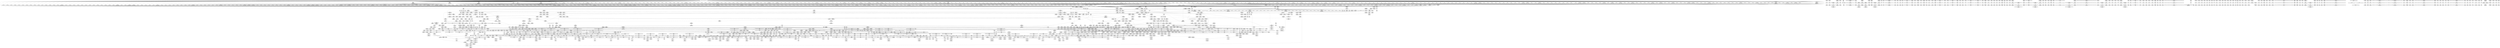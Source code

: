 digraph {
	CE0x5946f90 [shape=record,shape=Mrecord,label="{CE0x5946f90|720:_i32,_1216:_i8*,_:_CRE_65,66_}"]
	CE0x5940960 [shape=record,shape=Mrecord,label="{CE0x5940960|720:_i32,_1216:_i8*,_:_CRE_419,420_}"]
	CE0x5b0f620 [shape=record,shape=Mrecord,label="{CE0x5b0f620|__preempt_count_add:_bb|*SummSource*}"]
	CE0x5949300 [shape=record,shape=Mrecord,label="{CE0x5949300|rcu_read_unlock:_if.end}"]
	CE0x5a3eec0 [shape=record,shape=Mrecord,label="{CE0x5a3eec0|GLOBAL:_current_task|Global_var:current_task}"]
	CE0x5a343b0 [shape=record,shape=Mrecord,label="{CE0x5a343b0|rcu_read_lock:_tobool|include/linux/rcupdate.h,882}"]
	CE0x59557a0 [shape=record,shape=Mrecord,label="{CE0x59557a0|720:_i32,_1216:_i8*,_:_CRE_591,592_}"]
	CE0x5983d40 [shape=record,shape=Mrecord,label="{CE0x5983d40|selinux_nlmsg_perm:_bf.clear|security/selinux/hooks.c,4729|*SummSource*}"]
	CE0x5add850 [shape=record,shape=Mrecord,label="{CE0x5add850|__preempt_count_add:_tmp6|./arch/x86/include/asm/preempt.h,73|*SummSink*}"]
	CE0x5a69450 [shape=record,shape=Mrecord,label="{CE0x5a69450|rcu_read_lock:_tmp9|include/linux/rcupdate.h,882}"]
	CE0x5a313f0 [shape=record,shape=Mrecord,label="{CE0x5a313f0|task_sid:_tmp2}"]
	CE0x59efa90 [shape=record,shape=Mrecord,label="{CE0x59efa90|_ret_void,_!dbg_!27735|include/linux/rcupdate.h,938}"]
	CE0x592fa30 [shape=record,shape=Mrecord,label="{CE0x592fa30|720:_i32,_1216:_i8*,_:_CRE_80,81_}"]
	CE0x593b100 [shape=record,shape=Mrecord,label="{CE0x593b100|720:_i32,_1216:_i8*,_:_CRE_25,26_}"]
	CE0x5a2dd60 [shape=record,shape=Mrecord,label="{CE0x5a2dd60|sock_has_perm:_ad|security/selinux/hooks.c, 3965|*SummSource*}"]
	CE0x5947050 [shape=record,shape=Mrecord,label="{CE0x5947050|720:_i32,_1216:_i8*,_:_CRE_66,67_}"]
	CE0x59a09b0 [shape=record,shape=Mrecord,label="{CE0x59a09b0|selinux_netlink_send:_tmp7|security/selinux/hooks.c,5071|*SummSource*}"]
	CE0x59577a0 [shape=record,shape=Mrecord,label="{CE0x59577a0|720:_i32,_1216:_i8*,_:_CRE_649,650_}"]
	CE0x59f5e40 [shape=record,shape=Mrecord,label="{CE0x59f5e40|rcu_lock_release:_tmp2}"]
	CE0x596fbb0 [shape=record,shape=Mrecord,label="{CE0x596fbb0|720:_i32,_1216:_i8*,_:_CRE_712,713_}"]
	CE0x5973e70 [shape=record,shape=Mrecord,label="{CE0x5973e70|720:_i32,_1216:_i8*,_:_CRE_821,822_}"]
	CE0x597e000 [shape=record,shape=Mrecord,label="{CE0x597e000|720:_i32,_1216:_i8*,_:_CRE_1216,1224_|Function::selinux_netlink_send&Arg::sk::}"]
	CE0x5980040 [shape=record,shape=Mrecord,label="{CE0x5980040|nlmsg_hdr:_tmp2|*SummSink*}"]
	CE0x596e190 [shape=record,shape=Mrecord,label="{CE0x596e190|720:_i32,_1216:_i8*,_:_CRE_690,691_}"]
	CE0x5a0c820 [shape=record,shape=Mrecord,label="{CE0x5a0c820|rcu_read_unlock:_if.then|*SummSink*}"]
	CE0x5940bc0 [shape=record,shape=Mrecord,label="{CE0x5940bc0|720:_i32,_1216:_i8*,_:_CRE_421,422_}"]
	CE0x5ac40b0 [shape=record,shape=Mrecord,label="{CE0x5ac40b0|i8*_undef|*Constant*|*SummSink*}"]
	CE0x5a08090 [shape=record,shape=Mrecord,label="{CE0x5a08090|_call_void_asm_sideeffect_,_memory_,_dirflag_,_fpsr_,_flags_()_#3,_!dbg_!27714,_!srcloc_!27715|include/linux/rcupdate.h,239|*SummSink*}"]
	CE0x591d3c0 [shape=record,shape=Mrecord,label="{CE0x591d3c0|720:_i32,_1216:_i8*,_:_CRE_368,369_}"]
	CE0x5a4e570 [shape=record,shape=Mrecord,label="{CE0x5a4e570|i32_208|*Constant*}"]
	CE0x595b650 [shape=record,shape=Mrecord,label="{CE0x595b650|i64_9|*Constant*|*SummSource*}"]
	CE0x598cc20 [shape=record,shape=Mrecord,label="{CE0x598cc20|selinux_nlmsg_perm:_sk_security|security/selinux/hooks.c,4715}"]
	CE0x591dc10 [shape=record,shape=Mrecord,label="{CE0x591dc10|720:_i32,_1216:_i8*,_:_CRE_375,376_}"]
	CE0x592d2c0 [shape=record,shape=Mrecord,label="{CE0x592d2c0|720:_i32,_1216:_i8*,_:_CRE_214,215_}"]
	CE0x59f72b0 [shape=record,shape=Mrecord,label="{CE0x59f72b0|i64*_getelementptr_inbounds_(_11_x_i64_,_11_x_i64_*___llvm_gcov_ctr127,_i64_0,_i64_10)|*Constant*}"]
	CE0x5a1b120 [shape=record,shape=Mrecord,label="{CE0x5a1b120|rcu_lock_release:_map|Function::rcu_lock_release&Arg::map::|*SummSource*}"]
	CE0x595db20 [shape=record,shape=Mrecord,label="{CE0x595db20|selinux_nlmsg_perm:_tmp29|security/selinux/hooks.c,4730}"]
	CE0x59d5fa0 [shape=record,shape=Mrecord,label="{CE0x59d5fa0|sock_has_perm:_tmp9|security/selinux/hooks.c,3969|*SummSink*}"]
	CE0x5a46f60 [shape=record,shape=Mrecord,label="{CE0x5a46f60|rcu_read_unlock:_tmp9|include/linux/rcupdate.h,933|*SummSource*}"]
	CE0x5a53bf0 [shape=record,shape=Mrecord,label="{CE0x5a53bf0|task_sid:_tmp27|security/selinux/hooks.c,208}"]
	CE0x595d2c0 [shape=record,shape=Mrecord,label="{CE0x595d2c0|8:_%struct.sock*,_:_SCME_48,49_}"]
	CE0x592e6f0 [shape=record,shape=Mrecord,label="{CE0x592e6f0|720:_i32,_1216:_i8*,_:_CRE_231,232_}"]
	CE0x59ef130 [shape=record,shape=Mrecord,label="{CE0x59ef130|GLOBAL:_rcu_read_unlock|*Constant*|*SummSink*}"]
	CE0x5a37e50 [shape=record,shape=Mrecord,label="{CE0x5a37e50|rcu_lock_acquire:_map|Function::rcu_lock_acquire&Arg::map::}"]
	CE0x59c53c0 [shape=record,shape=Mrecord,label="{CE0x59c53c0|sock_has_perm:_cmp|security/selinux/hooks.c,3969|*SummSink*}"]
	CE0x59b9560 [shape=record,shape=Mrecord,label="{CE0x59b9560|sock_has_perm:_tmp13|security/selinux/hooks.c,3972|*SummSink*}"]
	CE0x59b8870 [shape=record,shape=Mrecord,label="{CE0x59b8870|GLOBAL:_task_sid|*Constant*}"]
	CE0x5a380a0 [shape=record,shape=Mrecord,label="{CE0x5a380a0|_call_void_rcu_read_lock()_#10,_!dbg_!27712|security/selinux/hooks.c,207|*SummSource*}"]
	CE0x5a3bde0 [shape=record,shape=Mrecord,label="{CE0x5a3bde0|sock_has_perm:_tmp3|security/selinux/hooks.c,3964|*SummSource*}"]
	CE0x59d5970 [shape=record,shape=Mrecord,label="{CE0x59d5970|sock_has_perm:_tmp8|security/selinux/hooks.c,3969|*SummSource*}"]
	CE0x5a541a0 [shape=record,shape=Mrecord,label="{CE0x5a541a0|task_sid:_tmp27|security/selinux/hooks.c,208|*SummSink*}"]
	CE0x596e3f0 [shape=record,shape=Mrecord,label="{CE0x596e3f0|720:_i32,_1216:_i8*,_:_CRE_692,693_}"]
	CE0x595caa0 [shape=record,shape=Mrecord,label="{CE0x595caa0|selinux_nlmsg_perm:_sclass|security/selinux/hooks.c,4723|*SummSink*}"]
	CE0x5ac88e0 [shape=record,shape=Mrecord,label="{CE0x5ac88e0|__preempt_count_add:_tmp4|./arch/x86/include/asm/preempt.h,72}"]
	CE0x5a0e2c0 [shape=record,shape=Mrecord,label="{CE0x5a0e2c0|rcu_read_unlock:_tmp|*SummSink*}"]
	CE0x59316f0 [shape=record,shape=Mrecord,label="{CE0x59316f0|720:_i32,_1216:_i8*,_:_CRE_171,172_}"]
	CE0x597c100 [shape=record,shape=Mrecord,label="{CE0x597c100|720:_i32,_1216:_i8*,_:_CRE_1136,1140_|Function::selinux_netlink_send&Arg::sk::}"]
	CE0x5a3e490 [shape=record,shape=Mrecord,label="{CE0x5a3e490|i32_2|*Constant*|*SummSource*}"]
	CE0x5a01c20 [shape=record,shape=Mrecord,label="{CE0x5a01c20|i64*_getelementptr_inbounds_(_20_x_i64_,_20_x_i64_*___llvm_gcov_ctr325,_i64_0,_i64_18)|*Constant*}"]
	CE0x5a44a70 [shape=record,shape=Mrecord,label="{CE0x5a44a70|i64*_getelementptr_inbounds_(_13_x_i64_,_13_x_i64_*___llvm_gcov_ctr126,_i64_0,_i64_0)|*Constant*}"]
	CE0x5944c60 [shape=record,shape=Mrecord,label="{CE0x5944c60|selinux_netlink_send:_tmp|*SummSource*}"]
	CE0x5937940 [shape=record,shape=Mrecord,label="{CE0x5937940|i64*_getelementptr_inbounds_(_6_x_i64_,_6_x_i64_*___llvm_gcov_ctr324,_i64_0,_i64_0)|*Constant*|*SummSource*}"]
	CE0x5a1e3e0 [shape=record,shape=Mrecord,label="{CE0x5a1e3e0|COLLAPSED:_GCMRE___llvm_gcov_ctr130_internal_global_4_x_i64_zeroinitializer:_elem_0:default:}"]
	CE0x599e510 [shape=record,shape=Mrecord,label="{CE0x599e510|selinux_netlink_send:_call1|security/selinux/hooks.c,5073}"]
	CE0x5a4b070 [shape=record,shape=Mrecord,label="{CE0x5a4b070|task_sid:_do.end|*SummSource*}"]
	CE0x5acc3b0 [shape=record,shape=Mrecord,label="{CE0x5acc3b0|i64*_getelementptr_inbounds_(_4_x_i64_,_4_x_i64_*___llvm_gcov_ctr129,_i64_0,_i64_2)|*Constant*|*SummSink*}"]
	CE0x5975760 [shape=record,shape=Mrecord,label="{CE0x5975760|720:_i32,_1216:_i8*,_:_CRE_842,843_}"]
	CE0x5994d30 [shape=record,shape=Mrecord,label="{CE0x5994d30|selinux_netlink_send:_tmp5|security/selinux/hooks.c,5070|*SummSource*}"]
	CE0x5a01d90 [shape=record,shape=Mrecord,label="{CE0x5a01d90|selinux_nlmsg_perm:_tmp44|security/selinux/hooks.c,4740}"]
	CE0x5a36700 [shape=record,shape=Mrecord,label="{CE0x5a36700|task_sid:_if.then}"]
	CE0x59aace0 [shape=record,shape=Mrecord,label="{CE0x59aace0|task_sid:_tmp12|security/selinux/hooks.c,208}"]
	CE0x5974de0 [shape=record,shape=Mrecord,label="{CE0x5974de0|720:_i32,_1216:_i8*,_:_CRE_834,835_}"]
	CE0x594eaa0 [shape=record,shape=Mrecord,label="{CE0x594eaa0|720:_i32,_1216:_i8*,_:_CRE_114,115_}"]
	CE0x5ac9e60 [shape=record,shape=Mrecord,label="{CE0x5ac9e60|_call_void_asm_sideeffect_,_memory_,_dirflag_,_fpsr_,_flags_()_#3,_!dbg_!27711,_!srcloc_!27714|include/linux/rcupdate.h,244}"]
	CE0x5a6b350 [shape=record,shape=Mrecord,label="{CE0x5a6b350|i64_6|*Constant*}"]
	CE0x5979710 [shape=record,shape=Mrecord,label="{CE0x5979710|720:_i32,_1216:_i8*,_:_CRE_960,964_|Function::selinux_netlink_send&Arg::sk::}"]
	CE0x5a4fdc0 [shape=record,shape=Mrecord,label="{CE0x5a4fdc0|task_sid:_tmp18|security/selinux/hooks.c,208|*SummSource*}"]
	CE0x5984990 [shape=record,shape=Mrecord,label="{CE0x5984990|rcu_read_lock:_tmp4|include/linux/rcupdate.h,882|*SummSource*}"]
	CE0x5942c60 [shape=record,shape=Mrecord,label="{CE0x5942c60|720:_i32,_1216:_i8*,_:_CRE_536,537_}"]
	CE0x5976340 [shape=record,shape=Mrecord,label="{CE0x5976340|720:_i32,_1216:_i8*,_:_CRE_852,853_}"]
	CE0x59a9390 [shape=record,shape=Mrecord,label="{CE0x59a9390|selinux_nlmsg_perm:_tmp1}"]
	CE0x592bcd0 [shape=record,shape=Mrecord,label="{CE0x592bcd0|720:_i32,_1216:_i8*,_:_CRE_248,249_}"]
	CE0x5a0a160 [shape=record,shape=Mrecord,label="{CE0x5a0a160|rcu_lock_acquire:_bb|*SummSink*}"]
	CE0x5a10030 [shape=record,shape=Mrecord,label="{CE0x5a10030|rcu_lock_release:_tmp|*SummSink*}"]
	CE0x5af80a0 [shape=record,shape=Mrecord,label="{CE0x5af80a0|_call_void_mcount()_#3|*SummSource*}"]
	CE0x5985000 [shape=record,shape=Mrecord,label="{CE0x5985000|sock_has_perm:_if.then|*SummSink*}"]
	CE0x59896b0 [shape=record,shape=Mrecord,label="{CE0x59896b0|task_sid:_tmp12|security/selinux/hooks.c,208|*SummSink*}"]
	CE0x5944cd0 [shape=record,shape=Mrecord,label="{CE0x5944cd0|COLLAPSED:_GCMRE___llvm_gcov_ctr324_internal_global_6_x_i64_zeroinitializer:_elem_0:default:}"]
	CE0x596e780 [shape=record,shape=Mrecord,label="{CE0x596e780|720:_i32,_1216:_i8*,_:_CRE_695,696_}"]
	CE0x5935f10 [shape=record,shape=Mrecord,label="{CE0x5935f10|selinux_netlink_send:_tmp1|*SummSink*}"]
	CE0x5a071e0 [shape=record,shape=Mrecord,label="{CE0x5a071e0|selinux_nlmsg_perm:_tmp47|security/selinux/hooks.c,4742}"]
	CE0x5aeb0b0 [shape=record,shape=Mrecord,label="{CE0x5aeb0b0|i64*_getelementptr_inbounds_(_4_x_i64_,_4_x_i64_*___llvm_gcov_ctr135,_i64_0,_i64_1)|*Constant*|*SummSource*}"]
	CE0x59f7a40 [shape=record,shape=Mrecord,label="{CE0x59f7a40|rcu_read_lock:_tmp22|include/linux/rcupdate.h,884}"]
	CE0x595a060 [shape=record,shape=Mrecord,label="{CE0x595a060|i32_41|*Constant*|*SummSource*}"]
	CE0x5a37d00 [shape=record,shape=Mrecord,label="{CE0x5a37d00|GLOBAL:_rcu_lock_map|Global_var:rcu_lock_map|*SummSink*}"]
	CE0x5972cf0 [shape=record,shape=Mrecord,label="{CE0x5972cf0|720:_i32,_1216:_i8*,_:_CRE_800,804_|Function::selinux_netlink_send&Arg::sk::}"]
	CE0x5a0e350 [shape=record,shape=Mrecord,label="{CE0x5a0e350|i64*_getelementptr_inbounds_(_11_x_i64_,_11_x_i64_*___llvm_gcov_ctr132,_i64_0,_i64_1)|*Constant*|*SummSink*}"]
	CE0x5ac3af0 [shape=record,shape=Mrecord,label="{CE0x5ac3af0|rcu_lock_acquire:_tmp4|include/linux/rcupdate.h,418|*SummSink*}"]
	CE0x597fa50 [shape=record,shape=Mrecord,label="{CE0x597fa50|i64_7|*Constant*|*SummSource*}"]
	CE0x59459c0 [shape=record,shape=Mrecord,label="{CE0x59459c0|720:_i32,_1216:_i8*,_:_CRE_97,98_}"]
	CE0x59cff30 [shape=record,shape=Mrecord,label="{CE0x59cff30|selinux_nlmsg_perm:_tmp36|security/selinux/hooks.c,4735|*SummSink*}"]
	CE0x593bc70 [shape=record,shape=Mrecord,label="{CE0x593bc70|720:_i32,_1216:_i8*,_:_CRE_183,184_}"]
	CE0x59d0b40 [shape=record,shape=Mrecord,label="{CE0x59d0b40|selinux_nlmsg_perm:_tmp37|security/selinux/hooks.c,4735}"]
	CE0x59746c0 [shape=record,shape=Mrecord,label="{CE0x59746c0|720:_i32,_1216:_i8*,_:_CRE_828,829_}"]
	CE0x59d33b0 [shape=record,shape=Mrecord,label="{CE0x59d33b0|task_sid:_entry|*SummSink*}"]
	CE0x59c4250 [shape=record,shape=Mrecord,label="{CE0x59c4250|i8*_getelementptr_inbounds_(_44_x_i8_,_44_x_i8_*_.str47,_i32_0,_i32_0)|*Constant*}"]
	CE0x59a9320 [shape=record,shape=Mrecord,label="{CE0x59a9320|i64_1|*Constant*}"]
	CE0x5936d50 [shape=record,shape=Mrecord,label="{CE0x5936d50|720:_i32,_1216:_i8*,_:_CRE_108,112_|Function::selinux_netlink_send&Arg::sk::}"]
	CE0x59b39a0 [shape=record,shape=Mrecord,label="{CE0x59b39a0|i64*_getelementptr_inbounds_(_20_x_i64_,_20_x_i64_*___llvm_gcov_ctr325,_i64_0,_i64_19)|*Constant*|*SummSource*}"]
	CE0x592ab30 [shape=record,shape=Mrecord,label="{CE0x592ab30|720:_i32,_1216:_i8*,_:_CRE_233,234_}"]
	CE0x5a6b7d0 [shape=record,shape=Mrecord,label="{CE0x5a6b7d0|i64*_getelementptr_inbounds_(_11_x_i64_,_11_x_i64_*___llvm_gcov_ctr132,_i64_0,_i64_8)|*Constant*|*SummSource*}"]
	CE0x59437e0 [shape=record,shape=Mrecord,label="{CE0x59437e0|selinux_nlmsg_perm:_cmp3|security/selinux/hooks.c,4725|*SummSource*}"]
	CE0x5975500 [shape=record,shape=Mrecord,label="{CE0x5975500|720:_i32,_1216:_i8*,_:_CRE_840,841_}"]
	CE0x5972b40 [shape=record,shape=Mrecord,label="{CE0x5972b40|720:_i32,_1216:_i8*,_:_CRE_792,800_|Function::selinux_netlink_send&Arg::sk::}"]
	CE0x5937f20 [shape=record,shape=Mrecord,label="{CE0x5937f20|get_current:_tmp|*SummSink*}"]
	CE0x5a1bcf0 [shape=record,shape=Mrecord,label="{CE0x5a1bcf0|GLOBAL:___rcu_read_unlock|*Constant*|*SummSource*}"]
	CE0x5a68370 [shape=record,shape=Mrecord,label="{CE0x5a68370|rcu_read_unlock:_tmp11|include/linux/rcupdate.h,933|*SummSink*}"]
	CE0x5ad5420 [shape=record,shape=Mrecord,label="{CE0x5ad5420|_call_void_mcount()_#3|*SummSink*}"]
	CE0x596ed70 [shape=record,shape=Mrecord,label="{CE0x596ed70|720:_i32,_1216:_i8*,_:_CRE_700,701_}"]
	CE0x5976f20 [shape=record,shape=Mrecord,label="{CE0x5976f20|720:_i32,_1216:_i8*,_:_CRE_862,863_}"]
	CE0x59fede0 [shape=record,shape=Mrecord,label="{CE0x59fede0|i64*_getelementptr_inbounds_(_20_x_i64_,_20_x_i64_*___llvm_gcov_ctr325,_i64_0,_i64_16)|*Constant*}"]
	CE0x5a4a0a0 [shape=record,shape=Mrecord,label="{CE0x5a4a0a0|task_sid:_tobool1|security/selinux/hooks.c,208|*SummSink*}"]
	CE0x59f6b60 [shape=record,shape=Mrecord,label="{CE0x59f6b60|rcu_read_lock:_tmp20|include/linux/rcupdate.h,882|*SummSource*}"]
	CE0x5945150 [shape=record,shape=Mrecord,label="{CE0x5945150|selinux_nlmsg_perm:_call1|security/selinux/hooks.c,4723}"]
	CE0x5a379c0 [shape=record,shape=Mrecord,label="{CE0x5a379c0|task_sid:_tmp6|security/selinux/hooks.c,208|*SummSink*}"]
	CE0x5975890 [shape=record,shape=Mrecord,label="{CE0x5975890|720:_i32,_1216:_i8*,_:_CRE_843,844_}"]
	CE0x5956e30 [shape=record,shape=Mrecord,label="{CE0x5956e30|720:_i32,_1216:_i8*,_:_CRE_616,620_|Function::selinux_netlink_send&Arg::sk::}"]
	CE0x59707a0 [shape=record,shape=Mrecord,label="{CE0x59707a0|selinux_nlmsg_perm:_tmp31|security/selinux/hooks.c,4730}"]
	CE0x5ac9df0 [shape=record,shape=Mrecord,label="{CE0x5ac9df0|__rcu_read_unlock:_tmp5|include/linux/rcupdate.h,244|*SummSink*}"]
	CE0x5ad4840 [shape=record,shape=Mrecord,label="{CE0x5ad4840|__preempt_count_add:_tmp7|./arch/x86/include/asm/preempt.h,73|*SummSource*}"]
	CE0x5ad2ec0 [shape=record,shape=Mrecord,label="{CE0x5ad2ec0|GLOBAL:___preempt_count_sub|*Constant*|*SummSource*}"]
	CE0x5a70e50 [shape=record,shape=Mrecord,label="{CE0x5a70e50|rcu_read_lock:_tmp18|include/linux/rcupdate.h,882|*SummSource*}"]
	CE0x5959c20 [shape=record,shape=Mrecord,label="{CE0x5959c20|720:_i32,_1216:_i8*,_:_CRE_680,681_}"]
	CE0x59a2cc0 [shape=record,shape=Mrecord,label="{CE0x59a2cc0|i64*_getelementptr_inbounds_(_6_x_i64_,_6_x_i64_*___llvm_gcov_ctr324,_i64_0,_i64_5)|*Constant*}"]
	CE0x5949e20 [shape=record,shape=Mrecord,label="{CE0x5949e20|720:_i32,_1216:_i8*,_:_CRE_124,125_}"]
	CE0x5a3b2c0 [shape=record,shape=Mrecord,label="{CE0x5a3b2c0|task_sid:_tmp6|security/selinux/hooks.c,208}"]
	CE0x5a4ba10 [shape=record,shape=Mrecord,label="{CE0x5a4ba10|i64_7|*Constant*}"]
	CE0x5a37b40 [shape=record,shape=Mrecord,label="{CE0x5a37b40|task_sid:_tmp7|security/selinux/hooks.c,208|*SummSource*}"]
	CE0x5982ad0 [shape=record,shape=Mrecord,label="{CE0x5982ad0|i32_1|*Constant*}"]
	CE0x5ae79c0 [shape=record,shape=Mrecord,label="{CE0x5ae79c0|i64*_getelementptr_inbounds_(_4_x_i64_,_4_x_i64_*___llvm_gcov_ctr134,_i64_0,_i64_1)|*Constant*}"]
	CE0x59b66f0 [shape=record,shape=Mrecord,label="{CE0x59b66f0|__rcu_read_lock:_tmp1|*SummSink*}"]
	CE0x5adf290 [shape=record,shape=Mrecord,label="{CE0x5adf290|__preempt_count_sub:_tmp3}"]
	CE0x5a3e850 [shape=record,shape=Mrecord,label="{CE0x5a3e850|sock_has_perm:_sid|security/selinux/hooks.c,3969|*SummSource*}"]
	CE0x59cf0b0 [shape=record,shape=Mrecord,label="{CE0x59cf0b0|i32_-2|*Constant*|*SummSource*}"]
	CE0x5973400 [shape=record,shape=Mrecord,label="{CE0x5973400|720:_i32,_1216:_i8*,_:_CRE_812,813_}"]
	CE0x5933020 [shape=record,shape=Mrecord,label="{CE0x5933020|4:_i16,_:_CRE_0,4_|*MultipleSource*|security/selinux/hooks.c,4723|security/selinux/hooks.c,4721}"]
	CE0x5a3fba0 [shape=record,shape=Mrecord,label="{CE0x5a3fba0|i64*_getelementptr_inbounds_(_2_x_i64_,_2_x_i64_*___llvm_gcov_ctr131,_i64_0,_i64_1)|*Constant*}"]
	CE0x59a9840 [shape=record,shape=Mrecord,label="{CE0x59a9840|COLLAPSED:_GCMRE___llvm_gcov_ctr326_internal_global_2_x_i64_zeroinitializer:_elem_0:default:}"]
	CE0x59f7640 [shape=record,shape=Mrecord,label="{CE0x59f7640|i64*_getelementptr_inbounds_(_11_x_i64_,_11_x_i64_*___llvm_gcov_ctr127,_i64_0,_i64_10)|*Constant*|*SummSink*}"]
	CE0x599f720 [shape=record,shape=Mrecord,label="{CE0x599f720|sock_has_perm:_tmp}"]
	CE0x59b70d0 [shape=record,shape=Mrecord,label="{CE0x59b70d0|i64*_getelementptr_inbounds_(_6_x_i64_,_6_x_i64_*___llvm_gcov_ctr327,_i64_0,_i64_3)|*Constant*|*SummSink*}"]
	CE0x5952e10 [shape=record,shape=Mrecord,label="{CE0x5952e10|720:_i32,_1216:_i8*,_:_CRE_556,557_}"]
	CE0x5a50930 [shape=record,shape=Mrecord,label="{CE0x5a50930|i8_1|*Constant*|*SummSource*}"]
	CE0x5a1d380 [shape=record,shape=Mrecord,label="{CE0x5a1d380|__rcu_read_unlock:_tmp3}"]
	CE0x5931f70 [shape=record,shape=Mrecord,label="{CE0x5931f70|720:_i32,_1216:_i8*,_:_CRE_83,84_}"]
	CE0x59539f0 [shape=record,shape=Mrecord,label="{CE0x59539f0|720:_i32,_1216:_i8*,_:_CRE_566,567_}"]
	CE0x5a48930 [shape=record,shape=Mrecord,label="{CE0x5a48930|i64_5|*Constant*}"]
	CE0x59b6b80 [shape=record,shape=Mrecord,label="{CE0x59b6b80|i32_0|*Constant*}"]
	CE0x5a3a4d0 [shape=record,shape=Mrecord,label="{CE0x5a3a4d0|GLOBAL:___llvm_gcov_ctr126|Global_var:__llvm_gcov_ctr126}"]
	CE0x5a0e8f0 [shape=record,shape=Mrecord,label="{CE0x5a0e8f0|rcu_read_unlock:_tmp7|include/linux/rcupdate.h,933|*SummSink*}"]
	CE0x5975170 [shape=record,shape=Mrecord,label="{CE0x5975170|720:_i32,_1216:_i8*,_:_CRE_837,838_}"]
	CE0x5a12120 [shape=record,shape=Mrecord,label="{CE0x5a12120|rcu_read_unlock:_tmp2}"]
	CE0x59740d0 [shape=record,shape=Mrecord,label="{CE0x59740d0|720:_i32,_1216:_i8*,_:_CRE_823,824_}"]
	CE0x59c5a40 [shape=record,shape=Mrecord,label="{CE0x59c5a40|sock_has_perm:_tmp7|security/selinux/hooks.c,3969|*SummSink*}"]
	CE0x5a0d950 [shape=record,shape=Mrecord,label="{CE0x5a0d950|rcu_read_unlock:_tmp6|include/linux/rcupdate.h,933}"]
	CE0x592c3f0 [shape=record,shape=Mrecord,label="{CE0x592c3f0|720:_i32,_1216:_i8*,_:_CRE_254,255_}"]
	CE0x5980c90 [shape=record,shape=Mrecord,label="{CE0x5980c90|selinux_nlmsg_perm:_bf.lshr|security/selinux/hooks.c,4729}"]
	CE0x5a47a10 [shape=record,shape=Mrecord,label="{CE0x5a47a10|task_sid:_call3|security/selinux/hooks.c,208}"]
	CE0x5a3d120 [shape=record,shape=Mrecord,label="{CE0x5a3d120|rcu_read_lock:_do.end}"]
	CE0x595e920 [shape=record,shape=Mrecord,label="{CE0x595e920|i32_41|*Constant*}"]
	CE0x5a32540 [shape=record,shape=Mrecord,label="{CE0x5a32540|get_current:_tmp|*SummSource*}"]
	CE0x5a166e0 [shape=record,shape=Mrecord,label="{CE0x5a166e0|rcu_read_unlock:_tmp12|include/linux/rcupdate.h,933|*SummSink*}"]
	CE0x5a49940 [shape=record,shape=Mrecord,label="{CE0x5a49940|task_sid:_call3|security/selinux/hooks.c,208|*SummSink*}"]
	CE0x5ad7d70 [shape=record,shape=Mrecord,label="{CE0x5ad7d70|__preempt_count_add:_tmp7|./arch/x86/include/asm/preempt.h,73|*SummSink*}"]
	CE0x5951430 [shape=record,shape=Mrecord,label="{CE0x5951430|720:_i32,_1216:_i8*,_:_CRE_356,357_}"]
	CE0x59433b0 [shape=record,shape=Mrecord,label="{CE0x59433b0|720:_i32,_1216:_i8*,_:_CRE_542,543_}"]
	CE0x591d620 [shape=record,shape=Mrecord,label="{CE0x591d620|720:_i32,_1216:_i8*,_:_CRE_370,371_}"]
	CE0x5a44ae0 [shape=record,shape=Mrecord,label="{CE0x5a44ae0|i64*_getelementptr_inbounds_(_13_x_i64_,_13_x_i64_*___llvm_gcov_ctr126,_i64_0,_i64_0)|*Constant*|*SummSource*}"]
	CE0x5af0540 [shape=record,shape=Mrecord,label="{CE0x5af0540|__preempt_count_sub:_tmp7|./arch/x86/include/asm/preempt.h,78}"]
	CE0x5a309d0 [shape=record,shape=Mrecord,label="{CE0x5a309d0|sock_has_perm:_tmp1}"]
	CE0x5944410 [shape=record,shape=Mrecord,label="{CE0x5944410|720:_i32,_1216:_i8*,_:_CRE_0,1_}"]
	CE0x59bd960 [shape=record,shape=Mrecord,label="{CE0x59bd960|sock_has_perm:_sk4|security/selinux/hooks.c,3974}"]
	CE0x5a10850 [shape=record,shape=Mrecord,label="{CE0x5a10850|__rcu_read_lock:_tmp5|include/linux/rcupdate.h,239|*SummSink*}"]
	CE0x5a0d200 [shape=record,shape=Mrecord,label="{CE0x5a0d200|GLOBAL:___preempt_count_add|*Constant*}"]
	CE0x5a4bd40 [shape=record,shape=Mrecord,label="{CE0x5a4bd40|cred_sid:_sid|security/selinux/hooks.c,197|*SummSink*}"]
	CE0x5957950 [shape=record,shape=Mrecord,label="{CE0x5957950|720:_i32,_1216:_i8*,_:_CRE_650,651_}"]
	CE0x5983660 [shape=record,shape=Mrecord,label="{CE0x5983660|selinux_nlmsg_perm:_tmp21|security/selinux/hooks.c,4729|*SummSink*}"]
	CE0x5add7e0 [shape=record,shape=Mrecord,label="{CE0x5add7e0|__preempt_count_add:_tmp6|./arch/x86/include/asm/preempt.h,73|*SummSource*}"]
	CE0x593ea80 [shape=record,shape=Mrecord,label="{CE0x593ea80|720:_i32,_1216:_i8*,_:_CRE_393,394_}"]
	CE0x5953530 [shape=record,shape=Mrecord,label="{CE0x5953530|720:_i32,_1216:_i8*,_:_CRE_562,563_}"]
	CE0x5a49440 [shape=record,shape=Mrecord,label="{CE0x5a49440|cred_sid:_tmp|*SummSource*}"]
	CE0x5a07070 [shape=record,shape=Mrecord,label="{CE0x5a07070|selinux_nlmsg_perm:_call21|security/selinux/hooks.c,4740|*SummSink*}"]
	CE0x5a40760 [shape=record,shape=Mrecord,label="{CE0x5a40760|task_sid:_tmp10|security/selinux/hooks.c,208|*SummSource*}"]
	CE0x5957a80 [shape=record,shape=Mrecord,label="{CE0x5957a80|720:_i32,_1216:_i8*,_:_CRE_651,652_}"]
	CE0x5a54dc0 [shape=record,shape=Mrecord,label="{CE0x5a54dc0|cred_sid:_entry}"]
	CE0x592a300 [shape=record,shape=Mrecord,label="{CE0x592a300|selinux_netlink_send:_entry}"]
	CE0x592edb0 [shape=record,shape=Mrecord,label="{CE0x592edb0|selinux_netlink_send:_tmp|*SummSink*}"]
	CE0x59713a0 [shape=record,shape=Mrecord,label="{CE0x59713a0|i64*_getelementptr_inbounds_(_20_x_i64_,_20_x_i64_*___llvm_gcov_ctr325,_i64_0,_i64_12)|*Constant*|*SummSource*}"]
	CE0x5941080 [shape=record,shape=Mrecord,label="{CE0x5941080|720:_i32,_1216:_i8*,_:_CRE_428,432_|Function::selinux_netlink_send&Arg::sk::}"]
	CE0x5a38b60 [shape=record,shape=Mrecord,label="{CE0x5a38b60|task_sid:_tmp8|security/selinux/hooks.c,208|*SummSink*}"]
	CE0x59747f0 [shape=record,shape=Mrecord,label="{CE0x59747f0|720:_i32,_1216:_i8*,_:_CRE_829,830_}"]
	CE0x59b5f50 [shape=record,shape=Mrecord,label="{CE0x59b5f50|8:_%struct.sock*,_:_SCME_52,53_}"]
	CE0x5927b40 [shape=record,shape=Mrecord,label="{CE0x5927b40|i64_0|*Constant*}"]
	CE0x59c6830 [shape=record,shape=Mrecord,label="{CE0x59c6830|selinux_nlmsg_perm:_tmp20|security/selinux/hooks.c,4725|*SummSink*}"]
	CE0x59d1b90 [shape=record,shape=Mrecord,label="{CE0x59d1b90|selinux_nlmsg_perm:_tmp18|security/selinux/hooks.c,4725}"]
	CE0x597ffd0 [shape=record,shape=Mrecord,label="{CE0x597ffd0|nlmsg_hdr:_tmp2|*SummSource*}"]
	CE0x5ae7500 [shape=record,shape=Mrecord,label="{CE0x5ae7500|__preempt_count_add:_tmp5|./arch/x86/include/asm/preempt.h,72}"]
	CE0x5ad2370 [shape=record,shape=Mrecord,label="{CE0x5ad2370|i64*_getelementptr_inbounds_(_4_x_i64_,_4_x_i64_*___llvm_gcov_ctr129,_i64_0,_i64_1)|*Constant*|*SummSink*}"]
	CE0x59f9b90 [shape=record,shape=Mrecord,label="{CE0x59f9b90|sock_has_perm:_u|security/selinux/hooks.c,3973}"]
	CE0x5953070 [shape=record,shape=Mrecord,label="{CE0x5953070|720:_i32,_1216:_i8*,_:_CRE_558,559_}"]
	CE0x598a640 [shape=record,shape=Mrecord,label="{CE0x598a640|selinux_nlmsg_perm:_lor.lhs.false|*SummSource*}"]
	CE0x5a54bc0 [shape=record,shape=Mrecord,label="{CE0x5a54bc0|GLOBAL:_cred_sid|*Constant*|*SummSource*}"]
	CE0x5a2e560 [shape=record,shape=Mrecord,label="{CE0x5a2e560|8:_%struct.sock*,_:_SCME_28,29_}"]
	CE0x5a512d0 [shape=record,shape=Mrecord,label="{CE0x5a512d0|i8*_getelementptr_inbounds_(_25_x_i8_,_25_x_i8_*_.str3,_i32_0,_i32_0)|*Constant*|*SummSource*}"]
	CE0x59f1620 [shape=record,shape=Mrecord,label="{CE0x59f1620|i64*_getelementptr_inbounds_(_11_x_i64_,_11_x_i64_*___llvm_gcov_ctr127,_i64_0,_i64_0)|*Constant*}"]
	CE0x59efd10 [shape=record,shape=Mrecord,label="{CE0x59efd10|rcu_read_lock:_land.lhs.true|*SummSource*}"]
	CE0x597c900 [shape=record,shape=Mrecord,label="{CE0x597c900|720:_i32,_1216:_i8*,_:_CRE_1155,1156_}"]
	CE0x59bcd80 [shape=record,shape=Mrecord,label="{CE0x59bcd80|GLOBAL:_current_task|Global_var:current_task|*SummSink*}"]
	CE0x593a530 [shape=record,shape=Mrecord,label="{CE0x593a530|i64_5|*Constant*|*SummSource*}"]
	CE0x5a09cc0 [shape=record,shape=Mrecord,label="{CE0x5a09cc0|rcu_read_unlock:_do.end|*SummSink*}"]
	CE0x5acab90 [shape=record,shape=Mrecord,label="{CE0x5acab90|i64_ptrtoint_(i8*_blockaddress(_rcu_lock_release,_%__here)_to_i64)|*Constant*|*SummSink*}"]
	CE0x5975fb0 [shape=record,shape=Mrecord,label="{CE0x5975fb0|720:_i32,_1216:_i8*,_:_CRE_849,850_}"]
	CE0x595d0e0 [shape=record,shape=Mrecord,label="{CE0x595d0e0|_ret_%struct.nlmsghdr*_%tmp5,_!dbg_!27714|include/linux/netlink.h,15}"]
	"CONST[source:2(external),value:0(static)][purpose:{operation}]"
	CE0x5b0d9c0 [shape=record,shape=Mrecord,label="{CE0x5b0d9c0|i64*_getelementptr_inbounds_(_4_x_i64_,_4_x_i64_*___llvm_gcov_ctr135,_i64_0,_i64_0)|*Constant*|*SummSource*}"]
	CE0x5994320 [shape=record,shape=Mrecord,label="{CE0x5994320|selinux_netlink_send:_tobool|security/selinux/hooks.c,5070|*SummSink*}"]
	CE0x5ae1090 [shape=record,shape=Mrecord,label="{CE0x5ae1090|__rcu_read_unlock:_tmp3|*SummSink*}"]
	CE0x5ae0e20 [shape=record,shape=Mrecord,label="{CE0x5ae0e20|i64*_getelementptr_inbounds_(_4_x_i64_,_4_x_i64_*___llvm_gcov_ctr130,_i64_0,_i64_0)|*Constant*}"]
	CE0x59d5080 [shape=record,shape=Mrecord,label="{CE0x59d5080|i32_59|*Constant*}"]
	CE0x59d4600 [shape=record,shape=Mrecord,label="{CE0x59d4600|i64*_getelementptr_inbounds_(_20_x_i64_,_20_x_i64_*___llvm_gcov_ctr325,_i64_0,_i64_0)|*Constant*|*SummSink*}"]
	CE0x5a43750 [shape=record,shape=Mrecord,label="{CE0x5a43750|rcu_read_lock:_land.lhs.true}"]
	CE0x5989bf0 [shape=record,shape=Mrecord,label="{CE0x5989bf0|task_sid:_task|Function::task_sid&Arg::task::|*SummSource*}"]
	CE0x5a47c90 [shape=record,shape=Mrecord,label="{CE0x5a47c90|GLOBAL:___rcu_read_lock|*Constant*}"]
	CE0x5a1b060 [shape=record,shape=Mrecord,label="{CE0x5a1b060|rcu_lock_release:_map|Function::rcu_lock_release&Arg::map::}"]
	CE0x5a3ca80 [shape=record,shape=Mrecord,label="{CE0x5a3ca80|i8_0|*Constant*|*SummSink*}"]
	CE0x5974590 [shape=record,shape=Mrecord,label="{CE0x5974590|720:_i32,_1216:_i8*,_:_CRE_827,828_}"]
	CE0x5a429f0 [shape=record,shape=Mrecord,label="{CE0x5a429f0|_call_void_mcount()_#3|*SummSink*}"]
	CE0x5973c10 [shape=record,shape=Mrecord,label="{CE0x5973c10|720:_i32,_1216:_i8*,_:_CRE_819,820_}"]
	CE0x59d0780 [shape=record,shape=Mrecord,label="{CE0x59d0780|selinux_nlmsg_perm:_tmp36|security/selinux/hooks.c,4735|*SummSource*}"]
	CE0x5939f80 [shape=record,shape=Mrecord,label="{CE0x5939f80|720:_i32,_1216:_i8*,_:_CRE_131,132_}"]
	CE0x596f820 [shape=record,shape=Mrecord,label="{CE0x596f820|720:_i32,_1216:_i8*,_:_CRE_709,710_}"]
	CE0x59f5cd0 [shape=record,shape=Mrecord,label="{CE0x59f5cd0|rcu_read_lock:_do.body|*SummSink*}"]
	CE0x5926790 [shape=record,shape=Mrecord,label="{CE0x5926790|selinux_netlink_send:_if.end}"]
	CE0x5a54a60 [shape=record,shape=Mrecord,label="{CE0x5a54a60|GLOBAL:_cred_sid|*Constant*}"]
	CE0x5a703e0 [shape=record,shape=Mrecord,label="{CE0x5a703e0|rcu_read_lock:_tmp19|include/linux/rcupdate.h,882|*SummSink*}"]
	CE0x5955a00 [shape=record,shape=Mrecord,label="{CE0x5955a00|720:_i32,_1216:_i8*,_:_CRE_593,594_}"]
	CE0x59a5cd0 [shape=record,shape=Mrecord,label="{CE0x59a5cd0|i64_1|*Constant*}"]
	CE0x5ad32c0 [shape=record,shape=Mrecord,label="{CE0x5ad32c0|i64*_getelementptr_inbounds_(_4_x_i64_,_4_x_i64_*___llvm_gcov_ctr135,_i64_0,_i64_3)|*Constant*}"]
	CE0x595ae60 [shape=record,shape=Mrecord,label="{CE0x595ae60|selinux_nlmsg_perm:_tmp24|security/selinux/hooks.c,4730|*SummSink*}"]
	CE0x59780f0 [shape=record,shape=Mrecord,label="{CE0x59780f0|720:_i32,_1216:_i8*,_:_CRE_877,878_}"]
	CE0x5a0c980 [shape=record,shape=Mrecord,label="{CE0x5a0c980|rcu_read_unlock:_tmp5|include/linux/rcupdate.h,933}"]
	CE0x5949c00 [shape=record,shape=Mrecord,label="{CE0x5949c00|720:_i32,_1216:_i8*,_:_CRE_352,353_}"]
	CE0x59f99e0 [shape=record,shape=Mrecord,label="{CE0x59f99e0|sock_has_perm:_u|security/selinux/hooks.c,3973|*SummSource*}"]
	CE0x5a16020 [shape=record,shape=Mrecord,label="{CE0x5a16020|rcu_read_unlock:_tmp12|include/linux/rcupdate.h,933}"]
	CE0x59cfc10 [shape=record,shape=Mrecord,label="{CE0x59cfc10|i64_14|*Constant*}"]
	CE0x5a6f680 [shape=record,shape=Mrecord,label="{CE0x5a6f680|i8*_getelementptr_inbounds_(_42_x_i8_,_42_x_i8_*_.str46,_i32_0,_i32_0)|*Constant*|*SummSource*}"]
	CE0x5a40d50 [shape=record,shape=Mrecord,label="{CE0x5a40d50|cred_sid:_tmp1|*SummSink*}"]
	CE0x5a4fe30 [shape=record,shape=Mrecord,label="{CE0x5a4fe30|task_sid:_tmp18|security/selinux/hooks.c,208|*SummSink*}"]
	CE0x59d0d20 [shape=record,shape=Mrecord,label="{CE0x59d0d20|i32_41|*Constant*|*SummSink*}"]
	CE0x5a2c830 [shape=record,shape=Mrecord,label="{CE0x5a2c830|i8*_getelementptr_inbounds_(_25_x_i8_,_25_x_i8_*_.str45,_i32_0,_i32_0)|*Constant*|*SummSink*}"]
	CE0x596e520 [shape=record,shape=Mrecord,label="{CE0x596e520|720:_i32,_1216:_i8*,_:_CRE_693,694_}"]
	CE0x59c9350 [shape=record,shape=Mrecord,label="{CE0x59c9350|avc_has_perm:_ssid|Function::avc_has_perm&Arg::ssid::}"]
	CE0x595ce40 [shape=record,shape=Mrecord,label="{CE0x595ce40|nlmsg_hdr:_skb|Function::nlmsg_hdr&Arg::skb::|*SummSource*}"]
	CE0x5adb390 [shape=record,shape=Mrecord,label="{CE0x5adb390|__preempt_count_sub:_tmp2}"]
	CE0x5930ea0 [shape=record,shape=Mrecord,label="{CE0x5930ea0|720:_i32,_1216:_i8*,_:_CRE_164,165_}"]
	CE0x5a36a00 [shape=record,shape=Mrecord,label="{CE0x5a36a00|rcu_read_lock:_entry}"]
	CE0x59ca990 [shape=record,shape=Mrecord,label="{CE0x59ca990|_ret_i32_%retval.0,_!dbg_!27728|security/selinux/avc.c,775|*SummSource*}"]
	CE0x59b5ae0 [shape=record,shape=Mrecord,label="{CE0x59b5ae0|i32_77|*Constant*|*SummSource*}"]
	CE0x5936120 [shape=record,shape=Mrecord,label="{CE0x5936120|720:_i32,_1216:_i8*,_:_CRE_48,56_|Function::selinux_netlink_send&Arg::sk::}"]
	CE0x594bd80 [shape=record,shape=Mrecord,label="{CE0x594bd80|720:_i32,_1216:_i8*,_:_CRE_28,29_}"]
	CE0x59558d0 [shape=record,shape=Mrecord,label="{CE0x59558d0|720:_i32,_1216:_i8*,_:_CRE_592,593_}"]
	CE0x5a69b90 [shape=record,shape=Mrecord,label="{CE0x5a69b90|rcu_read_lock:_tmp10|include/linux/rcupdate.h,882}"]
	CE0x5944550 [shape=record,shape=Mrecord,label="{CE0x5944550|GLOBAL:_cap_netlink_send|*Constant*|*SummSource*}"]
	CE0x5a0fbb0 [shape=record,shape=Mrecord,label="{CE0x5a0fbb0|rcu_read_unlock:_tmp8|include/linux/rcupdate.h,933}"]
	CE0x59c6f30 [shape=record,shape=Mrecord,label="{CE0x59c6f30|selinux_nlmsg_perm:_tmp3|security/selinux/hooks.c,4715|*SummSource*}"]
	CE0x597efc0 [shape=record,shape=Mrecord,label="{CE0x597efc0|720:_i32,_1216:_i8*,_:_CRE_1280,1288_|Function::selinux_netlink_send&Arg::sk::}"]
	CE0x59a9e30 [shape=record,shape=Mrecord,label="{CE0x59a9e30|selinux_nlmsg_perm:_tmp9|security/selinux/hooks.c,4718|*SummSource*}"]
	CE0x59c1300 [shape=record,shape=Mrecord,label="{CE0x59c1300|sock_has_perm:_type|security/selinux/hooks.c,3972|*SummSink*}"]
	CE0x5a528d0 [shape=record,shape=Mrecord,label="{CE0x5a528d0|task_sid:_tmp24|security/selinux/hooks.c,208|*SummSink*}"]
	CE0x5a31930 [shape=record,shape=Mrecord,label="{CE0x5a31930|8:_%struct.sock*,_:_SCME_37,38_}"]
	CE0x5979200 [shape=record,shape=Mrecord,label="{CE0x5979200|720:_i32,_1216:_i8*,_:_CRE_936,944_|Function::selinux_netlink_send&Arg::sk::}"]
	CE0x592d190 [shape=record,shape=Mrecord,label="{CE0x592d190|720:_i32,_1216:_i8*,_:_CRE_213,214_}"]
	CE0x59d1cd0 [shape=record,shape=Mrecord,label="{CE0x59d1cd0|selinux_nlmsg_perm:_tmp18|security/selinux/hooks.c,4725|*SummSource*}"]
	CE0x5adeb00 [shape=record,shape=Mrecord,label="{CE0x5adeb00|i64*_getelementptr_inbounds_(_4_x_i64_,_4_x_i64_*___llvm_gcov_ctr133,_i64_0,_i64_0)|*Constant*|*SummSource*}"]
	CE0x5a475f0 [shape=record,shape=Mrecord,label="{CE0x5a475f0|rcu_lock_acquire:_indirectgoto|*SummSource*}"]
	CE0x5a4c4d0 [shape=record,shape=Mrecord,label="{CE0x5a4c4d0|task_sid:_tmp14|security/selinux/hooks.c,208|*SummSource*}"]
	CE0x5956120 [shape=record,shape=Mrecord,label="{CE0x5956120|720:_i32,_1216:_i8*,_:_CRE_599,600_}"]
	CE0x595a130 [shape=record,shape=Mrecord,label="{CE0x595a130|nlmsg_hdr:_tmp3|*SummSink*}"]
	CE0x5977180 [shape=record,shape=Mrecord,label="{CE0x5977180|720:_i32,_1216:_i8*,_:_CRE_864,865_}"]
	"CONST[source:2(external),value:2(dynamic)][purpose:{subject}]"
	CE0x5937830 [shape=record,shape=Mrecord,label="{CE0x5937830|i64*_getelementptr_inbounds_(_2_x_i64_,_2_x_i64_*___llvm_gcov_ctr98,_i64_0,_i64_1)|*Constant*}"]
	CE0x5a31840 [shape=record,shape=Mrecord,label="{CE0x5a31840|8:_%struct.sock*,_:_SCME_36,37_}"]
	CE0x598b8c0 [shape=record,shape=Mrecord,label="{CE0x598b8c0|task_sid:_tmp8|security/selinux/hooks.c,208}"]
	CE0x59f0f10 [shape=record,shape=Mrecord,label="{CE0x59f0f10|rcu_read_unlock:_tobool|include/linux/rcupdate.h,933|*SummSink*}"]
	CE0x5939e80 [shape=record,shape=Mrecord,label="{CE0x5939e80|720:_i32,_1216:_i8*,_:_CRE_130,131_}"]
	CE0x5983a20 [shape=record,shape=Mrecord,label="{CE0x5983a20|i32_255|*Constant*|*SummSource*}"]
	CE0x5acf0f0 [shape=record,shape=Mrecord,label="{CE0x5acf0f0|rcu_lock_release:___here}"]
	CE0x593d290 [shape=record,shape=Mrecord,label="{CE0x593d290|selinux_nlmsg_perm:_tmp15|security/selinux/hooks.c,4724}"]
	CE0x5a3b9c0 [shape=record,shape=Mrecord,label="{CE0x5a3b9c0|_call_void_mcount()_#3|*SummSink*}"]
	CE0x5a19540 [shape=record,shape=Mrecord,label="{CE0x5a19540|i64*_getelementptr_inbounds_(_11_x_i64_,_11_x_i64_*___llvm_gcov_ctr132,_i64_0,_i64_10)|*Constant*|*SummSink*}"]
	CE0x5931950 [shape=record,shape=Mrecord,label="{CE0x5931950|720:_i32,_1216:_i8*,_:_CRE_173,174_}"]
	CE0x5a38e10 [shape=record,shape=Mrecord,label="{CE0x5a38e10|_call_void_mcount()_#3|*SummSink*}"]
	CE0x5a44740 [shape=record,shape=Mrecord,label="{CE0x5a44740|i32_22|*Constant*}"]
	CE0x59cebb0 [shape=record,shape=Mrecord,label="{CE0x59cebb0|selinux_nlmsg_perm:_err.1|*SummSink*}"]
	CE0x5ad2e50 [shape=record,shape=Mrecord,label="{CE0x5ad2e50|GLOBAL:___preempt_count_sub|*Constant*|*SummSink*}"]
	CE0x5941fd0 [shape=record,shape=Mrecord,label="{CE0x5941fd0|720:_i32,_1216:_i8*,_:_CRE_472,476_|Function::selinux_netlink_send&Arg::sk::}"]
	CE0x5a36f90 [shape=record,shape=Mrecord,label="{CE0x5a36f90|rcu_read_lock:_if.then}"]
	CE0x59d15b0 [shape=record,shape=Mrecord,label="{CE0x59d15b0|i32_0|*Constant*}"]
	CE0x5a41590 [shape=record,shape=Mrecord,label="{CE0x5a41590|GLOBAL:_rcu_lock_acquire|*Constant*|*SummSink*}"]
	CE0x5a024a0 [shape=record,shape=Mrecord,label="{CE0x5a024a0|selinux_nlmsg_perm:_call20|security/selinux/hooks.c,4740}"]
	CE0x59fd980 [shape=record,shape=Mrecord,label="{CE0x59fd980|i64_10|*Constant*|*SummSink*}"]
	CE0x5943d10 [shape=record,shape=Mrecord,label="{CE0x5943d10|i64_6|*Constant*}"]
	CE0x5985690 [shape=record,shape=Mrecord,label="{CE0x5985690|nlmsg_hdr:_tmp3}"]
	CE0x59c56e0 [shape=record,shape=Mrecord,label="{CE0x59c56e0|i64_2|*Constant*}"]
	CE0x59b5570 [shape=record,shape=Mrecord,label="{CE0x59b5570|i64_56|*Constant*|*SummSink*}"]
	CE0x5acb0d0 [shape=record,shape=Mrecord,label="{CE0x5acb0d0|i64*_getelementptr_inbounds_(_4_x_i64_,_4_x_i64_*___llvm_gcov_ctr133,_i64_0,_i64_3)|*Constant*|*SummSource*}"]
	CE0x59c8370 [shape=record,shape=Mrecord,label="{CE0x59c8370|selinux_nlmsg_perm:_cmp|security/selinux/hooks.c,4717}"]
	CE0x5937d10 [shape=record,shape=Mrecord,label="{CE0x5937d10|get_current:_tmp1|*SummSource*}"]
	CE0x5980e60 [shape=record,shape=Mrecord,label="{CE0x5980e60|nlmsg_hdr:_tmp1|*SummSource*}"]
	CE0x593e490 [shape=record,shape=Mrecord,label="{CE0x593e490|720:_i32,_1216:_i8*,_:_CRE_388,389_}"]
	CE0x59d3960 [shape=record,shape=Mrecord,label="{CE0x59d3960|selinux_nlmsg_perm:_tmp}"]
	CE0x5a46c20 [shape=record,shape=Mrecord,label="{CE0x5a46c20|GLOBAL:_rcu_lock_acquire|*Constant*|*SummSource*}"]
	CE0x5a13030 [shape=record,shape=Mrecord,label="{CE0x5a13030|rcu_read_unlock:_call3|include/linux/rcupdate.h,933|*SummSink*}"]
	CE0x59bf750 [shape=record,shape=Mrecord,label="{CE0x59bf750|sock_has_perm:_tmp17|security/selinux/hooks.c,3976|*SummSource*}"]
	CE0x592ca70 [shape=record,shape=Mrecord,label="{CE0x592ca70|720:_i32,_1216:_i8*,_:_CRE_207,208_}"]
	CE0x5987d20 [shape=record,shape=Mrecord,label="{CE0x5987d20|selinux_nlmsg_perm:_if.then|*SummSink*}"]
	CE0x5a6a0b0 [shape=record,shape=Mrecord,label="{CE0x5a6a0b0|rcu_read_lock:_tmp11|include/linux/rcupdate.h,882}"]
	CE0x59a22b0 [shape=record,shape=Mrecord,label="{CE0x59a22b0|selinux_nlmsg_perm:_skb|Function::selinux_nlmsg_perm&Arg::skb::|*SummSink*}"]
	CE0x5977c30 [shape=record,shape=Mrecord,label="{CE0x5977c30|720:_i32,_1216:_i8*,_:_CRE_873,874_}"]
	CE0x5a04460 [shape=record,shape=Mrecord,label="{CE0x5a04460|sock_has_perm:_entry}"]
	CE0x59f1f70 [shape=record,shape=Mrecord,label="{CE0x59f1f70|_ret_void,_!dbg_!27717|include/linux/rcupdate.h,419|*SummSource*}"]
	CE0x59a5dd0 [shape=record,shape=Mrecord,label="{CE0x59a5dd0|selinux_nlmsg_perm:_tmp5|security/selinux/hooks.c,4717|*SummSink*}"]
	CE0x592f380 [shape=record,shape=Mrecord,label="{CE0x592f380|720:_i32,_1216:_i8*,_:_CRE_127,128_}"]
	CE0x5a2d240 [shape=record,shape=Mrecord,label="{CE0x5a2d240|task_sid:_call|security/selinux/hooks.c,208}"]
	CE0x5ace750 [shape=record,shape=Mrecord,label="{CE0x5ace750|GLOBAL:_lock_release|*Constant*|*SummSource*}"]
	CE0x592eaf0 [shape=record,shape=Mrecord,label="{CE0x592eaf0|i64_1|*Constant*}"]
	CE0x5953d80 [shape=record,shape=Mrecord,label="{CE0x5953d80|720:_i32,_1216:_i8*,_:_CRE_569,570_}"]
	CE0x5971450 [shape=record,shape=Mrecord,label="{CE0x5971450|i64*_getelementptr_inbounds_(_20_x_i64_,_20_x_i64_*___llvm_gcov_ctr325,_i64_0,_i64_12)|*Constant*|*SummSink*}"]
	CE0x5938940 [shape=record,shape=Mrecord,label="{CE0x5938940|720:_i32,_1216:_i8*,_:_CRE_143,144_}"]
	CE0x59cc890 [shape=record,shape=Mrecord,label="{CE0x59cc890|selinux_nlmsg_perm:_nlmsg_type5|security/selinux/hooks.c,4729|*SummSink*}"]
	CE0x59f58e0 [shape=record,shape=Mrecord,label="{CE0x59f58e0|i64_0|*Constant*}"]
	CE0x599db70 [shape=record,shape=Mrecord,label="{CE0x599db70|_ret_i32_%err.3,_!dbg_!27764|security/selinux/hooks.c,4742}"]
	CE0x5acd6f0 [shape=record,shape=Mrecord,label="{CE0x5acd6f0|rcu_lock_release:_tmp4|include/linux/rcupdate.h,423|*SummSink*}"]
	CE0x5a33d50 [shape=record,shape=Mrecord,label="{CE0x5a33d50|i64_56|*Constant*|*SummSource*}"]
	CE0x59b73e0 [shape=record,shape=Mrecord,label="{CE0x59b73e0|sock_has_perm:_tmp6|security/selinux/hooks.c,3969|*SummSink*}"]
	CE0x5addbb0 [shape=record,shape=Mrecord,label="{CE0x5addbb0|__preempt_count_add:_tmp2|*SummSink*}"]
	CE0x596e060 [shape=record,shape=Mrecord,label="{CE0x596e060|720:_i32,_1216:_i8*,_:_CRE_689,690_}"]
	CE0x59f8a20 [shape=record,shape=Mrecord,label="{CE0x59f8a20|task_sid:_real_cred|security/selinux/hooks.c,208}"]
	CE0x5a02910 [shape=record,shape=Mrecord,label="{CE0x5a02910|selinux_nlmsg_perm:_tmp45|security/selinux/hooks.c,4740|*SummSource*}"]
	CE0x594ae00 [shape=record,shape=Mrecord,label="{CE0x594ae00|720:_i32,_1216:_i8*,_:_CRE_93,94_}"]
	CE0x59793b0 [shape=record,shape=Mrecord,label="{CE0x59793b0|720:_i32,_1216:_i8*,_:_CRE_944,948_|Function::selinux_netlink_send&Arg::sk::}"]
	CE0x5a552f0 [shape=record,shape=Mrecord,label="{CE0x5a552f0|cred_sid:_cred|Function::cred_sid&Arg::cred::|*SummSink*}"]
	CE0x5943d80 [shape=record,shape=Mrecord,label="{CE0x5943d80|selinux_nlmsg_perm:_cmp3|security/selinux/hooks.c,4725}"]
	CE0x5a2e9a0 [shape=record,shape=Mrecord,label="{CE0x5a2e9a0|cred_sid:_security|security/selinux/hooks.c,196|*SummSource*}"]
	CE0x5948860 [shape=record,shape=Mrecord,label="{CE0x5948860|720:_i32,_1216:_i8*,_:_CRE_74,75_}"]
	CE0x59308b0 [shape=record,shape=Mrecord,label="{CE0x59308b0|720:_i32,_1216:_i8*,_:_CRE_159,160_}"]
	CE0x5931a80 [shape=record,shape=Mrecord,label="{CE0x5931a80|720:_i32,_1216:_i8*,_:_CRE_174,175_}"]
	CE0x595d720 [shape=record,shape=Mrecord,label="{CE0x595d720|selinux_nlmsg_perm:_tmp28|security/selinux/hooks.c,4730}"]
	CE0x5a46ef0 [shape=record,shape=Mrecord,label="{CE0x5a46ef0|i64*_getelementptr_inbounds_(_11_x_i64_,_11_x_i64_*___llvm_gcov_ctr132,_i64_0,_i64_8)|*Constant*}"]
	CE0x592be00 [shape=record,shape=Mrecord,label="{CE0x592be00|720:_i32,_1216:_i8*,_:_CRE_249,250_}"]
	CE0x592d650 [shape=record,shape=Mrecord,label="{CE0x592d650|720:_i32,_1216:_i8*,_:_CRE_217,218_}"]
	CE0x59cb930 [shape=record,shape=Mrecord,label="{CE0x59cb930|sock_has_perm:_tmp19|security/selinux/hooks.c,3977|*SummSink*}"]
	CE0x5a50450 [shape=record,shape=Mrecord,label="{CE0x5a50450|task_sid:_tmp19|security/selinux/hooks.c,208|*SummSource*}"]
	CE0x593e230 [shape=record,shape=Mrecord,label="{CE0x593e230|720:_i32,_1216:_i8*,_:_CRE_386,387_}"]
	CE0x597ea80 [shape=record,shape=Mrecord,label="{CE0x597ea80|720:_i32,_1216:_i8*,_:_CRE_1256,1264_|Function::selinux_netlink_send&Arg::sk::}"]
	CE0x5af8960 [shape=record,shape=Mrecord,label="{CE0x5af8960|__preempt_count_add:_bb}"]
	CE0x5940a90 [shape=record,shape=Mrecord,label="{CE0x5940a90|720:_i32,_1216:_i8*,_:_CRE_420,421_}"]
	CE0x5a0dd90 [shape=record,shape=Mrecord,label="{CE0x5a0dd90|i64*_getelementptr_inbounds_(_4_x_i64_,_4_x_i64_*___llvm_gcov_ctr130,_i64_0,_i64_2)|*Constant*|*SummSink*}"]
	CE0x5a440e0 [shape=record,shape=Mrecord,label="{CE0x5a440e0|task_sid:_tmp16|security/selinux/hooks.c,208|*SummSink*}"]
	CE0x5a3a5d0 [shape=record,shape=Mrecord,label="{CE0x5a3a5d0|task_sid:_tmp5|security/selinux/hooks.c,208|*SummSource*}"]
	CE0x5a006f0 [shape=record,shape=Mrecord,label="{CE0x5a006f0|i64*_getelementptr_inbounds_(_20_x_i64_,_20_x_i64_*___llvm_gcov_ctr325,_i64_0,_i64_17)|*Constant*}"]
	CE0x59b8a30 [shape=record,shape=Mrecord,label="{CE0x59b8a30|GLOBAL:_task_sid|*Constant*|*SummSink*}"]
	CE0x5a6f5c0 [shape=record,shape=Mrecord,label="{CE0x5a6f5c0|i8*_getelementptr_inbounds_(_42_x_i8_,_42_x_i8_*_.str46,_i32_0,_i32_0)|*Constant*}"]
	CE0x5a02180 [shape=record,shape=Mrecord,label="{CE0x5a02180|selinux_nlmsg_perm:_tmp44|security/selinux/hooks.c,4740|*SummSink*}"]
	CE0x59b94f0 [shape=record,shape=Mrecord,label="{CE0x59b94f0|sock_has_perm:_tmp13|security/selinux/hooks.c,3972|*SummSource*}"]
	CE0x59753d0 [shape=record,shape=Mrecord,label="{CE0x59753d0|720:_i32,_1216:_i8*,_:_CRE_839,840_}"]
	CE0x5a3b840 [shape=record,shape=Mrecord,label="{CE0x5a3b840|_call_void_mcount()_#3}"]
	CE0x5a68920 [shape=record,shape=Mrecord,label="{CE0x5a68920|__rcu_read_lock:_tmp5|include/linux/rcupdate.h,239|*SummSource*}"]
	CE0x5977510 [shape=record,shape=Mrecord,label="{CE0x5977510|720:_i32,_1216:_i8*,_:_CRE_867,868_}"]
	CE0x59fc430 [shape=record,shape=Mrecord,label="{CE0x59fc430|i64_11|*Constant*}"]
	CE0x59765a0 [shape=record,shape=Mrecord,label="{CE0x59765a0|720:_i32,_1216:_i8*,_:_CRE_854,855_}"]
	CE0x5952820 [shape=record,shape=Mrecord,label="{CE0x5952820|720:_i32,_1216:_i8*,_:_CRE_551,552_}"]
	CE0x5a0ee40 [shape=record,shape=Mrecord,label="{CE0x5a0ee40|rcu_lock_release:_tmp3|*SummSource*}"]
	CE0x592c490 [shape=record,shape=Mrecord,label="{CE0x592c490|720:_i32,_1216:_i8*,_:_CRE_288,304_|Function::selinux_netlink_send&Arg::sk::}"]
	CE0x5949900 [shape=record,shape=Mrecord,label="{CE0x5949900|720:_i32,_1216:_i8*,_:_CRE_264,272_|Function::selinux_netlink_send&Arg::sk::}"]
	CE0x5ad1060 [shape=record,shape=Mrecord,label="{CE0x5ad1060|i64*_getelementptr_inbounds_(_4_x_i64_,_4_x_i64_*___llvm_gcov_ctr130,_i64_0,_i64_0)|*Constant*|*SummSink*}"]
	CE0x595d520 [shape=record,shape=Mrecord,label="{CE0x595d520|8:_%struct.sock*,_:_SCME_50,51_}"]
	CE0x597b840 [shape=record,shape=Mrecord,label="{CE0x597b840|720:_i32,_1216:_i8*,_:_CRE_1080,1088_|Function::selinux_netlink_send&Arg::sk::}"]
	CE0x5954110 [shape=record,shape=Mrecord,label="{CE0x5954110|720:_i32,_1216:_i8*,_:_CRE_572,573_}"]
	CE0x5944b60 [shape=record,shape=Mrecord,label="{CE0x5944b60|720:_i32,_1216:_i8*,_:_CRE_7,8_}"]
	CE0x5a47e70 [shape=record,shape=Mrecord,label="{CE0x5a47e70|rcu_read_lock:_tmp3}"]
	CE0x5999d80 [shape=record,shape=Mrecord,label="{CE0x5999d80|selinux_netlink_send:_tmp5|security/selinux/hooks.c,5070|*SummSink*}"]
	CE0x592e100 [shape=record,shape=Mrecord,label="{CE0x592e100|720:_i32,_1216:_i8*,_:_CRE_226,227_}"]
	CE0x5a55a80 [shape=record,shape=Mrecord,label="{CE0x5a55a80|i8*_getelementptr_inbounds_(_41_x_i8_,_41_x_i8_*_.str44,_i32_0,_i32_0)|*Constant*|*SummSource*}"]
	CE0x5977050 [shape=record,shape=Mrecord,label="{CE0x5977050|720:_i32,_1216:_i8*,_:_CRE_863,864_}"]
	CE0x598d260 [shape=record,shape=Mrecord,label="{CE0x598d260|8:_%struct.sock*,_:_SCME_8,16_|*MultipleSource*|security/selinux/hooks.c, 3966|security/selinux/hooks.c,3966|security/selinux/hooks.c,3966}"]
	CE0x5a46a00 [shape=record,shape=Mrecord,label="{CE0x5a46a00|task_sid:_tmp1|*SummSink*}"]
	CE0x5a37380 [shape=record,shape=Mrecord,label="{CE0x5a37380|i64_3|*Constant*|*SummSource*}"]
	CE0x59abde0 [shape=record,shape=Mrecord,label="{CE0x59abde0|4:_i16,_:_CRE_12,16_|*MultipleSource*|security/selinux/hooks.c,4723|security/selinux/hooks.c,4721}"]
	CE0x59f0a20 [shape=record,shape=Mrecord,label="{CE0x59f0a20|GLOBAL:_rcu_read_lock.__warned|Global_var:rcu_read_lock.__warned|*SummSource*}"]
	CE0x5a0d020 [shape=record,shape=Mrecord,label="{CE0x5a0d020|_ret_void,_!dbg_!27719|./arch/x86/include/asm/preempt.h,73|*SummSource*}"]
	CE0x5ad2d90 [shape=record,shape=Mrecord,label="{CE0x5ad2d90|GLOBAL:___preempt_count_sub|*Constant*}"]
	CE0x5a03d30 [shape=record,shape=Mrecord,label="{CE0x5a03d30|get_current:_entry|*SummSink*}"]
	CE0x59d4480 [shape=record,shape=Mrecord,label="{CE0x59d4480|get_current:_tmp4|./arch/x86/include/asm/current.h,14}"]
	CE0x59985a0 [shape=record,shape=Mrecord,label="{CE0x59985a0|_ret_i32_%retval.0,_!dbg_!27723|security/selinux/hooks.c,5074|*SummSource*}"]
	CE0x5a37690 [shape=record,shape=Mrecord,label="{CE0x5a37690|__rcu_read_lock:_entry|*SummSource*}"]
	CE0x5a35e30 [shape=record,shape=Mrecord,label="{CE0x5a35e30|task_sid:_if.then|*SummSource*}"]
	CE0x5952100 [shape=record,shape=Mrecord,label="{CE0x5952100|720:_i32,_1216:_i8*,_:_CRE_545,546_}"]
	CE0x5a42980 [shape=record,shape=Mrecord,label="{CE0x5a42980|_call_void_mcount()_#3|*SummSource*}"]
	CE0x59cd680 [shape=record,shape=Mrecord,label="{CE0x59cd680|i64*_getelementptr_inbounds_(_20_x_i64_,_20_x_i64_*___llvm_gcov_ctr325,_i64_0,_i64_13)|*Constant*}"]
	CE0x5a430d0 [shape=record,shape=Mrecord,label="{CE0x5a430d0|rcu_read_lock:_tmp8|include/linux/rcupdate.h,882|*SummSink*}"]
	CE0x5981270 [shape=record,shape=Mrecord,label="{CE0x5981270|selinux_nlmsg_perm:_tmp11|security/selinux/hooks.c,4723|*SummSink*}"]
	CE0x5ad27c0 [shape=record,shape=Mrecord,label="{CE0x5ad27c0|i64*_getelementptr_inbounds_(_4_x_i64_,_4_x_i64_*___llvm_gcov_ctr129,_i64_0,_i64_2)|*Constant*}"]
	CE0x5a0c320 [shape=record,shape=Mrecord,label="{CE0x5a0c320|i64*_getelementptr_inbounds_(_11_x_i64_,_11_x_i64_*___llvm_gcov_ctr132,_i64_0,_i64_1)|*Constant*|*SummSource*}"]
	CE0x593dfd0 [shape=record,shape=Mrecord,label="{CE0x593dfd0|720:_i32,_1216:_i8*,_:_CRE_384,385_}"]
	CE0x5a53a70 [shape=record,shape=Mrecord,label="{CE0x5a53a70|_call_void_rcu_read_unlock()_#10,_!dbg_!27748|security/selinux/hooks.c,209|*SummSink*}"]
	CE0x59f51c0 [shape=record,shape=Mrecord,label="{CE0x59f51c0|rcu_read_lock:_tmp8|include/linux/rcupdate.h,882|*SummSource*}"]
	CE0x5a6e060 [shape=record,shape=Mrecord,label="{CE0x5a6e060|cred_sid:_tmp6|security/selinux/hooks.c,197|*SummSource*}"]
	CE0x5a2c5b0 [shape=record,shape=Mrecord,label="{CE0x5a2c5b0|i8*_getelementptr_inbounds_(_25_x_i8_,_25_x_i8_*_.str45,_i32_0,_i32_0)|*Constant*|*SummSource*}"]
	CE0x5996da0 [shape=record,shape=Mrecord,label="{CE0x5996da0|selinux_nlmsg_perm:_tmp8|security/selinux/hooks.c,4717|*SummSink*}"]
	CE0x5a0d5f0 [shape=record,shape=Mrecord,label="{CE0x5a0d5f0|rcu_read_unlock:_if.end|*SummSink*}"]
	CE0x59ccbd0 [shape=record,shape=Mrecord,label="{CE0x59ccbd0|selinux_nlmsg_perm:_sclass6|security/selinux/hooks.c,4729}"]
	CE0x5a3c370 [shape=record,shape=Mrecord,label="{CE0x5a3c370|sock_has_perm:_tmp4|security/selinux/hooks.c,3966|*SummSink*}"]
	CE0x59bd500 [shape=record,shape=Mrecord,label="{CE0x59bd500|sock_has_perm:_tmp15|security/selinux/hooks.c,3974}"]
	CE0x595bfe0 [shape=record,shape=Mrecord,label="{CE0x595bfe0|selinux_nlmsg_perm:_if.then4}"]
	CE0x5a19df0 [shape=record,shape=Mrecord,label="{CE0x5a19df0|rcu_read_unlock:_tmp22|include/linux/rcupdate.h,935|*SummSource*}"]
	CE0x5976a60 [shape=record,shape=Mrecord,label="{CE0x5976a60|720:_i32,_1216:_i8*,_:_CRE_858,859_}"]
	CE0x5ae1920 [shape=record,shape=Mrecord,label="{CE0x5ae1920|i64*_getelementptr_inbounds_(_4_x_i64_,_4_x_i64_*___llvm_gcov_ctr134,_i64_0,_i64_0)|*Constant*|*SummSource*}"]
	CE0x5ae0fd0 [shape=record,shape=Mrecord,label="{CE0x5ae0fd0|__rcu_read_unlock:_tmp3|*SummSource*}"]
	CE0x591e590 [shape=record,shape=Mrecord,label="{CE0x591e590|720:_i32,_1216:_i8*,_:_CRE_383,384_}"]
	CE0x5946990 [shape=record,shape=Mrecord,label="{CE0x5946990|720:_i32,_1216:_i8*,_:_CRE_19,20_|Function::selinux_netlink_send&Arg::sk::}"]
	CE0x59aa970 [shape=record,shape=Mrecord,label="{CE0x59aa970|GLOBAL:_printk|*Constant*|*SummSink*}"]
	CE0x59779d0 [shape=record,shape=Mrecord,label="{CE0x59779d0|720:_i32,_1216:_i8*,_:_CRE_871,872_}"]
	CE0x59a0350 [shape=record,shape=Mrecord,label="{CE0x59a0350|selinux_netlink_send:_tmp6|security/selinux/hooks.c,5071|*SummSink*}"]
	CE0x591c7e0 [shape=record,shape=Mrecord,label="{CE0x591c7e0|720:_i32,_1216:_i8*,_:_CRE_358,359_}"]
	CE0x59c0fe0 [shape=record,shape=Mrecord,label="{CE0x59c0fe0|rcu_read_lock:_do.body|*SummSource*}"]
	CE0x5a6fb50 [shape=record,shape=Mrecord,label="{CE0x5a6fb50|i64*_getelementptr_inbounds_(_11_x_i64_,_11_x_i64_*___llvm_gcov_ctr127,_i64_0,_i64_9)|*Constant*|*SummSource*}"]
	CE0x5a027a0 [shape=record,shape=Mrecord,label="{CE0x5a027a0|selinux_nlmsg_perm:_tmp45|security/selinux/hooks.c,4740}"]
	CE0x595f370 [shape=record,shape=Mrecord,label="{CE0x595f370|selinux_nlmsg_perm:_tmp27|security/selinux/hooks.c,4730|*SummSource*}"]
	CE0x5af6900 [shape=record,shape=Mrecord,label="{CE0x5af6900|__rcu_read_unlock:_do.end}"]
	CE0x599f790 [shape=record,shape=Mrecord,label="{CE0x599f790|COLLAPSED:_GCMRE___llvm_gcov_ctr327_internal_global_6_x_i64_zeroinitializer:_elem_0:default:}"]
	CE0x59bce90 [shape=record,shape=Mrecord,label="{CE0x59bce90|%struct.task_struct*_(%struct.task_struct**)*_asm_movq_%gs:$_1:P_,$0_,_r,im,_dirflag_,_fpsr_,_flags_}"]
	CE0x593ac90 [shape=record,shape=Mrecord,label="{CE0x593ac90|selinux_nlmsg_perm:_tmp14|security/selinux/hooks.c,4724|*SummSource*}"]
	CE0x592c860 [shape=record,shape=Mrecord,label="{CE0x592c860|720:_i32,_1216:_i8*,_:_CRE_259,260_}"]
	CE0x593a0b0 [shape=record,shape=Mrecord,label="{CE0x593a0b0|720:_i32,_1216:_i8*,_:_CRE_132,133_}"]
	CE0x59a02e0 [shape=record,shape=Mrecord,label="{CE0x59a02e0|selinux_netlink_send:_tmp6|security/selinux/hooks.c,5071|*SummSource*}"]
	CE0x599fe30 [shape=record,shape=Mrecord,label="{CE0x599fe30|selinux_netlink_send:_tmp8|security/selinux/hooks.c,5073|*SummSource*}"]
	CE0x597d900 [shape=record,shape=Mrecord,label="{CE0x597d900|720:_i32,_1216:_i8*,_:_CRE_1196,1200_|Function::selinux_netlink_send&Arg::sk::}"]
	CE0x5ac97c0 [shape=record,shape=Mrecord,label="{CE0x5ac97c0|i64*_getelementptr_inbounds_(_4_x_i64_,_4_x_i64_*___llvm_gcov_ctr128,_i64_0,_i64_0)|*Constant*|*SummSource*}"]
	CE0x59f19c0 [shape=record,shape=Mrecord,label="{CE0x59f19c0|rcu_read_lock:_tmp|*SummSource*}"]
	CE0x5a1d180 [shape=record,shape=Mrecord,label="{CE0x5a1d180|__rcu_read_unlock:_tmp2|*SummSink*}"]
	CE0x5979080 [shape=record,shape=Mrecord,label="{CE0x5979080|720:_i32,_1216:_i8*,_:_CRE_920,936_|Function::selinux_netlink_send&Arg::sk::}"]
	CE0x597bd80 [shape=record,shape=Mrecord,label="{CE0x597bd80|720:_i32,_1216:_i8*,_:_CRE_1112,1128_|Function::selinux_netlink_send&Arg::sk::}"]
	CE0x59a8fb0 [shape=record,shape=Mrecord,label="{CE0x59a8fb0|selinux_nlmsg_perm:_if.then4|*SummSink*}"]
	CE0x5a19940 [shape=record,shape=Mrecord,label="{CE0x5a19940|_call_void_rcu_lock_release(%struct.lockdep_map*_rcu_lock_map)_#10,_!dbg_!27733|include/linux/rcupdate.h,935}"]
	CE0x5a54fb0 [shape=record,shape=Mrecord,label="{CE0x5a54fb0|cred_sid:_entry|*SummSink*}"]
	CE0x59277e0 [shape=record,shape=Mrecord,label="{CE0x59277e0|GLOBAL:___llvm_gcov_ctr324|Global_var:__llvm_gcov_ctr324|*SummSource*}"]
	CE0x596fce0 [shape=record,shape=Mrecord,label="{CE0x596fce0|720:_i32,_1216:_i8*,_:_CRE_713,714_}"]
	CE0x59a5c60 [shape=record,shape=Mrecord,label="{CE0x59a5c60|i64*_getelementptr_inbounds_(_2_x_i64_,_2_x_i64_*___llvm_gcov_ctr326,_i64_0,_i64_1)|*Constant*|*SummSink*}"]
	CE0x5997fa0 [shape=record,shape=Mrecord,label="{CE0x5997fa0|selinux_netlink_send:_tmp11|security/selinux/hooks.c,5074}"]
	CE0x598cd50 [shape=record,shape=Mrecord,label="{CE0x598cd50|selinux_nlmsg_perm:_tmp3|security/selinux/hooks.c,4715|*SummSink*}"]
	CE0x59739b0 [shape=record,shape=Mrecord,label="{CE0x59739b0|720:_i32,_1216:_i8*,_:_CRE_817,818_}"]
	CE0x597faf0 [shape=record,shape=Mrecord,label="{CE0x597faf0|i64_7|*Constant*|*SummSink*}"]
	CE0x59a1c20 [shape=record,shape=Mrecord,label="{CE0x59a1c20|selinux_nlmsg_perm:_sk|Function::selinux_nlmsg_perm&Arg::sk::|*SummSource*}"]
	CE0x59497d0 [shape=record,shape=Mrecord,label="{CE0x59497d0|720:_i32,_1216:_i8*,_:_CRE_263,264_}"]
	CE0x5955670 [shape=record,shape=Mrecord,label="{CE0x5955670|720:_i32,_1216:_i8*,_:_CRE_590,591_}"]
	CE0x5a2cf60 [shape=record,shape=Mrecord,label="{CE0x5a2cf60|task_sid:_tmp4|*LoadInst*|security/selinux/hooks.c,208|*SummSource*}"]
	CE0x5a6bf60 [shape=record,shape=Mrecord,label="{CE0x5a6bf60|rcu_read_lock:_tmp13|include/linux/rcupdate.h,882|*SummSource*}"]
	CE0x59f29b0 [shape=record,shape=Mrecord,label="{CE0x59f29b0|_call_void_lockdep_rcu_suspicious(i8*_getelementptr_inbounds_(_25_x_i8_,_25_x_i8_*_.str45,_i32_0,_i32_0),_i32_934,_i8*_getelementptr_inbounds_(_44_x_i8_,_44_x_i8_*_.str47,_i32_0,_i32_0))_#10,_!dbg_!27726|include/linux/rcupdate.h,933|*SummSink*}"]
	CE0x598eb60 [shape=record,shape=Mrecord,label="{CE0x598eb60|cred_sid:_sid|security/selinux/hooks.c,197|*SummSource*}"]
	CE0x59f6330 [shape=record,shape=Mrecord,label="{CE0x59f6330|rcu_read_lock:_tmp6|include/linux/rcupdate.h,882|*SummSink*}"]
	CE0x5938e00 [shape=record,shape=Mrecord,label="{CE0x5938e00|720:_i32,_1216:_i8*,_:_CRE_147,148_}"]
	CE0x5960570 [shape=record,shape=Mrecord,label="{CE0x5960570|GLOBAL:___llvm_gcov_ctr324|Global_var:__llvm_gcov_ctr324}"]
	CE0x59b4230 [shape=record,shape=Mrecord,label="{CE0x59b4230|selinux_nlmsg_perm:_tmp48|security/selinux/hooks.c,4742|*SummSource*}"]
	CE0x59c47c0 [shape=record,shape=Mrecord,label="{CE0x59c47c0|i64*_getelementptr_inbounds_(_11_x_i64_,_11_x_i64_*___llvm_gcov_ctr132,_i64_0,_i64_9)|*Constant*|*SummSource*}"]
	CE0x59fad70 [shape=record,shape=Mrecord,label="{CE0x59fad70|sock_has_perm:_u2|security/selinux/hooks.c,3974}"]
	CE0x59f76b0 [shape=record,shape=Mrecord,label="{CE0x59f76b0|rcu_read_lock:_tmp21|include/linux/rcupdate.h,884|*SummSink*}"]
	CE0x5979560 [shape=record,shape=Mrecord,label="{CE0x5979560|720:_i32,_1216:_i8*,_:_CRE_952,960_|Function::selinux_netlink_send&Arg::sk::}"]
	CE0x59bda90 [shape=record,shape=Mrecord,label="{CE0x59bda90|sock_has_perm:_sk4|security/selinux/hooks.c,3974|*SummSource*}"]
	CE0x59d5d00 [shape=record,shape=Mrecord,label="{CE0x59d5d00|sock_has_perm:_tmp9|security/selinux/hooks.c,3969}"]
	CE0x593b7b0 [shape=record,shape=Mrecord,label="{CE0x593b7b0|720:_i32,_1216:_i8*,_:_CRE_179,180_}"]
	CE0x594fb90 [shape=record,shape=Mrecord,label="{CE0x594fb90|720:_i32,_1216:_i8*,_:_CRE_728,732_|Function::selinux_netlink_send&Arg::sk::}"]
	CE0x5942fc0 [shape=record,shape=Mrecord,label="{CE0x5942fc0|720:_i32,_1216:_i8*,_:_CRE_538,539_}"]
	CE0x593f660 [shape=record,shape=Mrecord,label="{CE0x593f660|720:_i32,_1216:_i8*,_:_CRE_403,404_}"]
	CE0x5a4fd50 [shape=record,shape=Mrecord,label="{CE0x5a4fd50|task_sid:_tmp18|security/selinux/hooks.c,208}"]
	CE0x59cae20 [shape=record,shape=Mrecord,label="{CE0x59cae20|sock_has_perm:_retval.0|*SummSource*}"]
	CE0x5abf250 [shape=record,shape=Mrecord,label="{CE0x5abf250|__preempt_count_sub:_entry|*SummSink*}"]
	CE0x5a51990 [shape=record,shape=Mrecord,label="{CE0x5a51990|task_sid:_tmp23|security/selinux/hooks.c,208}"]
	CE0x5af8300 [shape=record,shape=Mrecord,label="{CE0x5af8300|_call_void_mcount()_#3|*SummSource*}"]
	CE0x5a3a390 [shape=record,shape=Mrecord,label="{CE0x5a3a390|i64_2|*Constant*}"]
	CE0x5a34d40 [shape=record,shape=Mrecord,label="{CE0x5a34d40|get_current:_tmp2|*SummSink*}"]
	CE0x5a1b880 [shape=record,shape=Mrecord,label="{CE0x5a1b880|_call_void___rcu_read_unlock()_#10,_!dbg_!27734|include/linux/rcupdate.h,937|*SummSource*}"]
	CE0x5931d10 [shape=record,shape=Mrecord,label="{CE0x5931d10|720:_i32,_1216:_i8*,_:_CRE_81,82_}"]
	CE0x594ea30 [shape=record,shape=Mrecord,label="{CE0x594ea30|720:_i32,_1216:_i8*,_:_CRE_115,116_}"]
	CE0x594be90 [shape=record,shape=Mrecord,label="{CE0x594be90|720:_i32,_1216:_i8*,_:_CRE_29,30_}"]
	CE0x5a3bc60 [shape=record,shape=Mrecord,label="{CE0x5a3bc60|sock_has_perm:_tmp3|security/selinux/hooks.c,3964}"]
	CE0x597d580 [shape=record,shape=Mrecord,label="{CE0x597d580|720:_i32,_1216:_i8*,_:_CRE_1184,1192_|Function::selinux_netlink_send&Arg::sk::}"]
	CE0x5a53a00 [shape=record,shape=Mrecord,label="{CE0x5a53a00|task_sid:_tmp26|security/selinux/hooks.c,208|*SummSink*}"]
	CE0x5933090 [shape=record,shape=Mrecord,label="{CE0x5933090|selinux_nlmsg_perm:_nlmsg_type|security/selinux/hooks.c,4723|*SummSource*}"]
	CE0x59766d0 [shape=record,shape=Mrecord,label="{CE0x59766d0|720:_i32,_1216:_i8*,_:_CRE_855,856_}"]
	CE0x5a54cf0 [shape=record,shape=Mrecord,label="{CE0x5a54cf0|GLOBAL:_cred_sid|*Constant*|*SummSink*}"]
	CE0x5957b20 [shape=record,shape=Mrecord,label="{CE0x5957b20|720:_i32,_1216:_i8*,_:_CRE_652,653_}"]
	CE0x5a377f0 [shape=record,shape=Mrecord,label="{CE0x5a377f0|__rcu_read_lock:_entry}"]
	CE0x59c42c0 [shape=record,shape=Mrecord,label="{CE0x59c42c0|i8*_getelementptr_inbounds_(_44_x_i8_,_44_x_i8_*_.str47,_i32_0,_i32_0)|*Constant*|*SummSource*}"]
	CE0x597d740 [shape=record,shape=Mrecord,label="{CE0x597d740|720:_i32,_1216:_i8*,_:_CRE_1192,1196_|Function::selinux_netlink_send&Arg::sk::}"]
	CE0x592ccd0 [shape=record,shape=Mrecord,label="{CE0x592ccd0|720:_i32,_1216:_i8*,_:_CRE_209,210_}"]
	CE0x5a02300 [shape=record,shape=Mrecord,label="{CE0x5a02300|selinux_nlmsg_perm:_tmp45|security/selinux/hooks.c,4740|*SummSink*}"]
	CE0x59d6970 [shape=record,shape=Mrecord,label="{CE0x59d6970|selinux_nlmsg_perm:_if.end14}"]
	CE0x593a640 [shape=record,shape=Mrecord,label="{CE0x593a640|i32_-22|*Constant*}"]
	CE0x5a13990 [shape=record,shape=Mrecord,label="{CE0x5a13990|_call_void_mcount()_#3}"]
	CE0x5ad4c30 [shape=record,shape=Mrecord,label="{CE0x5ad4c30|__preempt_count_sub:_do.end|*SummSource*}"]
	CE0x593ffe0 [shape=record,shape=Mrecord,label="{CE0x593ffe0|720:_i32,_1216:_i8*,_:_CRE_411,412_}"]
	CE0x5a16dd0 [shape=record,shape=Mrecord,label="{CE0x5a16dd0|i64*_getelementptr_inbounds_(_4_x_i64_,_4_x_i64_*___llvm_gcov_ctr130,_i64_0,_i64_2)|*Constant*}"]
	CE0x5ac47b0 [shape=record,shape=Mrecord,label="{CE0x5ac47b0|i64*_getelementptr_inbounds_(_4_x_i64_,_4_x_i64_*___llvm_gcov_ctr133,_i64_0,_i64_2)|*Constant*|*SummSource*}"]
	CE0x5abf640 [shape=record,shape=Mrecord,label="{CE0x5abf640|__preempt_count_sub:_val|Function::__preempt_count_sub&Arg::val::|*SummSource*}"]
	CE0x593fb20 [shape=record,shape=Mrecord,label="{CE0x593fb20|720:_i32,_1216:_i8*,_:_CRE_407,408_}"]
	CE0x5973880 [shape=record,shape=Mrecord,label="{CE0x5973880|720:_i32,_1216:_i8*,_:_CRE_816,817_}"]
	CE0x5a32780 [shape=record,shape=Mrecord,label="{CE0x5a32780|task_sid:_land.lhs.true|*SummSource*}"]
	CE0x5a4b480 [shape=record,shape=Mrecord,label="{CE0x5a4b480|_call_void___rcu_read_lock()_#10,_!dbg_!27710|include/linux/rcupdate.h,879|*SummSink*}"]
	CE0x5971530 [shape=record,shape=Mrecord,label="{CE0x5971530|selinux_nlmsg_perm:_tmp32|security/selinux/hooks.c,4731|*SummSink*}"]
	CE0x5a2cb50 [shape=record,shape=Mrecord,label="{CE0x5a2cb50|sock_has_perm:_ad|security/selinux/hooks.c, 3965|*SummSink*}"]
	CE0x5956250 [shape=record,shape=Mrecord,label="{CE0x5956250|720:_i32,_1216:_i8*,_:_CRE_600,601_}"]
	CE0x5983db0 [shape=record,shape=Mrecord,label="{CE0x5983db0|selinux_nlmsg_perm:_bf.clear|security/selinux/hooks.c,4729|*SummSink*}"]
	CE0x593d3d0 [shape=record,shape=Mrecord,label="{CE0x593d3d0|selinux_nlmsg_perm:_tmp15|security/selinux/hooks.c,4724|*SummSource*}"]
	CE0x592b5b0 [shape=record,shape=Mrecord,label="{CE0x592b5b0|720:_i32,_1216:_i8*,_:_CRE_242,243_}"]
	CE0x5a33fa0 [shape=record,shape=Mrecord,label="{CE0x5a33fa0|_ret_i32_%call7,_!dbg_!27749|security/selinux/hooks.c,210}"]
	CE0x59f8450 [shape=record,shape=Mrecord,label="{CE0x59f8450|cred_sid:_bb|*SummSource*}"]
	CE0x59a3460 [shape=record,shape=Mrecord,label="{CE0x59a3460|selinux_nlmsg_perm:_tmp1|*SummSource*}"]
	CE0x59a5800 [shape=record,shape=Mrecord,label="{CE0x59a5800|i64_4|*Constant*|*SummSource*}"]
	CE0x5a46da0 [shape=record,shape=Mrecord,label="{CE0x5a46da0|rcu_lock_acquire:_entry}"]
	CE0x5a1dab0 [shape=record,shape=Mrecord,label="{CE0x5a1dab0|i64_ptrtoint_(i8*_blockaddress(_rcu_lock_acquire,_%__here)_to_i64)|*Constant*|*SummSink*}"]
	CE0x5931820 [shape=record,shape=Mrecord,label="{CE0x5931820|720:_i32,_1216:_i8*,_:_CRE_172,173_}"]
	CE0x59a0840 [shape=record,shape=Mrecord,label="{CE0x59a0840|selinux_netlink_send:_tmp7|security/selinux/hooks.c,5071}"]
	CE0x5952230 [shape=record,shape=Mrecord,label="{CE0x5952230|720:_i32,_1216:_i8*,_:_CRE_546,547_}"]
	CE0x5926a50 [shape=record,shape=Mrecord,label="{CE0x5926a50|selinux_netlink_send:_if.then|*SummSource*}"]
	CE0x5a34fc0 [shape=record,shape=Mrecord,label="{CE0x5a34fc0|_ret_i32_%call7,_!dbg_!27749|security/selinux/hooks.c,210|*SummSink*}"]
	CE0x59f4980 [shape=record,shape=Mrecord,label="{CE0x59f4980|i64_1|*Constant*}"]
	CE0x5a3d8e0 [shape=record,shape=Mrecord,label="{CE0x5a3d8e0|i64*_getelementptr_inbounds_(_13_x_i64_,_13_x_i64_*___llvm_gcov_ctr126,_i64_0,_i64_1)|*Constant*|*SummSource*}"]
	CE0x592ba70 [shape=record,shape=Mrecord,label="{CE0x592ba70|720:_i32,_1216:_i8*,_:_CRE_246,247_}"]
	CE0x5a354f0 [shape=record,shape=Mrecord,label="{CE0x5a354f0|get_current:_tmp4|./arch/x86/include/asm/current.h,14|*SummSource*}"]
	CE0x5a3d500 [shape=record,shape=Mrecord,label="{CE0x5a3d500|8:_%struct.sock*,_:_SCME_32,33_}"]
	CE0x59c49b0 [shape=record,shape=Mrecord,label="{CE0x59c49b0|i64*_getelementptr_inbounds_(_11_x_i64_,_11_x_i64_*___llvm_gcov_ctr132,_i64_0,_i64_9)|*Constant*|*SummSink*}"]
	CE0x5958b80 [shape=record,shape=Mrecord,label="{CE0x5958b80|720:_i32,_1216:_i8*,_:_CRE_666,667_}"]
	CE0x5a707d0 [shape=record,shape=Mrecord,label="{CE0x5a707d0|rcu_read_lock:_tmp17|include/linux/rcupdate.h,882|*SummSource*}"]
	CE0x5949a30 [shape=record,shape=Mrecord,label="{CE0x5949a30|720:_i32,_1216:_i8*,_:_CRE_272,280_|Function::selinux_netlink_send&Arg::sk::}"]
	CE0x5a0ca90 [shape=record,shape=Mrecord,label="{CE0x5a0ca90|rcu_read_unlock:_tmp5|include/linux/rcupdate.h,933|*SummSource*}"]
	CE0x59778a0 [shape=record,shape=Mrecord,label="{CE0x59778a0|720:_i32,_1216:_i8*,_:_CRE_870,871_}"]
	CE0x59d3610 [shape=record,shape=Mrecord,label="{CE0x59d3610|selinux_nlmsg_perm:_if.end18|*SummSink*}"]
	CE0x5ad8090 [shape=record,shape=Mrecord,label="{CE0x5ad8090|__preempt_count_add:_tmp7|./arch/x86/include/asm/preempt.h,73}"]
	CE0x5a46360 [shape=record,shape=Mrecord,label="{CE0x5a46360|rcu_read_unlock:_if.then}"]
	CE0x5978910 [shape=record,shape=Mrecord,label="{CE0x5978910|720:_i32,_1216:_i8*,_:_CRE_896,900_|Function::selinux_netlink_send&Arg::sk::}"]
	CE0x5a0f190 [shape=record,shape=Mrecord,label="{CE0x5a0f190|rcu_read_unlock:_tmp|*SummSource*}"]
	CE0x59a4e00 [shape=record,shape=Mrecord,label="{CE0x59a4e00|selinux_nlmsg_perm:_tobool|security/selinux/hooks.c,4724}"]
	CE0x59cbc00 [shape=record,shape=Mrecord,label="{CE0x59cbc00|i64*_getelementptr_inbounds_(_11_x_i64_,_11_x_i64_*___llvm_gcov_ctr127,_i64_0,_i64_1)|*Constant*|*SummSource*}"]
	CE0x5ae7180 [shape=record,shape=Mrecord,label="{CE0x5ae7180|i64*_getelementptr_inbounds_(_4_x_i64_,_4_x_i64_*___llvm_gcov_ctr134,_i64_0,_i64_3)|*Constant*|*SummSink*}"]
	CE0x5a36e70 [shape=record,shape=Mrecord,label="{CE0x5a36e70|rcu_read_lock:_if.end|*SummSink*}"]
	CE0x59f9d00 [shape=record,shape=Mrecord,label="{CE0x59f9d00|sock_has_perm:_u|security/selinux/hooks.c,3973|*SummSink*}"]
	CE0x59c7b90 [shape=record,shape=Mrecord,label="{CE0x59c7b90|selinux_nlmsg_perm:_cmp|security/selinux/hooks.c,4717|*SummSink*}"]
	CE0x59b6880 [shape=record,shape=Mrecord,label="{CE0x59b6880|8:_%struct.sock*,_:_SCME_18,20_|*MultipleSource*|security/selinux/hooks.c, 3966|security/selinux/hooks.c,3966|security/selinux/hooks.c,3966}"]
	CE0x59430f0 [shape=record,shape=Mrecord,label="{CE0x59430f0|720:_i32,_1216:_i8*,_:_CRE_760,764_|Function::selinux_netlink_send&Arg::sk::}"]
	CE0x5a0b5e0 [shape=record,shape=Mrecord,label="{CE0x5a0b5e0|i64*_getelementptr_inbounds_(_4_x_i64_,_4_x_i64_*___llvm_gcov_ctr128,_i64_0,_i64_3)|*Constant*|*SummSink*}"]
	CE0x59d5800 [shape=record,shape=Mrecord,label="{CE0x59d5800|sock_has_perm:_tmp8|security/selinux/hooks.c,3969}"]
	CE0x59f8320 [shape=record,shape=Mrecord,label="{CE0x59f8320|cred_sid:_bb}"]
	CE0x5a15810 [shape=record,shape=Mrecord,label="{CE0x5a15810|i64*_getelementptr_inbounds_(_11_x_i64_,_11_x_i64_*___llvm_gcov_ctr132,_i64_0,_i64_0)|*Constant*}"]
	CE0x599e4a0 [shape=record,shape=Mrecord,label="{CE0x599e4a0|selinux_nlmsg_perm:_sk|Function::selinux_nlmsg_perm&Arg::sk::|*SummSink*}"]
	CE0x5ae7a80 [shape=record,shape=Mrecord,label="{CE0x5ae7a80|i64*_getelementptr_inbounds_(_4_x_i64_,_4_x_i64_*___llvm_gcov_ctr134,_i64_0,_i64_1)|*Constant*|*SummSource*}"]
	CE0x59cdb90 [shape=record,shape=Mrecord,label="{CE0x59cdb90|selinux_nlmsg_perm:_tmp35|security/selinux/hooks.c,4732|*SummSink*}"]
	CE0x592b0f0 [shape=record,shape=Mrecord,label="{CE0x592b0f0|720:_i32,_1216:_i8*,_:_CRE_238,239_}"]
	CE0x5ac1830 [shape=record,shape=Mrecord,label="{CE0x5ac1830|__preempt_count_add:_do.end}"]
	CE0x592ac30 [shape=record,shape=Mrecord,label="{CE0x592ac30|720:_i32,_1216:_i8*,_:_CRE_234,235_}"]
	CE0x59bbf90 [shape=record,shape=Mrecord,label="{CE0x59bbf90|rcu_read_unlock:_call|include/linux/rcupdate.h,933|*SummSource*}"]
	CE0x594d320 [shape=record,shape=Mrecord,label="{CE0x594d320|720:_i32,_1216:_i8*,_:_CRE_137,138_}"]
	CE0x59303f0 [shape=record,shape=Mrecord,label="{CE0x59303f0|720:_i32,_1216:_i8*,_:_CRE_155,156_}"]
	CE0x5adee40 [shape=record,shape=Mrecord,label="{CE0x5adee40|rcu_lock_release:_indirectgoto}"]
	CE0x5954f50 [shape=record,shape=Mrecord,label="{CE0x5954f50|720:_i32,_1216:_i8*,_:_CRE_584,585_}"]
	CE0x59b9480 [shape=record,shape=Mrecord,label="{CE0x59b9480|sock_has_perm:_tmp13|security/selinux/hooks.c,3972}"]
	CE0x5b0f230 [shape=record,shape=Mrecord,label="{CE0x5b0f230|_call_void_mcount()_#3|*SummSink*}"]
	CE0x5adbac0 [shape=record,shape=Mrecord,label="{CE0x5adbac0|i64*_getelementptr_inbounds_(_4_x_i64_,_4_x_i64_*___llvm_gcov_ctr134,_i64_0,_i64_3)|*Constant*}"]
	CE0x5954bc0 [shape=record,shape=Mrecord,label="{CE0x5954bc0|720:_i32,_1216:_i8*,_:_CRE_581,582_}"]
	CE0x5971630 [shape=record,shape=Mrecord,label="{CE0x5971630|selinux_nlmsg_perm:_tmp33|security/selinux/hooks.c,4731|*SummSink*}"]
	CE0x5940240 [shape=record,shape=Mrecord,label="{CE0x5940240|720:_i32,_1216:_i8*,_:_CRE_413,414_}"]
	CE0x59994b0 [shape=record,shape=Mrecord,label="{CE0x59994b0|GLOBAL:_nlmsg_hdr|*Constant*}"]
	CE0x5971a80 [shape=record,shape=Mrecord,label="{CE0x5971a80|selinux_nlmsg_perm:_tmp33|security/selinux/hooks.c,4731}"]
	CE0x5ad1d90 [shape=record,shape=Mrecord,label="{CE0x5ad1d90|rcu_lock_acquire:_bb|*SummSource*}"]
	CE0x5989ed0 [shape=record,shape=Mrecord,label="{CE0x5989ed0|cred_sid:_tmp3|*SummSource*}"]
	CE0x5af81f0 [shape=record,shape=Mrecord,label="{CE0x5af81f0|_call_void_mcount()_#3}"]
	CE0x59f5b60 [shape=record,shape=Mrecord,label="{CE0x59f5b60|rcu_read_lock:_tmp5|include/linux/rcupdate.h,882|*SummSource*}"]
	CE0x59a0270 [shape=record,shape=Mrecord,label="{CE0x59a0270|selinux_netlink_send:_tmp6|security/selinux/hooks.c,5071}"]
	CE0x593b420 [shape=record,shape=Mrecord,label="{CE0x593b420|720:_i32,_1216:_i8*,_:_CRE_176,177_}"]
	CE0x5ac35f0 [shape=record,shape=Mrecord,label="{CE0x5ac35f0|rcu_lock_release:_bb}"]
	CE0x5accc90 [shape=record,shape=Mrecord,label="{CE0x5accc90|i64*_getelementptr_inbounds_(_4_x_i64_,_4_x_i64_*___llvm_gcov_ctr130,_i64_0,_i64_3)|*Constant*|*SummSource*}"]
	CE0x5a06ad0 [shape=record,shape=Mrecord,label="{CE0x5a06ad0|selinux_nlmsg_perm:_call21|security/selinux/hooks.c,4740}"]
	CE0x5acb7f0 [shape=record,shape=Mrecord,label="{CE0x5acb7f0|rcu_lock_release:_tmp7|*SummSource*}"]
	CE0x5a153b0 [shape=record,shape=Mrecord,label="{CE0x5a153b0|__rcu_read_lock:_tmp7|include/linux/rcupdate.h,240}"]
	CE0x59c5930 [shape=record,shape=Mrecord,label="{CE0x59c5930|sock_has_perm:_tmp7|security/selinux/hooks.c,3969|*SummSource*}"]
	CE0x59d6a60 [shape=record,shape=Mrecord,label="{CE0x59d6a60|selinux_nlmsg_perm:_if.end14|*SummSource*}"]
	CE0x5acd4f0 [shape=record,shape=Mrecord,label="{CE0x5acd4f0|rcu_lock_release:_tmp4|include/linux/rcupdate.h,423|*SummSource*}"]
	CE0x5a3a860 [shape=record,shape=Mrecord,label="{CE0x5a3a860|rcu_read_lock:_tmp2|*SummSource*}"]
	CE0x5948970 [shape=record,shape=Mrecord,label="{CE0x5948970|720:_i32,_1216:_i8*,_:_CRE_91,92_}"]
	CE0x5a171e0 [shape=record,shape=Mrecord,label="{CE0x5a171e0|rcu_read_unlock:_tmp9|include/linux/rcupdate.h,933}"]
	CE0x5999760 [shape=record,shape=Mrecord,label="{CE0x5999760|selinux_nlmsg_perm:_tmp10|security/selinux/hooks.c,4718|*SummSource*}"]
	CE0x5995e60 [shape=record,shape=Mrecord,label="{CE0x5995e60|16:_i32,_24:_i16,_:_CRE_0,4_|*MultipleSource*|*LoadInst*|security/selinux/hooks.c,4715|security/selinux/hooks.c,4715|security/selinux/hooks.c,4723}"]
	CE0x598d950 [shape=record,shape=Mrecord,label="{CE0x598d950|task_sid:_land.lhs.true2|*SummSource*}"]
	CE0x593cb00 [shape=record,shape=Mrecord,label="{CE0x593cb00|720:_i32,_1216:_i8*,_:_CRE_202,203_}"]
	CE0x59b7140 [shape=record,shape=Mrecord,label="{CE0x59b7140|sock_has_perm:_tmp6|security/selinux/hooks.c,3969}"]
	CE0x5945c20 [shape=record,shape=Mrecord,label="{CE0x5945c20|720:_i32,_1216:_i8*,_:_CRE_99,100_}"]
	CE0x5a2d580 [shape=record,shape=Mrecord,label="{CE0x5a2d580|8:_%struct.sock*,_:_SCME_25,26_}"]
	CE0x5984f60 [shape=record,shape=Mrecord,label="{CE0x5984f60|sock_has_perm:_if.then|*SummSource*}"]
	CE0x59d2f40 [shape=record,shape=Mrecord,label="{CE0x59d2f40|_call_void_mcount()_#3|*SummSink*}"]
	CE0x59d2580 [shape=record,shape=Mrecord,label="{CE0x59d2580|COLLAPSED:_GCMRE___llvm_gcov_ctr325_internal_global_20_x_i64_zeroinitializer:_elem_0:default:}"]
	CE0x593e5c0 [shape=record,shape=Mrecord,label="{CE0x593e5c0|720:_i32,_1216:_i8*,_:_CRE_389,390_}"]
	CE0x59565e0 [shape=record,shape=Mrecord,label="{CE0x59565e0|720:_i32,_1216:_i8*,_:_CRE_603,604_}"]
	CE0x5ad3000 [shape=record,shape=Mrecord,label="{CE0x5ad3000|__preempt_count_sub:_val|Function::__preempt_count_sub&Arg::val::|*SummSink*}"]
	CE0x5994eb0 [shape=record,shape=Mrecord,label="{CE0x5994eb0|i64_2|*Constant*|*SummSink*}"]
	CE0x59b8950 [shape=record,shape=Mrecord,label="{CE0x59b8950|GLOBAL:_task_sid|*Constant*|*SummSource*}"]
	CE0x5977fc0 [shape=record,shape=Mrecord,label="{CE0x5977fc0|720:_i32,_1216:_i8*,_:_CRE_876,877_}"]
	CE0x59b8480 [shape=record,shape=Mrecord,label="{CE0x59b8480|sock_has_perm:_tmp12|security/selinux/hooks.c,3970}"]
	CE0x59f2100 [shape=record,shape=Mrecord,label="{CE0x59f2100|rcu_read_lock:_call|include/linux/rcupdate.h,882|*SummSink*}"]
	CE0x59958f0 [shape=record,shape=Mrecord,label="{CE0x59958f0|i32_4|*Constant*|*SummSink*}"]
	CE0x5948070 [shape=record,shape=Mrecord,label="{CE0x5948070|720:_i32,_1216:_i8*,_:_CRE_103,104_}"]
	CE0x59d25f0 [shape=record,shape=Mrecord,label="{CE0x59d25f0|selinux_nlmsg_perm:_tmp|*SummSource*}"]
	CE0x5a50f30 [shape=record,shape=Mrecord,label="{CE0x5a50f30|_call_void_lockdep_rcu_suspicious(i8*_getelementptr_inbounds_(_25_x_i8_,_25_x_i8_*_.str3,_i32_0,_i32_0),_i32_208,_i8*_getelementptr_inbounds_(_41_x_i8_,_41_x_i8_*_.str44,_i32_0,_i32_0))_#10,_!dbg_!27732|security/selinux/hooks.c,208|*SummSink*}"]
	CE0x5a0f610 [shape=record,shape=Mrecord,label="{CE0x5a0f610|GLOBAL:___preempt_count_add|*Constant*|*SummSink*}"]
	CE0x59effa0 [shape=record,shape=Mrecord,label="{CE0x59effa0|rcu_read_lock:_land.lhs.true|*SummSink*}"]
	CE0x59ca7d0 [shape=record,shape=Mrecord,label="{CE0x59ca7d0|avc_has_perm:_auditdata|Function::avc_has_perm&Arg::auditdata::|*SummSink*}"]
	CE0x59c1700 [shape=record,shape=Mrecord,label="{CE0x59c1700|0:_i8,_8:_%struct.lsm_network_audit*,_24:_%struct.selinux_audit_data*,_:_SCMRE_0,1_|*MultipleSource*|security/selinux/hooks.c, 3965|security/selinux/hooks.c,3972}"]
	CE0x5ad1780 [shape=record,shape=Mrecord,label="{CE0x5ad1780|__preempt_count_sub:_sub|./arch/x86/include/asm/preempt.h,77|*SummSink*}"]
	CE0x593ebb0 [shape=record,shape=Mrecord,label="{CE0x593ebb0|720:_i32,_1216:_i8*,_:_CRE_394,395_}"]
	CE0x59cad20 [shape=record,shape=Mrecord,label="{CE0x59cad20|i64*_getelementptr_inbounds_(_6_x_i64_,_6_x_i64_*___llvm_gcov_ctr327,_i64_0,_i64_5)|*Constant*|*SummSink*}"]
	CE0x5acbb20 [shape=record,shape=Mrecord,label="{CE0x5acbb20|i8*_undef|*Constant*}"]
	CE0x59ff510 [shape=record,shape=Mrecord,label="{CE0x59ff510|selinux_nlmsg_perm:_tmp41|security/selinux/hooks.c,4736|*SummSink*}"]
	CE0x59c0de0 [shape=record,shape=Mrecord,label="{CE0x59c0de0|rcu_read_lock:_land.lhs.true2|*SummSink*}"]
	CE0x59b37a0 [shape=record,shape=Mrecord,label="{CE0x59b37a0|i64_2|*Constant*}"]
	CE0x59aa3e0 [shape=record,shape=Mrecord,label="{CE0x59aa3e0|GLOBAL:_printk|*Constant*}"]
	CE0x5a6cbc0 [shape=record,shape=Mrecord,label="{CE0x5a6cbc0|rcu_read_lock:_tmp15|include/linux/rcupdate.h,882|*SummSink*}"]
	CE0x593a810 [shape=record,shape=Mrecord,label="{CE0x593a810|selinux_nlmsg_perm:_tmp13|security/selinux/hooks.c,4724|*SummSource*}"]
	CE0x5ac2be0 [shape=record,shape=Mrecord,label="{CE0x5ac2be0|COLLAPSED:_GCMRE___llvm_gcov_ctr133_internal_global_4_x_i64_zeroinitializer:_elem_0:default:}"]
	CE0x598b320 [shape=record,shape=Mrecord,label="{CE0x598b320|selinux_nlmsg_perm:_if.end}"]
	CE0x5983f50 [shape=record,shape=Mrecord,label="{CE0x5983f50|%struct.task_struct*_(%struct.task_struct**)*_asm_movq_%gs:$_1:P_,$0_,_r,im,_dirflag_,_fpsr_,_flags_|*SummSource*}"]
	CE0x598a900 [shape=record,shape=Mrecord,label="{CE0x598a900|i64_1|*Constant*}"]
	CE0x598bb40 [shape=record,shape=Mrecord,label="{CE0x598bb40|selinux_nlmsg_perm:_tmp6|security/selinux/hooks.c,4717|*SummSource*}"]
	CE0x59998f0 [shape=record,shape=Mrecord,label="{CE0x59998f0|get_current:_tmp3}"]
	CE0x5a6fae0 [shape=record,shape=Mrecord,label="{CE0x5a6fae0|i64*_getelementptr_inbounds_(_11_x_i64_,_11_x_i64_*___llvm_gcov_ctr127,_i64_0,_i64_9)|*Constant*}"]
	CE0x5a3ac10 [shape=record,shape=Mrecord,label="{CE0x5a3ac10|task_sid:_tmp11|security/selinux/hooks.c,208|*SummSource*}"]
	CE0x5ad1400 [shape=record,shape=Mrecord,label="{CE0x5ad1400|_call_void_mcount()_#3|*SummSink*}"]
	CE0x5acb730 [shape=record,shape=Mrecord,label="{CE0x5acb730|rcu_lock_release:_tmp7}"]
	CE0x5980830 [shape=record,shape=Mrecord,label="{CE0x5980830|selinux_nlmsg_perm:_sk_protocol|security/selinux/hooks.c,4729}"]
	CE0x59b8ae0 [shape=record,shape=Mrecord,label="{CE0x59b8ae0|task_sid:_entry}"]
	CE0x59b6320 [shape=record,shape=Mrecord,label="{CE0x59b6320|cred_sid:_tmp4|*LoadInst*|security/selinux/hooks.c,196|*SummSource*}"]
	CE0x594f800 [shape=record,shape=Mrecord,label="{CE0x594f800|720:_i32,_1216:_i8*,_:_CRE_719,720_}"]
	CE0x5a05e00 [shape=record,shape=Mrecord,label="{CE0x5a05e00|selinux_nlmsg_perm:_err.3|*SummSink*}"]
	CE0x5945260 [shape=record,shape=Mrecord,label="{CE0x5945260|selinux_nlmsg_perm:_call1|security/selinux/hooks.c,4723|*SummSource*}"]
	CE0x591dd40 [shape=record,shape=Mrecord,label="{CE0x591dd40|720:_i32,_1216:_i8*,_:_CRE_376,377_}"]
	CE0x5a04550 [shape=record,shape=Mrecord,label="{CE0x5a04550|sock_has_perm:_entry|*SummSource*}"]
	CE0x59ef4b0 [shape=record,shape=Mrecord,label="{CE0x59ef4b0|rcu_read_unlock:_entry}"]
	CE0x5a37500 [shape=record,shape=Mrecord,label="{CE0x5a37500|GLOBAL:___rcu_read_lock|*Constant*|*SummSink*}"]
	CE0x5aea3c0 [shape=record,shape=Mrecord,label="{CE0x5aea3c0|i64*_getelementptr_inbounds_(_4_x_i64_,_4_x_i64_*___llvm_gcov_ctr129,_i64_0,_i64_3)|*Constant*|*SummSink*}"]
	CE0x6cd44f0 [shape=record,shape=Mrecord,label="{CE0x6cd44f0|720:_i32,_1216:_i8*,_:_CRE_85,86_}"]
	CE0x5a2d810 [shape=record,shape=Mrecord,label="{CE0x5a2d810|i64*_getelementptr_inbounds_(_11_x_i64_,_11_x_i64_*___llvm_gcov_ctr127,_i64_0,_i64_1)|*Constant*|*SummSink*}"]
	CE0x5ac4570 [shape=record,shape=Mrecord,label="{CE0x5ac4570|i64*_getelementptr_inbounds_(_4_x_i64_,_4_x_i64_*___llvm_gcov_ctr133,_i64_0,_i64_0)|*Constant*|*SummSink*}"]
	CE0x5949100 [shape=record,shape=Mrecord,label="{CE0x5949100|rcu_lock_acquire:_tmp1|*SummSource*}"]
	CE0x592c190 [shape=record,shape=Mrecord,label="{CE0x592c190|720:_i32,_1216:_i8*,_:_CRE_252,253_}"]
	CE0x5ac3820 [shape=record,shape=Mrecord,label="{CE0x5ac3820|_call_void_mcount()_#3|*SummSource*}"]
	CE0x598cb80 [shape=record,shape=Mrecord,label="{CE0x598cb80|i32_0|*Constant*}"]
	CE0x59bd630 [shape=record,shape=Mrecord,label="{CE0x59bd630|sock_has_perm:_tmp15|security/selinux/hooks.c,3974|*SummSource*}"]
	CE0x593a3a0 [shape=record,shape=Mrecord,label="{CE0x593a3a0|i64_4|*Constant*|*SummSink*}"]
	CE0x59ba380 [shape=record,shape=Mrecord,label="{CE0x59ba380|task_sid:_do.body|*SummSink*}"]
	CE0x5974460 [shape=record,shape=Mrecord,label="{CE0x5974460|720:_i32,_1216:_i8*,_:_CRE_826,827_}"]
	CE0x5a1e370 [shape=record,shape=Mrecord,label="{CE0x5a1e370|rcu_lock_acquire:_tmp}"]
	CE0x5acb230 [shape=record,shape=Mrecord,label="{CE0x5acb230|rcu_lock_release:_tmp6}"]
	CE0x5a40b10 [shape=record,shape=Mrecord,label="{CE0x5a40b10|i64*_getelementptr_inbounds_(_2_x_i64_,_2_x_i64_*___llvm_gcov_ctr131,_i64_0,_i64_1)|*Constant*|*SummSink*}"]
	CE0x593e950 [shape=record,shape=Mrecord,label="{CE0x593e950|720:_i32,_1216:_i8*,_:_CRE_392,393_}"]
	CE0x5ae7430 [shape=record,shape=Mrecord,label="{CE0x5ae7430|__rcu_read_unlock:_tmp6|include/linux/rcupdate.h,245}"]
	CE0x5973080 [shape=record,shape=Mrecord,label="{CE0x5973080|720:_i32,_1216:_i8*,_:_CRE_809,810_}"]
	CE0x59845b0 [shape=record,shape=Mrecord,label="{CE0x59845b0|i64_56|*Constant*}"]
	"CONST[source:0(mediator),value:2(dynamic)][purpose:{operation}]"
	CE0x5a1ac60 [shape=record,shape=Mrecord,label="{CE0x5a1ac60|rcu_lock_release:_entry}"]
	CE0x5a08200 [shape=record,shape=Mrecord,label="{CE0x5a08200|i64*_getelementptr_inbounds_(_4_x_i64_,_4_x_i64_*___llvm_gcov_ctr128,_i64_0,_i64_3)|*Constant*}"]
	CE0x5a49f20 [shape=record,shape=Mrecord,label="{CE0x5a49f20|_call_void_mcount()_#3}"]
	CE0x59510b0 [shape=record,shape=Mrecord,label="{CE0x59510b0|720:_i32,_1216:_i8*,_:_CRE_353,354_}"]
	CE0x5a05410 [shape=record,shape=Mrecord,label="{CE0x5a05410|sock_has_perm:_perms|Function::sock_has_perm&Arg::perms::|*SummSink*}"]
	CE0x5a4d3d0 [shape=record,shape=Mrecord,label="{CE0x5a4d3d0|task_sid:_tmp17|security/selinux/hooks.c,208|*SummSink*}"]
	CE0x5948ae0 [shape=record,shape=Mrecord,label="{CE0x5948ae0|rcu_read_unlock:_tmp2|*SummSource*}"]
	CE0x5958a50 [shape=record,shape=Mrecord,label="{CE0x5958a50|720:_i32,_1216:_i8*,_:_CRE_665,666_}"]
	CE0x595c590 [shape=record,shape=Mrecord,label="{CE0x595c590|i64*_getelementptr_inbounds_(_20_x_i64_,_20_x_i64_*___llvm_gcov_ctr325,_i64_0,_i64_3)|*Constant*|*SummSink*}"]
	CE0x5ac6690 [shape=record,shape=Mrecord,label="{CE0x5ac6690|__rcu_read_unlock:_tmp2|*SummSource*}"]
	CE0x59c32f0 [shape=record,shape=Mrecord,label="{CE0x59c32f0|i64*_getelementptr_inbounds_(_2_x_i64_,_2_x_i64_*___llvm_gcov_ctr98,_i64_0,_i64_1)|*Constant*|*SummSink*}"]
	CE0x59599c0 [shape=record,shape=Mrecord,label="{CE0x59599c0|720:_i32,_1216:_i8*,_:_CRE_678,679_}"]
	CE0x59545d0 [shape=record,shape=Mrecord,label="{CE0x59545d0|720:_i32,_1216:_i8*,_:_CRE_576,577_}"]
	CE0x598d1f0 [shape=record,shape=Mrecord,label="{CE0x598d1f0|sock_has_perm:_call|security/selinux/hooks.c,3967}"]
	CE0x5931490 [shape=record,shape=Mrecord,label="{CE0x5931490|720:_i32,_1216:_i8*,_:_CRE_169,170_}"]
	CE0x5988210 [shape=record,shape=Mrecord,label="{CE0x5988210|i8*_getelementptr_inbounds_(_81_x_i8_,_81_x_i8_*_.str70,_i32_0,_i32_0)|*Constant*}"]
	CE0x5987040 [shape=record,shape=Mrecord,label="{CE0x5987040|_call_void_rcu_lock_acquire(%struct.lockdep_map*_rcu_lock_map)_#10,_!dbg_!27711|include/linux/rcupdate.h,881|*SummSink*}"]
	CE0x59854a0 [shape=record,shape=Mrecord,label="{CE0x59854a0|nlmsg_hdr:_tmp3|*SummSource*}"]
	CE0x5a458b0 [shape=record,shape=Mrecord,label="{CE0x5a458b0|rcu_read_unlock:_tmp17|include/linux/rcupdate.h,933|*SummSink*}"]
	CE0x5984380 [shape=record,shape=Mrecord,label="{CE0x5984380|8:_%struct.sock*,_:_SCME_55,56_}"]
	CE0x5ac6b50 [shape=record,shape=Mrecord,label="{CE0x5ac6b50|i64*_getelementptr_inbounds_(_4_x_i64_,_4_x_i64_*___llvm_gcov_ctr129,_i64_0,_i64_1)|*Constant*|*SummSource*}"]
	CE0x59ba4a0 [shape=record,shape=Mrecord,label="{CE0x59ba4a0|task_sid:_if.end}"]
	CE0x59bc160 [shape=record,shape=Mrecord,label="{CE0x59bc160|rcu_read_unlock:_tobool|include/linux/rcupdate.h,933|*SummSource*}"]
	CE0x59a5650 [shape=record,shape=Mrecord,label="{CE0x59a5650|selinux_nlmsg_perm:_tmp13|security/selinux/hooks.c,4724|*SummSink*}"]
	CE0x5a0e020 [shape=record,shape=Mrecord,label="{CE0x5a0e020|rcu_read_unlock:_tmp1|*SummSource*}"]
	CE0x59b9c30 [shape=record,shape=Mrecord,label="{CE0x59b9c30|sock_has_perm:_tmp14|security/selinux/hooks.c,3972|*SummSource*}"]
	CE0x59b78a0 [shape=record,shape=Mrecord,label="{CE0x59b78a0|i64*_getelementptr_inbounds_(_6_x_i64_,_6_x_i64_*___llvm_gcov_ctr327,_i64_0,_i64_3)|*Constant*|*SummSource*}"]
	CE0x59508f0 [shape=record,shape=Mrecord,label="{CE0x59508f0|720:_i32,_1216:_i8*,_:_CRE_320,328_|Function::selinux_netlink_send&Arg::sk::}"]
	CE0x5972630 [shape=record,shape=Mrecord,label="{CE0x5972630|720:_i32,_1216:_i8*,_:_CRE_772,776_|Function::selinux_netlink_send&Arg::sk::}"]
	CE0x59cd9a0 [shape=record,shape=Mrecord,label="{CE0x59cd9a0|selinux_nlmsg_perm:_tmp34|security/selinux/hooks.c,4732|*SummSource*}"]
	CE0x5af7410 [shape=record,shape=Mrecord,label="{CE0x5af7410|i64*_getelementptr_inbounds_(_4_x_i64_,_4_x_i64_*___llvm_gcov_ctr134,_i64_0,_i64_2)|*Constant*|*SummSource*}"]
	CE0x593f530 [shape=record,shape=Mrecord,label="{CE0x593f530|720:_i32,_1216:_i8*,_:_CRE_402,403_}"]
	CE0x5930780 [shape=record,shape=Mrecord,label="{CE0x5930780|720:_i32,_1216:_i8*,_:_CRE_158,159_}"]
	CE0x5951fd0 [shape=record,shape=Mrecord,label="{CE0x5951fd0|720:_i32,_1216:_i8*,_:_CRE_544,545_}"]
	CE0x5a36cb0 [shape=record,shape=Mrecord,label="{CE0x5a36cb0|i64*_getelementptr_inbounds_(_11_x_i64_,_11_x_i64_*___llvm_gcov_ctr127,_i64_0,_i64_0)|*Constant*|*SummSink*}"]
	CE0x5a3a400 [shape=record,shape=Mrecord,label="{CE0x5a3a400|task_sid:_tmp5|security/selinux/hooks.c,208}"]
	CE0x59d46a0 [shape=record,shape=Mrecord,label="{CE0x59d46a0|selinux_nlmsg_perm:_if.end19|*SummSource*}"]
	CE0x5973d40 [shape=record,shape=Mrecord,label="{CE0x5973d40|720:_i32,_1216:_i8*,_:_CRE_820,821_}"]
	CE0x59ab0d0 [shape=record,shape=Mrecord,label="{CE0x59ab0d0|8:_%struct.sock*,_:_SCME_40,41_}"]
	CE0x5a0c790 [shape=record,shape=Mrecord,label="{CE0x5a0c790|__preempt_count_add:_entry|*SummSink*}"]
	CE0x5977b00 [shape=record,shape=Mrecord,label="{CE0x5977b00|720:_i32,_1216:_i8*,_:_CRE_872,873_}"]
	CE0x595afa0 [shape=record,shape=Mrecord,label="{CE0x595afa0|selinux_nlmsg_perm:_tobool9|security/selinux/hooks.c,4730}"]
	CE0x5a55820 [shape=record,shape=Mrecord,label="{CE0x5a55820|i32_208|*Constant*|*SummSink*}"]
	CE0x5a156a0 [shape=record,shape=Mrecord,label="{CE0x5a156a0|rcu_read_unlock:_bb|*SummSink*}"]
	CE0x591d9b0 [shape=record,shape=Mrecord,label="{CE0x591d9b0|720:_i32,_1216:_i8*,_:_CRE_373,374_}"]
	CE0x5ad2230 [shape=record,shape=Mrecord,label="{CE0x5ad2230|__rcu_read_unlock:_do.end|*SummSource*}"]
	CE0x599fea0 [shape=record,shape=Mrecord,label="{CE0x599fea0|selinux_netlink_send:_tmp8|security/selinux/hooks.c,5073|*SummSink*}"]
	CE0x5ad92b0 [shape=record,shape=Mrecord,label="{CE0x5ad92b0|__preempt_count_sub:_do.end|*SummSink*}"]
	CE0x5a37ad0 [shape=record,shape=Mrecord,label="{CE0x5a37ad0|task_sid:_tmp7|security/selinux/hooks.c,208|*SummSink*}"]
	CE0x5a39f40 [shape=record,shape=Mrecord,label="{CE0x5a39f40|rcu_read_lock:_tmp1|*SummSource*}"]
	CE0x5acf240 [shape=record,shape=Mrecord,label="{CE0x5acf240|rcu_lock_acquire:_tmp7}"]
	CE0x595a3d0 [shape=record,shape=Mrecord,label="{CE0x595a3d0|_call_void_mcount()_#3}"]
	CE0x59850e0 [shape=record,shape=Mrecord,label="{CE0x59850e0|i64*_getelementptr_inbounds_(_6_x_i64_,_6_x_i64_*___llvm_gcov_ctr327,_i64_0,_i64_0)|*Constant*}"]
	CE0x59f16c0 [shape=record,shape=Mrecord,label="{CE0x59f16c0|i64*_getelementptr_inbounds_(_11_x_i64_,_11_x_i64_*___llvm_gcov_ctr127,_i64_0,_i64_0)|*Constant*|*SummSource*}"]
	CE0x599d6f0 [shape=record,shape=Mrecord,label="{CE0x599d6f0|selinux_nlmsg_perm:_entry}"]
	CE0x5a0bc60 [shape=record,shape=Mrecord,label="{CE0x5a0bc60|__rcu_read_unlock:_tmp4|include/linux/rcupdate.h,244|*SummSource*}"]
	CE0x5a09bb0 [shape=record,shape=Mrecord,label="{CE0x5a09bb0|rcu_read_unlock:_do.end|*SummSource*}"]
	CE0x593cc30 [shape=record,shape=Mrecord,label="{CE0x593cc30|720:_i32,_1216:_i8*,_:_CRE_203,204_}"]
	CE0x5988d50 [shape=record,shape=Mrecord,label="{CE0x5988d50|selinux_nlmsg_perm:_tmp22|security/selinux/hooks.c,4729}"]
	CE0x59bf390 [shape=record,shape=Mrecord,label="{CE0x59bf390|sock_has_perm:_sclass|security/selinux/hooks.c,3976|*SummSink*}"]
	CE0x592f250 [shape=record,shape=Mrecord,label="{CE0x592f250|720:_i32,_1216:_i8*,_:_CRE_126,127_}"]
	CE0x597d0f0 [shape=record,shape=Mrecord,label="{CE0x597d0f0|720:_i32,_1216:_i8*,_:_CRE_1168,1176_|Function::selinux_netlink_send&Arg::sk::}"]
	CE0x5944a70 [shape=record,shape=Mrecord,label="{CE0x5944a70|720:_i32,_1216:_i8*,_:_CRE_6,7_}"]
	CE0x5997250 [shape=record,shape=Mrecord,label="{CE0x5997250|nlmsg_hdr:_entry}"]
	CE0x598a2e0 [shape=record,shape=Mrecord,label="{CE0x598a2e0|selinux_nlmsg_perm:_if.then2|*SummSource*}"]
	CE0x5a45d50 [shape=record,shape=Mrecord,label="{CE0x5a45d50|0:_i32,_4:_i32,_8:_i32,_12:_i32,_:_CMRE_4,8_|*MultipleSource*|security/selinux/hooks.c,196|security/selinux/hooks.c,197|*LoadInst*|security/selinux/hooks.c,196}"]
	CE0x5a1d950 [shape=record,shape=Mrecord,label="{CE0x5a1d950|i64_ptrtoint_(i8*_blockaddress(_rcu_lock_acquire,_%__here)_to_i64)|*Constant*|*SummSource*}"]
	CE0x5a6e200 [shape=record,shape=Mrecord,label="{CE0x5a6e200|i64*_getelementptr_inbounds_(_11_x_i64_,_11_x_i64_*___llvm_gcov_ctr127,_i64_0,_i64_8)|*Constant*|*SummSource*}"]
	CE0x5a55520 [shape=record,shape=Mrecord,label="{CE0x5a55520|_ret_i32_%tmp6,_!dbg_!27716|security/selinux/hooks.c,197}"]
	CE0x5948f70 [shape=record,shape=Mrecord,label="{CE0x5948f70|rcu_lock_acquire:_tmp1}"]
	CE0x59c5210 [shape=record,shape=Mrecord,label="{CE0x59c5210|rcu_read_unlock:_tmp19|include/linux/rcupdate.h,933|*SummSink*}"]
	CE0x5981fa0 [shape=record,shape=Mrecord,label="{CE0x5981fa0|__rcu_read_lock:_tmp4|include/linux/rcupdate.h,239|*SummSource*}"]
	CE0x5a084c0 [shape=record,shape=Mrecord,label="{CE0x5a084c0|rcu_read_unlock:_tobool1|include/linux/rcupdate.h,933|*SummSource*}"]
	CE0x5a69cc0 [shape=record,shape=Mrecord,label="{CE0x5a69cc0|rcu_read_lock:_tmp10|include/linux/rcupdate.h,882|*SummSource*}"]
	CE0x59354f0 [shape=record,shape=Mrecord,label="{CE0x59354f0|selinux_netlink_send:_sk|Function::selinux_netlink_send&Arg::sk::|*SummSource*}"]
	CE0x592e490 [shape=record,shape=Mrecord,label="{CE0x592e490|720:_i32,_1216:_i8*,_:_CRE_229,230_}"]
	CE0x59a1f50 [shape=record,shape=Mrecord,label="{CE0x59a1f50|selinux_nlmsg_perm:_skb|Function::selinux_nlmsg_perm&Arg::skb::}"]
	CE0x59c66c0 [shape=record,shape=Mrecord,label="{CE0x59c66c0|selinux_nlmsg_perm:_tmp20|security/selinux/hooks.c,4725|*SummSource*}"]
	CE0x59d2d30 [shape=record,shape=Mrecord,label="{CE0x59d2d30|get_current:_bb}"]
	CE0x5ad3e00 [shape=record,shape=Mrecord,label="{CE0x5ad3e00|__preempt_count_add:_bb|*SummSink*}"]
	CE0x596dba0 [shape=record,shape=Mrecord,label="{CE0x596dba0|720:_i32,_1216:_i8*,_:_CRE_685,686_}"]
	CE0x5952bb0 [shape=record,shape=Mrecord,label="{CE0x5952bb0|720:_i32,_1216:_i8*,_:_CRE_554,555_}"]
	CE0x59c3b30 [shape=record,shape=Mrecord,label="{CE0x59c3b30|i32_934|*Constant*|*SummSource*}"]
	CE0x5ac3530 [shape=record,shape=Mrecord,label="{CE0x5ac3530|rcu_lock_release:___here|*SummSink*}"]
	CE0x5984ec0 [shape=record,shape=Mrecord,label="{CE0x5984ec0|task_sid:_tmp3|*SummSink*}"]
	CE0x5976cc0 [shape=record,shape=Mrecord,label="{CE0x5976cc0|720:_i32,_1216:_i8*,_:_CRE_860,861_}"]
	CE0x59b7e90 [shape=record,shape=Mrecord,label="{CE0x59b7e90|sock_has_perm:_tmp11|security/selinux/hooks.c,3970}"]
	CE0x5a2d880 [shape=record,shape=Mrecord,label="{CE0x5a2d880|i64_1|*Constant*}"]
	CE0x59f6480 [shape=record,shape=Mrecord,label="{CE0x59f6480|rcu_read_lock:_tmp7|include/linux/rcupdate.h,882}"]
	CE0x59a9120 [shape=record,shape=Mrecord,label="{CE0x59a9120|selinux_nlmsg_perm:_if.then}"]
	CE0x592cf30 [shape=record,shape=Mrecord,label="{CE0x592cf30|720:_i32,_1216:_i8*,_:_CRE_211,212_}"]
	CE0x591d160 [shape=record,shape=Mrecord,label="{CE0x591d160|720:_i32,_1216:_i8*,_:_CRE_366,367_}"]
	CE0x59f2fd0 [shape=record,shape=Mrecord,label="{CE0x59f2fd0|0:_i8,_:_GCMR_rcu_read_unlock.__warned_internal_global_i8_0,_section_.data.unlikely_,_align_1:_elem_0:default:}"]
	CE0x5950c50 [shape=record,shape=Mrecord,label="{CE0x5950c50|720:_i32,_1216:_i8*,_:_CRE_336,344_|Function::selinux_netlink_send&Arg::sk::}"]
	CE0x5932bd0 [shape=record,shape=Mrecord,label="{CE0x5932bd0|selinux_nlmsg_perm:_nlmsg_type|security/selinux/hooks.c,4723}"]
	CE0x5a0dbe0 [shape=record,shape=Mrecord,label="{CE0x5a0dbe0|i64*_getelementptr_inbounds_(_4_x_i64_,_4_x_i64_*___llvm_gcov_ctr130,_i64_0,_i64_2)|*Constant*|*SummSource*}"]
	CE0x5ad3cb0 [shape=record,shape=Mrecord,label="{CE0x5ad3cb0|i64*_getelementptr_inbounds_(_4_x_i64_,_4_x_i64_*___llvm_gcov_ctr135,_i64_0,_i64_2)|*Constant*|*SummSink*}"]
	CE0x597dc80 [shape=record,shape=Mrecord,label="{CE0x597dc80|720:_i32,_1216:_i8*,_:_CRE_1208,1212_|Function::selinux_netlink_send&Arg::sk::}"]
	CE0x597dac0 [shape=record,shape=Mrecord,label="{CE0x597dac0|720:_i32,_1216:_i8*,_:_CRE_1200,1208_|Function::selinux_netlink_send&Arg::sk::}"]
	CE0x59a3c50 [shape=record,shape=Mrecord,label="{CE0x59a3c50|selinux_nlmsg_perm:_tmp22|security/selinux/hooks.c,4729|*SummSource*}"]
	CE0x592bf30 [shape=record,shape=Mrecord,label="{CE0x592bf30|720:_i32,_1216:_i8*,_:_CRE_250,251_}"]
	CE0x5a1cbb0 [shape=record,shape=Mrecord,label="{CE0x5a1cbb0|__rcu_read_lock:_do.end|*SummSource*}"]
	CE0x5a1d810 [shape=record,shape=Mrecord,label="{CE0x5a1d810|i64_ptrtoint_(i8*_blockaddress(_rcu_lock_acquire,_%__here)_to_i64)|*Constant*}"]
	CE0x5a13a50 [shape=record,shape=Mrecord,label="{CE0x5a13a50|_call_void_mcount()_#3|*SummSource*}"]
	CE0x5954830 [shape=record,shape=Mrecord,label="{CE0x5954830|720:_i32,_1216:_i8*,_:_CRE_578,579_}"]
	CE0x59f9a50 [shape=record,shape=Mrecord,label="{CE0x59f9a50|i8_2|*Constant*|*SummSink*}"]
	CE0x5948e60 [shape=record,shape=Mrecord,label="{CE0x5948e60|rcu_read_unlock:_call|include/linux/rcupdate.h,933}"]
	CE0x5957090 [shape=record,shape=Mrecord,label="{CE0x5957090|720:_i32,_1216:_i8*,_:_CRE_624,632_|Function::selinux_netlink_send&Arg::sk::}"]
	CE0x5986b80 [shape=record,shape=Mrecord,label="{CE0x5986b80|_call_void_mcount()_#3|*SummSink*}"]
	CE0x5a34a70 [shape=record,shape=Mrecord,label="{CE0x5a34a70|sock_has_perm:_cmp|security/selinux/hooks.c,3969|*SummSource*}"]
	CE0x5927e60 [shape=record,shape=Mrecord,label="{CE0x5927e60|720:_i32,_1216:_i8*,_:_CRE_60,61_}"]
	CE0x593b8e0 [shape=record,shape=Mrecord,label="{CE0x593b8e0|720:_i32,_1216:_i8*,_:_CRE_180,181_}"]
	CE0x593ef40 [shape=record,shape=Mrecord,label="{CE0x593ef40|720:_i32,_1216:_i8*,_:_CRE_397,398_}"]
	CE0x59f3380 [shape=record,shape=Mrecord,label="{CE0x59f3380|rcu_read_lock:_tmp5|include/linux/rcupdate.h,882|*SummSink*}"]
	CE0x5957c10 [shape=record,shape=Mrecord,label="{CE0x5957c10|720:_i32,_1216:_i8*,_:_CRE_653,654_}"]
	CE0x5943530 [shape=record,shape=Mrecord,label="{CE0x5943530|i32_-22|*Constant*|*SummSource*}"]
	CE0x59bf060 [shape=record,shape=Mrecord,label="{CE0x59bf060|sock_has_perm:_sclass|security/selinux/hooks.c,3976}"]
	CE0x592f6e0 [shape=record,shape=Mrecord,label="{CE0x592f6e0|720:_i32,_1216:_i8*,_:_CRE_77,78_}"]
	CE0x5984480 [shape=record,shape=Mrecord,label="{CE0x5984480|i32_8|*Constant*}"]
	CE0x597d370 [shape=record,shape=Mrecord,label="{CE0x597d370|720:_i32,_1216:_i8*,_:_CRE_1176,1184_|Function::selinux_netlink_send&Arg::sk::}"]
	CE0x59f4150 [shape=record,shape=Mrecord,label="{CE0x59f4150|rcu_read_lock:_tobool1|include/linux/rcupdate.h,882}"]
	CE0x5942180 [shape=record,shape=Mrecord,label="{CE0x5942180|720:_i32,_1216:_i8*,_:_CRE_476,480_|Function::selinux_netlink_send&Arg::sk::}"]
	CE0x5a37620 [shape=record,shape=Mrecord,label="{CE0x5a37620|GLOBAL:___rcu_read_lock|*Constant*|*SummSource*}"]
	CE0x5a03f40 [shape=record,shape=Mrecord,label="{CE0x5a03f40|_ret_%struct.task_struct*_%tmp4,_!dbg_!27714|./arch/x86/include/asm/current.h,14|*SummSource*}"]
	CE0x59b85f0 [shape=record,shape=Mrecord,label="{CE0x59b85f0|sock_has_perm:_tmp12|security/selinux/hooks.c,3970|*SummSource*}"]
	CE0x597fd90 [shape=record,shape=Mrecord,label="{CE0x597fd90|selinux_nlmsg_perm:_tmp17|security/selinux/hooks.c,4725|*SummSource*}"]
	CE0x5a3c5f0 [shape=record,shape=Mrecord,label="{CE0x5a3c5f0|sock_has_perm:_tmp5|security/selinux/hooks.c,3966|*SummSource*}"]
	CE0x595f9c0 [shape=record,shape=Mrecord,label="{CE0x595f9c0|selinux_nlmsg_perm:_call10|security/selinux/hooks.c,4730|*SummSink*}"]
	CE0x5941790 [shape=record,shape=Mrecord,label="{CE0x5941790|720:_i32,_1216:_i8*,_:_CRE_452,456_|Function::selinux_netlink_send&Arg::sk::}"]
	CE0x5a0ebe0 [shape=record,shape=Mrecord,label="{CE0x5a0ebe0|rcu_lock_release:_tmp2|*SummSink*}"]
	CE0x5a34cd0 [shape=record,shape=Mrecord,label="{CE0x5a34cd0|get_current:_tmp2|*SummSource*}"]
	CE0x5ad1980 [shape=record,shape=Mrecord,label="{CE0x5ad1980|__rcu_read_unlock:_tmp5|include/linux/rcupdate.h,244|*SummSource*}"]
	CE0x59551b0 [shape=record,shape=Mrecord,label="{CE0x59551b0|720:_i32,_1216:_i8*,_:_CRE_586,587_}"]
	CE0x5936210 [shape=record,shape=Mrecord,label="{CE0x5936210|720:_i32,_1216:_i8*,_:_CRE_56,57_}"]
	CE0x5951ac0 [shape=record,shape=Mrecord,label="{CE0x5951ac0|720:_i32,_1216:_i8*,_:_CRE_125,126_}"]
	CE0x59a9230 [shape=record,shape=Mrecord,label="{CE0x59a9230|selinux_nlmsg_perm:_if.then12|*SummSource*}"]
	CE0x5acbd30 [shape=record,shape=Mrecord,label="{CE0x5acbd30|__rcu_read_unlock:_do.body}"]
	CE0x5a176b0 [shape=record,shape=Mrecord,label="{CE0x5a176b0|rcu_read_unlock:_if.end|*SummSource*}"]
	CE0x5983060 [shape=record,shape=Mrecord,label="{CE0x5983060|i64*_getelementptr_inbounds_(_2_x_i64_,_2_x_i64_*___llvm_gcov_ctr326,_i64_0,_i64_0)|*Constant*|*SummSource*}"]
	CE0x5a3ad40 [shape=record,shape=Mrecord,label="{CE0x5a3ad40|task_sid:_tmp11|security/selinux/hooks.c,208|*SummSink*}"]
	CE0x592dd70 [shape=record,shape=Mrecord,label="{CE0x592dd70|720:_i32,_1216:_i8*,_:_CRE_223,224_}"]
	CE0x59a5d40 [shape=record,shape=Mrecord,label="{CE0x59a5d40|nlmsg_hdr:_tmp1}"]
	CE0x599f5a0 [shape=record,shape=Mrecord,label="{CE0x599f5a0|i64*_getelementptr_inbounds_(_6_x_i64_,_6_x_i64_*___llvm_gcov_ctr327,_i64_0,_i64_0)|*Constant*|*SummSource*}"]
	CE0x59752a0 [shape=record,shape=Mrecord,label="{CE0x59752a0|720:_i32,_1216:_i8*,_:_CRE_838,839_}"]
	CE0x5a2cdd0 [shape=record,shape=Mrecord,label="{CE0x5a2cdd0|sock_has_perm:_net|security/selinux/hooks.c, 3966|*SummSource*}"]
	CE0x59b8180 [shape=record,shape=Mrecord,label="{CE0x59b8180|sock_has_perm:_tmp12|security/selinux/hooks.c,3970|*SummSink*}"]
	CE0x5a0e460 [shape=record,shape=Mrecord,label="{CE0x5a0e460|__rcu_read_lock:_tmp6|include/linux/rcupdate.h,240}"]
	CE0x5a3b0a0 [shape=record,shape=Mrecord,label="{CE0x5a3b0a0|rcu_lock_acquire:_bb}"]
	CE0x5a51810 [shape=record,shape=Mrecord,label="{CE0x5a51810|task_sid:_tmp24|security/selinux/hooks.c,208|*SummSource*}"]
	CE0x5997930 [shape=record,shape=Mrecord,label="{CE0x5997930|selinux_netlink_send:_tmp10|security/selinux/hooks.c,5074|*SummSource*}"]
	CE0x5a6ea60 [shape=record,shape=Mrecord,label="{CE0x5a6ea60|GLOBAL:_lockdep_rcu_suspicious|*Constant*}"]
	CE0x592db10 [shape=record,shape=Mrecord,label="{CE0x592db10|720:_i32,_1216:_i8*,_:_CRE_221,222_}"]
	CE0x5a05140 [shape=record,shape=Mrecord,label="{CE0x5a05140|sock_has_perm:_perms|Function::sock_has_perm&Arg::perms::}"]
	CE0x593feb0 [shape=record,shape=Mrecord,label="{CE0x593feb0|720:_i32,_1216:_i8*,_:_CRE_410,411_}"]
	CE0x5a08990 [shape=record,shape=Mrecord,label="{CE0x5a08990|rcu_lock_acquire:_tmp4|include/linux/rcupdate.h,418}"]
	CE0x5951800 [shape=record,shape=Mrecord,label="{CE0x5951800|720:_i32,_1216:_i8*,_:_CRE_117,118_}"]
	CE0x5a4c830 [shape=record,shape=Mrecord,label="{CE0x5a4c830|task_sid:_tmp15|security/selinux/hooks.c,208}"]
	CE0x5acce20 [shape=record,shape=Mrecord,label="{CE0x5acce20|i64*_getelementptr_inbounds_(_4_x_i64_,_4_x_i64_*___llvm_gcov_ctr130,_i64_0,_i64_3)|*Constant*|*SummSink*}"]
	CE0x59a0cc0 [shape=record,shape=Mrecord,label="{CE0x59a0cc0|i64*_getelementptr_inbounds_(_6_x_i64_,_6_x_i64_*___llvm_gcov_ctr324,_i64_0,_i64_4)|*Constant*|*SummSink*}"]
	CE0x5a34480 [shape=record,shape=Mrecord,label="{CE0x5a34480|rcu_read_lock:_tobool|include/linux/rcupdate.h,882|*SummSource*}"]
	CE0x5a4ad80 [shape=record,shape=Mrecord,label="{CE0x5a4ad80|cred_sid:_security|security/selinux/hooks.c,196|*SummSink*}"]
	CE0x5a00c00 [shape=record,shape=Mrecord,label="{CE0x5a00c00|selinux_nlmsg_perm:_tmp43|security/selinux/hooks.c,4737|*SummSink*}"]
	CE0x59c3df0 [shape=record,shape=Mrecord,label="{CE0x59c3df0|i32_934|*Constant*|*SummSink*}"]
	CE0x5ad5fa0 [shape=record,shape=Mrecord,label="{CE0x5ad5fa0|__preempt_count_sub:_bb}"]
	CE0x599e190 [shape=record,shape=Mrecord,label="{CE0x599e190|selinux_netlink_send:_tmp9|security/selinux/hooks.c,5073|*SummSource*}"]
	CE0x592a9d0 [shape=record,shape=Mrecord,label="{CE0x592a9d0|i64_1|*Constant*|*SummSink*}"]
	CE0x5a2ebd0 [shape=record,shape=Mrecord,label="{CE0x5a2ebd0|sock_has_perm:_tmp1|*SummSink*}"]
	CE0x5ae0e90 [shape=record,shape=Mrecord,label="{CE0x5ae0e90|i64*_getelementptr_inbounds_(_4_x_i64_,_4_x_i64_*___llvm_gcov_ctr130,_i64_0,_i64_0)|*Constant*|*SummSource*}"]
	CE0x59334e0 [shape=record,shape=Mrecord,label="{CE0x59334e0|720:_i32,_1216:_i8*,_:_CRE_61,62_}"]
	CE0x5983740 [shape=record,shape=Mrecord,label="{CE0x5983740|selinux_nlmsg_perm:_bf.lshr|security/selinux/hooks.c,4729|*SummSink*}"]
	CE0x59786e0 [shape=record,shape=Mrecord,label="{CE0x59786e0|720:_i32,_1216:_i8*,_:_CRE_892,896_|Function::selinux_netlink_send&Arg::sk::}"]
	CE0x59bdc00 [shape=record,shape=Mrecord,label="{CE0x59bdc00|sock_has_perm:_sk4|security/selinux/hooks.c,3974|*SummSink*}"]
	CE0x5983b90 [shape=record,shape=Mrecord,label="{CE0x5983b90|i32_255|*Constant*|*SummSink*}"]
	CE0x59a6920 [shape=record,shape=Mrecord,label="{CE0x59a6920|cred_sid:_tmp5|security/selinux/hooks.c,196|*SummSource*}"]
	CE0x5a3d410 [shape=record,shape=Mrecord,label="{CE0x5a3d410|8:_%struct.sock*,_:_SCME_31,32_}"]
	CE0x59a2a60 [shape=record,shape=Mrecord,label="{CE0x59a2a60|selinux_netlink_send:_retval.0|*SummSink*}"]
	CE0x592a920 [shape=record,shape=Mrecord,label="{CE0x592a920|selinux_netlink_send:_tmp1}"]
	CE0x59aaae0 [shape=record,shape=Mrecord,label="{CE0x59aaae0|i8*_getelementptr_inbounds_(_81_x_i8_,_81_x_i8_*_.str70,_i32_0,_i32_0)|*Constant*|*SummSink*}"]
	CE0x5addad0 [shape=record,shape=Mrecord,label="{CE0x5addad0|__preempt_count_add:_tmp2}"]
	CE0x593d570 [shape=record,shape=Mrecord,label="{CE0x593d570|selinux_nlmsg_perm:_tmp15|security/selinux/hooks.c,4724|*SummSink*}"]
	CE0x5acd900 [shape=record,shape=Mrecord,label="{CE0x5acd900|rcu_lock_release:_tmp5|include/linux/rcupdate.h,423|*SummSink*}"]
	CE0x59bea40 [shape=record,shape=Mrecord,label="{CE0x59bea40|sock_has_perm:_tmp16|security/selinux/hooks.c,3976}"]
	CE0x5958200 [shape=record,shape=Mrecord,label="{CE0x5958200|720:_i32,_1216:_i8*,_:_CRE_658,659_}"]
	CE0x5973ae0 [shape=record,shape=Mrecord,label="{CE0x5973ae0|720:_i32,_1216:_i8*,_:_CRE_818,819_}"]
	CE0x5996c30 [shape=record,shape=Mrecord,label="{CE0x5996c30|selinux_nlmsg_perm:_tmp8|security/selinux/hooks.c,4717|*SummSource*}"]
	CE0x5a18960 [shape=record,shape=Mrecord,label="{CE0x5a18960|rcu_read_unlock:_tmp20|include/linux/rcupdate.h,933}"]
	CE0x59c6ca0 [shape=record,shape=Mrecord,label="{CE0x59c6ca0|i32_9|*Constant*}"]
	CE0x5a0bb80 [shape=record,shape=Mrecord,label="{CE0x5a0bb80|rcu_read_unlock:_tmp4|include/linux/rcupdate.h,933|*SummSource*}"]
	CE0x592e5c0 [shape=record,shape=Mrecord,label="{CE0x592e5c0|720:_i32,_1216:_i8*,_:_CRE_230,231_}"]
	CE0x5a1b560 [shape=record,shape=Mrecord,label="{CE0x5a1b560|_ret_void,_!dbg_!27717|include/linux/rcupdate.h,424}"]
	CE0x592b6e0 [shape=record,shape=Mrecord,label="{CE0x592b6e0|720:_i32,_1216:_i8*,_:_CRE_243,244_}"]
	CE0x59fe680 [shape=record,shape=Mrecord,label="{CE0x59fe680|selinux_nlmsg_perm:_tmp39|security/selinux/hooks.c,4735}"]
	CE0x59ff9e0 [shape=record,shape=Mrecord,label="{CE0x59ff9e0|selinux_nlmsg_perm:_tmp41|security/selinux/hooks.c,4736}"]
	CE0x591d4f0 [shape=record,shape=Mrecord,label="{CE0x591d4f0|720:_i32,_1216:_i8*,_:_CRE_369,370_}"]
	CE0x5946a30 [shape=record,shape=Mrecord,label="{CE0x5946a30|720:_i32,_1216:_i8*,_:_CRE_20,24_|Function::selinux_netlink_send&Arg::sk::}"]
	CE0x59a27d0 [shape=record,shape=Mrecord,label="{CE0x59a27d0|i64*_getelementptr_inbounds_(_6_x_i64_,_6_x_i64_*___llvm_gcov_ctr324,_i64_0,_i64_5)|*Constant*|*SummSink*}"]
	CE0x5ac5870 [shape=record,shape=Mrecord,label="{CE0x5ac5870|i64*_getelementptr_inbounds_(_4_x_i64_,_4_x_i64_*___llvm_gcov_ctr128,_i64_0,_i64_1)|*Constant*|*SummSink*}"]
	CE0x5ad8bf0 [shape=record,shape=Mrecord,label="{CE0x5ad8bf0|__preempt_count_sub:_tmp4|./arch/x86/include/asm/preempt.h,77|*SummSource*}"]
	CE0x5a30380 [shape=record,shape=Mrecord,label="{CE0x5a30380|rcu_read_lock:_entry|*SummSource*}"]
	CE0x5a53610 [shape=record,shape=Mrecord,label="{CE0x5a53610|i64*_getelementptr_inbounds_(_13_x_i64_,_13_x_i64_*___llvm_gcov_ctr126,_i64_0,_i64_12)|*Constant*}"]
	CE0x5959af0 [shape=record,shape=Mrecord,label="{CE0x5959af0|720:_i32,_1216:_i8*,_:_CRE_679,680_}"]
	CE0x595a470 [shape=record,shape=Mrecord,label="{CE0x595a470|_call_void_mcount()_#3}"]
	CE0x5a030c0 [shape=record,shape=Mrecord,label="{CE0x5a030c0|GLOBAL:_get_current|*Constant*}"]
	CE0x5a19050 [shape=record,shape=Mrecord,label="{CE0x5a19050|i64*_getelementptr_inbounds_(_11_x_i64_,_11_x_i64_*___llvm_gcov_ctr132,_i64_0,_i64_10)|*Constant*}"]
	CE0x5ae1820 [shape=record,shape=Mrecord,label="{CE0x5ae1820|__rcu_read_lock:_do.body|*SummSource*}"]
	CE0x5a27680 [shape=record,shape=Mrecord,label="{CE0x5a27680|rcu_read_unlock:_tmp14|include/linux/rcupdate.h,933|*SummSource*}"]
	CE0x59b5b50 [shape=record,shape=Mrecord,label="{CE0x59b5b50|i32_77|*Constant*|*SummSink*}"]
	CE0x5adefc0 [shape=record,shape=Mrecord,label="{CE0x5adefc0|rcu_lock_release:___here|*SummSource*}"]
	CE0x597a0d0 [shape=record,shape=Mrecord,label="{CE0x597a0d0|720:_i32,_1216:_i8*,_:_CRE_984,992_|Function::selinux_netlink_send&Arg::sk::}"]
	CE0x5a100a0 [shape=record,shape=Mrecord,label="{CE0x5a100a0|i64*_getelementptr_inbounds_(_4_x_i64_,_4_x_i64_*___llvm_gcov_ctr133,_i64_0,_i64_1)|*Constant*|*SummSink*}"]
	CE0x59f2290 [shape=record,shape=Mrecord,label="{CE0x59f2290|i32_934|*Constant*}"]
	CE0x596eea0 [shape=record,shape=Mrecord,label="{CE0x596eea0|720:_i32,_1216:_i8*,_:_CRE_701,702_}"]
	CE0x5976800 [shape=record,shape=Mrecord,label="{CE0x5976800|720:_i32,_1216:_i8*,_:_CRE_856,857_}"]
	CE0x59fef50 [shape=record,shape=Mrecord,label="{CE0x59fef50|selinux_nlmsg_perm:_tmp40|security/selinux/hooks.c,4736}"]
	CE0x5a2f250 [shape=record,shape=Mrecord,label="{CE0x5a2f250|task_sid:_tmp4|*LoadInst*|security/selinux/hooks.c,208}"]
	CE0x59c97e0 [shape=record,shape=Mrecord,label="{CE0x59c97e0|avc_has_perm:_tsid|Function::avc_has_perm&Arg::tsid::|*SummSource*}"]
	CE0x59c9950 [shape=record,shape=Mrecord,label="{CE0x59c9950|avc_has_perm:_tsid|Function::avc_has_perm&Arg::tsid::|*SummSink*}"]
	CE0x5937410 [shape=record,shape=Mrecord,label="{CE0x5937410|i64*_getelementptr_inbounds_(_2_x_i64_,_2_x_i64_*___llvm_gcov_ctr98,_i64_0,_i64_1)|*Constant*|*SummSource*}"]
	CE0x5978f00 [shape=record,shape=Mrecord,label="{CE0x5978f00|720:_i32,_1216:_i8*,_:_CRE_912,920_|Function::selinux_netlink_send&Arg::sk::}"]
	CE0x5955080 [shape=record,shape=Mrecord,label="{CE0x5955080|720:_i32,_1216:_i8*,_:_CRE_585,586_}"]
	CE0x59cda10 [shape=record,shape=Mrecord,label="{CE0x59cda10|selinux_nlmsg_perm:_tmp34|security/selinux/hooks.c,4732|*SummSink*}"]
	CE0x59d22a0 [shape=record,shape=Mrecord,label="{CE0x59d22a0|nlmsg_hdr:_tmp4|*LoadInst*|include/linux/netlink.h,15}"]
	CE0x5af6ba0 [shape=record,shape=Mrecord,label="{CE0x5af6ba0|__preempt_count_add:_tmp|*SummSource*}"]
	CE0x5a3c8a0 [shape=record,shape=Mrecord,label="{CE0x5a3c8a0|i8_0|*Constant*}"]
	CE0x592d060 [shape=record,shape=Mrecord,label="{CE0x592d060|720:_i32,_1216:_i8*,_:_CRE_212,213_}"]
	CE0x5a70fc0 [shape=record,shape=Mrecord,label="{CE0x5a70fc0|rcu_read_lock:_tmp18|include/linux/rcupdate.h,882|*SummSink*}"]
	CE0x5a308d0 [shape=record,shape=Mrecord,label="{CE0x5a308d0|sock_has_perm:_tmp|*SummSink*}"]
	CE0x59d17f0 [shape=record,shape=Mrecord,label="{CE0x59d17f0|nlmsg_hdr:_data|include/linux/netlink.h,15|*SummSink*}"]
	CE0x592f5e0 [shape=record,shape=Mrecord,label="{CE0x592f5e0|720:_i32,_1216:_i8*,_:_CRE_129,130_}"]
	CE0x59bc610 [shape=record,shape=Mrecord,label="{CE0x59bc610|_call_void_asm_sideeffect_,_memory_,_dirflag_,_fpsr_,_flags_()_#3,_!dbg_!27714,_!srcloc_!27715|include/linux/rcupdate.h,239}"]
	CE0x59f0ff0 [shape=record,shape=Mrecord,label="{CE0x59f0ff0|rcu_read_unlock:_tmp4|include/linux/rcupdate.h,933|*SummSink*}"]
	CE0x5ac3d30 [shape=record,shape=Mrecord,label="{CE0x5ac3d30|rcu_lock_acquire:_tmp5|include/linux/rcupdate.h,418|*SummSink*}"]
	CE0x59bc8d0 [shape=record,shape=Mrecord,label="{CE0x59bc8d0|rcu_read_unlock:_do.body|*SummSource*}"]
	CE0x5930b10 [shape=record,shape=Mrecord,label="{CE0x5930b10|720:_i32,_1216:_i8*,_:_CRE_161,162_}"]
	CE0x5a10c60 [shape=record,shape=Mrecord,label="{CE0x5a10c60|rcu_read_unlock:_land.lhs.true}"]
	CE0x5a277f0 [shape=record,shape=Mrecord,label="{CE0x5a277f0|rcu_read_unlock:_tmp14|include/linux/rcupdate.h,933|*SummSink*}"]
	CE0x5994460 [shape=record,shape=Mrecord,label="{CE0x5994460|i64_2|*Constant*|*SummSource*}"]
	CE0x5989550 [shape=record,shape=Mrecord,label="{CE0x5989550|rcu_read_lock:_land.lhs.true2|*SummSource*}"]
	CE0x59b6080 [shape=record,shape=Mrecord,label="{CE0x59b6080|8:_%struct.sock*,_:_SCME_53,54_}"]
	CE0x594d0c0 [shape=record,shape=Mrecord,label="{CE0x594d0c0|720:_i32,_1216:_i8*,_:_CRE_135,136_}"]
	CE0x5954370 [shape=record,shape=Mrecord,label="{CE0x5954370|720:_i32,_1216:_i8*,_:_CRE_574,575_}"]
	CE0x5adfc80 [shape=record,shape=Mrecord,label="{CE0x5adfc80|__preempt_count_sub:_tmp6|./arch/x86/include/asm/preempt.h,78}"]
	CE0x5a000a0 [shape=record,shape=Mrecord,label="{CE0x5a000a0|selinux_nlmsg_perm:_err.2|*SummSink*}"]
	CE0x5a0cc00 [shape=record,shape=Mrecord,label="{CE0x5a0cc00|rcu_read_unlock:_tmp5|include/linux/rcupdate.h,933|*SummSink*}"]
	CE0x5a33b40 [shape=record,shape=Mrecord,label="{CE0x5a33b40|task_sid:_call|security/selinux/hooks.c,208|*SummSource*}"]
	CE0x5ac4970 [shape=record,shape=Mrecord,label="{CE0x5ac4970|i64*_getelementptr_inbounds_(_4_x_i64_,_4_x_i64_*___llvm_gcov_ctr133,_i64_0,_i64_2)|*Constant*|*SummSink*}"]
	CE0x59385b0 [shape=record,shape=Mrecord,label="{CE0x59385b0|720:_i32,_1216:_i8*,_:_CRE_140,141_}"]
	CE0x59847f0 [shape=record,shape=Mrecord,label="{CE0x59847f0|rcu_read_lock:_tmp4|include/linux/rcupdate.h,882}"]
	CE0x595c860 [shape=record,shape=Mrecord,label="{CE0x595c860|i64*_getelementptr_inbounds_(_2_x_i64_,_2_x_i64_*___llvm_gcov_ctr326,_i64_0,_i64_1)|*Constant*|*SummSource*}"]
	CE0x5ad3ae0 [shape=record,shape=Mrecord,label="{CE0x5ad3ae0|i64*_getelementptr_inbounds_(_4_x_i64_,_4_x_i64_*___llvm_gcov_ctr135,_i64_0,_i64_2)|*Constant*|*SummSource*}"]
	CE0x59c87c0 [shape=record,shape=Mrecord,label="{CE0x59c87c0|i32_(i32,_i32,_i16,_i32,_%struct.common_audit_data*)*_bitcast_(i32_(i32,_i32,_i16,_i32,_%struct.common_audit_data.495*)*_avc_has_perm_to_i32_(i32,_i32,_i16,_i32,_%struct.common_audit_data*)*)|*Constant*|*SummSink*}"]
	CE0x5a0bee0 [shape=record,shape=Mrecord,label="{CE0x5a0bee0|__rcu_read_unlock:_tmp4|include/linux/rcupdate.h,244|*SummSink*}"]
	CE0x5a42090 [shape=record,shape=Mrecord,label="{CE0x5a42090|0:_i8,_:_GCMR_task_sid.__warned_internal_global_i8_0,_section_.data.unlikely_,_align_1:_elem_0:default:}"]
	CE0x5a49120 [shape=record,shape=Mrecord,label="{CE0x5a49120|task_sid:_tmp9|security/selinux/hooks.c,208|*SummSink*}"]
	CE0x5ad0ef0 [shape=record,shape=Mrecord,label="{CE0x5ad0ef0|GLOBAL:_lock_acquire|*Constant*|*SummSink*}"]
	CE0x591e200 [shape=record,shape=Mrecord,label="{CE0x591e200|720:_i32,_1216:_i8*,_:_CRE_380,381_}"]
	CE0x59f8910 [shape=record,shape=Mrecord,label="{CE0x59f8910|task_sid:_real_cred|security/selinux/hooks.c,208|*SummSource*}"]
	CE0x598d2d0 [shape=record,shape=Mrecord,label="{CE0x598d2d0|8:_%struct.sock*,_:_SCME_16,18_|*MultipleSource*|security/selinux/hooks.c, 3966|security/selinux/hooks.c,3966|security/selinux/hooks.c,3966}"]
	CE0x5a381f0 [shape=record,shape=Mrecord,label="{CE0x5a381f0|_call_void_rcu_read_lock()_#10,_!dbg_!27712|security/selinux/hooks.c,207|*SummSink*}"]
	CE0x5a2e3b0 [shape=record,shape=Mrecord,label="{CE0x5a2e3b0|8:_%struct.sock*,_:_SCME_26,27_}"]
	CE0x597fcc0 [shape=record,shape=Mrecord,label="{CE0x597fcc0|selinux_nlmsg_perm:_tmp17|security/selinux/hooks.c,4725}"]
	CE0x592f7d0 [shape=record,shape=Mrecord,label="{CE0x592f7d0|720:_i32,_1216:_i8*,_:_CRE_78,79_}"]
	CE0x5a42b00 [shape=record,shape=Mrecord,label="{CE0x5a42b00|GLOBAL:_rcu_read_lock|*Constant*}"]
	CE0x5a48a60 [shape=record,shape=Mrecord,label="{CE0x5a48a60|task_sid:_tmp10|security/selinux/hooks.c,208}"]
	CE0x5a0dfb0 [shape=record,shape=Mrecord,label="{CE0x5a0dfb0|rcu_read_unlock:_tmp1}"]
	CE0x59bc990 [shape=record,shape=Mrecord,label="{CE0x59bc990|rcu_read_unlock:_do.body|*SummSink*}"]
	CE0x5a49b80 [shape=record,shape=Mrecord,label="{CE0x5a49b80|rcu_read_lock:_tmp3|*SummSource*}"]
	CE0x5970070 [shape=record,shape=Mrecord,label="{CE0x5970070|720:_i32,_1216:_i8*,_:_CRE_716,717_}"]
	CE0x5951260 [shape=record,shape=Mrecord,label="{CE0x5951260|720:_i32,_1216:_i8*,_:_CRE_354,355_}"]
	CE0x59518f0 [shape=record,shape=Mrecord,label="{CE0x59518f0|720:_i32,_1216:_i8*,_:_CRE_118,119_}"]
	CE0x59c7860 [shape=record,shape=Mrecord,label="{CE0x59c7860|selinux_nlmsg_perm:_len|security/selinux/hooks.c,4717|*SummSink*}"]
	CE0x5985a00 [shape=record,shape=Mrecord,label="{CE0x5985a00|selinux_nlmsg_perm:_tmp6|security/selinux/hooks.c,4717}"]
	CE0x5a13e10 [shape=record,shape=Mrecord,label="{CE0x5a13e10|rcu_read_unlock:_tmp13|include/linux/rcupdate.h,933|*SummSource*}"]
	CE0x5930d70 [shape=record,shape=Mrecord,label="{CE0x5930d70|720:_i32,_1216:_i8*,_:_CRE_163,164_}"]
	CE0x59b3a50 [shape=record,shape=Mrecord,label="{CE0x59b3a50|i64*_getelementptr_inbounds_(_20_x_i64_,_20_x_i64_*___llvm_gcov_ctr325,_i64_0,_i64_19)|*Constant*|*SummSink*}"]
	CE0x59bef30 [shape=record,shape=Mrecord,label="{CE0x59bef30|i32_4|*Constant*}"]
	CE0x591cca0 [shape=record,shape=Mrecord,label="{CE0x591cca0|720:_i32,_1216:_i8*,_:_CRE_362,363_}"]
	CE0x59ee940 [shape=record,shape=Mrecord,label="{CE0x59ee940|_ret_i32_%tmp6,_!dbg_!27716|security/selinux/hooks.c,197|*SummSource*}"]
	CE0x59a6ca0 [shape=record,shape=Mrecord,label="{CE0x59a6ca0|GLOBAL:_nlmsg_hdr|*Constant*|*SummSink*}"]
	CE0x5a1c5f0 [shape=record,shape=Mrecord,label="{CE0x5a1c5f0|_ret_void,_!dbg_!27717|include/linux/rcupdate.h,245}"]
	CE0x598a570 [shape=record,shape=Mrecord,label="{CE0x598a570|selinux_nlmsg_perm:_lor.lhs.false}"]
	CE0x5acb2a0 [shape=record,shape=Mrecord,label="{CE0x5acb2a0|i64*_getelementptr_inbounds_(_4_x_i64_,_4_x_i64_*___llvm_gcov_ctr133,_i64_0,_i64_3)|*Constant*|*SummSink*}"]
	CE0x59d6440 [shape=record,shape=Mrecord,label="{CE0x59d6440|sock_has_perm:_tmp10|security/selinux/hooks.c,3969|*SummSink*}"]
	CE0x5941940 [shape=record,shape=Mrecord,label="{CE0x5941940|720:_i32,_1216:_i8*,_:_CRE_456,458_|Function::selinux_netlink_send&Arg::sk::}"]
	CE0x5a12710 [shape=record,shape=Mrecord,label="{CE0x5a12710|rcu_read_unlock:_tmp15|include/linux/rcupdate.h,933|*SummSource*}"]
	CE0x5948730 [shape=record,shape=Mrecord,label="{CE0x5948730|720:_i32,_1216:_i8*,_:_CRE_73,74_}"]
	CE0x5938f30 [shape=record,shape=Mrecord,label="{CE0x5938f30|720:_i32,_1216:_i8*,_:_CRE_148,149_}"]
	CE0x5aca380 [shape=record,shape=Mrecord,label="{CE0x5aca380|i64*_getelementptr_inbounds_(_4_x_i64_,_4_x_i64_*___llvm_gcov_ctr130,_i64_0,_i64_1)|*Constant*|*SummSink*}"]
	CE0x59f7720 [shape=record,shape=Mrecord,label="{CE0x59f7720|rcu_read_lock:_tmp22|include/linux/rcupdate.h,884|*SummSink*}"]
	CE0x5a6bc90 [shape=record,shape=Mrecord,label="{CE0x5a6bc90|i64_7|*Constant*}"]
	CE0x5927d30 [shape=record,shape=Mrecord,label="{CE0x5927d30|720:_i32,_1216:_i8*,_:_CRE_58,59_}"]
	CE0x5a4f0e0 [shape=record,shape=Mrecord,label="{CE0x5a4f0e0|task_sid:_tmp20|security/selinux/hooks.c,208|*SummSink*}"]
	CE0x59bed30 [shape=record,shape=Mrecord,label="{CE0x59bed30|sock_has_perm:_tmp16|security/selinux/hooks.c,3976|*SummSink*}"]
	CE0x5980440 [shape=record,shape=Mrecord,label="{CE0x5980440|selinux_nlmsg_perm:_sk_protocol|security/selinux/hooks.c,4729|*SummSink*}"]
	CE0x597f500 [shape=record,shape=Mrecord,label="{CE0x597f500|selinux_netlink_send:_skb|Function::selinux_netlink_send&Arg::skb::|*SummSource*}"]
	CE0x5a048b0 [shape=record,shape=Mrecord,label="{CE0x5a048b0|sock_has_perm:_task|Function::sock_has_perm&Arg::task::|*SummSource*}"]
	CE0x597a280 [shape=record,shape=Mrecord,label="{CE0x597a280|720:_i32,_1216:_i8*,_:_CRE_992,1000_|Function::selinux_netlink_send&Arg::sk::}"]
	CE0x5a56a00 [shape=record,shape=Mrecord,label="{CE0x5a56a00|__rcu_read_lock:_tmp3|*SummSink*}"]
	CE0x591cdd0 [shape=record,shape=Mrecord,label="{CE0x591cdd0|720:_i32,_1216:_i8*,_:_CRE_363,364_}"]
	CE0x5944fe0 [shape=record,shape=Mrecord,label="{CE0x5944fe0|selinux_nlmsg_perm:_tmp12|security/selinux/hooks.c,4723}"]
	CE0x598bf50 [shape=record,shape=Mrecord,label="{CE0x598bf50|8:_%struct.sock*,_:_SCME_42,43_}"]
	CE0x591dfa0 [shape=record,shape=Mrecord,label="{CE0x591dfa0|720:_i32,_1216:_i8*,_:_CRE_378,379_}"]
	CE0x597f740 [shape=record,shape=Mrecord,label="{CE0x597f740|i64_6|*Constant*|*SummSink*}"]
	CE0x5a0ed80 [shape=record,shape=Mrecord,label="{CE0x5a0ed80|rcu_lock_release:_tmp3}"]
	CE0x59f42c0 [shape=record,shape=Mrecord,label="{CE0x59f42c0|rcu_read_lock:_tobool1|include/linux/rcupdate.h,882|*SummSource*}"]
	CE0x596df30 [shape=record,shape=Mrecord,label="{CE0x596df30|720:_i32,_1216:_i8*,_:_CRE_688,689_}"]
	CE0x594dbe0 [shape=record,shape=Mrecord,label="{CE0x594dbe0|selinux_netlink_send:_tmp3|security/selinux/hooks.c,5070}"]
	CE0x593c9d0 [shape=record,shape=Mrecord,label="{CE0x593c9d0|720:_i32,_1216:_i8*,_:_CRE_201,202_}"]
	CE0x594b660 [shape=record,shape=Mrecord,label="{CE0x594b660|selinux_netlink_send:_tmp1|*SummSource*}"]
	CE0x749c6a0 [shape=record,shape=Mrecord,label="{CE0x749c6a0|720:_i32,_1216:_i8*,_:_CRE_12,16_|Function::selinux_netlink_send&Arg::sk::}"]
	CE0x5ac9fe0 [shape=record,shape=Mrecord,label="{CE0x5ac9fe0|__rcu_read_unlock:_tmp5|include/linux/rcupdate.h,244}"]
	CE0x59a0e40 [shape=record,shape=Mrecord,label="{CE0x59a0e40|i64*_getelementptr_inbounds_(_6_x_i64_,_6_x_i64_*___llvm_gcov_ctr324,_i64_0,_i64_4)|*Constant*|*SummSource*}"]
	CE0x59ff3a0 [shape=record,shape=Mrecord,label="{CE0x59ff3a0|selinux_nlmsg_perm:_tmp40|security/selinux/hooks.c,4736|*SummSource*}"]
	CE0x59d76f0 [shape=record,shape=Mrecord,label="{CE0x59d76f0|sock_has_perm:_cleanup}"]
	CE0x5a47710 [shape=record,shape=Mrecord,label="{CE0x5a47710|task_sid:_tmp13|security/selinux/hooks.c,208|*SummSink*}"]
	CE0x5a0cfb0 [shape=record,shape=Mrecord,label="{CE0x5a0cfb0|_call_void_asm_sideeffect_,_memory_,_dirflag_,_fpsr_,_flags_()_#3,_!dbg_!27714,_!srcloc_!27715|include/linux/rcupdate.h,239|*SummSource*}"]
	CE0x5a513d0 [shape=record,shape=Mrecord,label="{CE0x5a513d0|i64*_getelementptr_inbounds_(_13_x_i64_,_13_x_i64_*___llvm_gcov_ctr126,_i64_0,_i64_10)|*Constant*}"]
	CE0x595d3f0 [shape=record,shape=Mrecord,label="{CE0x595d3f0|8:_%struct.sock*,_:_SCME_49,50_}"]
	CE0x595b970 [shape=record,shape=Mrecord,label="{CE0x595b970|i64_8|*Constant*|*SummSource*}"]
	CE0x500a0f0 [shape=record,shape=Mrecord,label="{CE0x500a0f0|720:_i32,_1216:_i8*,_:_CRE_3,4_}"]
	CE0x5985fd0 [shape=record,shape=Mrecord,label="{CE0x5985fd0|sock_has_perm:_bb}"]
	CE0x597ce70 [shape=record,shape=Mrecord,label="{CE0x597ce70|720:_i32,_1216:_i8*,_:_CRE_1160,1162_|Function::selinux_netlink_send&Arg::sk::}"]
	CE0x5956d00 [shape=record,shape=Mrecord,label="{CE0x5956d00|720:_i32,_1216:_i8*,_:_CRE_612,616_|Function::selinux_netlink_send&Arg::sk::}"]
	CE0x5943670 [shape=record,shape=Mrecord,label="{CE0x5943670|i32_-22|*Constant*|*SummSink*}"]
	CE0x5959630 [shape=record,shape=Mrecord,label="{CE0x5959630|720:_i32,_1216:_i8*,_:_CRE_675,676_}"]
	CE0x5959040 [shape=record,shape=Mrecord,label="{CE0x5959040|720:_i32,_1216:_i8*,_:_CRE_670,671_}"]
	CE0x5ad1bf0 [shape=record,shape=Mrecord,label="{CE0x5ad1bf0|_call_void___preempt_count_sub(i32_1)_#10,_!dbg_!27715|include/linux/rcupdate.h,244|*SummSink*}"]
	CE0x59aba00 [shape=record,shape=Mrecord,label="{CE0x59aba00|4:_i16,_:_CRE_6,8_|*MultipleSource*|security/selinux/hooks.c,4723|security/selinux/hooks.c,4721}"]
	CE0x592dfd0 [shape=record,shape=Mrecord,label="{CE0x592dfd0|720:_i32,_1216:_i8*,_:_CRE_225,226_}"]
	CE0x595c100 [shape=record,shape=Mrecord,label="{CE0x595c100|selinux_nlmsg_perm:_if.then4|*SummSource*}"]
	CE0x594a410 [shape=record,shape=Mrecord,label="{CE0x594a410|720:_i32,_1216:_i8*,_:_CRE_36,37_}"]
	CE0x5a1ce40 [shape=record,shape=Mrecord,label="{CE0x5a1ce40|__rcu_read_lock:_do.end|*SummSink*}"]
	CE0x592cba0 [shape=record,shape=Mrecord,label="{CE0x592cba0|720:_i32,_1216:_i8*,_:_CRE_208,209_}"]
	CE0x5ac8c40 [shape=record,shape=Mrecord,label="{CE0x5ac8c40|__preempt_count_add:_tmp5|./arch/x86/include/asm/preempt.h,72|*SummSink*}"]
	CE0x59ba290 [shape=record,shape=Mrecord,label="{CE0x59ba290|task_sid:_do.body|*SummSource*}"]
	CE0x5a2e000 [shape=record,shape=Mrecord,label="{CE0x5a2e000|i32_77|*Constant*}"]
	CE0x5a49360 [shape=record,shape=Mrecord,label="{CE0x5a49360|cred_sid:_tmp}"]
	CE0x592ad60 [shape=record,shape=Mrecord,label="{CE0x592ad60|720:_i32,_1216:_i8*,_:_CRE_235,236_}"]
	CE0x5994830 [shape=record,shape=Mrecord,label="{CE0x5994830|selinux_netlink_send:_tmp4|security/selinux/hooks.c,5070|*SummSource*}"]
	CE0x59a2930 [shape=record,shape=Mrecord,label="{CE0x59a2930|selinux_netlink_send:_retval.0|*SummSource*}"]
	CE0x59a1ae0 [shape=record,shape=Mrecord,label="{CE0x59a1ae0|selinux_nlmsg_perm:_sk|Function::selinux_nlmsg_perm&Arg::sk::}"]
	CE0x5a13f80 [shape=record,shape=Mrecord,label="{CE0x5a13f80|rcu_read_unlock:_tmp13|include/linux/rcupdate.h,933|*SummSink*}"]
	CE0x593b680 [shape=record,shape=Mrecord,label="{CE0x593b680|720:_i32,_1216:_i8*,_:_CRE_178,179_}"]
	CE0x5a09660 [shape=record,shape=Mrecord,label="{CE0x5a09660|rcu_read_unlock:_tmp3|*SummSink*}"]
	CE0x5acc1f0 [shape=record,shape=Mrecord,label="{CE0x5acc1f0|i64*_getelementptr_inbounds_(_4_x_i64_,_4_x_i64_*___llvm_gcov_ctr129,_i64_0,_i64_2)|*Constant*|*SummSource*}"]
	CE0x5a00a80 [shape=record,shape=Mrecord,label="{CE0x5a00a80|selinux_nlmsg_perm:_tmp42|security/selinux/hooks.c,4737|*SummSink*}"]
	CE0x59f1950 [shape=record,shape=Mrecord,label="{CE0x59f1950|COLLAPSED:_GCMRE___llvm_gcov_ctr127_internal_global_11_x_i64_zeroinitializer:_elem_0:default:}"]
	CE0x597c2c0 [shape=record,shape=Mrecord,label="{CE0x597c2c0|720:_i32,_1216:_i8*,_:_CRE_1144,1152_|Function::selinux_netlink_send&Arg::sk::}"]
	CE0x5a2e070 [shape=record,shape=Mrecord,label="{CE0x5a2e070|_ret_void,_!dbg_!27735|include/linux/rcupdate.h,884}"]
	CE0x59bf8c0 [shape=record,shape=Mrecord,label="{CE0x59bf8c0|sock_has_perm:_tmp17|security/selinux/hooks.c,3976|*SummSink*}"]
	CE0x59b9ac0 [shape=record,shape=Mrecord,label="{CE0x59b9ac0|sock_has_perm:_tmp14|security/selinux/hooks.c,3972}"]
	CE0x5a1b9b0 [shape=record,shape=Mrecord,label="{CE0x5a1b9b0|_call_void___rcu_read_unlock()_#10,_!dbg_!27734|include/linux/rcupdate.h,937|*SummSink*}"]
	CE0x5a32460 [shape=record,shape=Mrecord,label="{CE0x5a32460|i64*_getelementptr_inbounds_(_4_x_i64_,_4_x_i64_*___llvm_gcov_ctr128,_i64_0,_i64_0)|*Constant*}"]
	CE0x594dc50 [shape=record,shape=Mrecord,label="{CE0x594dc50|selinux_netlink_send:_tmp3|security/selinux/hooks.c,5070|*SummSource*}"]
	CE0x59cbe90 [shape=record,shape=Mrecord,label="{CE0x59cbe90|8:_%struct.sock*,_:_SCME_45,46_}"]
	CE0x5a1d500 [shape=record,shape=Mrecord,label="{CE0x5a1d500|%struct.lockdep_map*_null|*Constant*|*SummSource*}"]
	CE0x59bfd60 [shape=record,shape=Mrecord,label="{CE0x59bfd60|sock_has_perm:_call6|security/selinux/hooks.c,3976|*SummSink*}"]
	CE0x59d4780 [shape=record,shape=Mrecord,label="{CE0x59d4780|selinux_nlmsg_perm:_if.end19|*SummSink*}"]
	CE0x5a551b0 [shape=record,shape=Mrecord,label="{CE0x5a551b0|cred_sid:_cred|Function::cred_sid&Arg::cred::}"]
	CE0x768c9a0 [shape=record,shape=Mrecord,label="{CE0x768c9a0|720:_i32,_1216:_i8*,_:_CRE_4,5_}"]
	CE0x591dae0 [shape=record,shape=Mrecord,label="{CE0x591dae0|720:_i32,_1216:_i8*,_:_CRE_374,375_}"]
	CE0x594ff90 [shape=record,shape=Mrecord,label="{CE0x594ff90|720:_i32,_1216:_i8*,_:_CRE_736,740_|Function::selinux_netlink_send&Arg::sk::}"]
	CE0x594d950 [shape=record,shape=Mrecord,label="{CE0x594d950|i64_0|*Constant*|*SummSource*}"]
	CE0x5a43930 [shape=record,shape=Mrecord,label="{CE0x5a43930|task_sid:_do.end6|*SummSource*}"]
	CE0x5959170 [shape=record,shape=Mrecord,label="{CE0x5959170|720:_i32,_1216:_i8*,_:_CRE_671,672_}"]
	CE0x5a455b0 [shape=record,shape=Mrecord,label="{CE0x5a455b0|rcu_read_unlock:_tmp17|include/linux/rcupdate.h,933}"]
	CE0x59a1660 [shape=record,shape=Mrecord,label="{CE0x59a1660|selinux_netlink_send:_tobool|security/selinux/hooks.c,5070}"]
	CE0x59564b0 [shape=record,shape=Mrecord,label="{CE0x59564b0|720:_i32,_1216:_i8*,_:_CRE_602,603_}"]
	CE0x5a54740 [shape=record,shape=Mrecord,label="{CE0x5a54740|task_sid:_call7|security/selinux/hooks.c,208|*SummSink*}"]
	CE0x592c060 [shape=record,shape=Mrecord,label="{CE0x592c060|720:_i32,_1216:_i8*,_:_CRE_251,252_}"]
	CE0x591d290 [shape=record,shape=Mrecord,label="{CE0x591d290|720:_i32,_1216:_i8*,_:_CRE_367,368_}"]
	CE0x593bed0 [shape=record,shape=Mrecord,label="{CE0x593bed0|720:_i32,_1216:_i8*,_:_CRE_192,193_}"]
	CE0x591c6b0 [shape=record,shape=Mrecord,label="{CE0x591c6b0|720:_i32,_1216:_i8*,_:_CRE_357,358_}"]
	CE0x59d86d0 [shape=record,shape=Mrecord,label="{CE0x59d86d0|GLOBAL:_selinux_enforcing|Global_var:selinux_enforcing|*SummSink*}"]
	CE0x59c8520 [shape=record,shape=Mrecord,label="{CE0x59c8520|i32_(i32,_i32,_i16,_i32,_%struct.common_audit_data*)*_bitcast_(i32_(i32,_i32,_i16,_i32,_%struct.common_audit_data.495*)*_avc_has_perm_to_i32_(i32,_i32,_i16,_i32,_%struct.common_audit_data*)*)|*Constant*}"]
	CE0x5992c80 [shape=record,shape=Mrecord,label="{CE0x5992c80|selinux_nlmsg_perm:_tmp25|security/selinux/hooks.c,4730|*SummSink*}"]
	CE0x59b3d40 [shape=record,shape=Mrecord,label="{CE0x59b3d40|nlmsg_hdr:_bb}"]
	CE0x5a41690 [shape=record,shape=Mrecord,label="{CE0x5a41690|_ret_void,_!dbg_!27717|include/linux/rcupdate.h,419|*SummSink*}"]
	CE0x5adb780 [shape=record,shape=Mrecord,label="{CE0x5adb780|_ret_void,_!dbg_!27720|./arch/x86/include/asm/preempt.h,78|*SummSource*}"]
	CE0x598d0f0 [shape=record,shape=Mrecord,label="{CE0x598d0f0|sock_has_perm:_tmp2|*LoadInst*|security/selinux/hooks.c,3964|*SummSink*}"]
	CE0x5947230 [shape=record,shape=Mrecord,label="{CE0x5947230|720:_i32,_1216:_i8*,_:_CRE_68,69_}"]
	CE0x596e650 [shape=record,shape=Mrecord,label="{CE0x596e650|720:_i32,_1216:_i8*,_:_CRE_694,695_}"]
	CE0x598c510 [shape=record,shape=Mrecord,label="{CE0x598c510|selinux_nlmsg_perm:_bb}"]
	CE0x5a27550 [shape=record,shape=Mrecord,label="{CE0x5a27550|rcu_read_unlock:_tmp14|include/linux/rcupdate.h,933}"]
	CE0x59c7470 [shape=record,shape=Mrecord,label="{CE0x59c7470|selinux_nlmsg_perm:_tmp4|*LoadInst*|security/selinux/hooks.c,4717}"]
	CE0x5a3c1c0 [shape=record,shape=Mrecord,label="{CE0x5a3c1c0|sock_has_perm:_tmp4|security/selinux/hooks.c,3966}"]
	CE0x59f8b50 [shape=record,shape=Mrecord,label="{CE0x59f8b50|task_sid:_tobool|security/selinux/hooks.c,208|*SummSource*}"]
	CE0x5a54ed0 [shape=record,shape=Mrecord,label="{CE0x5a54ed0|cred_sid:_entry|*SummSource*}"]
	CE0x5a16150 [shape=record,shape=Mrecord,label="{CE0x5a16150|rcu_read_unlock:_tmp12|include/linux/rcupdate.h,933|*SummSource*}"]
	CE0x5a493d0 [shape=record,shape=Mrecord,label="{CE0x5a493d0|COLLAPSED:_GCMRE___llvm_gcov_ctr131_internal_global_2_x_i64_zeroinitializer:_elem_0:default:}"]
	CE0x5974f10 [shape=record,shape=Mrecord,label="{CE0x5974f10|720:_i32,_1216:_i8*,_:_CRE_835,836_}"]
	"CONST[source:1(input),value:2(dynamic)][purpose:{object}]"
	CE0x5950140 [shape=record,shape=Mrecord,label="{CE0x5950140|720:_i32,_1216:_i8*,_:_CRE_744,752_|Function::selinux_netlink_send&Arg::sk::}"]
	CE0x59fa9c0 [shape=record,shape=Mrecord,label="{CE0x59fa9c0|sock_has_perm:_net1|security/selinux/hooks.c,3973|*SummSource*}"]
	CE0x59f6cd0 [shape=record,shape=Mrecord,label="{CE0x59f6cd0|rcu_read_lock:_tmp20|include/linux/rcupdate.h,882|*SummSink*}"]
	CE0x596ec40 [shape=record,shape=Mrecord,label="{CE0x596ec40|720:_i32,_1216:_i8*,_:_CRE_699,700_}"]
	CE0x59a97d0 [shape=record,shape=Mrecord,label="{CE0x59a97d0|nlmsg_hdr:_tmp}"]
	CE0x5981480 [shape=record,shape=Mrecord,label="{CE0x5981480|16:_i32,_24:_i16,_:_CRE_16,20_|*MultipleSource*|*LoadInst*|security/selinux/hooks.c,4715|security/selinux/hooks.c,4715|security/selinux/hooks.c,4723}"]
	CE0x591c910 [shape=record,shape=Mrecord,label="{CE0x591c910|720:_i32,_1216:_i8*,_:_CRE_359,360_}"]
	CE0x5a70550 [shape=record,shape=Mrecord,label="{CE0x5a70550|rcu_read_lock:_tmp21|include/linux/rcupdate.h,884|*SummSource*}"]
	CE0x5927950 [shape=record,shape=Mrecord,label="{CE0x5927950|GLOBAL:___llvm_gcov_ctr324|Global_var:__llvm_gcov_ctr324|*SummSink*}"]
	CE0x5afec40 [shape=record,shape=Mrecord,label="{CE0x5afec40|__preempt_count_sub:_tmp}"]
	CE0x5ad8b80 [shape=record,shape=Mrecord,label="{CE0x5ad8b80|__preempt_count_sub:_tmp4|./arch/x86/include/asm/preempt.h,77}"]
	CE0x5926ac0 [shape=record,shape=Mrecord,label="{CE0x5926ac0|selinux_netlink_send:_if.end|*SummSource*}"]
	CE0x5a04190 [shape=record,shape=Mrecord,label="{CE0x5a04190|GLOBAL:_sock_has_perm|*Constant*|*SummSource*}"]
	CE0x5a471e0 [shape=record,shape=Mrecord,label="{CE0x5a471e0|rcu_read_unlock:_tmp10|include/linux/rcupdate.h,933|*SummSink*}"]
	CE0x5a36140 [shape=record,shape=Mrecord,label="{CE0x5a36140|sock_has_perm:_tmp20|security/selinux/hooks.c,3977|*SummSink*}"]
	CE0x5942750 [shape=record,shape=Mrecord,label="{CE0x5942750|720:_i32,_1216:_i8*,_:_CRE_512,520_|Function::selinux_netlink_send&Arg::sk::}"]
	CE0x5936030 [shape=record,shape=Mrecord,label="{CE0x5936030|720:_i32,_1216:_i8*,_:_CRE_40,48_|Function::selinux_netlink_send&Arg::sk::}"]
	CE0x59f4fe0 [shape=record,shape=Mrecord,label="{CE0x59f4fe0|0:_i8,_:_GCMR_rcu_read_lock.__warned_internal_global_i8_0,_section_.data.unlikely_,_align_1:_elem_0:default:}"]
	CE0x597e380 [shape=record,shape=Mrecord,label="{CE0x597e380|720:_i32,_1216:_i8*,_:_CRE_1228,1232_|Function::selinux_netlink_send&Arg::sk::}"]
	CE0x59d04f0 [shape=record,shape=Mrecord,label="{CE0x59d04f0|i64_14|*Constant*|*SummSink*}"]
	CE0x59404a0 [shape=record,shape=Mrecord,label="{CE0x59404a0|720:_i32,_1216:_i8*,_:_CRE_415,416_}"]
	CE0x595c2e0 [shape=record,shape=Mrecord,label="{CE0x595c2e0|i64*_getelementptr_inbounds_(_20_x_i64_,_20_x_i64_*___llvm_gcov_ctr325,_i64_0,_i64_3)|*Constant*|*SummSource*}"]
	CE0x5ac7f60 [shape=record,shape=Mrecord,label="{CE0x5ac7f60|__rcu_read_unlock:_tmp7|include/linux/rcupdate.h,245|*SummSink*}"]
	CE0x5ac31c0 [shape=record,shape=Mrecord,label="{CE0x5ac31c0|i64*_getelementptr_inbounds_(_4_x_i64_,_4_x_i64_*___llvm_gcov_ctr130,_i64_0,_i64_1)|*Constant*|*SummSource*}"]
	CE0x5953c50 [shape=record,shape=Mrecord,label="{CE0x5953c50|720:_i32,_1216:_i8*,_:_CRE_568,569_}"]
	CE0x5a2bbc0 [shape=record,shape=Mrecord,label="{CE0x5a2bbc0|_call_void_lockdep_rcu_suspicious(i8*_getelementptr_inbounds_(_25_x_i8_,_25_x_i8_*_.str45,_i32_0,_i32_0),_i32_883,_i8*_getelementptr_inbounds_(_42_x_i8_,_42_x_i8_*_.str46,_i32_0,_i32_0))_#10,_!dbg_!27728|include/linux/rcupdate.h,882|*SummSource*}"]
	CE0x5a118e0 [shape=record,shape=Mrecord,label="{CE0x5a118e0|_call_void_mcount()_#3}"]
	CE0x5a3f6c0 [shape=record,shape=Mrecord,label="{CE0x5a3f6c0|task_sid:_do.end6|*SummSink*}"]
	CE0x5a15ad0 [shape=record,shape=Mrecord,label="{CE0x5a15ad0|void_(i32*,_i32,_i32*)*_asm_addl_$1,_%gs:$0_,_*m,ri,*m,_dirflag_,_fpsr_,_flags_}"]
	CE0x5956aa0 [shape=record,shape=Mrecord,label="{CE0x5956aa0|720:_i32,_1216:_i8*,_:_CRE_607,608_}"]
	CE0x59bd350 [shape=record,shape=Mrecord,label="{CE0x59bd350|sock_has_perm:_net3|security/selinux/hooks.c,3974|*SummSink*}"]
	CE0x597f8b0 [shape=record,shape=Mrecord,label="{CE0x597f8b0|selinux_nlmsg_perm:_tmp17|security/selinux/hooks.c,4725|*SummSink*}"]
	CE0x59d61a0 [shape=record,shape=Mrecord,label="{CE0x59d61a0|sock_has_perm:_tmp10|security/selinux/hooks.c,3969}"]
	CE0x5a1ad80 [shape=record,shape=Mrecord,label="{CE0x5a1ad80|_ret_void,_!dbg_!27717|include/linux/rcupdate.h,424|*SummSink*}"]
	CE0x5a1a230 [shape=record,shape=Mrecord,label="{CE0x5a1a230|_call_void_rcu_lock_release(%struct.lockdep_map*_rcu_lock_map)_#10,_!dbg_!27733|include/linux/rcupdate.h,935|*SummSource*}"]
	CE0x59f6600 [shape=record,shape=Mrecord,label="{CE0x59f6600|rcu_read_lock:_tmp7|include/linux/rcupdate.h,882|*SummSource*}"]
	CE0x59d2cc0 [shape=record,shape=Mrecord,label="{CE0x59d2cc0|nlmsg_hdr:_tmp5|include/linux/netlink.h,15|*SummSink*}"]
	CE0x593f1a0 [shape=record,shape=Mrecord,label="{CE0x593f1a0|720:_i32,_1216:_i8*,_:_CRE_399,400_}"]
	CE0x5acb8f0 [shape=record,shape=Mrecord,label="{CE0x5acb8f0|rcu_lock_release:_tmp7|*SummSink*}"]
	CE0x592bba0 [shape=record,shape=Mrecord,label="{CE0x592bba0|720:_i32,_1216:_i8*,_:_CRE_247,248_}"]
	CE0x594ad90 [shape=record,shape=Mrecord,label="{CE0x594ad90|720:_i32,_1216:_i8*,_:_CRE_113,114_}"]
	CE0x5ac1b40 [shape=record,shape=Mrecord,label="{CE0x5ac1b40|__preempt_count_add:_do.end|*SummSource*}"]
	CE0x59ffb50 [shape=record,shape=Mrecord,label="{CE0x59ffb50|selinux_nlmsg_perm:_tmp41|security/selinux/hooks.c,4736|*SummSource*}"]
	CE0x5a6def0 [shape=record,shape=Mrecord,label="{CE0x5a6def0|rcu_read_unlock:_land.lhs.true2}"]
	CE0x5a6ee00 [shape=record,shape=Mrecord,label="{CE0x5a6ee00|i32_883|*Constant*|*SummSource*}"]
	CE0x593a5a0 [shape=record,shape=Mrecord,label="{CE0x593a5a0|i64_5|*Constant*|*SummSink*}"]
	CE0x5a6cf30 [shape=record,shape=Mrecord,label="{CE0x5a6cf30|rcu_read_lock:_tmp16|include/linux/rcupdate.h,882|*SummSource*}"]
	CE0x5940830 [shape=record,shape=Mrecord,label="{CE0x5940830|720:_i32,_1216:_i8*,_:_CRE_418,419_}"]
	CE0x5a6ca50 [shape=record,shape=Mrecord,label="{CE0x5a6ca50|rcu_read_lock:_tmp15|include/linux/rcupdate.h,882|*SummSource*}"]
	CE0x597af80 [shape=record,shape=Mrecord,label="{CE0x597af80|720:_i32,_1216:_i8*,_:_CRE_1048,1056_|Function::selinux_netlink_send&Arg::sk::}"]
	CE0x592afc0 [shape=record,shape=Mrecord,label="{CE0x592afc0|720:_i32,_1216:_i8*,_:_CRE_237,238_}"]
	CE0x5946920 [shape=record,shape=Mrecord,label="{CE0x5946920|720:_i32,_1216:_i8*,_:_CRE_27,28_}"]
	CE0x5a3ede0 [shape=record,shape=Mrecord,label="{CE0x5a3ede0|GLOBAL:_current_task|Global_var:current_task|*SummSource*}"]
	CE0x5a31750 [shape=record,shape=Mrecord,label="{CE0x5a31750|8:_%struct.sock*,_:_SCME_35,36_}"]
	CE0x5a16450 [shape=record,shape=Mrecord,label="{CE0x5a16450|rcu_lock_release:_tmp1|*SummSink*}"]
	CE0x59f4510 [shape=record,shape=Mrecord,label="{CE0x59f4510|rcu_read_lock:_tmp9|include/linux/rcupdate.h,882|*SummSource*}"]
	CE0x59bc030 [shape=record,shape=Mrecord,label="{CE0x59bc030|rcu_read_unlock:_call|include/linux/rcupdate.h,933|*SummSink*}"]
	CE0x593c510 [shape=record,shape=Mrecord,label="{CE0x593c510|720:_i32,_1216:_i8*,_:_CRE_197,198_}"]
	CE0x5a695c0 [shape=record,shape=Mrecord,label="{CE0x5a695c0|i64*_getelementptr_inbounds_(_11_x_i64_,_11_x_i64_*___llvm_gcov_ctr127,_i64_0,_i64_8)|*Constant*|*SummSink*}"]
	CE0x5a03b60 [shape=record,shape=Mrecord,label="{CE0x5a03b60|get_current:_entry}"]
	CE0x5a19c80 [shape=record,shape=Mrecord,label="{CE0x5a19c80|rcu_read_unlock:_tmp22|include/linux/rcupdate.h,935}"]
	CE0x593f2d0 [shape=record,shape=Mrecord,label="{CE0x593f2d0|720:_i32,_1216:_i8*,_:_CRE_400,401_}"]
	CE0x5acec00 [shape=record,shape=Mrecord,label="{CE0x5acec00|i32_1|*Constant*}"]
	CE0x5ad1c60 [shape=record,shape=Mrecord,label="{CE0x5ad1c60|_call_void_asm_sideeffect_,_memory_,_dirflag_,_fpsr_,_flags_()_#3,_!dbg_!27711,_!srcloc_!27714|include/linux/rcupdate.h,244|*SummSource*}"]
	CE0x59a3a70 [shape=record,shape=Mrecord,label="{CE0x59a3a70|selinux_nlmsg_perm:_if.end13|*SummSource*}"]
	CE0x5987fc0 [shape=record,shape=Mrecord,label="{CE0x5987fc0|selinux_nlmsg_perm:_if.then12|*SummSink*}"]
	CE0x5aca8a0 [shape=record,shape=Mrecord,label="{CE0x5aca8a0|i64_ptrtoint_(i8*_blockaddress(_rcu_lock_release,_%__here)_to_i64)|*Constant*|*SummSource*}"]
	CE0x5ac5dd0 [shape=record,shape=Mrecord,label="{CE0x5ac5dd0|%struct.lockdep_map*_null|*Constant*}"]
	CE0x59251c0 [shape=record,shape=Mrecord,label="{CE0x59251c0|720:_i32,_1216:_i8*,_:_CRE_95,96_}"]
	CE0x596f360 [shape=record,shape=Mrecord,label="{CE0x596f360|720:_i32,_1216:_i8*,_:_CRE_705,706_}"]
	CE0x5984d80 [shape=record,shape=Mrecord,label="{CE0x5984d80|task_sid:_tmp3}"]
	CE0x59efba0 [shape=record,shape=Mrecord,label="{CE0x59efba0|_ret_void,_!dbg_!27735|include/linux/rcupdate.h,938|*SummSource*}"]
	CE0x5947140 [shape=record,shape=Mrecord,label="{CE0x5947140|720:_i32,_1216:_i8*,_:_CRE_67,68_}"]
	CE0x594b0e0 [shape=record,shape=Mrecord,label="{CE0x594b0e0|selinux_nlmsg_perm:_tmp2|*LoadInst*|security/selinux/hooks.c,4715|*SummSink*}"]
	CE0x5a70d20 [shape=record,shape=Mrecord,label="{CE0x5a70d20|rcu_read_lock:_tmp18|include/linux/rcupdate.h,882}"]
	CE0x59532d0 [shape=record,shape=Mrecord,label="{CE0x59532d0|720:_i32,_1216:_i8*,_:_CRE_560,561_}"]
	CE0x596d9a0 [shape=record,shape=Mrecord,label="{CE0x596d9a0|720:_i32,_1216:_i8*,_:_CRE_683,684_}"]
	CE0x5994ff0 [shape=record,shape=Mrecord,label="{CE0x5994ff0|selinux_netlink_send:_tmp2|security/selinux/hooks.c,5070}"]
	CE0x59d5ad0 [shape=record,shape=Mrecord,label="{CE0x59d5ad0|sock_has_perm:_tmp8|security/selinux/hooks.c,3969|*SummSink*}"]
	CE0x5a4ac80 [shape=record,shape=Mrecord,label="{CE0x5a4ac80|i32_22|*Constant*|*SummSink*}"]
	CE0x593ce90 [shape=record,shape=Mrecord,label="{CE0x593ce90|720:_i32,_1216:_i8*,_:_CRE_205,206_}"]
	CE0x59252f0 [shape=record,shape=Mrecord,label="{CE0x59252f0|720:_i32,_1216:_i8*,_:_CRE_96,97_}"]
	CE0x592ae90 [shape=record,shape=Mrecord,label="{CE0x592ae90|720:_i32,_1216:_i8*,_:_CRE_236,237_}"]
	CE0x5af7a00 [shape=record,shape=Mrecord,label="{CE0x5af7a00|_call_void_asm_addl_$1,_%gs:$0_,_*m,ri,*m,_dirflag_,_fpsr_,_flags_(i32*___preempt_count,_i32_%sub,_i32*___preempt_count)_#3,_!dbg_!27717,_!srcloc_!27718|./arch/x86/include/asm/preempt.h,77|*SummSink*}"]
	CE0x59872a0 [shape=record,shape=Mrecord,label="{CE0x59872a0|GLOBAL:_rcu_lock_acquire|*Constant*}"]
	CE0x5927ed0 [shape=record,shape=Mrecord,label="{CE0x5927ed0|720:_i32,_1216:_i8*,_:_CRE_75,76_}"]
	CE0x5959e80 [shape=record,shape=Mrecord,label="{CE0x5959e80|720:_i32,_1216:_i8*,_:_CRE_682,683_}"]
	CE0x5a680d0 [shape=record,shape=Mrecord,label="{CE0x5a680d0|rcu_read_unlock:_tmp11|include/linux/rcupdate.h,933}"]
	CE0x5945340 [shape=record,shape=Mrecord,label="{CE0x5945340|selinux_nlmsg_perm:_call1|security/selinux/hooks.c,4723|*SummSink*}"]
	CE0x5ae13f0 [shape=record,shape=Mrecord,label="{CE0x5ae13f0|__rcu_read_unlock:_tmp}"]
	CE0x5944f70 [shape=record,shape=Mrecord,label="{CE0x5944f70|selinux_nlmsg_perm:_tmp12|security/selinux/hooks.c,4723|*SummSource*}"]
	CE0x59f98a0 [shape=record,shape=Mrecord,label="{CE0x59f98a0|i8_2|*Constant*|*SummSource*}"]
	CE0x59f0080 [shape=record,shape=Mrecord,label="{CE0x59f0080|rcu_read_lock:_if.end}"]
	CE0x598a3f0 [shape=record,shape=Mrecord,label="{CE0x598a3f0|selinux_nlmsg_perm:_if.then2|*SummSink*}"]
	CE0x595dc30 [shape=record,shape=Mrecord,label="{CE0x595dc30|selinux_nlmsg_perm:_tmp29|security/selinux/hooks.c,4730|*SummSource*}"]
	CE0x5ae9ce0 [shape=record,shape=Mrecord,label="{CE0x5ae9ce0|__preempt_count_sub:_tmp6|./arch/x86/include/asm/preempt.h,78|*SummSink*}"]
	CE0x5aff030 [shape=record,shape=Mrecord,label="{CE0x5aff030|__preempt_count_sub:_tmp|*SummSource*}"]
	CE0x594d580 [shape=record,shape=Mrecord,label="{CE0x594d580|720:_i32,_1216:_i8*,_:_CRE_139,140_}"]
	CE0x598c1b0 [shape=record,shape=Mrecord,label="{CE0x598c1b0|8:_%struct.sock*,_:_SCME_44,45_}"]
	CE0x5a4d6b0 [shape=record,shape=Mrecord,label="{CE0x5a4d6b0|i64*_getelementptr_inbounds_(_13_x_i64_,_13_x_i64_*___llvm_gcov_ctr126,_i64_0,_i64_8)|*Constant*}"]
	CE0x5a328b0 [shape=record,shape=Mrecord,label="{CE0x5a328b0|task_sid:_if.then|*SummSink*}"]
	CE0x596e8b0 [shape=record,shape=Mrecord,label="{CE0x596e8b0|720:_i32,_1216:_i8*,_:_CRE_696,697_}"]
	CE0x59873a0 [shape=record,shape=Mrecord,label="{CE0x59873a0|i64*_getelementptr_inbounds_(_6_x_i64_,_6_x_i64_*___llvm_gcov_ctr327,_i64_0,_i64_0)|*Constant*|*SummSink*}"]
	CE0x5998420 [shape=record,shape=Mrecord,label="{CE0x5998420|selinux_nlmsg_perm:_if.end13|*SummSink*}"]
	CE0x5a03c50 [shape=record,shape=Mrecord,label="{CE0x5a03c50|get_current:_entry|*SummSource*}"]
	CE0x59c94b0 [shape=record,shape=Mrecord,label="{CE0x59c94b0|avc_has_perm:_ssid|Function::avc_has_perm&Arg::ssid::|*SummSink*}"]
	CE0x593bb40 [shape=record,shape=Mrecord,label="{CE0x593bb40|720:_i32,_1216:_i8*,_:_CRE_182,183_}"]
	CE0x5ad1250 [shape=record,shape=Mrecord,label="{CE0x5ad1250|_call_void_mcount()_#3}"]
	CE0x5a077f0 [shape=record,shape=Mrecord,label="{CE0x5a077f0|i32_8|*Constant*|*SummSource*}"]
	CE0x5a08a00 [shape=record,shape=Mrecord,label="{CE0x5a08a00|rcu_lock_acquire:_tmp4|include/linux/rcupdate.h,418|*SummSource*}"]
	CE0x59d2400 [shape=record,shape=Mrecord,label="{CE0x59d2400|nlmsg_hdr:_tmp4|*LoadInst*|include/linux/netlink.h,15|*SummSource*}"]
	CE0x5ad2110 [shape=record,shape=Mrecord,label="{CE0x5ad2110|i64*_getelementptr_inbounds_(_4_x_i64_,_4_x_i64_*___llvm_gcov_ctr129,_i64_0,_i64_1)|*Constant*}"]
	CE0x59899a0 [shape=record,shape=Mrecord,label="{CE0x59899a0|task_sid:_tmp13|security/selinux/hooks.c,208|*SummSource*}"]
	CE0x5af7fd0 [shape=record,shape=Mrecord,label="{CE0x5af7fd0|_call_void_mcount()_#3}"]
	CE0x5a41ae0 [shape=record,shape=Mrecord,label="{CE0x5a41ae0|_call_void_mcount()_#3}"]
	CE0x591d030 [shape=record,shape=Mrecord,label="{CE0x591d030|720:_i32,_1216:_i8*,_:_CRE_365,366_}"]
	CE0x5a37bd0 [shape=record,shape=Mrecord,label="{CE0x5a37bd0|task_sid:_tmp9|security/selinux/hooks.c,208}"]
	CE0x5a37060 [shape=record,shape=Mrecord,label="{CE0x5a37060|GLOBAL:___llvm_gcov_ctr126|Global_var:__llvm_gcov_ctr126|*SummSource*}"]
	CE0x5b0b1b0 [shape=record,shape=Mrecord,label="{CE0x5b0b1b0|__preempt_count_sub:_tmp7|./arch/x86/include/asm/preempt.h,78|*SummSink*}"]
	CE0x59d1620 [shape=record,shape=Mrecord,label="{CE0x59d1620|nlmsg_hdr:_data|include/linux/netlink.h,15}"]
	CE0x59411b0 [shape=record,shape=Mrecord,label="{CE0x59411b0|720:_i32,_1216:_i8*,_:_CRE_432,440_|Function::selinux_netlink_send&Arg::sk::}"]
	CE0x59f6770 [shape=record,shape=Mrecord,label="{CE0x59f6770|rcu_read_lock:_tmp7|include/linux/rcupdate.h,882|*SummSink*}"]
	CE0x5a6be00 [shape=record,shape=Mrecord,label="{CE0x5a6be00|rcu_read_lock:_tmp13|include/linux/rcupdate.h,882}"]
	CE0x5a35b40 [shape=record,shape=Mrecord,label="{CE0x5a35b40|sock_has_perm:_tmp19|security/selinux/hooks.c,3977|*SummSource*}"]
	CE0x597a5e0 [shape=record,shape=Mrecord,label="{CE0x597a5e0|720:_i32,_1216:_i8*,_:_CRE_1008,1016_|Function::selinux_netlink_send&Arg::sk::}"]
	CE0x59a2e00 [shape=record,shape=Mrecord,label="{CE0x59a2e00|i64*_getelementptr_inbounds_(_6_x_i64_,_6_x_i64_*___llvm_gcov_ctr324,_i64_0,_i64_5)|*Constant*|*SummSource*}"]
	CE0x5a0b8e0 [shape=record,shape=Mrecord,label="{CE0x5a0b8e0|GLOBAL:___llvm_gcov_ctr132|Global_var:__llvm_gcov_ctr132|*SummSource*}"]
	CE0x59f08a0 [shape=record,shape=Mrecord,label="{CE0x59f08a0|GLOBAL:_rcu_read_lock.__warned|Global_var:rcu_read_lock.__warned}"]
	CE0x593a740 [shape=record,shape=Mrecord,label="{CE0x593a740|selinux_nlmsg_perm:_tmp13|security/selinux/hooks.c,4724}"]
	CE0x59d2ea0 [shape=record,shape=Mrecord,label="{CE0x59d2ea0|_call_void_mcount()_#3|*SummSource*}"]
	CE0x593ee10 [shape=record,shape=Mrecord,label="{CE0x593ee10|720:_i32,_1216:_i8*,_:_CRE_396,397_}"]
	CE0x5acff00 [shape=record,shape=Mrecord,label="{CE0x5acff00|i8*_undef|*Constant*|*SummSource*}"]
	CE0x5940370 [shape=record,shape=Mrecord,label="{CE0x5940370|720:_i32,_1216:_i8*,_:_CRE_414,415_}"]
	CE0x5a38790 [shape=record,shape=Mrecord,label="{CE0x5a38790|cred_sid:_tmp2|*SummSink*}"]
	CE0x5a0a7a0 [shape=record,shape=Mrecord,label="{CE0x5a0a7a0|__rcu_read_lock:_tmp1|*SummSource*}"]
	CE0x5a4c990 [shape=record,shape=Mrecord,label="{CE0x5a4c990|task_sid:_tmp15|security/selinux/hooks.c,208|*SummSource*}"]
	CE0x5a10dd0 [shape=record,shape=Mrecord,label="{CE0x5a10dd0|rcu_read_unlock:_land.lhs.true|*SummSink*}"]
	CE0x5994720 [shape=record,shape=Mrecord,label="{CE0x5994720|selinux_netlink_send:_tmp4|security/selinux/hooks.c,5070}"]
	CE0x597ec40 [shape=record,shape=Mrecord,label="{CE0x597ec40|720:_i32,_1216:_i8*,_:_CRE_1264,1272_|Function::selinux_netlink_send&Arg::sk::}"]
	CE0x5a527b0 [shape=record,shape=Mrecord,label="{CE0x5a527b0|i64*_getelementptr_inbounds_(_13_x_i64_,_13_x_i64_*___llvm_gcov_ctr126,_i64_0,_i64_11)|*Constant*|*SummSource*}"]
	CE0x5a4bb40 [shape=record,shape=Mrecord,label="{CE0x5a4bb40|task_sid:_tmp14|security/selinux/hooks.c,208}"]
	CE0x594a5f0 [shape=record,shape=Mrecord,label="{CE0x594a5f0|720:_i32,_1216:_i8*,_:_CRE_38,39_}"]
	CE0x59f5750 [shape=record,shape=Mrecord,label="{CE0x59f5750|GLOBAL:___llvm_gcov_ctr127|Global_var:__llvm_gcov_ctr127|*SummSink*}"]
	CE0x59a6120 [shape=record,shape=Mrecord,label="{CE0x59a6120|i64_0|*Constant*}"]
	CE0x5addb40 [shape=record,shape=Mrecord,label="{CE0x5addb40|__preempt_count_add:_tmp2|*SummSource*}"]
	CE0x5a07970 [shape=record,shape=Mrecord,label="{CE0x5a07970|i32_8|*Constant*|*SummSink*}"]
	CE0x59d2fb0 [shape=record,shape=Mrecord,label="{CE0x59d2fb0|i32_59|*Constant*|*SummSource*}"]
	CE0x5942900 [shape=record,shape=Mrecord,label="{CE0x5942900|720:_i32,_1216:_i8*,_:_CRE_520,528_|Function::selinux_netlink_send&Arg::sk::}"]
	CE0x59a6990 [shape=record,shape=Mrecord,label="{CE0x59a6990|cred_sid:_tmp5|security/selinux/hooks.c,196|*SummSink*}"]
	CE0x59fc750 [shape=record,shape=Mrecord,label="{CE0x59fc750|i64_11|*Constant*|*SummSink*}"]
	CE0x593e6f0 [shape=record,shape=Mrecord,label="{CE0x593e6f0|720:_i32,_1216:_i8*,_:_CRE_390,391_}"]
	CE0x5a06d40 [shape=record,shape=Mrecord,label="{CE0x5a06d40|selinux_nlmsg_perm:_tmp46|security/selinux/hooks.c,4740|*SummSink*}"]
	CE0x5ad43d0 [shape=record,shape=Mrecord,label="{CE0x5ad43d0|i64*_getelementptr_inbounds_(_4_x_i64_,_4_x_i64_*___llvm_gcov_ctr135,_i64_0,_i64_1)|*Constant*}"]
	CE0x59f2090 [shape=record,shape=Mrecord,label="{CE0x59f2090|rcu_read_lock:_call|include/linux/rcupdate.h,882|*SummSource*}"]
	CE0x597ba00 [shape=record,shape=Mrecord,label="{CE0x597ba00|720:_i32,_1216:_i8*,_:_CRE_1088,1104_|Function::selinux_netlink_send&Arg::sk::}"]
	CE0x5948900 [shape=record,shape=Mrecord,label="{CE0x5948900|720:_i32,_1216:_i8*,_:_CRE_76,77_}"]
	CE0x59ab620 [shape=record,shape=Mrecord,label="{CE0x59ab620|4:_i16,_:_CRE_4,6_|*MultipleSource*|security/selinux/hooks.c,4723|security/selinux/hooks.c,4721}"]
	CE0x5984bf0 [shape=record,shape=Mrecord,label="{CE0x5984bf0|_call_void_rcu_read_lock()_#10,_!dbg_!27712|security/selinux/hooks.c,207}"]
	CE0x5a4a4b0 [shape=record,shape=Mrecord,label="{CE0x5a4a4b0|i64*_getelementptr_inbounds_(_2_x_i64_,_2_x_i64_*___llvm_gcov_ctr131,_i64_0,_i64_0)|*Constant*|*SummSource*}"]
	CE0x5ac7640 [shape=record,shape=Mrecord,label="{CE0x5ac7640|void_(i32*,_i32,_i32*)*_asm_addl_$1,_%gs:$0_,_*m,ri,*m,_dirflag_,_fpsr_,_flags_}"]
	CE0x59c71b0 [shape=record,shape=Mrecord,label="{CE0x59c71b0|i32_9|*Constant*|*SummSink*}"]
	CE0x5a402f0 [shape=record,shape=Mrecord,label="{CE0x5a402f0|rcu_lock_acquire:_entry|*SummSink*}"]
	CE0x59fe400 [shape=record,shape=Mrecord,label="{CE0x59fe400|selinux_nlmsg_perm:_tmp38|security/selinux/hooks.c,4735|*SummSink*}"]
	CE0x5adb940 [shape=record,shape=Mrecord,label="{CE0x5adb940|_ret_void,_!dbg_!27720|./arch/x86/include/asm/preempt.h,78|*SummSink*}"]
	CE0x59b4640 [shape=record,shape=Mrecord,label="{CE0x59b4640|nlmsg_hdr:_bb|*SummSource*}"]
	CE0x5945af0 [shape=record,shape=Mrecord,label="{CE0x5945af0|720:_i32,_1216:_i8*,_:_CRE_98,99_}"]
	CE0x5945750 [shape=record,shape=Mrecord,label="{CE0x5945750|selinux_nlmsg_perm:_tobool|security/selinux/hooks.c,4724|*SummSink*}"]
	CE0x5a01ff0 [shape=record,shape=Mrecord,label="{CE0x5a01ff0|i64*_getelementptr_inbounds_(_20_x_i64_,_20_x_i64_*___llvm_gcov_ctr325,_i64_0,_i64_18)|*Constant*|*SummSource*}"]
	CE0x596efd0 [shape=record,shape=Mrecord,label="{CE0x596efd0|720:_i32,_1216:_i8*,_:_CRE_702,703_}"]
	CE0x5a502f0 [shape=record,shape=Mrecord,label="{CE0x5a502f0|task_sid:_tmp19|security/selinux/hooks.c,208}"]
	CE0x59c7510 [shape=record,shape=Mrecord,label="{CE0x59c7510|selinux_nlmsg_perm:_len|security/selinux/hooks.c,4717}"]
	CE0x5a31460 [shape=record,shape=Mrecord,label="{CE0x5a31460|task_sid:_tmp2|*SummSource*}"]
	CE0x598ddc0 [shape=record,shape=Mrecord,label="{CE0x598ddc0|selinux_nlmsg_perm:_tmp2|*LoadInst*|security/selinux/hooks.c,4715}"]
	CE0x5a3a150 [shape=record,shape=Mrecord,label="{CE0x5a3a150|rcu_read_lock:_tmp1|*SummSink*}"]
	CE0x5a05650 [shape=record,shape=Mrecord,label="{CE0x5a05650|_ret_i32_%retval.0,_!dbg_!27740|security/selinux/hooks.c,3977}"]
	CE0x5950e00 [shape=record,shape=Mrecord,label="{CE0x5950e00|720:_i32,_1216:_i8*,_:_CRE_344,348_|Function::selinux_netlink_send&Arg::sk::}"]
	CE0x5956970 [shape=record,shape=Mrecord,label="{CE0x5956970|720:_i32,_1216:_i8*,_:_CRE_606,607_}"]
	CE0x5ae1ba0 [shape=record,shape=Mrecord,label="{CE0x5ae1ba0|__rcu_read_lock:_do.body|*SummSink*}"]
	CE0x597cab0 [shape=record,shape=Mrecord,label="{CE0x597cab0|720:_i32,_1216:_i8*,_:_CRE_1157,1158_}"]
	CE0x5944340 [shape=record,shape=Mrecord,label="{CE0x5944340|selinux_netlink_send:_call|security/selinux/hooks.c,5069|*SummSource*}"]
	CE0x5a4cff0 [shape=record,shape=Mrecord,label="{CE0x5a4cff0|rcu_read_unlock:_tmp6|include/linux/rcupdate.h,933|*SummSink*}"]
	CE0x597c480 [shape=record,shape=Mrecord,label="{CE0x597c480|720:_i32,_1216:_i8*,_:_CRE_1152,1153_}"]
	CE0x5992f90 [shape=record,shape=Mrecord,label="{CE0x5992f90|selinux_nlmsg_perm:_tmp26|security/selinux/hooks.c,4730}"]
	CE0x599dfe0 [shape=record,shape=Mrecord,label="{CE0x599dfe0|selinux_netlink_send:_tmp9|security/selinux/hooks.c,5073}"]
	CE0x59b7270 [shape=record,shape=Mrecord,label="{CE0x59b7270|sock_has_perm:_tmp6|security/selinux/hooks.c,3969|*SummSource*}"]
	CE0x5a6a710 [shape=record,shape=Mrecord,label="{CE0x5a6a710|rcu_read_lock:_tmp12|include/linux/rcupdate.h,882|*SummSource*}"]
	CE0x5a15b40 [shape=record,shape=Mrecord,label="{CE0x5a15b40|_call_void_asm_addl_$1,_%gs:$0_,_*m,ri,*m,_dirflag_,_fpsr_,_flags_(i32*___preempt_count,_i32_%val,_i32*___preempt_count)_#3,_!dbg_!27714,_!srcloc_!27717|./arch/x86/include/asm/preempt.h,72}"]
	CE0x5ac8630 [shape=record,shape=Mrecord,label="{CE0x5ac8630|rcu_lock_release:_tmp6|*SummSink*}"]
	CE0x598c080 [shape=record,shape=Mrecord,label="{CE0x598c080|8:_%struct.sock*,_:_SCME_43,44_}"]
	CE0x59b52e0 [shape=record,shape=Mrecord,label="{CE0x59b52e0|task_sid:_tobool|security/selinux/hooks.c,208|*SummSink*}"]
	CE0x593e820 [shape=record,shape=Mrecord,label="{CE0x593e820|720:_i32,_1216:_i8*,_:_CRE_391,392_}"]
	CE0x5a4f460 [shape=record,shape=Mrecord,label="{CE0x5a4f460|task_sid:_tmp21|security/selinux/hooks.c,208}"]
	CE0x59a4020 [shape=record,shape=Mrecord,label="{CE0x59a4020|selinux_nlmsg_perm:_conv7|security/selinux/hooks.c,4729|*SummSource*}"]
	CE0x5970240 [shape=record,shape=Mrecord,label="{CE0x5970240|selinux_nlmsg_perm:_tmp30|security/selinux/hooks.c,4730}"]
	CE0x5a1bfe0 [shape=record,shape=Mrecord,label="{CE0x5a1bfe0|__rcu_read_unlock:_entry}"]
	CE0x596f6f0 [shape=record,shape=Mrecord,label="{CE0x596f6f0|720:_i32,_1216:_i8*,_:_CRE_708,709_}"]
	CE0x5952360 [shape=record,shape=Mrecord,label="{CE0x5952360|720:_i32,_1216:_i8*,_:_CRE_547,548_}"]
	CE0x5940e20 [shape=record,shape=Mrecord,label="{CE0x5940e20|720:_i32,_1216:_i8*,_:_CRE_423,424_}"]
	CE0x5a4f250 [shape=record,shape=Mrecord,label="{CE0x5a4f250|task_sid:_tmp22|security/selinux/hooks.c,208|*SummSource*}"]
	CE0x5956bd0 [shape=record,shape=Mrecord,label="{CE0x5956bd0|720:_i32,_1216:_i8*,_:_CRE_608,612_|Function::selinux_netlink_send&Arg::sk::}"]
	CE0x5a52860 [shape=record,shape=Mrecord,label="{CE0x5a52860|i64*_getelementptr_inbounds_(_13_x_i64_,_13_x_i64_*___llvm_gcov_ctr126,_i64_0,_i64_11)|*Constant*|*SummSink*}"]
	CE0x59ccf40 [shape=record,shape=Mrecord,label="{CE0x59ccf40|selinux_nlmsg_perm:_tmp21|security/selinux/hooks.c,4729|*SummSource*}"]
	CE0x5971bf0 [shape=record,shape=Mrecord,label="{CE0x5971bf0|selinux_nlmsg_perm:_tmp33|security/selinux/hooks.c,4731|*SummSource*}"]
	CE0x59454d0 [shape=record,shape=Mrecord,label="{CE0x59454d0|GLOBAL:_selinux_nlmsg_lookup|*Constant*|*SummSource*}"]
	CE0x59309e0 [shape=record,shape=Mrecord,label="{CE0x59309e0|720:_i32,_1216:_i8*,_:_CRE_160,161_}"]
	CE0x59b6420 [shape=record,shape=Mrecord,label="{CE0x59b6420|cred_sid:_tmp4|*LoadInst*|security/selinux/hooks.c,196|*SummSink*}"]
	CE0x5a18a90 [shape=record,shape=Mrecord,label="{CE0x5a18a90|rcu_read_unlock:_tmp20|include/linux/rcupdate.h,933|*SummSource*}"]
	CE0x596e9e0 [shape=record,shape=Mrecord,label="{CE0x596e9e0|720:_i32,_1216:_i8*,_:_CRE_697,698_}"]
	CE0x5a70760 [shape=record,shape=Mrecord,label="{CE0x5a70760|rcu_read_lock:_tmp17|include/linux/rcupdate.h,882}"]
	CE0x5a0c020 [shape=record,shape=Mrecord,label="{CE0x5a0c020|rcu_read_unlock:_tmp1|*SummSink*}"]
	CE0x5ae12f0 [shape=record,shape=Mrecord,label="{CE0x5ae12f0|__rcu_read_lock:_bb|*SummSink*}"]
	CE0x596f490 [shape=record,shape=Mrecord,label="{CE0x596f490|720:_i32,_1216:_i8*,_:_CRE_706,707_}"]
	CE0x59bcb90 [shape=record,shape=Mrecord,label="{CE0x59bcb90|COLLAPSED:_GCMRE_current_task_external_global_%struct.task_struct*:_elem_0:default:}"]
	CE0x59bebc0 [shape=record,shape=Mrecord,label="{CE0x59bebc0|sock_has_perm:_tmp16|security/selinux/hooks.c,3976|*SummSource*}"]
	CE0x595e070 [shape=record,shape=Mrecord,label="{CE0x595e070|_ret_%struct.nlmsghdr*_%tmp5,_!dbg_!27714|include/linux/netlink.h,15|*SummSource*}"]
	CE0x594d450 [shape=record,shape=Mrecord,label="{CE0x594d450|720:_i32,_1216:_i8*,_:_CRE_138,139_}"]
	CE0x597c640 [shape=record,shape=Mrecord,label="{CE0x597c640|720:_i32,_1216:_i8*,_:_CRE_1153,1154_}"]
	CE0x594a6e0 [shape=record,shape=Mrecord,label="{CE0x594a6e0|720:_i32,_1216:_i8*,_:_CRE_39,40_}"]
	CE0x5982ce0 [shape=record,shape=Mrecord,label="{CE0x5982ce0|i32_1|*Constant*|*SummSink*}"]
	CE0x5955c60 [shape=record,shape=Mrecord,label="{CE0x5955c60|720:_i32,_1216:_i8*,_:_CRE_595,596_}"]
	CE0x59483f0 [shape=record,shape=Mrecord,label="{CE0x59483f0|720:_i32,_1216:_i8*,_:_CRE_88,89_}"]
	CE0x598b660 [shape=record,shape=Mrecord,label="{CE0x598b660|selinux_nlmsg_perm:_if.then2}"]
	CE0x5a437c0 [shape=record,shape=Mrecord,label="{CE0x5a437c0|task_sid:_land.lhs.true|*SummSink*}"]
	CE0x768ca60 [shape=record,shape=Mrecord,label="{CE0x768ca60|720:_i32,_1216:_i8*,_:_CRE_5,6_}"]
	CE0x5a51730 [shape=record,shape=Mrecord,label="{CE0x5a51730|i64*_getelementptr_inbounds_(_13_x_i64_,_13_x_i64_*___llvm_gcov_ctr126,_i64_0,_i64_10)|*Constant*|*SummSink*}"]
	CE0x594ad20 [shape=record,shape=Mrecord,label="{CE0x594ad20|720:_i32,_1216:_i8*,_:_CRE_92,93_}"]
	CE0x5931360 [shape=record,shape=Mrecord,label="{CE0x5931360|720:_i32,_1216:_i8*,_:_CRE_168,169_}"]
	CE0x5a0adf0 [shape=record,shape=Mrecord,label="{CE0x5a0adf0|__rcu_read_unlock:_tmp1|*SummSource*}"]
	CE0x5938810 [shape=record,shape=Mrecord,label="{CE0x5938810|720:_i32,_1216:_i8*,_:_CRE_142,143_}"]
	CE0x59c80c0 [shape=record,shape=Mrecord,label="{CE0x59c80c0|i32_16|*Constant*|*SummSink*}"]
	CE0x59fe930 [shape=record,shape=Mrecord,label="{CE0x59fe930|selinux_nlmsg_perm:_tmp39|security/selinux/hooks.c,4735|*SummSink*}"]
	CE0x5ad8c60 [shape=record,shape=Mrecord,label="{CE0x5ad8c60|__preempt_count_sub:_tmp4|./arch/x86/include/asm/preempt.h,77|*SummSink*}"]
	CE0x5952950 [shape=record,shape=Mrecord,label="{CE0x5952950|720:_i32,_1216:_i8*,_:_CRE_552,553_}"]
	CE0x5aca310 [shape=record,shape=Mrecord,label="{CE0x5aca310|rcu_lock_acquire:_tmp|*SummSink*}"]
	CE0x5a467c0 [shape=record,shape=Mrecord,label="{CE0x5a467c0|task_sid:_tmp1|*SummSource*}"]
	CE0x59ef300 [shape=record,shape=Mrecord,label="{CE0x59ef300|GLOBAL:_rcu_read_unlock|*Constant*|*SummSource*}"]
	CE0x593a4c0 [shape=record,shape=Mrecord,label="{CE0x593a4c0|i64_5|*Constant*}"]
	CE0x5975630 [shape=record,shape=Mrecord,label="{CE0x5975630|720:_i32,_1216:_i8*,_:_CRE_841,842_}"]
	CE0x59d8e70 [shape=record,shape=Mrecord,label="{CE0x59d8e70|selinux_nlmsg_perm:_tmp23|security/selinux/hooks.c,4730|*SummSink*}"]
	CE0x59cbb30 [shape=record,shape=Mrecord,label="{CE0x59cbb30|i64*_getelementptr_inbounds_(_11_x_i64_,_11_x_i64_*___llvm_gcov_ctr127,_i64_0,_i64_1)|*Constant*}"]
	CE0x59d0070 [shape=record,shape=Mrecord,label="{CE0x59d0070|i64_14|*Constant*|*SummSource*}"]
	CE0x5a15dc0 [shape=record,shape=Mrecord,label="{CE0x5a15dc0|_call_void_asm_addl_$1,_%gs:$0_,_*m,ri,*m,_dirflag_,_fpsr_,_flags_(i32*___preempt_count,_i32_%val,_i32*___preempt_count)_#3,_!dbg_!27714,_!srcloc_!27717|./arch/x86/include/asm/preempt.h,72|*SummSource*}"]
	CE0x598ac10 [shape=record,shape=Mrecord,label="{CE0x598ac10|GLOBAL:___llvm_gcov_ctr325|Global_var:__llvm_gcov_ctr325}"]
	CE0x5a6a880 [shape=record,shape=Mrecord,label="{CE0x5a6a880|rcu_read_lock:_tmp12|include/linux/rcupdate.h,882|*SummSink*}"]
	CE0x5958f10 [shape=record,shape=Mrecord,label="{CE0x5958f10|720:_i32,_1216:_i8*,_:_CRE_669,670_}"]
	CE0x5ac79b0 [shape=record,shape=Mrecord,label="{CE0x5ac79b0|i64*_getelementptr_inbounds_(_4_x_i64_,_4_x_i64_*___llvm_gcov_ctr134,_i64_0,_i64_2)|*Constant*|*SummSink*}"]
	CE0x5ac19d0 [shape=record,shape=Mrecord,label="{CE0x5ac19d0|__preempt_count_add:_do.body|*SummSink*}"]
	CE0x59d3420 [shape=record,shape=Mrecord,label="{CE0x59d3420|sock_has_perm:_call|security/selinux/hooks.c,3967|*SummSource*}"]
	CE0x5ad4750 [shape=record,shape=Mrecord,label="{CE0x5ad4750|i64*_getelementptr_inbounds_(_4_x_i64_,_4_x_i64_*___llvm_gcov_ctr134,_i64_0,_i64_0)|*Constant*|*SummSink*}"]
	CE0x5a6f6f0 [shape=record,shape=Mrecord,label="{CE0x5a6f6f0|i8*_getelementptr_inbounds_(_42_x_i8_,_42_x_i8_*_.str46,_i32_0,_i32_0)|*Constant*|*SummSink*}"]
	CE0x5a43fb0 [shape=record,shape=Mrecord,label="{CE0x5a43fb0|task_sid:_tmp16|security/selinux/hooks.c,208|*SummSource*}"]
	CE0x593daa0 [shape=record,shape=Mrecord,label="{CE0x593daa0|selinux_nlmsg_perm:_tmp16|security/selinux/hooks.c,4724|*SummSink*}"]
	CE0x59c5040 [shape=record,shape=Mrecord,label="{CE0x59c5040|rcu_read_unlock:_tmp19|include/linux/rcupdate.h,933|*SummSource*}"]
	CE0x592f120 [shape=record,shape=Mrecord,label="{CE0x592f120|720:_i32,_1216:_i8*,_:_CRE_195,196_}"]
	CE0x5acd480 [shape=record,shape=Mrecord,label="{CE0x5acd480|rcu_lock_release:_tmp4|include/linux/rcupdate.h,423}"]
	CE0x59d1e20 [shape=record,shape=Mrecord,label="{CE0x59d1e20|selinux_nlmsg_perm:_tmp18|security/selinux/hooks.c,4725|*SummSink*}"]
	CE0x5941c70 [shape=record,shape=Mrecord,label="{CE0x5941c70|720:_i32,_1216:_i8*,_:_CRE_464,468_|Function::selinux_netlink_send&Arg::sk::}"]
	CE0x5a37fd0 [shape=record,shape=Mrecord,label="{CE0x5a37fd0|rcu_lock_acquire:_map|Function::rcu_lock_acquire&Arg::map::|*SummSource*}"]
	CE0x592ce00 [shape=record,shape=Mrecord,label="{CE0x592ce00|720:_i32,_1216:_i8*,_:_CRE_210,211_}"]
	CE0x5a304e0 [shape=record,shape=Mrecord,label="{CE0x5a304e0|rcu_read_lock:_entry|*SummSink*}"]
	CE0x59aafe0 [shape=record,shape=Mrecord,label="{CE0x59aafe0|8:_%struct.sock*,_:_SCME_39,40_}"]
	CE0x599e7d0 [shape=record,shape=Mrecord,label="{CE0x599e7d0|selinux_netlink_send:_call1|security/selinux/hooks.c,5073|*SummSink*}"]
	CE0x59586c0 [shape=record,shape=Mrecord,label="{CE0x59586c0|720:_i32,_1216:_i8*,_:_CRE_662,663_}"]
	CE0x5a54610 [shape=record,shape=Mrecord,label="{CE0x5a54610|task_sid:_call7|security/selinux/hooks.c,208|*SummSource*}"]
	CE0x5931100 [shape=record,shape=Mrecord,label="{CE0x5931100|720:_i32,_1216:_i8*,_:_CRE_166,167_}"]
	CE0x59327d0 [shape=record,shape=Mrecord,label="{CE0x59327d0|720:_i32,_1216:_i8*,_:_CRE_72,73_}"]
	CE0x5944000 [shape=record,shape=Mrecord,label="{CE0x5944000|i64_7|*Constant*}"]
	CE0x5a325d0 [shape=record,shape=Mrecord,label="{CE0x5a325d0|i64*_getelementptr_inbounds_(_13_x_i64_,_13_x_i64_*___llvm_gcov_ctr126,_i64_0,_i64_0)|*Constant*|*SummSink*}"]
	CE0x5a09170 [shape=record,shape=Mrecord,label="{CE0x5a09170|_ret_void,_!dbg_!27719|./arch/x86/include/asm/preempt.h,73}"]
	CE0x5939190 [shape=record,shape=Mrecord,label="{CE0x5939190|720:_i32,_1216:_i8*,_:_CRE_150,151_}"]
	CE0x5ad0670 [shape=record,shape=Mrecord,label="{CE0x5ad0670|rcu_lock_acquire:_indirectgoto}"]
	CE0x5956380 [shape=record,shape=Mrecord,label="{CE0x5956380|720:_i32,_1216:_i8*,_:_CRE_601,602_}"]
	CE0x5ac1cc0 [shape=record,shape=Mrecord,label="{CE0x5ac1cc0|__preempt_count_add:_do.end|*SummSink*}"]
	CE0x5a67e10 [shape=record,shape=Mrecord,label="{CE0x5a67e10|GLOBAL:___llvm_gcov_ctr127|Global_var:__llvm_gcov_ctr127}"]
	CE0x5977640 [shape=record,shape=Mrecord,label="{CE0x5977640|720:_i32,_1216:_i8*,_:_CRE_868,869_}"]
	CE0x597f340 [shape=record,shape=Mrecord,label="{CE0x597f340|selinux_netlink_send:_skb|Function::selinux_netlink_send&Arg::skb::}"]
	CE0x5986fd0 [shape=record,shape=Mrecord,label="{CE0x5986fd0|_call_void_rcu_lock_acquire(%struct.lockdep_map*_rcu_lock_map)_#10,_!dbg_!27711|include/linux/rcupdate.h,881|*SummSource*}"]
	CE0x59425d0 [shape=record,shape=Mrecord,label="{CE0x59425d0|720:_i32,_1216:_i8*,_:_CRE_496,512_|Function::selinux_netlink_send&Arg::sk::}"]
	CE0x59b45d0 [shape=record,shape=Mrecord,label="{CE0x59b45d0|i64*_getelementptr_inbounds_(_2_x_i64_,_2_x_i64_*___llvm_gcov_ctr326,_i64_0,_i64_0)|*Constant*}"]
	CE0x5940110 [shape=record,shape=Mrecord,label="{CE0x5940110|720:_i32,_1216:_i8*,_:_CRE_412,413_}"]
	CE0x5a158e0 [shape=record,shape=Mrecord,label="{CE0x5a158e0|i64*_getelementptr_inbounds_(_11_x_i64_,_11_x_i64_*___llvm_gcov_ctr132,_i64_0,_i64_0)|*Constant*|*SummSource*}"]
	CE0x5947f40 [shape=record,shape=Mrecord,label="{CE0x5947f40|720:_i32,_1216:_i8*,_:_CRE_102,103_}"]
	CE0x595a880 [shape=record,shape=Mrecord,label="{CE0x595a880|_call_void_mcount()_#3|*SummSource*}"]
	CE0x5a66d10 [shape=record,shape=Mrecord,label="{CE0x5a66d10|rcu_read_lock:_tobool1|include/linux/rcupdate.h,882|*SummSink*}"]
	CE0x5a2e4f0 [shape=record,shape=Mrecord,label="{CE0x5a2e4f0|8:_%struct.sock*,_:_SCME_27,28_}"]
	CE0x5a11190 [shape=record,shape=Mrecord,label="{CE0x5a11190|_call_void_lock_acquire(%struct.lockdep_map*_%map,_i32_0,_i32_0,_i32_2,_i32_0,_%struct.lockdep_map*_null,_i64_ptrtoint_(i8*_blockaddress(_rcu_lock_acquire,_%__here)_to_i64))_#10,_!dbg_!27716|include/linux/rcupdate.h,418}"]
	CE0x5940cf0 [shape=record,shape=Mrecord,label="{CE0x5940cf0|720:_i32,_1216:_i8*,_:_CRE_422,423_}"]
	CE0x59cf4b0 [shape=record,shape=Mrecord,label="{CE0x59cf4b0|selinux_nlmsg_perm:_cmp15|security/selinux/hooks.c,4735}"]
	CE0x5a3c930 [shape=record,shape=Mrecord,label="{CE0x5a3c930|i8_0|*Constant*|*SummSource*}"]
	CE0x59d2be0 [shape=record,shape=Mrecord,label="{CE0x59d2be0|nlmsg_hdr:_tmp5|include/linux/netlink.h,15|*SummSource*}"]
	CE0x5a53070 [shape=record,shape=Mrecord,label="{CE0x5a53070|task_sid:_tmp25|security/selinux/hooks.c,208|*SummSink*}"]
	CE0x5954960 [shape=record,shape=Mrecord,label="{CE0x5954960|720:_i32,_1216:_i8*,_:_CRE_579,580_}"]
	CE0x59b3730 [shape=record,shape=Mrecord,label="{CE0x59b3730|i64*_getelementptr_inbounds_(_6_x_i64_,_6_x_i64_*___llvm_gcov_ctr324,_i64_0,_i64_3)|*Constant*|*SummSink*}"]
	CE0x59ba010 [shape=record,shape=Mrecord,label="{CE0x59ba010|sock_has_perm:_type|security/selinux/hooks.c,3972}"]
	CE0x5a05730 [shape=record,shape=Mrecord,label="{CE0x5a05730|_ret_i32_%retval.0,_!dbg_!27740|security/selinux/hooks.c,3977|*SummSource*}"]
	CE0x594b1e0 [shape=record,shape=Mrecord,label="{CE0x594b1e0|selinux_nlmsg_perm:_cmp|security/selinux/hooks.c,4717|*SummSource*}"]
	CE0x5953660 [shape=record,shape=Mrecord,label="{CE0x5953660|720:_i32,_1216:_i8*,_:_CRE_563,564_}"]
	CE0x5ad8d30 [shape=record,shape=Mrecord,label="{CE0x5ad8d30|__preempt_count_sub:_tmp5|./arch/x86/include/asm/preempt.h,77|*SummSink*}"]
	CE0x5a48580 [shape=record,shape=Mrecord,label="{CE0x5a48580|cred_sid:_tmp|*SummSink*}"]
	CE0x5a35fd0 [shape=record,shape=Mrecord,label="{CE0x5a35fd0|sock_has_perm:_tmp20|security/selinux/hooks.c,3977|*SummSource*}"]
	CE0x591e330 [shape=record,shape=Mrecord,label="{CE0x591e330|720:_i32,_1216:_i8*,_:_CRE_381,382_}"]
	CE0x5989fe0 [shape=record,shape=Mrecord,label="{CE0x5989fe0|cred_sid:_tmp3|*SummSink*}"]
	CE0x5a0d270 [shape=record,shape=Mrecord,label="{CE0x5a0d270|_call_void___preempt_count_add(i32_1)_#10,_!dbg_!27711|include/linux/rcupdate.h,239}"]
	CE0x5a4a440 [shape=record,shape=Mrecord,label="{CE0x5a4a440|i64*_getelementptr_inbounds_(_2_x_i64_,_2_x_i64_*___llvm_gcov_ctr131,_i64_0,_i64_0)|*Constant*}"]
	CE0x5997400 [shape=record,shape=Mrecord,label="{CE0x5997400|selinux_nlmsg_perm:_call|security/selinux/hooks.c,4721|*SummSource*}"]
	CE0x59cea70 [shape=record,shape=Mrecord,label="{CE0x59cea70|selinux_nlmsg_perm:_err.1|*SummSource*}"]
	CE0x59d0de0 [shape=record,shape=Mrecord,label="{CE0x59d0de0|nlmsg_hdr:_data|include/linux/netlink.h,15|*SummSource*}"]
	CE0x598a6f0 [shape=record,shape=Mrecord,label="{CE0x598a6f0|task_sid:_tmp|*SummSource*}"]
	CE0x5a36990 [shape=record,shape=Mrecord,label="{CE0x5a36990|_ret_void,_!dbg_!27735|include/linux/rcupdate.h,884|*SummSink*}"]
	CE0x5a39510 [shape=record,shape=Mrecord,label="{CE0x5a39510|task_sid:_tobool4|security/selinux/hooks.c,208|*SummSink*}"]
	CE0x5a0f680 [shape=record,shape=Mrecord,label="{CE0x5a0f680|GLOBAL:___preempt_count_add|*Constant*|*SummSource*}"]
	CE0x592dc40 [shape=record,shape=Mrecord,label="{CE0x592dc40|720:_i32,_1216:_i8*,_:_CRE_222,223_}"]
	CE0x5ac5c70 [shape=record,shape=Mrecord,label="{CE0x5ac5c70|i32_2|*Constant*}"]
	CE0x59eea70 [shape=record,shape=Mrecord,label="{CE0x59eea70|_ret_i32_%tmp6,_!dbg_!27716|security/selinux/hooks.c,197|*SummSink*}"]
	CE0x5974920 [shape=record,shape=Mrecord,label="{CE0x5974920|720:_i32,_1216:_i8*,_:_CRE_830,831_}"]
	CE0x5a46460 [shape=record,shape=Mrecord,label="{CE0x5a46460|i64*_getelementptr_inbounds_(_11_x_i64_,_11_x_i64_*___llvm_gcov_ctr132,_i64_0,_i64_0)|*Constant*|*SummSink*}"]
	CE0x592c500 [shape=record,shape=Mrecord,label="{CE0x592c500|720:_i32,_1216:_i8*,_:_CRE_256,257_}"]
	CE0x59d5e30 [shape=record,shape=Mrecord,label="{CE0x59d5e30|sock_has_perm:_tmp9|security/selinux/hooks.c,3969|*SummSource*}"]
	CE0x5a1c050 [shape=record,shape=Mrecord,label="{CE0x5a1c050|__rcu_read_unlock:_entry|*SummSource*}"]
	CE0x768c930 [shape=record,shape=Mrecord,label="{CE0x768c930|720:_i32,_1216:_i8*,_:_CRE_18,19_|Function::selinux_netlink_send&Arg::sk::}"]
	CE0x5acdf70 [shape=record,shape=Mrecord,label="{CE0x5acdf70|GLOBAL:_lock_release|*Constant*}"]
	CE0x594e620 [shape=record,shape=Mrecord,label="{CE0x594e620|720:_i32,_1216:_i8*,_:_CRE_31,32_}"]
	CE0x5ad3200 [shape=record,shape=Mrecord,label="{CE0x5ad3200|__preempt_count_sub:_entry|*SummSource*}"]
	CE0x59c8300 [shape=record,shape=Mrecord,label="{CE0x59c8300|i64_2|*Constant*}"]
	CE0x59d72b0 [shape=record,shape=Mrecord,label="{CE0x59d72b0|i64*_getelementptr_inbounds_(_2_x_i64_,_2_x_i64_*___llvm_gcov_ctr98,_i64_0,_i64_0)|*Constant*|*SummSource*}"]
	CE0x5acc670 [shape=record,shape=Mrecord,label="{CE0x5acc670|i64*_getelementptr_inbounds_(_4_x_i64_,_4_x_i64_*___llvm_gcov_ctr134,_i64_0,_i64_1)|*Constant*|*SummSink*}"]
	CE0x5a4cac0 [shape=record,shape=Mrecord,label="{CE0x5a4cac0|task_sid:_tmp15|security/selinux/hooks.c,208|*SummSink*}"]
	CE0x59ff280 [shape=record,shape=Mrecord,label="{CE0x59ff280|i64*_getelementptr_inbounds_(_20_x_i64_,_20_x_i64_*___llvm_gcov_ctr325,_i64_0,_i64_16)|*Constant*|*SummSource*}"]
	CE0x5ac7d20 [shape=record,shape=Mrecord,label="{CE0x5ac7d20|__rcu_read_unlock:_tmp6|include/linux/rcupdate.h,245|*SummSink*}"]
	CE0x598d6d0 [shape=record,shape=Mrecord,label="{CE0x598d6d0|selinux_nlmsg_perm:_tmp8|security/selinux/hooks.c,4717}"]
	CE0x5a30bb0 [shape=record,shape=Mrecord,label="{CE0x5a30bb0|rcu_read_lock:_if.then|*SummSink*}"]
	CE0x598d030 [shape=record,shape=Mrecord,label="{CE0x598d030|sock_has_perm:_tmp2|*LoadInst*|security/selinux/hooks.c,3964|*SummSource*}"]
	CE0x593a310 [shape=record,shape=Mrecord,label="{CE0x593a310|720:_i32,_1216:_i8*,_:_CRE_134,135_}"]
	CE0x5a1aae0 [shape=record,shape=Mrecord,label="{CE0x5a1aae0|GLOBAL:_rcu_lock_release|*Constant*|*SummSource*}"]
	CE0x59d3810 [shape=record,shape=Mrecord,label="{CE0x59d3810|i64*_getelementptr_inbounds_(_20_x_i64_,_20_x_i64_*___llvm_gcov_ctr325,_i64_0,_i64_0)|*Constant*|*SummSource*}"]
	CE0x5942ab0 [shape=record,shape=Mrecord,label="{CE0x5942ab0|720:_i32,_1216:_i8*,_:_CRE_528,536_|Function::selinux_netlink_send&Arg::sk::}"]
	CE0x5ad1ff0 [shape=record,shape=Mrecord,label="{CE0x5ad1ff0|__preempt_count_add:_tmp1|*SummSink*}"]
	CE0x5954e20 [shape=record,shape=Mrecord,label="{CE0x5954e20|720:_i32,_1216:_i8*,_:_CRE_583,584_}"]
	CE0x598c600 [shape=record,shape=Mrecord,label="{CE0x598c600|selinux_nlmsg_perm:_bb|*SummSource*}"]
	CE0x5a4afd0 [shape=record,shape=Mrecord,label="{CE0x5a4afd0|task_sid:_do.end}"]
	CE0x5a040f0 [shape=record,shape=Mrecord,label="{CE0x5a040f0|_ret_%struct.task_struct*_%tmp4,_!dbg_!27714|./arch/x86/include/asm/current.h,14|*SummSink*}"]
	CE0x59a6ed0 [shape=record,shape=Mrecord,label="{CE0x59a6ed0|nlmsg_hdr:_entry|*SummSource*}"]
	CE0x5a3e5c0 [shape=record,shape=Mrecord,label="{CE0x5a3e5c0|i32_2|*Constant*|*SummSink*}"]
	CE0x59bd7a0 [shape=record,shape=Mrecord,label="{CE0x59bd7a0|sock_has_perm:_tmp15|security/selinux/hooks.c,3974|*SummSink*}"]
	CE0x59bf1d0 [shape=record,shape=Mrecord,label="{CE0x59bf1d0|sock_has_perm:_sclass|security/selinux/hooks.c,3976|*SummSource*}"]
	CE0x59b6260 [shape=record,shape=Mrecord,label="{CE0x59b6260|cred_sid:_tmp4|*LoadInst*|security/selinux/hooks.c,196}"]
	CE0x5a2fc40 [shape=record,shape=Mrecord,label="{CE0x5a2fc40|_ret_void,_!dbg_!27717|include/linux/rcupdate.h,240|*SummSink*}"]
	CE0x597b4c0 [shape=record,shape=Mrecord,label="{CE0x597b4c0|720:_i32,_1216:_i8*,_:_CRE_1072,1076_|Function::selinux_netlink_send&Arg::sk::}"]
	CE0x5a6ec10 [shape=record,shape=Mrecord,label="{CE0x5a6ec10|i32_883|*Constant*}"]
	CE0x59eedf0 [shape=record,shape=Mrecord,label="{CE0x59eedf0|_call_void_rcu_read_unlock()_#10,_!dbg_!27748|security/selinux/hooks.c,209|*SummSource*}"]
	CE0x5a2f4f0 [shape=record,shape=Mrecord,label="{CE0x5a2f4f0|i64*_getelementptr_inbounds_(_4_x_i64_,_4_x_i64_*___llvm_gcov_ctr128,_i64_0,_i64_1)|*Constant*}"]
	CE0x592d8b0 [shape=record,shape=Mrecord,label="{CE0x592d8b0|720:_i32,_1216:_i8*,_:_CRE_219,220_}"]
	CE0x599f800 [shape=record,shape=Mrecord,label="{CE0x599f800|sock_has_perm:_tmp|*SummSource*}"]
	CE0x59abc80 [shape=record,shape=Mrecord,label="{CE0x59abc80|4:_i16,_:_CRE_8,12_|*MultipleSource*|security/selinux/hooks.c,4723|security/selinux/hooks.c,4721}"]
	CE0x59ca490 [shape=record,shape=Mrecord,label="{CE0x59ca490|sock_has_perm:_retval.0}"]
	CE0x59d77d0 [shape=record,shape=Mrecord,label="{CE0x59d77d0|sock_has_perm:_cleanup|*SummSink*}"]
	CE0x5a30960 [shape=record,shape=Mrecord,label="{CE0x5a30960|i32_59|*Constant*}"]
	CE0x59525c0 [shape=record,shape=Mrecord,label="{CE0x59525c0|720:_i32,_1216:_i8*,_:_CRE_549,550_}"]
	CE0x5a44e30 [shape=record,shape=Mrecord,label="{CE0x5a44e30|task_sid:_if.end|*SummSink*}"]
	CE0x594f5a0 [shape=record,shape=Mrecord,label="{CE0x594f5a0|720:_i32,_1216:_i8*,_:_CRE_717,718_}"]
	CE0x595cda0 [shape=record,shape=Mrecord,label="{CE0x595cda0|nlmsg_hdr:_skb|Function::nlmsg_hdr&Arg::skb::}"]
	CE0x59455e0 [shape=record,shape=Mrecord,label="{CE0x59455e0|GLOBAL:_selinux_nlmsg_lookup|*Constant*|*SummSink*}"]
	CE0x5a2d780 [shape=record,shape=Mrecord,label="{CE0x5a2d780|rcu_read_lock:_tmp|*SummSink*}"]
	CE0x5a69e30 [shape=record,shape=Mrecord,label="{CE0x5a69e30|rcu_read_lock:_tmp10|include/linux/rcupdate.h,882|*SummSink*}"]
	CE0x5a102a0 [shape=record,shape=Mrecord,label="{CE0x5a102a0|rcu_lock_release:_tmp1}"]
	CE0x5a66d80 [shape=record,shape=Mrecord,label="{CE0x5a66d80|i64_3|*Constant*}"]
	CE0x595c7f0 [shape=record,shape=Mrecord,label="{CE0x595c7f0|i64*_getelementptr_inbounds_(_2_x_i64_,_2_x_i64_*___llvm_gcov_ctr326,_i64_0,_i64_1)|*Constant*}"]
	CE0x5b0f6f0 [shape=record,shape=Mrecord,label="{CE0x5b0f6f0|__preempt_count_sub:_tmp1|*SummSource*}"]
	CE0x598bd60 [shape=record,shape=Mrecord,label="{CE0x598bd60|selinux_nlmsg_perm:_tmp9|security/selinux/hooks.c,4718}"]
	CE0x5a56880 [shape=record,shape=Mrecord,label="{CE0x5a56880|__rcu_read_lock:_tmp3}"]
	CE0x5932e10 [shape=record,shape=Mrecord,label="{CE0x5932e10|selinux_nlmsg_perm:_tmp11|security/selinux/hooks.c,4723|*SummSource*}"]
	CE0x591d880 [shape=record,shape=Mrecord,label="{CE0x591d880|720:_i32,_1216:_i8*,_:_CRE_372,373_}"]
	CE0x59d8470 [shape=record,shape=Mrecord,label="{CE0x59d8470|GLOBAL:_selinux_enforcing|Global_var:selinux_enforcing}"]
	CE0x5a1be80 [shape=record,shape=Mrecord,label="{CE0x5a1be80|_ret_void,_!dbg_!27717|include/linux/rcupdate.h,245|*SummSink*}"]
	CE0x5a359d0 [shape=record,shape=Mrecord,label="{CE0x5a359d0|sock_has_perm:_tmp19|security/selinux/hooks.c,3977}"]
	CE0x5a6a230 [shape=record,shape=Mrecord,label="{CE0x5a6a230|rcu_read_lock:_tmp11|include/linux/rcupdate.h,882|*SummSource*}"]
	CE0x59a2440 [shape=record,shape=Mrecord,label="{CE0x59a2440|_ret_i32_%err.3,_!dbg_!27764|security/selinux/hooks.c,4742|*SummSource*}"]
	CE0x5a3b590 [shape=record,shape=Mrecord,label="{CE0x5a3b590|task_sid:_tmp6|security/selinux/hooks.c,208|*SummSource*}"]
	CE0x59a5bd0 [shape=record,shape=Mrecord,label="{CE0x59a5bd0|nlmsg_hdr:_tmp|*SummSink*}"]
	CE0x5a33840 [shape=record,shape=Mrecord,label="{CE0x5a33840|8:_%struct.sock*,_:_SCME_0,4_|*MultipleSource*|security/selinux/hooks.c, 3966|security/selinux/hooks.c,3966|security/selinux/hooks.c,3966}"]
	CE0x5939900 [shape=record,shape=Mrecord,label="{CE0x5939900|_call_void_mcount()_#3|*SummSink*}"]
	CE0x5942460 [shape=record,shape=Mrecord,label="{CE0x5942460|720:_i32,_1216:_i8*,_:_CRE_539,540_}"]
	CE0x5a48e80 [shape=record,shape=Mrecord,label="{CE0x5a48e80|_ret_void,_!dbg_!27717|include/linux/rcupdate.h,419}"]
	CE0x596dcd0 [shape=record,shape=Mrecord,label="{CE0x596dcd0|720:_i32,_1216:_i8*,_:_CRE_686,687_}"]
	CE0x59d2920 [shape=record,shape=Mrecord,label="{CE0x59d2920|selinux_nlmsg_perm:_tmp|*SummSink*}"]
	CE0x59552e0 [shape=record,shape=Mrecord,label="{CE0x59552e0|720:_i32,_1216:_i8*,_:_CRE_587,588_}"]
	CE0x59cbf90 [shape=record,shape=Mrecord,label="{CE0x59cbf90|8:_%struct.sock*,_:_SCME_46,47_}"]
	CE0x5a4a130 [shape=record,shape=Mrecord,label="{CE0x5a4a130|i64*_getelementptr_inbounds_(_13_x_i64_,_13_x_i64_*___llvm_gcov_ctr126,_i64_0,_i64_8)|*Constant*|*SummSink*}"]
	CE0x599f190 [shape=record,shape=Mrecord,label="{CE0x599f190|_call_void_mcount()_#3}"]
	CE0x5a6c610 [shape=record,shape=Mrecord,label="{CE0x5a6c610|rcu_read_lock:_tmp14|include/linux/rcupdate.h,882|*SummSink*}"]
	CE0x5944480 [shape=record,shape=Mrecord,label="{CE0x5944480|GLOBAL:_cap_netlink_send|*Constant*|*SummSink*}"]
	CE0x5954a90 [shape=record,shape=Mrecord,label="{CE0x5954a90|720:_i32,_1216:_i8*,_:_CRE_580,581_}"]
	CE0x5998490 [shape=record,shape=Mrecord,label="{CE0x5998490|_ret_i32_%retval.0,_!dbg_!27723|security/selinux/hooks.c,5074}"]
	CE0x5a14b20 [shape=record,shape=Mrecord,label="{CE0x5a14b20|_call_void_mcount()_#3}"]
	CE0x593ab80 [shape=record,shape=Mrecord,label="{CE0x593ab80|selinux_nlmsg_perm:_tmp14|security/selinux/hooks.c,4724}"]
	CE0x5a6ad50 [shape=record,shape=Mrecord,label="{CE0x5a6ad50|rcu_read_lock:_call3|include/linux/rcupdate.h,882|*SummSource*}"]
	CE0x59b8f40 [shape=record,shape=Mrecord,label="{CE0x59b8f40|i64*_getelementptr_inbounds_(_6_x_i64_,_6_x_i64_*___llvm_gcov_ctr327,_i64_0,_i64_4)|*Constant*|*SummSource*}"]
	CE0x5a68410 [shape=record,shape=Mrecord,label="{CE0x5a68410|rcu_read_lock:_tobool|include/linux/rcupdate.h,882|*SummSink*}"]
	CE0x59a46b0 [shape=record,shape=Mrecord,label="{CE0x59a46b0|selinux_nlmsg_perm:_call8|security/selinux/hooks.c,4726|*SummSink*}"]
	CE0x5a4b2a0 [shape=record,shape=Mrecord,label="{CE0x5a4b2a0|task_sid:_do.body}"]
	CE0x5a52940 [shape=record,shape=Mrecord,label="{CE0x5a52940|task_sid:_tmp26|security/selinux/hooks.c,208|*SummSource*}"]
	CE0x59cc570 [shape=record,shape=Mrecord,label="{CE0x59cc570|selinux_nlmsg_perm:_nlmsg_type5|security/selinux/hooks.c,4729}"]
	CE0x59cab70 [shape=record,shape=Mrecord,label="{CE0x59cab70|_ret_i32_%retval.0,_!dbg_!27728|security/selinux/avc.c,775|*SummSink*}"]
	CE0x59c9130 [shape=record,shape=Mrecord,label="{CE0x59c9130|avc_has_perm:_requested|Function::avc_has_perm&Arg::requested::|*SummSink*}"]
	CE0x59a6750 [shape=record,shape=Mrecord,label="{CE0x59a6750|i32_1|*Constant*}"]
	CE0x5977770 [shape=record,shape=Mrecord,label="{CE0x5977770|720:_i32,_1216:_i8*,_:_CRE_869,870_}"]
	CE0x59caf70 [shape=record,shape=Mrecord,label="{CE0x59caf70|sock_has_perm:_retval.0|*SummSink*}"]
	CE0x5931b80 [shape=record,shape=Mrecord,label="{CE0x5931b80|selinux_netlink_send:_bb|*SummSink*}"]
	CE0x597cfb0 [shape=record,shape=Mrecord,label="{CE0x597cfb0|720:_i32,_1216:_i8*,_:_CRE_1164,1168_|Function::selinux_netlink_send&Arg::sk::}"]
	CE0x5994040 [shape=record,shape=Mrecord,label="{CE0x5994040|i32_0|*Constant*}"]
	CE0x5a70370 [shape=record,shape=Mrecord,label="{CE0x5a70370|rcu_read_lock:_tmp19|include/linux/rcupdate.h,882|*SummSource*}"]
	CE0x596e2c0 [shape=record,shape=Mrecord,label="{CE0x596e2c0|720:_i32,_1216:_i8*,_:_CRE_691,692_}"]
	CE0x59b5e50 [shape=record,shape=Mrecord,label="{CE0x59b5e50|8:_%struct.sock*,_:_SCME_51,52_}"]
	CE0x598bee0 [shape=record,shape=Mrecord,label="{CE0x598bee0|selinux_nlmsg_perm:_tmp7|security/selinux/hooks.c,4717|*SummSource*}"]
	CE0x5a05c80 [shape=record,shape=Mrecord,label="{CE0x5a05c80|selinux_nlmsg_perm:_err.3|*SummSource*}"]
	CE0x5a31110 [shape=record,shape=Mrecord,label="{CE0x5a31110|_call_void_mcount()_#3|*SummSource*}"]
	CE0x59d6700 [shape=record,shape=Mrecord,label="{CE0x59d6700|selinux_nlmsg_perm:_if.end19}"]
	CE0x5a70840 [shape=record,shape=Mrecord,label="{CE0x5a70840|rcu_read_lock:_tmp17|include/linux/rcupdate.h,882|*SummSink*}"]
	CE0x592b350 [shape=record,shape=Mrecord,label="{CE0x592b350|720:_i32,_1216:_i8*,_:_CRE_240,241_}"]
	CE0x59c72d0 [shape=record,shape=Mrecord,label="{CE0x59c72d0|selinux_nlmsg_perm:_len|security/selinux/hooks.c,4717|*SummSource*}"]
	CE0x5a13710 [shape=record,shape=Mrecord,label="{CE0x5a13710|rcu_lock_release:_tmp3|*SummSink*}"]
	CE0x5932cf0 [shape=record,shape=Mrecord,label="{CE0x5932cf0|selinux_nlmsg_perm:_tmp11|security/selinux/hooks.c,4723}"]
	CE0x5a3f9b0 [shape=record,shape=Mrecord,label="{CE0x5a3f9b0|task_sid:_do.body5|*SummSink*}"]
	CE0x5ae9c70 [shape=record,shape=Mrecord,label="{CE0x5ae9c70|__preempt_count_sub:_tmp6|./arch/x86/include/asm/preempt.h,78|*SummSource*}"]
	CE0x59c5ca0 [shape=record,shape=Mrecord,label="{CE0x59c5ca0|GLOBAL:___llvm_gcov_ctr327|Global_var:__llvm_gcov_ctr327}"]
	CE0x5930fd0 [shape=record,shape=Mrecord,label="{CE0x5930fd0|720:_i32,_1216:_i8*,_:_CRE_165,166_}"]
	CE0x59a2130 [shape=record,shape=Mrecord,label="{CE0x59a2130|selinux_nlmsg_perm:_skb|Function::selinux_nlmsg_perm&Arg::skb::|*SummSource*}"]
	CE0x5930650 [shape=record,shape=Mrecord,label="{CE0x5930650|720:_i32,_1216:_i8*,_:_CRE_157,158_}"]
	CE0x5a1a4d0 [shape=record,shape=Mrecord,label="{CE0x5a1a4d0|rcu_lock_release:_entry|*SummSource*}"]
	CE0x5974cb0 [shape=record,shape=Mrecord,label="{CE0x5974cb0|720:_i32,_1216:_i8*,_:_CRE_833,834_}"]
	CE0x5a0c410 [shape=record,shape=Mrecord,label="{CE0x5a0c410|__preempt_count_add:_entry}"]
	CE0x5997570 [shape=record,shape=Mrecord,label="{CE0x5997570|selinux_nlmsg_perm:_call|security/selinux/hooks.c,4721|*SummSink*}"]
	CE0x5ac85c0 [shape=record,shape=Mrecord,label="{CE0x5ac85c0|rcu_lock_release:_tmp6|*SummSource*}"]
	CE0x59b7f70 [shape=record,shape=Mrecord,label="{CE0x59b7f70|sock_has_perm:_tmp11|security/selinux/hooks.c,3970|*SummSink*}"]
	CE0x5a09ed0 [shape=record,shape=Mrecord,label="{CE0x5a09ed0|rcu_read_unlock:_bb|*SummSource*}"]
	CE0x59cd290 [shape=record,shape=Mrecord,label="{CE0x59cd290|selinux_nlmsg_perm:_tmp34|security/selinux/hooks.c,4732}"]
	CE0x5a4f000 [shape=record,shape=Mrecord,label="{CE0x5a4f000|task_sid:_tmp20|security/selinux/hooks.c,208}"]
	CE0x59c9d90 [shape=record,shape=Mrecord,label="{CE0x59c9d90|avc_has_perm:_tclass|Function::avc_has_perm&Arg::tclass::|*SummSink*}"]
	CE0x59336c0 [shape=record,shape=Mrecord,label="{CE0x59336c0|720:_i32,_1216:_i8*,_:_CRE_63,64_}"]
	CE0x59d3020 [shape=record,shape=Mrecord,label="{CE0x59d3020|_call_void_mcount()_#3|*SummSource*}"]
	CE0x597e540 [shape=record,shape=Mrecord,label="{CE0x597e540|720:_i32,_1216:_i8*,_:_CRE_1232,1240_|Function::selinux_netlink_send&Arg::sk::}"]
	CE0x5a020a0 [shape=record,shape=Mrecord,label="{CE0x5a020a0|i64*_getelementptr_inbounds_(_20_x_i64_,_20_x_i64_*___llvm_gcov_ctr325,_i64_0,_i64_18)|*Constant*|*SummSink*}"]
	CE0x5a32140 [shape=record,shape=Mrecord,label="{CE0x5a32140|get_current:_tmp}"]
	CE0x5acd970 [shape=record,shape=Mrecord,label="{CE0x5acd970|_call_void_lock_release(%struct.lockdep_map*_%map,_i32_1,_i64_ptrtoint_(i8*_blockaddress(_rcu_lock_release,_%__here)_to_i64))_#10,_!dbg_!27716|include/linux/rcupdate.h,423}"]
	CE0x5959760 [shape=record,shape=Mrecord,label="{CE0x5959760|720:_i32,_1216:_i8*,_:_CRE_676,677_}"]
	CE0x5a10bb0 [shape=record,shape=Mrecord,label="{CE0x5a10bb0|__rcu_read_lock:_tmp5|include/linux/rcupdate.h,239}"]
	CE0x5a12ec0 [shape=record,shape=Mrecord,label="{CE0x5a12ec0|rcu_read_unlock:_call3|include/linux/rcupdate.h,933|*SummSource*}"]
	CE0x594df30 [shape=record,shape=Mrecord,label="{CE0x594df30|_call_void_mcount()_#3}"]
	CE0x59f2880 [shape=record,shape=Mrecord,label="{CE0x59f2880|_call_void_lockdep_rcu_suspicious(i8*_getelementptr_inbounds_(_25_x_i8_,_25_x_i8_*_.str45,_i32_0,_i32_0),_i32_934,_i8*_getelementptr_inbounds_(_44_x_i8_,_44_x_i8_*_.str47,_i32_0,_i32_0))_#10,_!dbg_!27726|include/linux/rcupdate.h,933|*SummSource*}"]
	CE0x5aea230 [shape=record,shape=Mrecord,label="{CE0x5aea230|i64*_getelementptr_inbounds_(_4_x_i64_,_4_x_i64_*___llvm_gcov_ctr129,_i64_0,_i64_3)|*Constant*}"]
	CE0x5af7840 [shape=record,shape=Mrecord,label="{CE0x5af7840|_call_void_asm_addl_$1,_%gs:$0_,_*m,ri,*m,_dirflag_,_fpsr_,_flags_(i32*___preempt_count,_i32_%sub,_i32*___preempt_count)_#3,_!dbg_!27717,_!srcloc_!27718|./arch/x86/include/asm/preempt.h,77|*SummSource*}"]
	CE0x5a34e90 [shape=record,shape=Mrecord,label="{CE0x5a34e90|_ret_i32_%call7,_!dbg_!27749|security/selinux/hooks.c,210|*SummSource*}"]
	CE0x5a48bb0 [shape=record,shape=Mrecord,label="{CE0x5a48bb0|rcu_lock_acquire:_map|Function::rcu_lock_acquire&Arg::map::|*SummSink*}"]
	CE0x5a6ac20 [shape=record,shape=Mrecord,label="{CE0x5a6ac20|rcu_read_lock:_call3|include/linux/rcupdate.h,882}"]
	CE0x5aea1c0 [shape=record,shape=Mrecord,label="{CE0x5aea1c0|i64*_getelementptr_inbounds_(_4_x_i64_,_4_x_i64_*___llvm_gcov_ctr129,_i64_0,_i64_3)|*Constant*|*SummSource*}"]
	CE0x597e1c0 [shape=record,shape=Mrecord,label="{CE0x597e1c0|720:_i32,_1216:_i8*,_:_CRE_1224,1228_|Function::selinux_netlink_send&Arg::sk::}"]
	CE0x5953400 [shape=record,shape=Mrecord,label="{CE0x5953400|720:_i32,_1216:_i8*,_:_CRE_561,562_}"]
	CE0x59714c0 [shape=record,shape=Mrecord,label="{CE0x59714c0|selinux_nlmsg_perm:_tmp32|security/selinux/hooks.c,4731|*SummSource*}"]
	CE0x5a2e690 [shape=record,shape=Mrecord,label="{CE0x5a2e690|8:_%struct.sock*,_:_SCME_30,31_}"]
	CE0x597e700 [shape=record,shape=Mrecord,label="{CE0x597e700|720:_i32,_1216:_i8*,_:_CRE_1240,1248_|Function::selinux_netlink_send&Arg::sk::}"]
	CE0x5970380 [shape=record,shape=Mrecord,label="{CE0x5970380|selinux_nlmsg_perm:_tmp30|security/selinux/hooks.c,4730|*SummSource*}"]
	CE0x5973750 [shape=record,shape=Mrecord,label="{CE0x5973750|720:_i32,_1216:_i8*,_:_CRE_815,816_}"]
	CE0x59bca70 [shape=record,shape=Mrecord,label="{CE0x59bca70|rcu_read_unlock:_do.end}"]
	CE0x59874f0 [shape=record,shape=Mrecord,label="{CE0x59874f0|sock_has_perm:_if.end|*SummSink*}"]
	CE0x5979a70 [shape=record,shape=Mrecord,label="{CE0x5979a70|720:_i32,_1216:_i8*,_:_CRE_968,970_|Function::selinux_netlink_send&Arg::sk::}"]
	CE0x59cb2c0 [shape=record,shape=Mrecord,label="{CE0x59cb2c0|i64*_getelementptr_inbounds_(_6_x_i64_,_6_x_i64_*___llvm_gcov_ctr327,_i64_0,_i64_5)|*Constant*|*SummSource*}"]
	CE0x59772b0 [shape=record,shape=Mrecord,label="{CE0x59772b0|720:_i32,_1216:_i8*,_:_CRE_865,866_}"]
	CE0x5a6b430 [shape=record,shape=Mrecord,label="{CE0x5a6b430|rcu_read_unlock:_tmp16|include/linux/rcupdate.h,933|*SummSink*}"]
	CE0x597a430 [shape=record,shape=Mrecord,label="{CE0x597a430|720:_i32,_1216:_i8*,_:_CRE_1000,1008_|Function::selinux_netlink_send&Arg::sk::}"]
	CE0x59cc0c0 [shape=record,shape=Mrecord,label="{CE0x59cc0c0|8:_%struct.sock*,_:_SCME_47,48_}"]
	CE0x598a890 [shape=record,shape=Mrecord,label="{CE0x598a890|i64*_getelementptr_inbounds_(_13_x_i64_,_13_x_i64_*___llvm_gcov_ctr126,_i64_0,_i64_1)|*Constant*|*SummSink*}"]
	CE0x59d75a0 [shape=record,shape=Mrecord,label="{CE0x59d75a0|sock_has_perm:_bb|*SummSink*}"]
	CE0x59d7ef0 [shape=record,shape=Mrecord,label="{CE0x59d7ef0|_ret_void,_!dbg_!27717|include/linux/rcupdate.h,240}"]
	CE0x5a191c0 [shape=record,shape=Mrecord,label="{CE0x5a191c0|rcu_read_unlock:_tmp21|include/linux/rcupdate.h,935}"]
	CE0x599a230 [shape=record,shape=Mrecord,label="{CE0x599a230|i64*_getelementptr_inbounds_(_6_x_i64_,_6_x_i64_*___llvm_gcov_ctr324,_i64_0,_i64_3)|*Constant*|*SummSource*}"]
	CE0x5950aa0 [shape=record,shape=Mrecord,label="{CE0x5950aa0|720:_i32,_1216:_i8*,_:_CRE_328,336_|Function::selinux_netlink_send&Arg::sk::}"]
	CE0x59ab200 [shape=record,shape=Mrecord,label="{CE0x59ab200|8:_%struct.sock*,_:_SCME_41,42_}"]
	CE0x5948520 [shape=record,shape=Mrecord,label="{CE0x5948520|720:_i32,_1216:_i8*,_:_CRE_89,90_}"]
	CE0x5a33df0 [shape=record,shape=Mrecord,label="{CE0x5a33df0|sock_has_perm:_sid|security/selinux/hooks.c,3969|*SummSink*}"]
	CE0x5a3d300 [shape=record,shape=Mrecord,label="{CE0x5a3d300|rcu_read_lock:_do.end|*SummSink*}"]
	CE0x5ac7170 [shape=record,shape=Mrecord,label="{CE0x5ac7170|__rcu_read_unlock:_bb|*SummSource*}"]
	CE0x5995bc0 [shape=record,shape=Mrecord,label="{CE0x5995bc0|selinux_nlmsg_perm:_sclass|security/selinux/hooks.c,4723|*SummSource*}"]
	CE0x596de00 [shape=record,shape=Mrecord,label="{CE0x596de00|720:_i32,_1216:_i8*,_:_CRE_687,688_}"]
	CE0x5a30ee0 [shape=record,shape=Mrecord,label="{CE0x5a30ee0|sock_has_perm:_net|security/selinux/hooks.c, 3966|*SummSink*}"]
	CE0x597f600 [shape=record,shape=Mrecord,label="{CE0x597f600|i64_6|*Constant*|*SummSource*}"]
	CE0x593c230 [shape=record,shape=Mrecord,label="{CE0x593c230|720:_i32,_1216:_i8*,_:_CRE_194,195_}"]
	CE0x5977d60 [shape=record,shape=Mrecord,label="{CE0x5977d60|720:_i32,_1216:_i8*,_:_CRE_874,875_}"]
	CE0x5a45ee0 [shape=record,shape=Mrecord,label="{CE0x5a45ee0|task_sid:_tobool1|security/selinux/hooks.c,208|*SummSource*}"]
	CE0x5aea860 [shape=record,shape=Mrecord,label="{CE0x5aea860|i32_0|*Constant*}"]
	CE0x5a50a60 [shape=record,shape=Mrecord,label="{CE0x5a50a60|i8_1|*Constant*|*SummSink*}"]
	CE0x592e230 [shape=record,shape=Mrecord,label="{CE0x592e230|720:_i32,_1216:_i8*,_:_CRE_227,228_}"]
	CE0x5ad12f0 [shape=record,shape=Mrecord,label="{CE0x5ad12f0|_call_void_mcount()_#3|*SummSource*}"]
	CE0x59d41f0 [shape=record,shape=Mrecord,label="{CE0x59d41f0|get_current:_bb|*SummSink*}"]
	CE0x6cd4620 [shape=record,shape=Mrecord,label="{CE0x6cd4620|720:_i32,_1216:_i8*,_:_CRE_86,87_}"]
	CE0x6cd4750 [shape=record,shape=Mrecord,label="{CE0x6cd4750|720:_i32,_1216:_i8*,_:_CRE_87,88_}"]
	CE0x5931e40 [shape=record,shape=Mrecord,label="{CE0x5931e40|720:_i32,_1216:_i8*,_:_CRE_82,83_}"]
	CE0x5a52250 [shape=record,shape=Mrecord,label="{CE0x5a52250|task_sid:_tmp24|security/selinux/hooks.c,208}"]
	CE0x592dea0 [shape=record,shape=Mrecord,label="{CE0x592dea0|720:_i32,_1216:_i8*,_:_CRE_224,225_}"]
	CE0x5957fa0 [shape=record,shape=Mrecord,label="{CE0x5957fa0|720:_i32,_1216:_i8*,_:_CRE_656,657_}"]
	CE0x5a51f40 [shape=record,shape=Mrecord,label="{CE0x5a51f40|task_sid:_tmp23|security/selinux/hooks.c,208|*SummSink*}"]
	CE0x59392c0 [shape=record,shape=Mrecord,label="{CE0x59392c0|720:_i32,_1216:_i8*,_:_CRE_151,152_}"]
	CE0x5972ed0 [shape=record,shape=Mrecord,label="{CE0x5972ed0|720:_i32,_1216:_i8*,_:_CRE_808,809_}"]
	CE0x59337b0 [shape=record,shape=Mrecord,label="{CE0x59337b0|720:_i32,_1216:_i8*,_:_CRE_64,65_}"]
	CE0x597ac00 [shape=record,shape=Mrecord,label="{CE0x597ac00|720:_i32,_1216:_i8*,_:_CRE_1032,1040_|Function::selinux_netlink_send&Arg::sk::}"]
	CE0x5942330 [shape=record,shape=Mrecord,label="{CE0x5942330|720:_i32,_1216:_i8*,_:_CRE_480,488_|Function::selinux_netlink_send&Arg::sk::}"]
	CE0x59f1420 [shape=record,shape=Mrecord,label="{CE0x59f1420|__preempt_count_sub:_tmp5|./arch/x86/include/asm/preempt.h,77}"]
	CE0x5a1c320 [shape=record,shape=Mrecord,label="{CE0x5a1c320|__rcu_read_unlock:_entry|*SummSink*}"]
	CE0x59bfac0 [shape=record,shape=Mrecord,label="{CE0x59bfac0|sock_has_perm:_call6|security/selinux/hooks.c,3976}"]
	CE0x5a1b6d0 [shape=record,shape=Mrecord,label="{CE0x5a1b6d0|_ret_void,_!dbg_!27717|include/linux/rcupdate.h,424|*SummSource*}"]
	CE0x59c6330 [shape=record,shape=Mrecord,label="{CE0x59c6330|selinux_nlmsg_perm:_tmp19|security/selinux/hooks.c,4725|*SummSink*}"]
	CE0x59be410 [shape=record,shape=Mrecord,label="{CE0x59be410|avc_has_perm:_entry|*SummSource*}"]
	CE0x5aeab70 [shape=record,shape=Mrecord,label="{CE0x5aeab70|__preempt_count_sub:_sub|./arch/x86/include/asm/preempt.h,77|*SummSource*}"]
	CE0x597aa40 [shape=record,shape=Mrecord,label="{CE0x597aa40|720:_i32,_1216:_i8*,_:_CRE_1024,1032_|Function::selinux_netlink_send&Arg::sk::}"]
	CE0x5a55220 [shape=record,shape=Mrecord,label="{CE0x5a55220|cred_sid:_cred|Function::cred_sid&Arg::cred::|*SummSource*}"]
	CE0x5a1a360 [shape=record,shape=Mrecord,label="{CE0x5a1a360|_call_void_rcu_lock_release(%struct.lockdep_map*_rcu_lock_map)_#10,_!dbg_!27733|include/linux/rcupdate.h,935|*SummSink*}"]
	CE0x5afc480 [shape=record,shape=Mrecord,label="{CE0x5afc480|__preempt_count_add:_tmp6|./arch/x86/include/asm/preempt.h,73}"]
	CE0x5ac89c0 [shape=record,shape=Mrecord,label="{CE0x5ac89c0|__preempt_count_add:_tmp4|./arch/x86/include/asm/preempt.h,72|*SummSink*}"]
	CE0x59b7580 [shape=record,shape=Mrecord,label="{CE0x59b7580|i64*_getelementptr_inbounds_(_2_x_i64_,_2_x_i64_*___llvm_gcov_ctr98,_i64_0,_i64_0)|*Constant*}"]
	CE0x59833e0 [shape=record,shape=Mrecord,label="{CE0x59833e0|selinux_nlmsg_perm:_bf.load|*LoadInst*|security/selinux/hooks.c,4729|*SummSource*}"]
	CE0x5998110 [shape=record,shape=Mrecord,label="{CE0x5998110|selinux_netlink_send:_tmp11|security/selinux/hooks.c,5074|*SummSource*}"]
	CE0x59cea00 [shape=record,shape=Mrecord,label="{CE0x59cea00|i32_-2|*Constant*}"]
	CE0x5a348f0 [shape=record,shape=Mrecord,label="{CE0x5a348f0|sock_has_perm:_cmp|security/selinux/hooks.c,3969}"]
	CE0x5a6d0a0 [shape=record,shape=Mrecord,label="{CE0x5a6d0a0|rcu_read_lock:_tmp16|include/linux/rcupdate.h,882|*SummSink*}"]
	CE0x5a45620 [shape=record,shape=Mrecord,label="{CE0x5a45620|rcu_read_unlock:_tmp17|include/linux/rcupdate.h,933|*SummSource*}"]
	CE0x593c420 [shape=record,shape=Mrecord,label="{CE0x593c420|720:_i32,_1216:_i8*,_:_CRE_196,197_}"]
	CE0x59f0b90 [shape=record,shape=Mrecord,label="{CE0x59f0b90|GLOBAL:_rcu_read_lock.__warned|Global_var:rcu_read_lock.__warned|*SummSink*}"]
	CE0x5a36d40 [shape=record,shape=Mrecord,label="{CE0x5a36d40|rcu_read_lock:_if.end|*SummSource*}"]
	CE0x59cb730 [shape=record,shape=Mrecord,label="{CE0x59cb730|sock_has_perm:_tmp18|security/selinux/hooks.c,3977|*SummSink*}"]
	CE0x59f59f0 [shape=record,shape=Mrecord,label="{CE0x59f59f0|rcu_read_lock:_tmp5|include/linux/rcupdate.h,882}"]
	CE0x5942e10 [shape=record,shape=Mrecord,label="{CE0x5942e10|720:_i32,_1216:_i8*,_:_CRE_537,538_}"]
	CE0x5956840 [shape=record,shape=Mrecord,label="{CE0x5956840|720:_i32,_1216:_i8*,_:_CRE_605,606_}"]
	CE0x5a53d90 [shape=record,shape=Mrecord,label="{CE0x5a53d90|task_sid:_tmp27|security/selinux/hooks.c,208|*SummSource*}"]
	CE0x5a3c740 [shape=record,shape=Mrecord,label="{CE0x5a3c740|sock_has_perm:_tmp5|security/selinux/hooks.c,3966|*SummSink*}"]
	CE0x5a008a0 [shape=record,shape=Mrecord,label="{CE0x5a008a0|i64*_getelementptr_inbounds_(_20_x_i64_,_20_x_i64_*___llvm_gcov_ctr325,_i64_0,_i64_17)|*Constant*|*SummSource*}"]
	CE0x59335d0 [shape=record,shape=Mrecord,label="{CE0x59335d0|720:_i32,_1216:_i8*,_:_CRE_62,63_}"]
	CE0x5a09280 [shape=record,shape=Mrecord,label="{CE0x5a09280|__preempt_count_add:_val|Function::__preempt_count_add&Arg::val::}"]
	CE0x59fc890 [shape=record,shape=Mrecord,label="{CE0x59fc890|i64_10|*Constant*}"]
	CE0x5a4b330 [shape=record,shape=Mrecord,label="{CE0x5a4b330|_call_void___rcu_read_lock()_#10,_!dbg_!27710|include/linux/rcupdate.h,879}"]
	CE0x595e1a0 [shape=record,shape=Mrecord,label="{CE0x595e1a0|_ret_%struct.nlmsghdr*_%tmp5,_!dbg_!27714|include/linux/netlink.h,15|*SummSink*}"]
	CE0x5a1a1c0 [shape=record,shape=Mrecord,label="{CE0x5a1a1c0|GLOBAL:_rcu_lock_release|*Constant*}"]
	CE0x59a45b0 [shape=record,shape=Mrecord,label="{CE0x59a45b0|selinux_nlmsg_perm:_call8|security/selinux/hooks.c,4726|*SummSource*}"]
	CE0x5974a50 [shape=record,shape=Mrecord,label="{CE0x5974a50|720:_i32,_1216:_i8*,_:_CRE_831,832_}"]
	CE0x598aba0 [shape=record,shape=Mrecord,label="{CE0x598aba0|selinux_nlmsg_perm:_tmp5|security/selinux/hooks.c,4717|*SummSource*}"]
	CE0x5ac8950 [shape=record,shape=Mrecord,label="{CE0x5ac8950|__preempt_count_add:_tmp4|./arch/x86/include/asm/preempt.h,72|*SummSource*}"]
	CE0x593f9f0 [shape=record,shape=Mrecord,label="{CE0x593f9f0|720:_i32,_1216:_i8*,_:_CRE_406,407_}"]
	CE0x597cd30 [shape=record,shape=Mrecord,label="{CE0x597cd30|720:_i32,_1216:_i8*,_:_CRE_1159,1160_}"]
	CE0x59c1190 [shape=record,shape=Mrecord,label="{CE0x59c1190|sock_has_perm:_type|security/selinux/hooks.c,3972|*SummSource*}"]
	CE0x5a3f510 [shape=record,shape=Mrecord,label="{CE0x5a3f510|task_sid:_do.body5}"]
	CE0x594f6d0 [shape=record,shape=Mrecord,label="{CE0x594f6d0|720:_i32,_1216:_i8*,_:_CRE_718,719_}"]
	CE0x59878e0 [shape=record,shape=Mrecord,label="{CE0x59878e0|sock_has_perm:_bb|*SummSource*}"]
	CE0x59be0f0 [shape=record,shape=Mrecord,label="{CE0x59be0f0|sock_has_perm:_sid5|security/selinux/hooks.c,3976}"]
	CE0x598d9e0 [shape=record,shape=Mrecord,label="{CE0x598d9e0|task_sid:_land.lhs.true2|*SummSink*}"]
	CE0x5a43870 [shape=record,shape=Mrecord,label="{CE0x5a43870|task_sid:_do.end6}"]
	CE0x5ad0c20 [shape=record,shape=Mrecord,label="{CE0x5ad0c20|GLOBAL:_lock_acquire|*Constant*|*SummSource*}"]
	CE0x5a06cd0 [shape=record,shape=Mrecord,label="{CE0x5a06cd0|GLOBAL:_sock_has_perm|*Constant*}"]
	CE0x5955410 [shape=record,shape=Mrecord,label="{CE0x5955410|720:_i32,_1216:_i8*,_:_CRE_588,589_}"]
	CE0x59ce0e0 [shape=record,shape=Mrecord,label="{CE0x59ce0e0|selinux_nlmsg_perm:_tmp35|security/selinux/hooks.c,4732}"]
	CE0x5ac8100 [shape=record,shape=Mrecord,label="{CE0x5ac8100|__rcu_read_unlock:_tmp7|include/linux/rcupdate.h,245}"]
	CE0x594b870 [shape=record,shape=Mrecord,label="{CE0x594b870|selinux_netlink_send:_return|*SummSource*}"]
	CE0x5988840 [shape=record,shape=Mrecord,label="{CE0x5988840|selinux_nlmsg_perm:_sclass6|security/selinux/hooks.c,4729|*SummSink*}"]
	CE0x5afecb0 [shape=record,shape=Mrecord,label="{CE0x5afecb0|COLLAPSED:_GCMRE___llvm_gcov_ctr135_internal_global_4_x_i64_zeroinitializer:_elem_0:default:}"]
	CE0x59be260 [shape=record,shape=Mrecord,label="{CE0x59be260|sock_has_perm:_sid5|security/selinux/hooks.c,3976|*SummSource*}"]
	CE0x592c2c0 [shape=record,shape=Mrecord,label="{CE0x592c2c0|720:_i32,_1216:_i8*,_:_CRE_253,254_}"]
	CE0x59f6a30 [shape=record,shape=Mrecord,label="{CE0x59f6a30|rcu_read_lock:_tmp20|include/linux/rcupdate.h,882}"]
	CE0x594e530 [shape=record,shape=Mrecord,label="{CE0x594e530|720:_i32,_1216:_i8*,_:_CRE_30,31_}"]
	CE0x59f18e0 [shape=record,shape=Mrecord,label="{CE0x59f18e0|rcu_read_lock:_tmp}"]
	CE0x5a2dc50 [shape=record,shape=Mrecord,label="{CE0x5a2dc50|sock_has_perm:_ad|security/selinux/hooks.c, 3965}"]
	CE0x59b4780 [shape=record,shape=Mrecord,label="{CE0x59b4780|nlmsg_hdr:_bb|*SummSink*}"]
	"CONST[source:0(mediator),value:2(dynamic)][purpose:{object}]"
	CE0x5981f30 [shape=record,shape=Mrecord,label="{CE0x5981f30|__rcu_read_lock:_tmp4|include/linux/rcupdate.h,239}"]
	CE0x59fde70 [shape=record,shape=Mrecord,label="{CE0x59fde70|selinux_nlmsg_perm:_tmp37|security/selinux/hooks.c,4735|*SummSink*}"]
	CE0x5aff680 [shape=record,shape=Mrecord,label="{CE0x5aff680|__preempt_count_sub:_tmp7|./arch/x86/include/asm/preempt.h,78|*SummSource*}"]
	CE0x594aba0 [shape=record,shape=Mrecord,label="{CE0x594aba0|720:_i32,_1216:_i8*,_:_CRE_90,91_}"]
	CE0x5a123c0 [shape=record,shape=Mrecord,label="{CE0x5a123c0|rcu_lock_acquire:_tmp3|*SummSource*}"]
	CE0x5a45b20 [shape=record,shape=Mrecord,label="{CE0x5a45b20|rcu_read_unlock:_land.lhs.true2|*SummSource*}"]
	CE0x5a38bd0 [shape=record,shape=Mrecord,label="{CE0x5a38bd0|task_sid:_tmp8|security/selinux/hooks.c,208|*SummSource*}"]
	CE0x5930190 [shape=record,shape=Mrecord,label="{CE0x5930190|720:_i32,_1216:_i8*,_:_CRE_153,154_}"]
	CE0x5988280 [shape=record,shape=Mrecord,label="{CE0x5988280|selinux_nlmsg_perm:_conv|security/selinux/hooks.c,4729}"]
	CE0x5a11120 [shape=record,shape=Mrecord,label="{CE0x5a11120|rcu_read_unlock:_if.then|*SummSource*}"]
	CE0x5a386b0 [shape=record,shape=Mrecord,label="{CE0x5a386b0|cred_sid:_tmp2}"]
	CE0x5ac91d0 [shape=record,shape=Mrecord,label="{CE0x5ac91d0|_call_void_asm_addl_$1,_%gs:$0_,_*m,ri,*m,_dirflag_,_fpsr_,_flags_(i32*___preempt_count,_i32_%val,_i32*___preempt_count)_#3,_!dbg_!27714,_!srcloc_!27717|./arch/x86/include/asm/preempt.h,72|*SummSink*}"]
	CE0x595eda0 [shape=record,shape=Mrecord,label="{CE0x595eda0|selinux_nlmsg_perm:_tmp24|security/selinux/hooks.c,4730|*SummSource*}"]
	CE0x5a47f10 [shape=record,shape=Mrecord,label="{CE0x5a47f10|task_sid:_tmp}"]
	CE0x5acb550 [shape=record,shape=Mrecord,label="{CE0x5acb550|__rcu_read_unlock:_do.body|*SummSink*}"]
	CE0x5957440 [shape=record,shape=Mrecord,label="{CE0x5957440|720:_i32,_1216:_i8*,_:_CRE_640,644_|Function::selinux_netlink_send&Arg::sk::}"]
	CE0x5ae15e0 [shape=record,shape=Mrecord,label="{CE0x5ae15e0|i64*_getelementptr_inbounds_(_4_x_i64_,_4_x_i64_*___llvm_gcov_ctr128,_i64_0,_i64_0)|*Constant*|*SummSink*}"]
	CE0x5ac7c00 [shape=record,shape=Mrecord,label="{CE0x5ac7c00|__rcu_read_unlock:_tmp6|include/linux/rcupdate.h,245|*SummSource*}"]
	CE0x59c9fd0 [shape=record,shape=Mrecord,label="{CE0x59c9fd0|_ret_i32_%retval.0,_!dbg_!27728|security/selinux/avc.c,775}"]
	CE0x59889b0 [shape=record,shape=Mrecord,label="{CE0x59889b0|selinux_nlmsg_perm:_tmp22|security/selinux/hooks.c,4729|*SummSink*}"]
	CE0x59a5360 [shape=record,shape=Mrecord,label="{CE0x59a5360|selinux_nlmsg_perm:_tobool|security/selinux/hooks.c,4724|*SummSource*}"]
	CE0x5acd060 [shape=record,shape=Mrecord,label="{CE0x5acd060|rcu_lock_acquire:_tmp6|*SummSource*}"]
	CE0x59d11c0 [shape=record,shape=Mrecord,label="{CE0x59d11c0|selinux_nlmsg_perm:_perm|security/selinux/hooks.c, 4713|*SummSink*}"]
	CE0x59c9c20 [shape=record,shape=Mrecord,label="{CE0x59c9c20|avc_has_perm:_tclass|Function::avc_has_perm&Arg::tclass::|*SummSource*}"]
	CE0x59cb200 [shape=record,shape=Mrecord,label="{CE0x59cb200|i64*_getelementptr_inbounds_(_6_x_i64_,_6_x_i64_*___llvm_gcov_ctr327,_i64_0,_i64_5)|*Constant*}"]
	CE0x5a67f40 [shape=record,shape=Mrecord,label="{CE0x5a67f40|GLOBAL:___llvm_gcov_ctr127|Global_var:__llvm_gcov_ctr127|*SummSource*}"]
	CE0x5955ff0 [shape=record,shape=Mrecord,label="{CE0x5955ff0|720:_i32,_1216:_i8*,_:_CRE_598,599_}"]
	CE0x5993640 [shape=record,shape=Mrecord,label="{CE0x5993640|selinux_netlink_send:_tobool|security/selinux/hooks.c,5070|*SummSource*}"]
	CE0x597f180 [shape=record,shape=Mrecord,label="{CE0x597f180|128:_i32,_216:_i8*,_:_CRE:_elem_0:default:}"]
	CE0x59d48b0 [shape=record,shape=Mrecord,label="{CE0x59d48b0|selinux_nlmsg_perm:_if.end18}"]
	CE0x5a69800 [shape=record,shape=Mrecord,label="{CE0x5a69800|rcu_read_lock:_tmp9|include/linux/rcupdate.h,882|*SummSink*}"]
	CE0x5a40bf0 [shape=record,shape=Mrecord,label="{CE0x5a40bf0|cred_sid:_tmp1|*SummSource*}"]
	CE0x5953eb0 [shape=record,shape=Mrecord,label="{CE0x5953eb0|720:_i32,_1216:_i8*,_:_CRE_570,571_}"]
	CE0x598b410 [shape=record,shape=Mrecord,label="{CE0x598b410|selinux_nlmsg_perm:_if.end|*SummSource*}"]
	CE0x594f470 [shape=record,shape=Mrecord,label="{CE0x594f470|selinux_netlink_send:_entry|*SummSink*}"]
	CE0x598c6e0 [shape=record,shape=Mrecord,label="{CE0x598c6e0|selinux_nlmsg_perm:_bb|*SummSink*}"]
	CE0x5a538e0 [shape=record,shape=Mrecord,label="{CE0x5a538e0|i64*_getelementptr_inbounds_(_13_x_i64_,_13_x_i64_*___llvm_gcov_ctr126,_i64_0,_i64_12)|*Constant*|*SummSource*}"]
	CE0x5a39280 [shape=record,shape=Mrecord,label="{CE0x5a39280|task_sid:_tobool4|security/selinux/hooks.c,208}"]
	CE0x5ad4bc0 [shape=record,shape=Mrecord,label="{CE0x5ad4bc0|__preempt_count_sub:_do.body}"]
	CE0x593b2f0 [shape=record,shape=Mrecord,label="{CE0x593b2f0|720:_i32,_1216:_i8*,_:_CRE_175,176_}"]
	CE0x5958920 [shape=record,shape=Mrecord,label="{CE0x5958920|720:_i32,_1216:_i8*,_:_CRE_664,665_}"]
	CE0x59fa820 [shape=record,shape=Mrecord,label="{CE0x59fa820|sock_has_perm:_u2|security/selinux/hooks.c,3974|*SummSink*}"]
	CE0x596f950 [shape=record,shape=Mrecord,label="{CE0x596f950|720:_i32,_1216:_i8*,_:_CRE_710,711_}"]
	CE0x59315c0 [shape=record,shape=Mrecord,label="{CE0x59315c0|720:_i32,_1216:_i8*,_:_CRE_170,171_}"]
	CE0x599d7e0 [shape=record,shape=Mrecord,label="{CE0x599d7e0|selinux_nlmsg_perm:_entry|*SummSource*}"]
	CE0x5a6dd80 [shape=record,shape=Mrecord,label="{CE0x5a6dd80|cred_sid:_tmp6|security/selinux/hooks.c,197}"]
	CE0x5a44290 [shape=record,shape=Mrecord,label="{CE0x5a44290|task_sid:_tmp17|security/selinux/hooks.c,208}"]
	CE0x5983560 [shape=record,shape=Mrecord,label="{CE0x5983560|selinux_nlmsg_perm:_bf.load|*LoadInst*|security/selinux/hooks.c,4729|*SummSink*}"]
	CE0x5973360 [shape=record,shape=Mrecord,label="{CE0x5973360|720:_i32,_1216:_i8*,_:_CRE_811,812_}"]
	CE0x59d0ad0 [shape=record,shape=Mrecord,label="{CE0x59d0ad0|selinux_nlmsg_perm:_tmp37|security/selinux/hooks.c,4735|*SummSource*}"]
	CE0x5999360 [shape=record,shape=Mrecord,label="{CE0x5999360|selinux_nlmsg_perm:_tmp10|security/selinux/hooks.c,4718|*SummSink*}"]
	CE0x5971070 [shape=record,shape=Mrecord,label="{CE0x5971070|selinux_nlmsg_perm:_tmp32|security/selinux/hooks.c,4731}"]
	CE0x5a393e0 [shape=record,shape=Mrecord,label="{CE0x5a393e0|task_sid:_tobool4|security/selinux/hooks.c,208|*SummSource*}"]
	CE0x5930c40 [shape=record,shape=Mrecord,label="{CE0x5930c40|720:_i32,_1216:_i8*,_:_CRE_162,163_}"]
	CE0x59cd120 [shape=record,shape=Mrecord,label="{CE0x59cd120|selinux_nlmsg_perm:_err.0|*SummSink*}"]
	CE0x5a16590 [shape=record,shape=Mrecord,label="{CE0x5a16590|i64*_getelementptr_inbounds_(_4_x_i64_,_4_x_i64_*___llvm_gcov_ctr133,_i64_0,_i64_1)|*Constant*}"]
	CE0x5a6aec0 [shape=record,shape=Mrecord,label="{CE0x5a6aec0|rcu_read_lock:_call3|include/linux/rcupdate.h,882|*SummSink*}"]
	CE0x59b3ba0 [shape=record,shape=Mrecord,label="{CE0x59b3ba0|selinux_nlmsg_perm:_tmp48|security/selinux/hooks.c,4742|*SummSink*}"]
	CE0x5a6a3a0 [shape=record,shape=Mrecord,label="{CE0x5a6a3a0|rcu_read_lock:_tmp11|include/linux/rcupdate.h,882|*SummSink*}"]
	CE0x5a3c250 [shape=record,shape=Mrecord,label="{CE0x5a3c250|sock_has_perm:_tmp4|security/selinux/hooks.c,3966|*SummSource*}"]
	CE0x59d7cf0 [shape=record,shape=Mrecord,label="{CE0x59d7cf0|selinux_nlmsg_perm:_out|*SummSink*}"]
	CE0x592d780 [shape=record,shape=Mrecord,label="{CE0x592d780|720:_i32,_1216:_i8*,_:_CRE_218,219_}"]
	CE0x59bc490 [shape=record,shape=Mrecord,label="{CE0x59bc490|_ret_void,_!dbg_!27719|./arch/x86/include/asm/preempt.h,73|*SummSink*}"]
	CE0x593e100 [shape=record,shape=Mrecord,label="{CE0x593e100|720:_i32,_1216:_i8*,_:_CRE_385,386_}"]
	CE0x5989840 [shape=record,shape=Mrecord,label="{CE0x5989840|task_sid:_tmp13|security/selinux/hooks.c,208}"]
	CE0x5a12480 [shape=record,shape=Mrecord,label="{CE0x5a12480|rcu_lock_acquire:_tmp3|*SummSink*}"]
	CE0x5ac7fd0 [shape=record,shape=Mrecord,label="{CE0x5ac7fd0|__preempt_count_add:_do.body}"]
	CE0x597cbf0 [shape=record,shape=Mrecord,label="{CE0x597cbf0|720:_i32,_1216:_i8*,_:_CRE_1158,1159_}"]
	CE0x593d930 [shape=record,shape=Mrecord,label="{CE0x593d930|selinux_nlmsg_perm:_tmp16|security/selinux/hooks.c,4724|*SummSource*}"]
	CE0x5ac7300 [shape=record,shape=Mrecord,label="{CE0x5ac7300|__preempt_count_sub:_tmp5|./arch/x86/include/asm/preempt.h,77|*SummSource*}"]
	CE0x59b8e10 [shape=record,shape=Mrecord,label="{CE0x59b8e10|i64*_getelementptr_inbounds_(_6_x_i64_,_6_x_i64_*___llvm_gcov_ctr327,_i64_0,_i64_4)|*Constant*}"]
	CE0x5a2bf80 [shape=record,shape=Mrecord,label="{CE0x5a2bf80|_call_void_lockdep_rcu_suspicious(i8*_getelementptr_inbounds_(_25_x_i8_,_25_x_i8_*_.str45,_i32_0,_i32_0),_i32_883,_i8*_getelementptr_inbounds_(_42_x_i8_,_42_x_i8_*_.str46,_i32_0,_i32_0))_#10,_!dbg_!27728|include/linux/rcupdate.h,882|*SummSink*}"]
	CE0x5a4bcb0 [shape=record,shape=Mrecord,label="{CE0x5a4bcb0|cred_sid:_sid|security/selinux/hooks.c,197}"]
	CE0x5a1b230 [shape=record,shape=Mrecord,label="{CE0x5a1b230|rcu_lock_release:_map|Function::rcu_lock_release&Arg::map::|*SummSink*}"]
	CE0x595cf50 [shape=record,shape=Mrecord,label="{CE0x595cf50|nlmsg_hdr:_skb|Function::nlmsg_hdr&Arg::skb::|*SummSink*}"]
	CE0x59d7a20 [shape=record,shape=Mrecord,label="{CE0x59d7a20|selinux_nlmsg_perm:_lor.lhs.false|*SummSink*}"]
	CE0x5a2e150 [shape=record,shape=Mrecord,label="{CE0x5a2e150|_ret_void,_!dbg_!27735|include/linux/rcupdate.h,884|*SummSource*}"]
	CE0x59a4190 [shape=record,shape=Mrecord,label="{CE0x59a4190|selinux_nlmsg_perm:_conv7|security/selinux/hooks.c,4729|*SummSink*}"]
	CE0x592d520 [shape=record,shape=Mrecord,label="{CE0x592d520|720:_i32,_1216:_i8*,_:_CRE_216,217_}"]
	CE0x5952490 [shape=record,shape=Mrecord,label="{CE0x5952490|720:_i32,_1216:_i8*,_:_CRE_548,549_}"]
	CE0x59587f0 [shape=record,shape=Mrecord,label="{CE0x59587f0|720:_i32,_1216:_i8*,_:_CRE_663,664_}"]
	CE0x5957e70 [shape=record,shape=Mrecord,label="{CE0x5957e70|720:_i32,_1216:_i8*,_:_CRE_655,656_}"]
	CE0x5a16fb0 [shape=record,shape=Mrecord,label="{CE0x5a16fb0|rcu_read_unlock:_tmp8|include/linux/rcupdate.h,933|*SummSink*}"]
	CE0x5995af0 [shape=record,shape=Mrecord,label="{CE0x5995af0|selinux_nlmsg_perm:_sclass|security/selinux/hooks.c,4723}"]
	CE0x593f070 [shape=record,shape=Mrecord,label="{CE0x593f070|720:_i32,_1216:_i8*,_:_CRE_398,399_}"]
	CE0x5a00210 [shape=record,shape=Mrecord,label="{CE0x5a00210|selinux_nlmsg_perm:_tmp42|security/selinux/hooks.c,4737}"]
	CE0x5a11430 [shape=record,shape=Mrecord,label="{CE0x5a11430|rcu_lock_acquire:_tmp5|include/linux/rcupdate.h,418|*SummSource*}"]
	CE0x5aea9f0 [shape=record,shape=Mrecord,label="{CE0x5aea9f0|__preempt_count_sub:_sub|./arch/x86/include/asm/preempt.h,77}"]
	CE0x5a3d870 [shape=record,shape=Mrecord,label="{CE0x5a3d870|i64*_getelementptr_inbounds_(_13_x_i64_,_13_x_i64_*___llvm_gcov_ctr126,_i64_0,_i64_1)|*Constant*}"]
	CE0x5a049c0 [shape=record,shape=Mrecord,label="{CE0x5a049c0|sock_has_perm:_task|Function::sock_has_perm&Arg::task::|*SummSink*}"]
	CE0x5ad6610 [shape=record,shape=Mrecord,label="{CE0x5ad6610|i64*_getelementptr_inbounds_(_4_x_i64_,_4_x_i64_*___llvm_gcov_ctr129,_i64_0,_i64_0)|*Constant*|*SummSink*}"]
	CE0x5974200 [shape=record,shape=Mrecord,label="{CE0x5974200|720:_i32,_1216:_i8*,_:_CRE_824,825_}"]
	CE0x59cd830 [shape=record,shape=Mrecord,label="{CE0x59cd830|i64*_getelementptr_inbounds_(_20_x_i64_,_20_x_i64_*___llvm_gcov_ctr325,_i64_0,_i64_13)|*Constant*|*SummSource*}"]
	CE0x5a3f5c0 [shape=record,shape=Mrecord,label="{CE0x5a3f5c0|task_sid:_do.body5|*SummSource*}"]
	CE0x5955d90 [shape=record,shape=Mrecord,label="{CE0x5955d90|720:_i32,_1216:_i8*,_:_CRE_596,597_}"]
	CE0x598b7f0 [shape=record,shape=Mrecord,label="{CE0x598b7f0|GLOBAL:___llvm_gcov_ctr126|Global_var:__llvm_gcov_ctr126|*SummSink*}"]
	CE0x5a323c0 [shape=record,shape=Mrecord,label="{CE0x5a323c0|COLLAPSED:_GCMRE___llvm_gcov_ctr128_internal_global_4_x_i64_zeroinitializer:_elem_0:default:}"]
	CE0x59538c0 [shape=record,shape=Mrecord,label="{CE0x59538c0|720:_i32,_1216:_i8*,_:_CRE_565,566_}"]
	CE0x5927c00 [shape=record,shape=Mrecord,label="{CE0x5927c00|720:_i32,_1216:_i8*,_:_CRE_57,58_}"]
	CE0x59d6b70 [shape=record,shape=Mrecord,label="{CE0x59d6b70|selinux_nlmsg_perm:_if.end14|*SummSink*}"]
	CE0x59cfdc0 [shape=record,shape=Mrecord,label="{CE0x59cfdc0|i64_15|*Constant*|*SummSink*}"]
	CE0x593b550 [shape=record,shape=Mrecord,label="{CE0x593b550|720:_i32,_1216:_i8*,_:_CRE_177,178_}"]
	CE0x59fc1b0 [shape=record,shape=Mrecord,label="{CE0x59fc1b0|selinux_nlmsg_perm:_tobool11|security/selinux/hooks.c,4730|*SummSink*}"]
	CE0x5a0d510 [shape=record,shape=Mrecord,label="{CE0x5a0d510|_call_void___preempt_count_add(i32_1)_#10,_!dbg_!27711|include/linux/rcupdate.h,239|*SummSink*}"]
	CE0x5adecc0 [shape=record,shape=Mrecord,label="{CE0x5adecc0|i64*_getelementptr_inbounds_(_4_x_i64_,_4_x_i64_*___llvm_gcov_ctr133,_i64_0,_i64_0)|*Constant*}"]
	CE0x5938cd0 [shape=record,shape=Mrecord,label="{CE0x5938cd0|720:_i32,_1216:_i8*,_:_CRE_146,147_}"]
	CE0x59f3600 [shape=record,shape=Mrecord,label="{CE0x59f3600|rcu_read_lock:_tmp6|include/linux/rcupdate.h,882}"]
	CE0x5952ce0 [shape=record,shape=Mrecord,label="{CE0x5952ce0|720:_i32,_1216:_i8*,_:_CRE_555,556_}"]
	CE0x596fe10 [shape=record,shape=Mrecord,label="{CE0x596fe10|720:_i32,_1216:_i8*,_:_CRE_714,715_}"]
	CE0x5a2d8f0 [shape=record,shape=Mrecord,label="{CE0x5a2d8f0|rcu_read_lock:_tmp1}"]
	CE0x592a100 [shape=record,shape=Mrecord,label="{CE0x592a100|selinux_netlink_send:_call|security/selinux/hooks.c,5069|*SummSink*}"]
	CE0x59393f0 [shape=record,shape=Mrecord,label="{CE0x59393f0|720:_i32,_1216:_i8*,_:_CRE_152,153_}"]
	CE0x5a49c90 [shape=record,shape=Mrecord,label="{CE0x5a49c90|rcu_read_lock:_tmp3|*SummSink*}"]
	CE0x5af7da0 [shape=record,shape=Mrecord,label="{CE0x5af7da0|__preempt_count_add:_tmp3|*SummSink*}"]
	CE0x5ad4550 [shape=record,shape=Mrecord,label="{CE0x5ad4550|__preempt_count_sub:_tmp|*SummSink*}"]
	CE0x59331a0 [shape=record,shape=Mrecord,label="{CE0x59331a0|selinux_nlmsg_perm:_nlmsg_type|security/selinux/hooks.c,4723|*SummSink*}"]
	CE0x5a0da80 [shape=record,shape=Mrecord,label="{CE0x5a0da80|rcu_read_unlock:_tmp6|include/linux/rcupdate.h,933|*SummSource*}"]
	CE0x59d7b20 [shape=record,shape=Mrecord,label="{CE0x59d7b20|selinux_nlmsg_perm:_out}"]
	CE0x59f7ee0 [shape=record,shape=Mrecord,label="{CE0x59f7ee0|rcu_read_lock:_tmp22|include/linux/rcupdate.h,884|*SummSource*}"]
	CE0x5a1f0b0 [shape=record,shape=Mrecord,label="{CE0x5a1f0b0|_call_void_mcount()_#3|*SummSink*}"]
	CE0x5aced30 [shape=record,shape=Mrecord,label="{CE0x5aced30|i64_ptrtoint_(i8*_blockaddress(_rcu_lock_release,_%__here)_to_i64)|*Constant*}"]
	CE0x59a2620 [shape=record,shape=Mrecord,label="{CE0x59a2620|_ret_i32_%err.3,_!dbg_!27764|security/selinux/hooks.c,4742|*SummSink*}"]
	CE0x597b140 [shape=record,shape=Mrecord,label="{CE0x597b140|720:_i32,_1216:_i8*,_:_CRE_1056,1064_|Function::selinux_netlink_send&Arg::sk::}"]
	CE0x5972480 [shape=record,shape=Mrecord,label="{CE0x5972480|720:_i32,_1216:_i8*,_:_CRE_768,770_|Function::selinux_netlink_send&Arg::sk::}"]
	CE0x5a04300 [shape=record,shape=Mrecord,label="{CE0x5a04300|GLOBAL:_sock_has_perm|*Constant*|*SummSink*}"]
	CE0x5954240 [shape=record,shape=Mrecord,label="{CE0x5954240|720:_i32,_1216:_i8*,_:_CRE_573,574_}"]
	CE0x5a115a0 [shape=record,shape=Mrecord,label="{CE0x5a115a0|i64*_getelementptr_inbounds_(_4_x_i64_,_4_x_i64_*___llvm_gcov_ctr128,_i64_0,_i64_2)|*Constant*}"]
	CE0x594bdf0 [shape=record,shape=Mrecord,label="{CE0x594bdf0|720:_i32,_1216:_i8*,_:_CRE_59,60_}"]
	CE0x5a517a0 [shape=record,shape=Mrecord,label="{CE0x5a517a0|task_sid:_tmp22|security/selinux/hooks.c,208|*SummSink*}"]
	CE0x59450e0 [shape=record,shape=Mrecord,label="{CE0x59450e0|0:_i32,_:_SCRE:_elem_0:default:}"]
	CE0x59bd060 [shape=record,shape=Mrecord,label="{CE0x59bd060|sock_has_perm:_net3|security/selinux/hooks.c,3974}"]
	CE0x5a4e310 [shape=record,shape=Mrecord,label="{CE0x5a4e310|GLOBAL:_lockdep_rcu_suspicious|*Constant*|*SummSource*}"]
	CE0x5ad40a0 [shape=record,shape=Mrecord,label="{CE0x5ad40a0|i64*_getelementptr_inbounds_(_4_x_i64_,_4_x_i64_*___llvm_gcov_ctr129,_i64_0,_i64_0)|*Constant*|*SummSource*}"]
	CE0x5b01260 [shape=record,shape=Mrecord,label="{CE0x5b01260|__preempt_count_sub:_bb|*SummSink*}"]
	CE0x59cfba0 [shape=record,shape=Mrecord,label="{CE0x59cfba0|selinux_nlmsg_perm:_cmp15|security/selinux/hooks.c,4735|*SummSink*}"]
	CE0x749c5e0 [shape=record,shape=Mrecord,label="{CE0x749c5e0|720:_i32,_1216:_i8*,_:_CRE_8,12_|Function::selinux_netlink_send&Arg::sk::}"]
	CE0x5a45020 [shape=record,shape=Mrecord,label="{CE0x5a45020|task_sid:_bb|*SummSource*}"]
	CE0x5959d50 [shape=record,shape=Mrecord,label="{CE0x5959d50|720:_i32,_1216:_i8*,_:_CRE_681,682_}"]
	CE0x5a0e630 [shape=record,shape=Mrecord,label="{CE0x5a0e630|__rcu_read_lock:_tmp7|include/linux/rcupdate.h,240|*SummSink*}"]
	CE0x59c19d0 [shape=record,shape=Mrecord,label="{CE0x59c19d0|i8_2|*Constant*}"]
	CE0x5acdc60 [shape=record,shape=Mrecord,label="{CE0x5acdc60|rcu_lock_release:_tmp5|include/linux/rcupdate.h,423|*SummSource*}"]
	CE0x59ccdc0 [shape=record,shape=Mrecord,label="{CE0x59ccdc0|selinux_nlmsg_perm:_tmp21|security/selinux/hooks.c,4729}"]
	CE0x5a12300 [shape=record,shape=Mrecord,label="{CE0x5a12300|rcu_lock_acquire:_tmp3}"]
	CE0x59fe7c0 [shape=record,shape=Mrecord,label="{CE0x59fe7c0|selinux_nlmsg_perm:_tmp39|security/selinux/hooks.c,4735|*SummSource*}"]
	CE0x5984df0 [shape=record,shape=Mrecord,label="{CE0x5984df0|task_sid:_tmp3|*SummSource*}"]
	CE0x593c640 [shape=record,shape=Mrecord,label="{CE0x593c640|720:_i32,_1216:_i8*,_:_CRE_198,199_}"]
	CE0x5936380 [shape=record,shape=Mrecord,label="{CE0x5936380|GLOBAL:___llvm_gcov_ctr325|Global_var:__llvm_gcov_ctr325|*SummSource*}"]
	CE0x5999960 [shape=record,shape=Mrecord,label="{CE0x5999960|get_current:_tmp3|*SummSource*}"]
	CE0x592c730 [shape=record,shape=Mrecord,label="{CE0x592c730|720:_i32,_1216:_i8*,_:_CRE_258,259_}"]
	CE0x598a820 [shape=record,shape=Mrecord,label="{CE0x598a820|task_sid:_tmp|*SummSink*}"]
	CE0x5a50e80 [shape=record,shape=Mrecord,label="{CE0x5a50e80|_call_void_lockdep_rcu_suspicious(i8*_getelementptr_inbounds_(_25_x_i8_,_25_x_i8_*_.str3,_i32_0,_i32_0),_i32_208,_i8*_getelementptr_inbounds_(_41_x_i8_,_41_x_i8_*_.str44,_i32_0,_i32_0))_#10,_!dbg_!27732|security/selinux/hooks.c,208|*SummSource*}"]
	CE0x5a6da50 [shape=record,shape=Mrecord,label="{CE0x5a6da50|GLOBAL:_lock_acquire|*Constant*}"]
	CE0x59c0f70 [shape=record,shape=Mrecord,label="{CE0x59c0f70|rcu_read_lock:_do.body}"]
	CE0x593d7f0 [shape=record,shape=Mrecord,label="{CE0x593d7f0|selinux_nlmsg_perm:_tmp16|security/selinux/hooks.c,4724}"]
	CE0x59c61e0 [shape=record,shape=Mrecord,label="{CE0x59c61e0|selinux_nlmsg_perm:_tmp19|security/selinux/hooks.c,4725|*SummSource*}"]
	CE0x598d4a0 [shape=record,shape=Mrecord,label="{CE0x598d4a0|selinux_nlmsg_perm:_tmp7|security/selinux/hooks.c,4717|*SummSink*}"]
	CE0x5989b80 [shape=record,shape=Mrecord,label="{CE0x5989b80|task_sid:_task|Function::task_sid&Arg::task::}"]
	CE0x5a3d1f0 [shape=record,shape=Mrecord,label="{CE0x5a3d1f0|rcu_read_lock:_do.end|*SummSource*}"]
	CE0x59759c0 [shape=record,shape=Mrecord,label="{CE0x59759c0|720:_i32,_1216:_i8*,_:_CRE_844,845_}"]
	CE0x599e620 [shape=record,shape=Mrecord,label="{CE0x599e620|selinux_netlink_send:_call1|security/selinux/hooks.c,5073|*SummSource*}"]
	CE0x59526f0 [shape=record,shape=Mrecord,label="{CE0x59526f0|720:_i32,_1216:_i8*,_:_CRE_550,551_}"]
	CE0x5a0aa40 [shape=record,shape=Mrecord,label="{CE0x5a0aa40|i64*_getelementptr_inbounds_(_4_x_i64_,_4_x_i64_*___llvm_gcov_ctr128,_i64_0,_i64_2)|*Constant*|*SummSink*}"]
	CE0x59a9ea0 [shape=record,shape=Mrecord,label="{CE0x59a9ea0|selinux_nlmsg_perm:_tmp9|security/selinux/hooks.c,4718|*SummSink*}"]
	CE0x59d56f0 [shape=record,shape=Mrecord,label="{CE0x59d56f0|i64_0|*Constant*}"]
	CE0x59c6580 [shape=record,shape=Mrecord,label="{CE0x59c6580|selinux_nlmsg_perm:_tmp20|security/selinux/hooks.c,4725}"]
	CE0x5a684d0 [shape=record,shape=Mrecord,label="{CE0x5a684d0|i32_0|*Constant*}"]
	CE0x5978b70 [shape=record,shape=Mrecord,label="{CE0x5978b70|720:_i32,_1216:_i8*,_:_CRE_900,904_|Function::selinux_netlink_send&Arg::sk::}"]
	CE0x59be9d0 [shape=record,shape=Mrecord,label="{CE0x59be9d0|avc_has_perm:_entry}"]
	CE0x5a55b30 [shape=record,shape=Mrecord,label="{CE0x5a55b30|i8*_getelementptr_inbounds_(_41_x_i8_,_41_x_i8_*_.str44,_i32_0,_i32_0)|*Constant*|*SummSink*}"]
	CE0x5ac8270 [shape=record,shape=Mrecord,label="{CE0x5ac8270|__rcu_read_unlock:_tmp7|include/linux/rcupdate.h,245|*SummSource*}"]
	CE0x59d7880 [shape=record,shape=Mrecord,label="{CE0x59d7880|sock_has_perm:_if.then}"]
	CE0x595b7c0 [shape=record,shape=Mrecord,label="{CE0x595b7c0|i64_9|*Constant*|*SummSink*}"]
	CE0x59326a0 [shape=record,shape=Mrecord,label="{CE0x59326a0|720:_i32,_1216:_i8*,_:_CRE_71,72_}"]
	CE0x593afd0 [shape=record,shape=Mrecord,label="{CE0x593afd0|720:_i32,_1216:_i8*,_:_CRE_24,25_}"]
	CE0x5a40f90 [shape=record,shape=Mrecord,label="{CE0x5a40f90|GLOBAL:_task_sid.__warned|Global_var:task_sid.__warned|*SummSource*}"]
	CE0x59f7010 [shape=record,shape=Mrecord,label="{CE0x59f7010|rcu_read_lock:_tmp21|include/linux/rcupdate.h,884}"]
	CE0x5a4abe0 [shape=record,shape=Mrecord,label="{CE0x5a4abe0|i32_22|*Constant*|*SummSource*}"]
	CE0x5a07db0 [shape=record,shape=Mrecord,label="{CE0x5a07db0|GLOBAL:___llvm_gcov_ctr132|Global_var:__llvm_gcov_ctr132|*SummSink*}"]
	CE0x5ad7970 [shape=record,shape=Mrecord,label="{CE0x5ad7970|GLOBAL:___preempt_count|Global_var:__preempt_count}"]
	CE0x59b5270 [shape=record,shape=Mrecord,label="{CE0x59b5270|i64_3|*Constant*}"]
	CE0x59f4580 [shape=record,shape=Mrecord,label="{CE0x59f4580|i64_5|*Constant*}"]
	CE0x5a6ce00 [shape=record,shape=Mrecord,label="{CE0x5a6ce00|rcu_read_lock:_tmp16|include/linux/rcupdate.h,882}"]
	CE0x5a1be10 [shape=record,shape=Mrecord,label="{CE0x5a1be10|GLOBAL:___rcu_read_unlock|*Constant*|*SummSink*}"]
	CE0x59c7940 [shape=record,shape=Mrecord,label="{CE0x59c7940|selinux_nlmsg_perm:_tmp4|*LoadInst*|security/selinux/hooks.c,4717|*SummSource*}"]
	CE0x5a500c0 [shape=record,shape=Mrecord,label="{CE0x5a500c0|GLOBAL:_lockdep_rcu_suspicious|*Constant*}"]
	CE0x5a4f5c0 [shape=record,shape=Mrecord,label="{CE0x5a4f5c0|task_sid:_tmp21|security/selinux/hooks.c,208|*SummSource*}"]
	CE0x59708e0 [shape=record,shape=Mrecord,label="{CE0x59708e0|selinux_nlmsg_perm:_tmp31|security/selinux/hooks.c,4730|*SummSource*}"]
	CE0x59faee0 [shape=record,shape=Mrecord,label="{CE0x59faee0|sock_has_perm:_u2|security/selinux/hooks.c,3974|*SummSource*}"]
	CE0x59b7f00 [shape=record,shape=Mrecord,label="{CE0x59b7f00|sock_has_perm:_tmp11|security/selinux/hooks.c,3970|*SummSource*}"]
	CE0x595bdf0 [shape=record,shape=Mrecord,label="{CE0x595bdf0|i64_8|*Constant*|*SummSink*}"]
	CE0x5ac8cd0 [shape=record,shape=Mrecord,label="{CE0x5ac8cd0|i64*_getelementptr_inbounds_(_4_x_i64_,_4_x_i64_*___llvm_gcov_ctr133,_i64_0,_i64_1)|*Constant*|*SummSource*}"]
	CE0x593fd80 [shape=record,shape=Mrecord,label="{CE0x593fd80|720:_i32,_1216:_i8*,_:_CRE_409,410_}"]
	CE0x5937520 [shape=record,shape=Mrecord,label="{CE0x5937520|720:_i32,_1216:_i8*,_:_CRE_16,18_|Function::selinux_netlink_send&Arg::sk::}"]
	CE0x595b510 [shape=record,shape=Mrecord,label="{CE0x595b510|i64_9|*Constant*}"]
	CE0x59727e0 [shape=record,shape=Mrecord,label="{CE0x59727e0|720:_i32,_1216:_i8*,_:_CRE_776,784_|Function::selinux_netlink_send&Arg::sk::}"]
	CE0x5a68060 [shape=record,shape=Mrecord,label="{CE0x5a68060|_call_void_lockdep_rcu_suspicious(i8*_getelementptr_inbounds_(_25_x_i8_,_25_x_i8_*_.str45,_i32_0,_i32_0),_i32_934,_i8*_getelementptr_inbounds_(_44_x_i8_,_44_x_i8_*_.str47,_i32_0,_i32_0))_#10,_!dbg_!27726|include/linux/rcupdate.h,933}"]
	CE0x59836d0 [shape=record,shape=Mrecord,label="{CE0x59836d0|selinux_nlmsg_perm:_bf.lshr|security/selinux/hooks.c,4729|*SummSource*}"]
	CE0x59c93f0 [shape=record,shape=Mrecord,label="{CE0x59c93f0|avc_has_perm:_ssid|Function::avc_has_perm&Arg::ssid::|*SummSource*}"]
	CE0x5a6c370 [shape=record,shape=Mrecord,label="{CE0x5a6c370|rcu_read_lock:_tmp14|include/linux/rcupdate.h,882}"]
	CE0x593cd60 [shape=record,shape=Mrecord,label="{CE0x593cd60|720:_i32,_1216:_i8*,_:_CRE_204,205_}"]
	CE0x5a3e780 [shape=record,shape=Mrecord,label="{CE0x5a3e780|sock_has_perm:_sid|security/selinux/hooks.c,3969}"]
	CE0x59c5e20 [shape=record,shape=Mrecord,label="{CE0x59c5e20|GLOBAL:___llvm_gcov_ctr327|Global_var:__llvm_gcov_ctr327|*SummSource*}"]
	CE0x5a50580 [shape=record,shape=Mrecord,label="{CE0x5a50580|task_sid:_tmp19|security/selinux/hooks.c,208|*SummSink*}"]
	CE0x5a43e50 [shape=record,shape=Mrecord,label="{CE0x5a43e50|task_sid:_tmp16|security/selinux/hooks.c,208}"]
	CE0x596daa0 [shape=record,shape=Mrecord,label="{CE0x596daa0|720:_i32,_1216:_i8*,_:_CRE_684,685_}"]
	CE0x5a6e860 [shape=record,shape=Mrecord,label="{CE0x5a6e860|_call_void_lockdep_rcu_suspicious(i8*_getelementptr_inbounds_(_25_x_i8_,_25_x_i8_*_.str45,_i32_0,_i32_0),_i32_883,_i8*_getelementptr_inbounds_(_42_x_i8_,_42_x_i8_*_.str46,_i32_0,_i32_0))_#10,_!dbg_!27728|include/linux/rcupdate.h,882}"]
	CE0x59c4750 [shape=record,shape=Mrecord,label="{CE0x59c4750|i64*_getelementptr_inbounds_(_11_x_i64_,_11_x_i64_*___llvm_gcov_ctr132,_i64_0,_i64_9)|*Constant*}"]
	CE0x5a53380 [shape=record,shape=Mrecord,label="{CE0x5a53380|task_sid:_tmp26|security/selinux/hooks.c,208}"]
	CE0x593c000 [shape=record,shape=Mrecord,label="{CE0x593c000|720:_i32,_1216:_i8*,_:_CRE_193,194_}"]
	CE0x59fff60 [shape=record,shape=Mrecord,label="{CE0x59fff60|selinux_nlmsg_perm:_err.2|*SummSource*}"]
	CE0x5a05270 [shape=record,shape=Mrecord,label="{CE0x5a05270|sock_has_perm:_perms|Function::sock_has_perm&Arg::perms::|*SummSource*}"]
	CE0x593c3b0 [shape=record,shape=Mrecord,label="{CE0x593c3b0|720:_i32,_1216:_i8*,_:_CRE_255,256_}"]
	CE0x5a4d810 [shape=record,shape=Mrecord,label="{CE0x5a4d810|i64*_getelementptr_inbounds_(_13_x_i64_,_13_x_i64_*___llvm_gcov_ctr126,_i64_0,_i64_8)|*Constant*|*SummSource*}"]
	CE0x59d3d20 [shape=record,shape=Mrecord,label="{CE0x59d3d20|get_current:_bb|*SummSource*}"]
	CE0x5a07650 [shape=record,shape=Mrecord,label="{CE0x5a07650|i32_8|*Constant*}"]
	CE0x5a421f0 [shape=record,shape=Mrecord,label="{CE0x5a421f0|task_sid:_tobool1|security/selinux/hooks.c,208}"]
	CE0x59f1120 [shape=record,shape=Mrecord,label="{CE0x59f1120|GLOBAL:___llvm_gcov_ctr132|Global_var:__llvm_gcov_ctr132}"]
	CE0x59c8ab0 [shape=record,shape=Mrecord,label="{CE0x59c8ab0|avc_has_perm:_entry|*SummSink*}"]
	CE0x5a41040 [shape=record,shape=Mrecord,label="{CE0x5a41040|GLOBAL:_task_sid.__warned|Global_var:task_sid.__warned|*SummSink*}"]
	CE0x5974330 [shape=record,shape=Mrecord,label="{CE0x5974330|720:_i32,_1216:_i8*,_:_CRE_825,826_}"]
	CE0x5a524e0 [shape=record,shape=Mrecord,label="{CE0x5a524e0|i64*_getelementptr_inbounds_(_13_x_i64_,_13_x_i64_*___llvm_gcov_ctr126,_i64_0,_i64_11)|*Constant*}"]
	CE0x5970f00 [shape=record,shape=Mrecord,label="{CE0x5970f00|i64*_getelementptr_inbounds_(_20_x_i64_,_20_x_i64_*___llvm_gcov_ctr325,_i64_0,_i64_12)|*Constant*}"]
	CE0x5a4e9a0 [shape=record,shape=Mrecord,label="{CE0x5a4e9a0|i32_208|*Constant*|*SummSource*}"]
	CE0x592a270 [shape=record,shape=Mrecord,label="{CE0x592a270|selinux_netlink_send:_bb}"]
	CE0x5af76b0 [shape=record,shape=Mrecord,label="{CE0x5af76b0|_call_void_asm_addl_$1,_%gs:$0_,_*m,ri,*m,_dirflag_,_fpsr_,_flags_(i32*___preempt_count,_i32_%sub,_i32*___preempt_count)_#3,_!dbg_!27717,_!srcloc_!27718|./arch/x86/include/asm/preempt.h,77}"]
	CE0x5955540 [shape=record,shape=Mrecord,label="{CE0x5955540|720:_i32,_1216:_i8*,_:_CRE_589,590_}"]
	CE0x5937ba0 [shape=record,shape=Mrecord,label="{CE0x5937ba0|selinux_netlink_send:_bb|*SummSource*}"]
	CE0x5997bb0 [shape=record,shape=Mrecord,label="{CE0x5997bb0|selinux_netlink_send:_tmp11|security/selinux/hooks.c,5074|*SummSink*}"]
	CE0x59949a0 [shape=record,shape=Mrecord,label="{CE0x59949a0|selinux_netlink_send:_tmp4|security/selinux/hooks.c,5070|*SummSink*}"]
	CE0x59b40c0 [shape=record,shape=Mrecord,label="{CE0x59b40c0|selinux_nlmsg_perm:_tmp48|security/selinux/hooks.c,4742}"]
	CE0x59a98b0 [shape=record,shape=Mrecord,label="{CE0x59a98b0|nlmsg_hdr:_tmp|*SummSource*}"]
	CE0x59a9190 [shape=record,shape=Mrecord,label="{CE0x59a9190|selinux_nlmsg_perm:_if.end13}"]
	CE0x5951b30 [shape=record,shape=Mrecord,label="{CE0x5951b30|720:_i32,_1216:_i8*,_:_CRE_121,122_}"]
	CE0x595f880 [shape=record,shape=Mrecord,label="{CE0x595f880|selinux_nlmsg_perm:_call10|security/selinux/hooks.c,4730|*SummSource*}"]
	CE0x594aea0 [shape=record,shape=Mrecord,label="{CE0x594aea0|i64_1|*Constant*|*SummSource*}"]
	CE0x594f930 [shape=record,shape=Mrecord,label="{CE0x594f930|720:_i32,_1216:_i8*,_:_CRE_720,724_|Function::selinux_netlink_send&Arg::sk::}"]
	CE0x59d4090 [shape=record,shape=Mrecord,label="{CE0x59d4090|_call_void_mcount()_#3|*SummSink*}"]
	CE0x592f900 [shape=record,shape=Mrecord,label="{CE0x592f900|720:_i32,_1216:_i8*,_:_CRE_79,80_}"]
	CE0x5945ec0 [shape=record,shape=Mrecord,label="{CE0x5945ec0|selinux_netlink_send:_return|*SummSink*}"]
	CE0x59607c0 [shape=record,shape=Mrecord,label="{CE0x59607c0|selinux_netlink_send:_if.end|*SummSink*}"]
	CE0x5a2db90 [shape=record,shape=Mrecord,label="{CE0x5a2db90|i32_1|*Constant*}"]
	CE0x5ad4db0 [shape=record,shape=Mrecord,label="{CE0x5ad4db0|__preempt_count_sub:_do.body|*SummSource*}"]
	CE0x596ff40 [shape=record,shape=Mrecord,label="{CE0x596ff40|720:_i32,_1216:_i8*,_:_CRE_715,716_}"]
	CE0x5ad5b80 [shape=record,shape=Mrecord,label="{CE0x5ad5b80|__preempt_count_add:_tmp1|*SummSource*}"]
	CE0x598bdd0 [shape=record,shape=Mrecord,label="{CE0x598bdd0|selinux_nlmsg_perm:_tmp7|security/selinux/hooks.c,4717}"]
	CE0x5988700 [shape=record,shape=Mrecord,label="{CE0x5988700|selinux_nlmsg_perm:_sclass6|security/selinux/hooks.c,4729|*SummSource*}"]
	CE0x5ac3410 [shape=record,shape=Mrecord,label="{CE0x5ac3410|rcu_lock_release:_indirectgoto|*SummSink*}"]
	CE0x5ad4160 [shape=record,shape=Mrecord,label="{CE0x5ad4160|i64*_getelementptr_inbounds_(_4_x_i64_,_4_x_i64_*___llvm_gcov_ctr135,_i64_0,_i64_1)|*Constant*|*SummSink*}"]
	CE0x5a2fa90 [shape=record,shape=Mrecord,label="{CE0x5a2fa90|__rcu_read_lock:_entry|*SummSink*}"]
	CE0x5a35ea0 [shape=record,shape=Mrecord,label="{CE0x5a35ea0|sock_has_perm:_tmp20|security/selinux/hooks.c,3977}"]
	CE0x5acc0a0 [shape=record,shape=Mrecord,label="{CE0x5acc0a0|__rcu_read_unlock:_do.body|*SummSource*}"]
	CE0x5a1b470 [shape=record,shape=Mrecord,label="{CE0x5a1b470|GLOBAL:___rcu_read_unlock|*Constant*}"]
	CE0x593fc50 [shape=record,shape=Mrecord,label="{CE0x593fc50|720:_i32,_1216:_i8*,_:_CRE_408,409_}"]
	CE0x5acd0d0 [shape=record,shape=Mrecord,label="{CE0x5acd0d0|rcu_lock_acquire:_tmp6|*SummSink*}"]
	CE0x59ca0b0 [shape=record,shape=Mrecord,label="{CE0x59ca0b0|avc_has_perm:_requested|Function::avc_has_perm&Arg::requested::}"]
	CE0x5a04840 [shape=record,shape=Mrecord,label="{CE0x5a04840|sock_has_perm:_task|Function::sock_has_perm&Arg::task::}"]
	CE0x59bd1e0 [shape=record,shape=Mrecord,label="{CE0x59bd1e0|sock_has_perm:_net3|security/selinux/hooks.c,3974|*SummSource*}"]
	CE0x591de70 [shape=record,shape=Mrecord,label="{CE0x591de70|720:_i32,_1216:_i8*,_:_CRE_377,378_}"]
	CE0x597fb90 [shape=record,shape=Mrecord,label="{CE0x597fb90|i32_23|*Constant*}"]
	CE0x5ad75d0 [shape=record,shape=Mrecord,label="{CE0x5ad75d0|GLOBAL:___preempt_count|Global_var:__preempt_count|*SummSource*}"]
	CE0x59d2490 [shape=record,shape=Mrecord,label="{CE0x59d2490|nlmsg_hdr:_tmp4|*LoadInst*|include/linux/netlink.h,15|*SummSink*}"]
	CE0x5a03fe0 [shape=record,shape=Mrecord,label="{CE0x5a03fe0|_ret_%struct.task_struct*_%tmp4,_!dbg_!27714|./arch/x86/include/asm/current.h,14}"]
	CE0x5ad2300 [shape=record,shape=Mrecord,label="{CE0x5ad2300|__preempt_count_add:_tmp|*SummSink*}"]
	CE0x59d8000 [shape=record,shape=Mrecord,label="{CE0x59d8000|_ret_void,_!dbg_!27717|include/linux/rcupdate.h,240|*SummSource*}"]
	CE0x5977e90 [shape=record,shape=Mrecord,label="{CE0x5977e90|720:_i32,_1216:_i8*,_:_CRE_875,876_}"]
	CE0x5ad5ca0 [shape=record,shape=Mrecord,label="{CE0x5ad5ca0|__preempt_count_sub:_tmp3|*SummSink*}"]
	CE0x5952f40 [shape=record,shape=Mrecord,label="{CE0x5952f40|720:_i32,_1216:_i8*,_:_CRE_557,558_}"]
	CE0x5a30a40 [shape=record,shape=Mrecord,label="{CE0x5a30a40|sock_has_perm:_tmp1|*SummSource*}"]
	CE0x592c990 [shape=record,shape=Mrecord,label="{CE0x592c990|720:_i32,_1216:_i8*,_:_CRE_260,261_}"]
	CE0x59505f0 [shape=record,shape=Mrecord,label="{CE0x59505f0|720:_i32,_1216:_i8*,_:_CRE_304,312_|Function::selinux_netlink_send&Arg::sk::}"]
	CE0x5a56040 [shape=record,shape=Mrecord,label="{CE0x5a56040|i64*_getelementptr_inbounds_(_13_x_i64_,_13_x_i64_*___llvm_gcov_ctr126,_i64_0,_i64_9)|*Constant*|*SummSource*}"]
	CE0x59aa900 [shape=record,shape=Mrecord,label="{CE0x59aa900|GLOBAL:_printk|*Constant*|*SummSource*}"]
	CE0x5937ca0 [shape=record,shape=Mrecord,label="{CE0x5937ca0|get_current:_tmp1}"]
	CE0x5974b80 [shape=record,shape=Mrecord,label="{CE0x5974b80|720:_i32,_1216:_i8*,_:_CRE_832,833_}"]
	CE0x5979c20 [shape=record,shape=Mrecord,label="{CE0x5979c20|720:_i32,_1216:_i8*,_:_CRE_970,972_|Function::selinux_netlink_send&Arg::sk::}"]
	CE0x59979a0 [shape=record,shape=Mrecord,label="{CE0x59979a0|selinux_netlink_send:_tmp10|security/selinux/hooks.c,5074|*SummSink*}"]
	CE0x5943280 [shape=record,shape=Mrecord,label="{CE0x5943280|720:_i32,_1216:_i8*,_:_CRE_541,542_}"]
	CE0x5a40660 [shape=record,shape=Mrecord,label="{CE0x5a40660|GLOBAL:_rcu_lock_map|Global_var:rcu_lock_map|*SummSource*}"]
	CE0x591cb70 [shape=record,shape=Mrecord,label="{CE0x591cb70|720:_i32,_1216:_i8*,_:_CRE_361,362_}"]
	CE0x5955b30 [shape=record,shape=Mrecord,label="{CE0x5955b30|720:_i32,_1216:_i8*,_:_CRE_594,595_}"]
	CE0x5a4b180 [shape=record,shape=Mrecord,label="{CE0x5a4b180|task_sid:_do.end|*SummSink*}"]
	CE0x59ce250 [shape=record,shape=Mrecord,label="{CE0x59ce250|selinux_nlmsg_perm:_tmp35|security/selinux/hooks.c,4732|*SummSource*}"]
	CE0x59c5f90 [shape=record,shape=Mrecord,label="{CE0x59c5f90|GLOBAL:___llvm_gcov_ctr327|Global_var:__llvm_gcov_ctr327|*SummSink*}"]
	CE0x5972990 [shape=record,shape=Mrecord,label="{CE0x5972990|720:_i32,_1216:_i8*,_:_CRE_784,792_|Function::selinux_netlink_send&Arg::sk::}"]
	CE0x5a2d3f0 [shape=record,shape=Mrecord,label="{CE0x5a2d3f0|8:_%struct.sock*,_:_SCME_24,25_}"]
	CE0x5a13ce0 [shape=record,shape=Mrecord,label="{CE0x5a13ce0|rcu_read_unlock:_tmp13|include/linux/rcupdate.h,933}"]
	CE0x5af69c0 [shape=record,shape=Mrecord,label="{CE0x5af69c0|__preempt_count_add:_tmp}"]
	CE0x59386e0 [shape=record,shape=Mrecord,label="{CE0x59386e0|720:_i32,_1216:_i8*,_:_CRE_141,142_}"]
	CE0x5ad7460 [shape=record,shape=Mrecord,label="{CE0x5ad7460|GLOBAL:___preempt_count|Global_var:__preempt_count}"]
	CE0x5998750 [shape=record,shape=Mrecord,label="{CE0x5998750|_ret_i32_%retval.0,_!dbg_!27723|security/selinux/hooks.c,5074|*SummSink*}"]
	CE0x5951a20 [shape=record,shape=Mrecord,label="{CE0x5951a20|720:_i32,_1216:_i8*,_:_CRE_119,120_}"]
	CE0x5abf420 [shape=record,shape=Mrecord,label="{CE0x5abf420|_ret_void,_!dbg_!27720|./arch/x86/include/asm/preempt.h,78}"]
	CE0x593f790 [shape=record,shape=Mrecord,label="{CE0x593f790|720:_i32,_1216:_i8*,_:_CRE_404,405_}"]
	CE0x5954cf0 [shape=record,shape=Mrecord,label="{CE0x5954cf0|720:_i32,_1216:_i8*,_:_CRE_582,583_}"]
	CE0x5a1e450 [shape=record,shape=Mrecord,label="{CE0x5a1e450|rcu_lock_acquire:_tmp|*SummSource*}"]
	CE0x595a530 [shape=record,shape=Mrecord,label="{CE0x595a530|selinux_nlmsg_perm:_perm|security/selinux/hooks.c, 4713}"]
	CE0x5a0e7d0 [shape=record,shape=Mrecord,label="{CE0x5a0e7d0|rcu_read_unlock:_tmp7|include/linux/rcupdate.h,933|*SummSource*}"]
	CE0x59f4d90 [shape=record,shape=Mrecord,label="{CE0x59f4d90|rcu_read_lock:_tmp8|include/linux/rcupdate.h,882}"]
	CE0x5a125e0 [shape=record,shape=Mrecord,label="{CE0x5a125e0|rcu_read_unlock:_tmp15|include/linux/rcupdate.h,933}"]
	CE0x593e360 [shape=record,shape=Mrecord,label="{CE0x593e360|720:_i32,_1216:_i8*,_:_CRE_387,388_}"]
	CE0x59d7430 [shape=record,shape=Mrecord,label="{CE0x59d7430|i32_59|*Constant*|*SummSink*}"]
	CE0x59c7f40 [shape=record,shape=Mrecord,label="{CE0x59c7f40|i32_16|*Constant*|*SummSource*}"]
	CE0x5acdfe0 [shape=record,shape=Mrecord,label="{CE0x5acdfe0|_call_void_lock_release(%struct.lockdep_map*_%map,_i32_1,_i64_ptrtoint_(i8*_blockaddress(_rcu_lock_release,_%__here)_to_i64))_#10,_!dbg_!27716|include/linux/rcupdate.h,423|*SummSource*}"]
	CE0x59802d0 [shape=record,shape=Mrecord,label="{CE0x59802d0|i32_23|*Constant*|*SummSink*}"]
	CE0x5958590 [shape=record,shape=Mrecord,label="{CE0x5958590|720:_i32,_1216:_i8*,_:_CRE_661,662_}"]
	CE0x59a4810 [shape=record,shape=Mrecord,label="{CE0x59a4810|i8*_getelementptr_inbounds_(_81_x_i8_,_81_x_i8_*_.str70,_i32_0,_i32_0)|*Constant*|*SummSource*}"]
	CE0x599d5b0 [shape=record,shape=Mrecord,label="{CE0x599d5b0|GLOBAL:_selinux_nlmsg_perm|*Constant*|*SummSink*}"]
	CE0x5a2d0b0 [shape=record,shape=Mrecord,label="{CE0x5a2d0b0|task_sid:_tmp4|*LoadInst*|security/selinux/hooks.c,208|*SummSink*}"]
	CE0x5926980 [shape=record,shape=Mrecord,label="{CE0x5926980|selinux_netlink_send:_if.then}"]
	CE0x5a04dd0 [shape=record,shape=Mrecord,label="{CE0x5a04dd0|sock_has_perm:_sk|Function::sock_has_perm&Arg::sk::|*SummSource*}"]
	CE0x59f82b0 [shape=record,shape=Mrecord,label="{CE0x59f82b0|i64*_getelementptr_inbounds_(_2_x_i64_,_2_x_i64_*___llvm_gcov_ctr131,_i64_0,_i64_0)|*Constant*|*SummSink*}"]
	CE0x594b530 [shape=record,shape=Mrecord,label="{CE0x594b530|i64*_getelementptr_inbounds_(_6_x_i64_,_6_x_i64_*___llvm_gcov_ctr324,_i64_0,_i64_0)|*Constant*|*SummSink*}"]
	CE0x5a32710 [shape=record,shape=Mrecord,label="{CE0x5a32710|task_sid:_land.lhs.true}"]
	CE0x59f48d0 [shape=record,shape=Mrecord,label="{CE0x59f48d0|__rcu_read_lock:_tmp}"]
	CE0x5abf530 [shape=record,shape=Mrecord,label="{CE0x5abf530|__preempt_count_sub:_val|Function::__preempt_count_sub&Arg::val::}"]
	CE0x59502f0 [shape=record,shape=Mrecord,label="{CE0x59502f0|720:_i32,_1216:_i8*,_:_CRE_752,760_|Function::selinux_netlink_send&Arg::sk::}"]
	CE0x596eb10 [shape=record,shape=Mrecord,label="{CE0x596eb10|720:_i32,_1216:_i8*,_:_CRE_698,699_}"]
	CE0x5a03800 [shape=record,shape=Mrecord,label="{CE0x5a03800|GLOBAL:_get_current|*Constant*|*SummSource*}"]
	CE0x5931230 [shape=record,shape=Mrecord,label="{CE0x5931230|720:_i32,_1216:_i8*,_:_CRE_167,168_}"]
	CE0x5a04f70 [shape=record,shape=Mrecord,label="{CE0x5a04f70|sock_has_perm:_sk|Function::sock_has_perm&Arg::sk::|*SummSink*}"]
	CE0x593c8a0 [shape=record,shape=Mrecord,label="{CE0x593c8a0|720:_i32,_1216:_i8*,_:_CRE_200,201_}"]
	CE0x5945070 [shape=record,shape=Mrecord,label="{CE0x5945070|selinux_nlmsg_perm:_tmp12|security/selinux/hooks.c,4723|*SummSink*}"]
	CE0x5936490 [shape=record,shape=Mrecord,label="{CE0x5936490|GLOBAL:___llvm_gcov_ctr325|Global_var:__llvm_gcov_ctr325|*SummSink*}"]
	CE0x597e8c0 [shape=record,shape=Mrecord,label="{CE0x597e8c0|720:_i32,_1216:_i8*,_:_CRE_1248,1256_|Function::selinux_netlink_send&Arg::sk::}"]
	CE0x5a19490 [shape=record,shape=Mrecord,label="{CE0x5a19490|i64*_getelementptr_inbounds_(_11_x_i64_,_11_x_i64_*___llvm_gcov_ctr132,_i64_0,_i64_10)|*Constant*|*SummSource*}"]
	CE0x59d8d30 [shape=record,shape=Mrecord,label="{CE0x59d8d30|selinux_nlmsg_perm:_tmp23|security/selinux/hooks.c,4730}"]
	CE0x5ae0d30 [shape=record,shape=Mrecord,label="{CE0x5ae0d30|__preempt_count_sub:_do.end}"]
	CE0x59c7a20 [shape=record,shape=Mrecord,label="{CE0x59c7a20|selinux_nlmsg_perm:_tmp4|*LoadInst*|security/selinux/hooks.c,4717|*SummSink*}"]
	CE0x5a3fc10 [shape=record,shape=Mrecord,label="{CE0x5a3fc10|i64*_getelementptr_inbounds_(_2_x_i64_,_2_x_i64_*___llvm_gcov_ctr131,_i64_0,_i64_1)|*Constant*|*SummSource*}"]
	CE0x59b4d10 [shape=record,shape=Mrecord,label="{CE0x59b4d10|sock_has_perm:_sk_security|security/selinux/hooks.c,3964|*SummSink*}"]
	CE0x5994c20 [shape=record,shape=Mrecord,label="{CE0x5994c20|selinux_netlink_send:_tmp5|security/selinux/hooks.c,5070}"]
	CE0x5939060 [shape=record,shape=Mrecord,label="{CE0x5939060|720:_i32,_1216:_i8*,_:_CRE_149,150_}"]
	CE0x59930a0 [shape=record,shape=Mrecord,label="{CE0x59930a0|selinux_nlmsg_perm:_tmp26|security/selinux/hooks.c,4730|*SummSource*}"]
	CE0x5a4b890 [shape=record,shape=Mrecord,label="{CE0x5a4b890|i64_6|*Constant*}"]
	CE0x597bbc0 [shape=record,shape=Mrecord,label="{CE0x597bbc0|720:_i32,_1216:_i8*,_:_CRE_1104,1112_|Function::selinux_netlink_send&Arg::sk::}"]
	CE0x5934710 [shape=record,shape=Mrecord,label="{CE0x5934710|720:_i32,_1216:_i8*,_:_CRE_33,34_}"]
	CE0x5a4e070 [shape=record,shape=Mrecord,label="{CE0x5a4e070|i8*_getelementptr_inbounds_(_25_x_i8_,_25_x_i8_*_.str3,_i32_0,_i32_0)|*Constant*|*SummSink*}"]
	CE0x5a462a0 [shape=record,shape=Mrecord,label="{CE0x5a462a0|cred_sid:_tmp6|security/selinux/hooks.c,197|*SummSink*}"]
	CE0x5a30ad0 [shape=record,shape=Mrecord,label="{CE0x5a30ad0|rcu_read_lock:_if.then|*SummSource*}"]
	CE0x594e710 [shape=record,shape=Mrecord,label="{CE0x594e710|720:_i32,_1216:_i8*,_:_CRE_32,33_}"]
	CE0x59eed10 [shape=record,shape=Mrecord,label="{CE0x59eed10|_call_void_rcu_read_unlock()_#10,_!dbg_!27748|security/selinux/hooks.c,209}"]
	"CONST[source:0(mediator),value:2(dynamic)][purpose:{subject}]"
	CE0x5a6c920 [shape=record,shape=Mrecord,label="{CE0x5a6c920|rcu_read_lock:_tmp15|include/linux/rcupdate.h,882}"]
	CE0x59ced20 [shape=record,shape=Mrecord,label="{CE0x59ced20|selinux_nlmsg_perm:_cmp15|security/selinux/hooks.c,4735|*SummSource*}"]
	CE0x5987ed0 [shape=record,shape=Mrecord,label="{CE0x5987ed0|selinux_nlmsg_perm:_if.then17|*SummSource*}"]
	CE0x5a0e4d0 [shape=record,shape=Mrecord,label="{CE0x5a0e4d0|__rcu_read_lock:_tmp6|include/linux/rcupdate.h,240|*SummSource*}"]
	CE0x59d3740 [shape=record,shape=Mrecord,label="{CE0x59d3740|i64*_getelementptr_inbounds_(_20_x_i64_,_20_x_i64_*___llvm_gcov_ctr325,_i64_0,_i64_0)|*Constant*}"]
	CE0x5a012c0 [shape=record,shape=Mrecord,label="{CE0x5a012c0|selinux_nlmsg_perm:_tmp43|security/selinux/hooks.c,4737|*SummSource*}"]
	CE0x5950770 [shape=record,shape=Mrecord,label="{CE0x5950770|720:_i32,_1216:_i8*,_:_CRE_312,316_|Function::selinux_netlink_send&Arg::sk::}"]
	CE0x598b780 [shape=record,shape=Mrecord,label="{CE0x598b780|i64_0|*Constant*}"]
	CE0x5a51680 [shape=record,shape=Mrecord,label="{CE0x5a51680|i64*_getelementptr_inbounds_(_13_x_i64_,_13_x_i64_*___llvm_gcov_ctr126,_i64_0,_i64_10)|*Constant*|*SummSource*}"]
	CE0x5a06280 [shape=record,shape=Mrecord,label="{CE0x5a06280|i64*_getelementptr_inbounds_(_20_x_i64_,_20_x_i64_*___llvm_gcov_ctr325,_i64_0,_i64_19)|*Constant*}"]
	CE0x595fb30 [shape=record,shape=Mrecord,label="{CE0x595fb30|selinux_nlmsg_perm:_tmp28|security/selinux/hooks.c,4730|*SummSink*}"]
	CE0x5a11cc0 [shape=record,shape=Mrecord,label="{CE0x5a11cc0|__rcu_read_lock:_tmp2}"]
	CE0x59b61b0 [shape=record,shape=Mrecord,label="{CE0x59b61b0|8:_%struct.sock*,_:_SCME_54,55_}"]
	CE0x59d81d0 [shape=record,shape=Mrecord,label="{CE0x59d81d0|VOIDTB_TE_array:_GCE_.str70_private_unnamed_addr_constant_81_x_i8_c_014SELinux:_unrecognized_netlink_message:_protocol_%hu_nlmsg_type_%hu_sclass_%hu_0A_00_,_align_1:_elem_0:default:}"]
	CE0x59b48f0 [shape=record,shape=Mrecord,label="{CE0x59b48f0|i64*_getelementptr_inbounds_(_2_x_i64_,_2_x_i64_*___llvm_gcov_ctr326,_i64_0,_i64_0)|*Constant*|*SummSink*}"]
	CE0x597bf40 [shape=record,shape=Mrecord,label="{CE0x597bf40|720:_i32,_1216:_i8*,_:_CRE_1128,1136_|Function::selinux_netlink_send&Arg::sk::}"]
	CE0x598ad40 [shape=record,shape=Mrecord,label="{CE0x598ad40|selinux_nlmsg_perm:_tmp5|security/selinux/hooks.c,4717}"]
	CE0x59773e0 [shape=record,shape=Mrecord,label="{CE0x59773e0|720:_i32,_1216:_i8*,_:_CRE_866,867_}"]
	CE0x595f510 [shape=record,shape=Mrecord,label="{CE0x595f510|selinux_nlmsg_perm:_tmp27|security/selinux/hooks.c,4730|*SummSink*}"]
	CE0x59a6b60 [shape=record,shape=Mrecord,label="{CE0x59a6b60|GLOBAL:_nlmsg_hdr|*Constant*|*SummSource*}"]
	CE0x5a02110 [shape=record,shape=Mrecord,label="{CE0x5a02110|selinux_nlmsg_perm:_tmp44|security/selinux/hooks.c,4740|*SummSource*}"]
	CE0x592ee60 [shape=record,shape=Mrecord,label="{CE0x592ee60|selinux_netlink_send:_return}"]
	CE0x59ca650 [shape=record,shape=Mrecord,label="{CE0x59ca650|avc_has_perm:_auditdata|Function::avc_has_perm&Arg::auditdata::|*SummSource*}"]
	CE0x5940f50 [shape=record,shape=Mrecord,label="{CE0x5940f50|720:_i32,_1216:_i8*,_:_CRE_424,428_|Function::selinux_netlink_send&Arg::sk::}"]
	CE0x5a2cc50 [shape=record,shape=Mrecord,label="{CE0x5a2cc50|sock_has_perm:_net|security/selinux/hooks.c, 3966}"]
	CE0x5a31a20 [shape=record,shape=Mrecord,label="{CE0x5a31a20|8:_%struct.sock*,_:_SCME_38,39_}"]
	CE0x5993fd0 [shape=record,shape=Mrecord,label="{CE0x5993fd0|i32_0|*Constant*|*SummSink*}"]
	CE0x5975d50 [shape=record,shape=Mrecord,label="{CE0x5975d50|720:_i32,_1216:_i8*,_:_CRE_847,848_}"]
	CE0x5ad2c50 [shape=record,shape=Mrecord,label="{CE0x5ad2c50|__preempt_count_add:_tmp1}"]
	CE0x59722d0 [shape=record,shape=Mrecord,label="{CE0x59722d0|720:_i32,_1216:_i8*,_:_CRE_764,768_|Function::selinux_netlink_send&Arg::sk::}"]
	CE0x5a1d6c0 [shape=record,shape=Mrecord,label="{CE0x5a1d6c0|%struct.lockdep_map*_null|*Constant*|*SummSink*}"]
	CE0x59ef370 [shape=record,shape=Mrecord,label="{CE0x59ef370|rcu_read_unlock:_entry|*SummSource*}"]
	CE0x5a0cdd0 [shape=record,shape=Mrecord,label="{CE0x5a0cdd0|__preempt_count_add:_val|Function::__preempt_count_add&Arg::val::|*SummSource*}"]
	CE0x5973620 [shape=record,shape=Mrecord,label="{CE0x5973620|720:_i32,_1216:_i8*,_:_CRE_814,815_}"]
	CE0x59faaf0 [shape=record,shape=Mrecord,label="{CE0x59faaf0|sock_has_perm:_net1|security/selinux/hooks.c,3973|*SummSink*}"]
	CE0x596f230 [shape=record,shape=Mrecord,label="{CE0x596f230|720:_i32,_1216:_i8*,_:_CRE_704,705_}"]
	CE0x59d7c10 [shape=record,shape=Mrecord,label="{CE0x59d7c10|selinux_nlmsg_perm:_out|*SummSource*}"]
	CE0x59f8bc0 [shape=record,shape=Mrecord,label="{CE0x59f8bc0|task_sid:_real_cred|security/selinux/hooks.c,208|*SummSink*}"]
	CE0x599d940 [shape=record,shape=Mrecord,label="{CE0x599d940|selinux_nlmsg_perm:_entry|*SummSink*}"]
	CE0x5aceef0 [shape=record,shape=Mrecord,label="{CE0x5aceef0|__rcu_read_unlock:_tmp1|*SummSink*}"]
	CE0x5a314d0 [shape=record,shape=Mrecord,label="{CE0x5a314d0|task_sid:_tmp2|*SummSink*}"]
	CE0x5a3cfb0 [shape=record,shape=Mrecord,label="{CE0x5a3cfb0|rcu_read_lock:_bb|*SummSink*}"]
	CE0x5993210 [shape=record,shape=Mrecord,label="{CE0x5993210|selinux_nlmsg_perm:_tmp26|security/selinux/hooks.c,4730|*SummSink*}"]
	CE0x5956710 [shape=record,shape=Mrecord,label="{CE0x5956710|720:_i32,_1216:_i8*,_:_CRE_604,605_}"]
	CE0x598cdc0 [shape=record,shape=Mrecord,label="{CE0x598cdc0|selinux_nlmsg_perm:_sk_security|security/selinux/hooks.c,4715|*SummSink*}"]
	CE0x59348f0 [shape=record,shape=Mrecord,label="{CE0x59348f0|720:_i32,_1216:_i8*,_:_CRE_35,36_}"]
	CE0x5a2e5d0 [shape=record,shape=Mrecord,label="{CE0x5a2e5d0|8:_%struct.sock*,_:_SCME_29,30_}"]
	CE0x5a0fd20 [shape=record,shape=Mrecord,label="{CE0x5a0fd20|i64*_getelementptr_inbounds_(_4_x_i64_,_4_x_i64_*___llvm_gcov_ctr130,_i64_0,_i64_3)|*Constant*}"]
	CE0x5a04c60 [shape=record,shape=Mrecord,label="{CE0x5a04c60|sock_has_perm:_sk|Function::sock_has_perm&Arg::sk::}"]
	CE0x5937a90 [shape=record,shape=Mrecord,label="{CE0x5937a90|get_current:_tmp1|*SummSink*}"]
	CE0x5941410 [shape=record,shape=Mrecord,label="{CE0x5941410|720:_i32,_1216:_i8*,_:_CRE_440,448_|Function::selinux_netlink_send&Arg::sk::}"]
	CE0x595dda0 [shape=record,shape=Mrecord,label="{CE0x595dda0|selinux_nlmsg_perm:_tmp29|security/selinux/hooks.c,4730|*SummSink*}"]
	CE0x5accdb0 [shape=record,shape=Mrecord,label="{CE0x5accdb0|rcu_lock_acquire:_tmp6}"]
	CE0x5985890 [shape=record,shape=Mrecord,label="{CE0x5985890|i64*_getelementptr_inbounds_(_20_x_i64_,_20_x_i64_*___llvm_gcov_ctr325,_i64_0,_i64_3)|*Constant*}"]
	CE0x5a08d30 [shape=record,shape=Mrecord,label="{CE0x5a08d30|rcu_read_unlock:_tmp4|include/linux/rcupdate.h,933}"]
	CE0x5947e10 [shape=record,shape=Mrecord,label="{CE0x5947e10|720:_i32,_1216:_i8*,_:_CRE_101,102_}"]
	CE0x59c96b0 [shape=record,shape=Mrecord,label="{CE0x59c96b0|avc_has_perm:_tsid|Function::avc_has_perm&Arg::tsid::}"]
	CE0x59c6d70 [shape=record,shape=Mrecord,label="{CE0x59c6d70|selinux_nlmsg_perm:_tmp3|security/selinux/hooks.c,4715}"]
	CE0x5a50e10 [shape=record,shape=Mrecord,label="{CE0x5a50e10|_call_void_lockdep_rcu_suspicious(i8*_getelementptr_inbounds_(_25_x_i8_,_25_x_i8_*_.str3,_i32_0,_i32_0),_i32_208,_i8*_getelementptr_inbounds_(_41_x_i8_,_41_x_i8_*_.str44,_i32_0,_i32_0))_#10,_!dbg_!27732|security/selinux/hooks.c,208}"]
	CE0x596f5c0 [shape=record,shape=Mrecord,label="{CE0x596f5c0|720:_i32,_1216:_i8*,_:_CRE_707,708_}"]
	CE0x59f7590 [shape=record,shape=Mrecord,label="{CE0x59f7590|i64*_getelementptr_inbounds_(_11_x_i64_,_11_x_i64_*___llvm_gcov_ctr127,_i64_0,_i64_10)|*Constant*|*SummSource*}"]
	CE0x594f3c0 [shape=record,shape=Mrecord,label="{CE0x594f3c0|selinux_netlink_send:_sk|Function::selinux_netlink_send&Arg::sk::|*SummSink*}"]
	CE0x5958460 [shape=record,shape=Mrecord,label="{CE0x5958460|720:_i32,_1216:_i8*,_:_CRE_660,661_}"]
	CE0x59fd910 [shape=record,shape=Mrecord,label="{CE0x59fd910|i64_10|*Constant*|*SummSource*}"]
	CE0x5a568f0 [shape=record,shape=Mrecord,label="{CE0x5a568f0|__rcu_read_lock:_tmp3|*SummSource*}"]
	CE0x59f5f20 [shape=record,shape=Mrecord,label="{CE0x59f5f20|i64*_getelementptr_inbounds_(_4_x_i64_,_4_x_i64_*___llvm_gcov_ctr133,_i64_0,_i64_2)|*Constant*}"]
	CE0x5a1cf20 [shape=record,shape=Mrecord,label="{CE0x5a1cf20|__rcu_read_lock:_tmp|*SummSource*}"]
	CE0x5a09060 [shape=record,shape=Mrecord,label="{CE0x5a09060|i32_1|*Constant*}"]
	CE0x593f8c0 [shape=record,shape=Mrecord,label="{CE0x593f8c0|720:_i32,_1216:_i8*,_:_CRE_405,406_}"]
	CE0x5952a80 [shape=record,shape=Mrecord,label="{CE0x5952a80|720:_i32,_1216:_i8*,_:_CRE_553,554_}"]
	CE0x59b3ac0 [shape=record,shape=Mrecord,label="{CE0x59b3ac0|selinux_nlmsg_perm:_tmp47|security/selinux/hooks.c,4742|*SummSource*}"]
	CE0x5951c30 [shape=record,shape=Mrecord,label="{CE0x5951c30|720:_i32,_1216:_i8*,_:_CRE_122,123_}"]
	CE0x59a0560 [shape=record,shape=Mrecord,label="{CE0x59a0560|selinux_netlink_send:_tmp7|security/selinux/hooks.c,5071|*SummSink*}"]
	CE0x5a2f770 [shape=record,shape=Mrecord,label="{CE0x5a2f770|8:_%struct.sock*,_:_SCME_20,22_|*MultipleSource*|security/selinux/hooks.c, 3966|security/selinux/hooks.c,3966|security/selinux/hooks.c,3966}"]
	CE0x5948b50 [shape=record,shape=Mrecord,label="{CE0x5948b50|rcu_read_unlock:_tmp2|*SummSink*}"]
	CE0x5a34c60 [shape=record,shape=Mrecord,label="{CE0x5a34c60|get_current:_tmp2}"]
	CE0x5ae17b0 [shape=record,shape=Mrecord,label="{CE0x5ae17b0|__rcu_read_lock:_do.body}"]
	CE0x5a0c680 [shape=record,shape=Mrecord,label="{CE0x5a0c680|__preempt_count_add:_entry|*SummSource*}"]
	CE0x5a0e540 [shape=record,shape=Mrecord,label="{CE0x5a0e540|__rcu_read_lock:_tmp6|include/linux/rcupdate.h,240|*SummSink*}"]
	CE0x59f25a0 [shape=record,shape=Mrecord,label="{CE0x59f25a0|rcu_read_unlock:_tmp18|include/linux/rcupdate.h,933|*SummSink*}"]
	CE0x59d1780 [shape=record,shape=Mrecord,label="{CE0x59d1780|i64*_getelementptr_inbounds_(_2_x_i64_,_2_x_i64_*___llvm_gcov_ctr98,_i64_0,_i64_0)|*Constant*|*SummSink*}"]
	CE0x5951ea0 [shape=record,shape=Mrecord,label="{CE0x5951ea0|720:_i32,_1216:_i8*,_:_CRE_543,544_}"]
	CE0x594a500 [shape=record,shape=Mrecord,label="{CE0x594a500|720:_i32,_1216:_i8*,_:_CRE_37,38_}"]
	CE0x59871c0 [shape=record,shape=Mrecord,label="{CE0x59871c0|rcu_lock_acquire:_entry|*SummSource*}"]
	CE0x5a41cc0 [shape=record,shape=Mrecord,label="{CE0x5a41cc0|_call_void___preempt_count_sub(i32_1)_#10,_!dbg_!27715|include/linux/rcupdate.h,244}"]
	CE0x5a4f940 [shape=record,shape=Mrecord,label="{CE0x5a4f940|task_sid:_tmp22|security/selinux/hooks.c,208}"]
	CE0x5a405a0 [shape=record,shape=Mrecord,label="{CE0x5a405a0|GLOBAL:_rcu_lock_map|Global_var:rcu_lock_map}"]
	CE0x5a41b50 [shape=record,shape=Mrecord,label="{CE0x5a41b50|_call_void_asm_sideeffect_,_memory_,_dirflag_,_fpsr_,_flags_()_#3,_!dbg_!27711,_!srcloc_!27714|include/linux/rcupdate.h,244|*SummSink*}"]
	CE0x5a51b30 [shape=record,shape=Mrecord,label="{CE0x5a51b30|task_sid:_tmp23|security/selinux/hooks.c,208|*SummSource*}"]
	CE0x592b480 [shape=record,shape=Mrecord,label="{CE0x592b480|720:_i32,_1216:_i8*,_:_CRE_241,242_}"]
	CE0x5acf400 [shape=record,shape=Mrecord,label="{CE0x5acf400|rcu_lock_acquire:_tmp7|*SummSink*}"]
	CE0x5a05a60 [shape=record,shape=Mrecord,label="{CE0x5a05a60|selinux_nlmsg_perm:_err.3}"]
	CE0x5adb400 [shape=record,shape=Mrecord,label="{CE0x5adb400|__preempt_count_sub:_tmp2|*SummSource*}"]
	CE0x5a2f560 [shape=record,shape=Mrecord,label="{CE0x5a2f560|i64*_getelementptr_inbounds_(_4_x_i64_,_4_x_i64_*___llvm_gcov_ctr128,_i64_0,_i64_1)|*Constant*|*SummSource*}"]
	CE0x5984a60 [shape=record,shape=Mrecord,label="{CE0x5984a60|rcu_read_lock:_tmp4|include/linux/rcupdate.h,882|*SummSink*}"]
	CE0x5930520 [shape=record,shape=Mrecord,label="{CE0x5930520|720:_i32,_1216:_i8*,_:_CRE_156,157_}"]
	CE0x5a4a030 [shape=record,shape=Mrecord,label="{CE0x5a4a030|i64_4|*Constant*}"]
	CE0x59a36a0 [shape=record,shape=Mrecord,label="{CE0x59a36a0|selinux_nlmsg_perm:_tmp1|*SummSink*}"]
	CE0x5ace280 [shape=record,shape=Mrecord,label="{CE0x5ace280|i64*_getelementptr_inbounds_(_4_x_i64_,_4_x_i64_*___llvm_gcov_ctr133,_i64_0,_i64_3)|*Constant*}"]
	CE0x5959890 [shape=record,shape=Mrecord,label="{CE0x5959890|720:_i32,_1216:_i8*,_:_CRE_677,678_}"]
	CE0x5af87b0 [shape=record,shape=Mrecord,label="{CE0x5af87b0|void_(i32*,_i32,_i32*)*_asm_addl_$1,_%gs:$0_,_*m,ri,*m,_dirflag_,_fpsr_,_flags_|*SummSink*}"]
	CE0x5926010 [shape=record,shape=Mrecord,label="{CE0x5926010|_call_void_mcount()_#3|*SummSource*}"]
	CE0x59544a0 [shape=record,shape=Mrecord,label="{CE0x59544a0|720:_i32,_1216:_i8*,_:_CRE_575,576_}"]
	CE0x5acdaf0 [shape=record,shape=Mrecord,label="{CE0x5acdaf0|rcu_lock_release:_tmp5|include/linux/rcupdate.h,423}"]
	CE0x59fc040 [shape=record,shape=Mrecord,label="{CE0x59fc040|selinux_nlmsg_perm:_tobool11|security/selinux/hooks.c,4730|*SummSource*}"]
	CE0x59d4980 [shape=record,shape=Mrecord,label="{CE0x59d4980|selinux_nlmsg_perm:_if.end18|*SummSource*}"]
	CE0x5af8370 [shape=record,shape=Mrecord,label="{CE0x5af8370|GLOBAL:___preempt_count|Global_var:__preempt_count|*SummSink*}"]
	CE0x59ca500 [shape=record,shape=Mrecord,label="{CE0x59ca500|avc_has_perm:_auditdata|Function::avc_has_perm&Arg::auditdata::}"]
	CE0x5a6ba70 [shape=record,shape=Mrecord,label="{CE0x5a6ba70|i64*_getelementptr_inbounds_(_11_x_i64_,_11_x_i64_*___llvm_gcov_ctr132,_i64_0,_i64_8)|*Constant*|*SummSink*}"]
	CE0x59fe290 [shape=record,shape=Mrecord,label="{CE0x59fe290|selinux_nlmsg_perm:_tmp38|security/selinux/hooks.c,4735|*SummSource*}"]
	CE0x5a16a80 [shape=record,shape=Mrecord,label="{CE0x5a16a80|rcu_lock_acquire:_tmp2}"]
	CE0x5960290 [shape=record,shape=Mrecord,label="{CE0x5960290|selinux_netlink_send:_tmp2|security/selinux/hooks.c,5070|*SummSource*}"]
	CE0x5a09550 [shape=record,shape=Mrecord,label="{CE0x5a09550|rcu_read_unlock:_tmp3|*SummSource*}"]
	CE0x5adb710 [shape=record,shape=Mrecord,label="{CE0x5adb710|i64*_getelementptr_inbounds_(_4_x_i64_,_4_x_i64_*___llvm_gcov_ctr134,_i64_0,_i64_3)|*Constant*|*SummSource*}"]
	CE0x5980d00 [shape=record,shape=Mrecord,label="{CE0x5980d00|selinux_nlmsg_perm:_bf.load|*LoadInst*|security/selinux/hooks.c,4729}"]
	CE0x595eca0 [shape=record,shape=Mrecord,label="{CE0x595eca0|selinux_nlmsg_perm:_tmp24|security/selinux/hooks.c,4730}"]
	CE0x598c360 [shape=record,shape=Mrecord,label="{CE0x598c360|selinux_nlmsg_perm:_if.then17|*SummSink*}"]
	CE0x5adfcf0 [shape=record,shape=Mrecord,label="{CE0x5adfcf0|i64*_getelementptr_inbounds_(_4_x_i64_,_4_x_i64_*___llvm_gcov_ctr135,_i64_0,_i64_3)|*Constant*|*SummSink*}"]
	CE0x5975e80 [shape=record,shape=Mrecord,label="{CE0x5975e80|720:_i32,_1216:_i8*,_:_CRE_848,849_}"]
	CE0x5ae18b0 [shape=record,shape=Mrecord,label="{CE0x5ae18b0|i64*_getelementptr_inbounds_(_4_x_i64_,_4_x_i64_*___llvm_gcov_ctr134,_i64_0,_i64_0)|*Constant*}"]
	CE0x5a06f60 [shape=record,shape=Mrecord,label="{CE0x5a06f60|selinux_nlmsg_perm:_call21|security/selinux/hooks.c,4740|*SummSource*}"]
	CE0x5a68200 [shape=record,shape=Mrecord,label="{CE0x5a68200|rcu_read_unlock:_tmp11|include/linux/rcupdate.h,933|*SummSource*}"]
	CE0x5a0c2b0 [shape=record,shape=Mrecord,label="{CE0x5a0c2b0|i64*_getelementptr_inbounds_(_11_x_i64_,_11_x_i64_*___llvm_gcov_ctr132,_i64_0,_i64_1)|*Constant*}"]
	CE0x5984080 [shape=record,shape=Mrecord,label="{CE0x5984080|%struct.task_struct*_(%struct.task_struct**)*_asm_movq_%gs:$_1:P_,$0_,_r,im,_dirflag_,_fpsr_,_flags_|*SummSink*}"]
	CE0x5a49810 [shape=record,shape=Mrecord,label="{CE0x5a49810|task_sid:_call3|security/selinux/hooks.c,208|*SummSource*}"]
	CE0x59a56c0 [shape=record,shape=Mrecord,label="{CE0x59a56c0|i64_4|*Constant*}"]
	CE0x59a3f10 [shape=record,shape=Mrecord,label="{CE0x59a3f10|selinux_nlmsg_perm:_conv7|security/selinux/hooks.c,4729}"]
	CE0x59b3b30 [shape=record,shape=Mrecord,label="{CE0x59b3b30|selinux_nlmsg_perm:_tmp47|security/selinux/hooks.c,4742|*SummSink*}"]
	CE0x5a1dd10 [shape=record,shape=Mrecord,label="{CE0x5a1dd10|rcu_lock_acquire:___here|*SummSource*}"]
	CE0x5a3fee0 [shape=record,shape=Mrecord,label="{CE0x5a3fee0|GLOBAL:_task_sid.__warned|Global_var:task_sid.__warned}"]
	CE0x599f310 [shape=record,shape=Mrecord,label="{CE0x599f310|_call_void_mcount()_#3|*SummSink*}"]
	CE0x5a08e10 [shape=record,shape=Mrecord,label="{CE0x5a08e10|rcu_read_unlock:_tobool|include/linux/rcupdate.h,933}"]
	CE0x5975040 [shape=record,shape=Mrecord,label="{CE0x5975040|720:_i32,_1216:_i8*,_:_CRE_836,837_}"]
	CE0x5971750 [shape=record,shape=Mrecord,label="{CE0x5971750|selinux_nlmsg_perm:_err.0}"]
	CE0x5941e20 [shape=record,shape=Mrecord,label="{CE0x5941e20|720:_i32,_1216:_i8*,_:_CRE_468,472_|Function::selinux_netlink_send&Arg::sk::}"]
	CE0x5976210 [shape=record,shape=Mrecord,label="{CE0x5976210|720:_i32,_1216:_i8*,_:_CRE_851,852_}"]
	CE0x59cb6c0 [shape=record,shape=Mrecord,label="{CE0x59cb6c0|sock_has_perm:_tmp18|security/selinux/hooks.c,3977|*SummSource*}"]
	CE0x5aca7b0 [shape=record,shape=Mrecord,label="{CE0x5aca7b0|__rcu_read_lock:_bb}"]
	CE0x596fa80 [shape=record,shape=Mrecord,label="{CE0x596fa80|720:_i32,_1216:_i8*,_:_CRE_711,712_}"]
	CE0x5a6e0d0 [shape=record,shape=Mrecord,label="{CE0x5a6e0d0|i64*_getelementptr_inbounds_(_11_x_i64_,_11_x_i64_*___llvm_gcov_ctr127,_i64_0,_i64_8)|*Constant*}"]
	CE0x5a15520 [shape=record,shape=Mrecord,label="{CE0x5a15520|__rcu_read_lock:_tmp7|include/linux/rcupdate.h,240|*SummSource*}"]
	CE0x5a11d30 [shape=record,shape=Mrecord,label="{CE0x5a11d30|__rcu_read_lock:_tmp2|*SummSource*}"]
	CE0x591e460 [shape=record,shape=Mrecord,label="{CE0x591e460|720:_i32,_1216:_i8*,_:_CRE_382,383_}"]
	CE0x59a4470 [shape=record,shape=Mrecord,label="{CE0x59a4470|selinux_nlmsg_perm:_call8|security/selinux/hooks.c,4726}"]
	CE0x59d06b0 [shape=record,shape=Mrecord,label="{CE0x59d06b0|selinux_nlmsg_perm:_tmp36|security/selinux/hooks.c,4735}"]
	CE0x592d9e0 [shape=record,shape=Mrecord,label="{CE0x592d9e0|720:_i32,_1216:_i8*,_:_CRE_220,221_}"]
	CE0x5a4d230 [shape=record,shape=Mrecord,label="{CE0x5a4d230|rcu_read_unlock:_tmp7|include/linux/rcupdate.h,933}"]
	CE0x5ac44b0 [shape=record,shape=Mrecord,label="{CE0x5ac44b0|rcu_lock_release:_bb|*SummSink*}"]
	CE0x5a00a10 [shape=record,shape=Mrecord,label="{CE0x5a00a10|selinux_nlmsg_perm:_tmp42|security/selinux/hooks.c,4737|*SummSource*}"]
	CE0x5a33530 [shape=record,shape=Mrecord,label="{CE0x5a33530|sock_has_perm:_sk_security|security/selinux/hooks.c,3964|*SummSource*}"]
	CE0x5a10110 [shape=record,shape=Mrecord,label="{CE0x5a10110|i64_1|*Constant*}"]
	CE0x5a3a8d0 [shape=record,shape=Mrecord,label="{CE0x5a3a8d0|rcu_read_lock:_tmp2|*SummSink*}"]
	CE0x59d3490 [shape=record,shape=Mrecord,label="{CE0x59d3490|sock_has_perm:_call|security/selinux/hooks.c,3967|*SummSink*}"]
	CE0x594dcf0 [shape=record,shape=Mrecord,label="{CE0x594dcf0|selinux_netlink_send:_tmp3|security/selinux/hooks.c,5070|*SummSink*}"]
	CE0x5a4f6f0 [shape=record,shape=Mrecord,label="{CE0x5a4f6f0|task_sid:_tmp21|security/selinux/hooks.c,208|*SummSink*}"]
	CE0x59aae40 [shape=record,shape=Mrecord,label="{CE0x59aae40|task_sid:_tmp12|security/selinux/hooks.c,208|*SummSource*}"]
	CE0x5936600 [shape=record,shape=Mrecord,label="{CE0x5936600|selinux_nlmsg_perm:_tmp6|security/selinux/hooks.c,4717|*SummSink*}"]
	CE0x5a6c4a0 [shape=record,shape=Mrecord,label="{CE0x5a6c4a0|rcu_read_lock:_tmp14|include/linux/rcupdate.h,882|*SummSource*}"]
	CE0x59c4370 [shape=record,shape=Mrecord,label="{CE0x59c4370|i8*_getelementptr_inbounds_(_44_x_i8_,_44_x_i8_*_.str47,_i32_0,_i32_0)|*Constant*|*SummSink*}"]
	CE0x59f40c0 [shape=record,shape=Mrecord,label="{CE0x59f40c0|i64_4|*Constant*}"]
	CE0x5a195b0 [shape=record,shape=Mrecord,label="{CE0x5a195b0|rcu_read_unlock:_tmp21|include/linux/rcupdate.h,935|*SummSource*}"]
	CE0x5a0a470 [shape=record,shape=Mrecord,label="{CE0x5a0a470|GLOBAL:_rcu_read_unlock.__warned|Global_var:rcu_read_unlock.__warned}"]
	CE0x59fa890 [shape=record,shape=Mrecord,label="{CE0x59fa890|sock_has_perm:_net1|security/selinux/hooks.c,3973}"]
	CE0x5957d40 [shape=record,shape=Mrecord,label="{CE0x5957d40|720:_i32,_1216:_i8*,_:_CRE_654,655_}"]
	CE0x5ac3890 [shape=record,shape=Mrecord,label="{CE0x5ac3890|_call_void_mcount()_#3|*SummSink*}"]
	CE0x5adf360 [shape=record,shape=Mrecord,label="{CE0x5adf360|__preempt_count_sub:_tmp3|*SummSource*}"]
	CE0x59580d0 [shape=record,shape=Mrecord,label="{CE0x59580d0|720:_i32,_1216:_i8*,_:_CRE_657,658_}"]
	CE0x592f4b0 [shape=record,shape=Mrecord,label="{CE0x592f4b0|720:_i32,_1216:_i8*,_:_CRE_128,129_}"]
	CE0x5989620 [shape=record,shape=Mrecord,label="{CE0x5989620|selinux_nlmsg_perm:_if.then12}"]
	CE0x5a0bbf0 [shape=record,shape=Mrecord,label="{CE0x5a0bbf0|__rcu_read_unlock:_tmp4|include/linux/rcupdate.h,244}"]
	CE0x5ac6620 [shape=record,shape=Mrecord,label="{CE0x5ac6620|__rcu_read_unlock:_tmp2}"]
	CE0x5a3bfc0 [shape=record,shape=Mrecord,label="{CE0x5a3bfc0|sock_has_perm:_tmp3|security/selinux/hooks.c,3964|*SummSink*}"]
	CE0x591e0d0 [shape=record,shape=Mrecord,label="{CE0x591e0d0|720:_i32,_1216:_i8*,_:_CRE_379,380_}"]
	CE0x59c6ba0 [shape=record,shape=Mrecord,label="{CE0x59c6ba0|i32_23|*Constant*|*SummSource*}"]
	CE0x5ac33a0 [shape=record,shape=Mrecord,label="{CE0x5ac33a0|rcu_lock_release:_indirectgoto|*SummSource*}"]
	CE0x5a70300 [shape=record,shape=Mrecord,label="{CE0x5a70300|rcu_read_lock:_tmp19|include/linux/rcupdate.h,882}"]
	CE0x59f3c70 [shape=record,shape=Mrecord,label="{CE0x59f3c70|rcu_read_lock:_land.lhs.true2}"]
	CE0x595b900 [shape=record,shape=Mrecord,label="{CE0x595b900|i64_8|*Constant*}"]
	CE0x5a443f0 [shape=record,shape=Mrecord,label="{CE0x5a443f0|task_sid:_tmp17|security/selinux/hooks.c,208|*SummSource*}"]
	CE0x5982bd0 [shape=record,shape=Mrecord,label="{CE0x5982bd0|i32_1|*Constant*|*SummSource*}"]
	CE0x5a53990 [shape=record,shape=Mrecord,label="{CE0x5a53990|i64*_getelementptr_inbounds_(_13_x_i64_,_13_x_i64_*___llvm_gcov_ctr126,_i64_0,_i64_12)|*Constant*|*SummSink*}"]
	CE0x5a18c40 [shape=record,shape=Mrecord,label="{CE0x5a18c40|rcu_read_unlock:_tmp20|include/linux/rcupdate.h,933|*SummSink*}"]
	CE0x5925090 [shape=record,shape=Mrecord,label="{CE0x5925090|720:_i32,_1216:_i8*,_:_CRE_94,95_}"]
	CE0x59d8b60 [shape=record,shape=Mrecord,label="{CE0x59d8b60|selinux_nlmsg_perm:_tmp23|security/selinux/hooks.c,4730|*SummSource*}"]
	CE0x59808a0 [shape=record,shape=Mrecord,label="{CE0x59808a0|selinux_nlmsg_perm:_sk_protocol|security/selinux/hooks.c,4729|*SummSource*}"]
	CE0x5958330 [shape=record,shape=Mrecord,label="{CE0x5958330|720:_i32,_1216:_i8*,_:_CRE_659,660_}"]
	CE0x5a47580 [shape=record,shape=Mrecord,label="{CE0x5a47580|rcu_lock_acquire:___here}"]
	CE0x5a06b40 [shape=record,shape=Mrecord,label="{CE0x5a06b40|selinux_nlmsg_perm:_tmp46|security/selinux/hooks.c,4740|*SummSource*}"]
	CE0x5938ba0 [shape=record,shape=Mrecord,label="{CE0x5938ba0|720:_i32,_1216:_i8*,_:_CRE_145,146_}"]
	CE0x6cd43f0 [shape=record,shape=Mrecord,label="{CE0x6cd43f0|720:_i32,_1216:_i8*,_:_CRE_84,85_}"]
	CE0x5978220 [shape=record,shape=Mrecord,label="{CE0x5978220|720:_i32,_1216:_i8*,_:_CRE_878,879_}"]
	CE0x5a094e0 [shape=record,shape=Mrecord,label="{CE0x5a094e0|rcu_read_unlock:_tmp3}"]
	CE0x5a4c5a0 [shape=record,shape=Mrecord,label="{CE0x5a4c5a0|task_sid:_tmp14|security/selinux/hooks.c,208|*SummSink*}"]
	CE0x59bc810 [shape=record,shape=Mrecord,label="{CE0x59bc810|rcu_read_unlock:_do.body}"]
	CE0x5aedef0 [shape=record,shape=Mrecord,label="{CE0x5aedef0|i64*_getelementptr_inbounds_(_4_x_i64_,_4_x_i64_*___llvm_gcov_ctr135,_i64_0,_i64_2)|*Constant*}"]
	CE0x591cf00 [shape=record,shape=Mrecord,label="{CE0x591cf00|720:_i32,_1216:_i8*,_:_CRE_364,365_}"]
	CE0x598b520 [shape=record,shape=Mrecord,label="{CE0x598b520|selinux_nlmsg_perm:_if.end|*SummSink*}"]
	CE0x5a112c0 [shape=record,shape=Mrecord,label="{CE0x5a112c0|rcu_lock_acquire:_tmp5|include/linux/rcupdate.h,418}"]
	CE0x595f1d0 [shape=record,shape=Mrecord,label="{CE0x595f1d0|selinux_nlmsg_perm:_tmp25|security/selinux/hooks.c,4730|*SummSource*}"]
	CE0x5a368b0 [shape=record,shape=Mrecord,label="{CE0x5a368b0|GLOBAL:_rcu_read_lock|*Constant*|*SummSource*}"]
	CE0x5ac2e80 [shape=record,shape=Mrecord,label="{CE0x5ac2e80|rcu_lock_acquire:_tmp1|*SummSink*}"]
	CE0x59f85c0 [shape=record,shape=Mrecord,label="{CE0x59f85c0|cred_sid:_bb|*SummSink*}"]
	CE0x594ec40 [shape=record,shape=Mrecord,label="{CE0x594ec40|720:_i32,_1216:_i8*,_:_CRE_120,121_}"]
	CE0x5a12bb0 [shape=record,shape=Mrecord,label="{CE0x5a12bb0|rcu_read_unlock:_tmp16|include/linux/rcupdate.h,933|*SummSource*}"]
	CE0x5a4de20 [shape=record,shape=Mrecord,label="{CE0x5a4de20|i8*_getelementptr_inbounds_(_25_x_i8_,_25_x_i8_*_.str3,_i32_0,_i32_0)|*Constant*}"]
	CE0x5978480 [shape=record,shape=Mrecord,label="{CE0x5978480|720:_i32,_1216:_i8*,_:_CRE_880,888_|Function::selinux_netlink_send&Arg::sk::}"]
	CE0x5987410 [shape=record,shape=Mrecord,label="{CE0x5987410|sock_has_perm:_if.end}"]
	CE0x5a35590 [shape=record,shape=Mrecord,label="{CE0x5a35590|get_current:_tmp4|./arch/x86/include/asm/current.h,14|*SummSink*}"]
	CE0x5a14be0 [shape=record,shape=Mrecord,label="{CE0x5a14be0|_call_void_mcount()_#3|*SummSource*}"]
	CE0x59995f0 [shape=record,shape=Mrecord,label="{CE0x59995f0|selinux_nlmsg_perm:_tmp10|security/selinux/hooks.c,4718}"]
	CE0x5a3a7f0 [shape=record,shape=Mrecord,label="{CE0x5a3a7f0|rcu_read_lock:_tmp2}"]
	CE0x5998ea0 [shape=record,shape=Mrecord,label="{CE0x5998ea0|selinux_nlmsg_perm:_sk_security|security/selinux/hooks.c,4715|*SummSource*}"]
	CE0x5a42be0 [shape=record,shape=Mrecord,label="{CE0x5a42be0|rcu_read_unlock:_tmp10|include/linux/rcupdate.h,933}"]
	CE0x59c57c0 [shape=record,shape=Mrecord,label="{CE0x59c57c0|sock_has_perm:_tmp7|security/selinux/hooks.c,3969}"]
	CE0x5a6ed90 [shape=record,shape=Mrecord,label="{CE0x5a6ed90|i32_883|*Constant*|*SummSink*}"]
	CE0x5af6a30 [shape=record,shape=Mrecord,label="{CE0x5af6a30|COLLAPSED:_GCMRE___llvm_gcov_ctr129_internal_global_4_x_i64_zeroinitializer:_elem_0:default:}"]
	CE0x59978c0 [shape=record,shape=Mrecord,label="{CE0x59978c0|selinux_netlink_send:_tmp10|security/selinux/hooks.c,5074}"]
	CE0x5941610 [shape=record,shape=Mrecord,label="{CE0x5941610|720:_i32,_1216:_i8*,_:_CRE_448,452_|Function::selinux_netlink_send&Arg::sk::}"]
	CE0x593ece0 [shape=record,shape=Mrecord,label="{CE0x593ece0|720:_i32,_1216:_i8*,_:_CRE_395,396_}"]
	CE0x5960830 [shape=record,shape=Mrecord,label="{CE0x5960830|i64*_getelementptr_inbounds_(_6_x_i64_,_6_x_i64_*___llvm_gcov_ctr324,_i64_0,_i64_0)|*Constant*}"]
	CE0x5ac18a0 [shape=record,shape=Mrecord,label="{CE0x5ac18a0|__preempt_count_add:_do.body|*SummSource*}"]
	CE0x59734f0 [shape=record,shape=Mrecord,label="{CE0x59734f0|720:_i32,_1216:_i8*,_:_CRE_813,814_}"]
	CE0x5944e80 [shape=record,shape=Mrecord,label="{CE0x5944e80|GLOBAL:_selinux_nlmsg_lookup|*Constant*}"]
	CE0x5a0c480 [shape=record,shape=Mrecord,label="{CE0x5a0c480|__preempt_count_add:_val|Function::__preempt_count_add&Arg::val::|*SummSink*}"]
	CE0x5a03270 [shape=record,shape=Mrecord,label="{CE0x5a03270|selinux_nlmsg_perm:_call20|security/selinux/hooks.c,4740|*SummSink*}"]
	CE0x59531a0 [shape=record,shape=Mrecord,label="{CE0x59531a0|720:_i32,_1216:_i8*,_:_CRE_559,560_}"]
	CE0x5976df0 [shape=record,shape=Mrecord,label="{CE0x5976df0|720:_i32,_1216:_i8*,_:_CRE_861,862_}"]
	CE0x5ad6500 [shape=record,shape=Mrecord,label="{CE0x5ad6500|__preempt_count_sub:_bb|*SummSource*}"]
	CE0x59c9af0 [shape=record,shape=Mrecord,label="{CE0x59c9af0|avc_has_perm:_tclass|Function::avc_has_perm&Arg::tclass::}"]
	CE0x5a2c360 [shape=record,shape=Mrecord,label="{CE0x5a2c360|i8*_getelementptr_inbounds_(_25_x_i8_,_25_x_i8_*_.str45,_i32_0,_i32_0)|*Constant*}"]
	CE0x59cdd30 [shape=record,shape=Mrecord,label="{CE0x59cdd30|selinux_nlmsg_perm:_err.1}"]
	CE0x59bfbf0 [shape=record,shape=Mrecord,label="{CE0x59bfbf0|sock_has_perm:_call6|security/selinux/hooks.c,3976|*SummSource*}"]
	CE0x593c770 [shape=record,shape=Mrecord,label="{CE0x593c770|720:_i32,_1216:_i8*,_:_CRE_199,200_}"]
	CE0x5973230 [shape=record,shape=Mrecord,label="{CE0x5973230|720:_i32,_1216:_i8*,_:_CRE_810,811_}"]
	CE0x5972000 [shape=record,shape=Mrecord,label="{CE0x5972000|selinux_nlmsg_perm:_err.0|*SummSource*}"]
	CE0x5a3b430 [shape=record,shape=Mrecord,label="{CE0x5a3b430|task_sid:_tmp7|security/selinux/hooks.c,208}"]
	CE0x5a30fe0 [shape=record,shape=Mrecord,label="{CE0x5a30fe0|_call_void_mcount()_#3}"]
	CE0x59325b0 [shape=record,shape=Mrecord,label="{CE0x59325b0|720:_i32,_1216:_i8*,_:_CRE_70,71_}"]
	CE0x59c8650 [shape=record,shape=Mrecord,label="{CE0x59c8650|i32_(i32,_i32,_i16,_i32,_%struct.common_audit_data*)*_bitcast_(i32_(i32,_i32,_i16,_i32,_%struct.common_audit_data.495*)*_avc_has_perm_to_i32_(i32,_i32,_i16,_i32,_%struct.common_audit_data*)*)|*Constant*|*SummSource*}"]
	CE0x59972c0 [shape=record,shape=Mrecord,label="{CE0x59972c0|selinux_nlmsg_perm:_call|security/selinux/hooks.c,4721}"]
	CE0x5a19620 [shape=record,shape=Mrecord,label="{CE0x5a19620|rcu_read_unlock:_tmp21|include/linux/rcupdate.h,935|*SummSink*}"]
	CE0x5959500 [shape=record,shape=Mrecord,label="{CE0x5959500|720:_i32,_1216:_i8*,_:_CRE_674,675_}"]
	CE0x5a3c560 [shape=record,shape=Mrecord,label="{CE0x5a3c560|sock_has_perm:_tmp5|security/selinux/hooks.c,3966}"]
	CE0x5af8630 [shape=record,shape=Mrecord,label="{CE0x5af8630|void_(i32*,_i32,_i32*)*_asm_addl_$1,_%gs:$0_,_*m,ri,*m,_dirflag_,_fpsr_,_flags_|*SummSource*}"]
	CE0x5a66f00 [shape=record,shape=Mrecord,label="{CE0x5a66f00|i64_2|*Constant*}"]
	CE0x5b0f0d0 [shape=record,shape=Mrecord,label="{CE0x5b0f0d0|__preempt_count_sub:_tmp1|*SummSink*}"]
	CE0x595e3d0 [shape=record,shape=Mrecord,label="{CE0x595e3d0|i32_4|*Constant*|*SummSource*}"]
	CE0x59c7140 [shape=record,shape=Mrecord,label="{CE0x59c7140|i32_9|*Constant*|*SummSource*}"]
	CE0x598a970 [shape=record,shape=Mrecord,label="{CE0x598a970|task_sid:_tmp1}"]
	CE0x5976b90 [shape=record,shape=Mrecord,label="{CE0x5976b90|720:_i32,_1216:_i8*,_:_CRE_859,860_}"]
	CE0x59ff410 [shape=record,shape=Mrecord,label="{CE0x59ff410|selinux_nlmsg_perm:_tmp40|security/selinux/hooks.c,4736|*SummSink*}"]
	CE0x5acc5e0 [shape=record,shape=Mrecord,label="{CE0x5acc5e0|__rcu_read_unlock:_tmp|*SummSink*}"]
	CE0x5ad3f00 [shape=record,shape=Mrecord,label="{CE0x5ad3f00|__preempt_count_sub:_tmp1}"]
	CE0x59cc6d0 [shape=record,shape=Mrecord,label="{CE0x59cc6d0|selinux_nlmsg_perm:_nlmsg_type5|security/selinux/hooks.c,4729|*SummSource*}"]
	CE0x5ace9f0 [shape=record,shape=Mrecord,label="{CE0x5ace9f0|GLOBAL:_lock_release|*Constant*|*SummSink*}"]
	CE0x5ade630 [shape=record,shape=Mrecord,label="{CE0x5ade630|__rcu_read_lock:_bb|*SummSource*}"]
	"CONST[source:0(mediator),value:0(static)][purpose:{operation}]"
	CE0x593cfc0 [shape=record,shape=Mrecord,label="{CE0x593cfc0|720:_i32,_1216:_i8*,_:_CRE_206,207_}"]
	CE0x5a33990 [shape=record,shape=Mrecord,label="{CE0x5a33990|task_sid:_tobool|security/selinux/hooks.c,208}"]
	CE0x5a38d00 [shape=record,shape=Mrecord,label="{CE0x5a38d00|_call_void_mcount()_#3|*SummSource*}"]
	CE0x5ac6000 [shape=record,shape=Mrecord,label="{CE0x5ac6000|__rcu_read_lock:_tmp2|*SummSink*}"]
	CE0x5a0a5a0 [shape=record,shape=Mrecord,label="{CE0x5a0a5a0|GLOBAL:_rcu_read_unlock.__warned|Global_var:rcu_read_unlock.__warned|*SummSource*}"]
	CE0x595b250 [shape=record,shape=Mrecord,label="{CE0x595b250|selinux_nlmsg_perm:_tobool9|security/selinux/hooks.c,4730|*SummSink*}"]
	CE0x5941af0 [shape=record,shape=Mrecord,label="{CE0x5941af0|720:_i32,_1216:_i8*,_:_CRE_460,464_|Function::selinux_netlink_send&Arg::sk::}"]
	CE0x595a920 [shape=record,shape=Mrecord,label="{CE0x595a920|_call_void_mcount()_#3|*SummSink*}"]
	CE0x594fa60 [shape=record,shape=Mrecord,label="{CE0x594fa60|720:_i32,_1216:_i8*,_:_CRE_724,728_|Function::selinux_netlink_send&Arg::sk::}"]
	CE0x599fdc0 [shape=record,shape=Mrecord,label="{CE0x599fdc0|selinux_netlink_send:_tmp8|security/selinux/hooks.c,5073}"]
	CE0x5a3a2a0 [shape=record,shape=Mrecord,label="{CE0x5a3a2a0|i64_3|*Constant*|*SummSink*}"]
	CE0x595cb80 [shape=record,shape=Mrecord,label="{CE0x595cb80|nlmsg_hdr:_entry|*SummSink*}"]
	CE0x593f400 [shape=record,shape=Mrecord,label="{CE0x593f400|720:_i32,_1216:_i8*,_:_CRE_401,402_}"]
	CE0x5973fa0 [shape=record,shape=Mrecord,label="{CE0x5973fa0|720:_i32,_1216:_i8*,_:_CRE_822,823_}"]
	CE0x5a544b0 [shape=record,shape=Mrecord,label="{CE0x5a544b0|task_sid:_call7|security/selinux/hooks.c,208}"]
	CE0x59d7e30 [shape=record,shape=Mrecord,label="{CE0x59d7e30|_call_void_rcu_lock_acquire(%struct.lockdep_map*_rcu_lock_map)_#10,_!dbg_!27711|include/linux/rcupdate.h,881}"]
	CE0x5a40f20 [shape=record,shape=Mrecord,label="{CE0x5a40f20|task_sid:_tmp9|security/selinux/hooks.c,208|*SummSource*}"]
	CE0x597a790 [shape=record,shape=Mrecord,label="{CE0x597a790|720:_i32,_1216:_i8*,_:_CRE_1016,1024_|Function::selinux_netlink_send&Arg::sk::}"]
	CE0x5a30dd0 [shape=record,shape=Mrecord,label="{CE0x5a30dd0|rcu_read_lock:_bb|*SummSource*}"]
	CE0x59760e0 [shape=record,shape=Mrecord,label="{CE0x59760e0|720:_i32,_1216:_i8*,_:_CRE_850,851_}"]
	CE0x5ac3100 [shape=record,shape=Mrecord,label="{CE0x5ac3100|i64*_getelementptr_inbounds_(_4_x_i64_,_4_x_i64_*___llvm_gcov_ctr130,_i64_0,_i64_1)|*Constant*}"]
	CE0x5a3aab0 [shape=record,shape=Mrecord,label="{CE0x5a3aab0|task_sid:_tmp11|security/selinux/hooks.c,208}"]
	CE0x5a09e10 [shape=record,shape=Mrecord,label="{CE0x5a09e10|rcu_read_unlock:_bb}"]
	CE0x5ad2f90 [shape=record,shape=Mrecord,label="{CE0x5ad2f90|__preempt_count_sub:_entry}"]
	CE0x592b940 [shape=record,shape=Mrecord,label="{CE0x592b940|720:_i32,_1216:_i8*,_:_CRE_245,246_}"]
	CE0x594d1f0 [shape=record,shape=Mrecord,label="{CE0x594d1f0|720:_i32,_1216:_i8*,_:_CRE_136,137_}"]
	CE0x59592a0 [shape=record,shape=Mrecord,label="{CE0x59592a0|720:_i32,_1216:_i8*,_:_CRE_672,673_}"]
	CE0x5a06bb0 [shape=record,shape=Mrecord,label="{CE0x5a06bb0|selinux_nlmsg_perm:_tmp46|security/selinux/hooks.c,4740}"]
	CE0x5a42d50 [shape=record,shape=Mrecord,label="{CE0x5a42d50|rcu_read_unlock:_tmp10|include/linux/rcupdate.h,933|*SummSource*}"]
	CE0x59c78d0 [shape=record,shape=Mrecord,label="{CE0x59c78d0|i32_16|*Constant*}"]
	CE0x592b810 [shape=record,shape=Mrecord,label="{CE0x592b810|720:_i32,_1216:_i8*,_:_CRE_244,245_}"]
	CE0x5a16af0 [shape=record,shape=Mrecord,label="{CE0x5a16af0|rcu_lock_acquire:_tmp2|*SummSource*}"]
	CE0x5ae76c0 [shape=record,shape=Mrecord,label="{CE0x5ae76c0|__preempt_count_add:_tmp5|./arch/x86/include/asm/preempt.h,72|*SummSource*}"]
	CE0x5a338b0 [shape=record,shape=Mrecord,label="{CE0x5a338b0|sock_has_perm:_tmp2|*LoadInst*|security/selinux/hooks.c,3964}"]
	CE0x5926360 [shape=record,shape=Mrecord,label="{CE0x5926360|GLOBAL:_cap_netlink_send|*Constant*}"]
	CE0x599dd00 [shape=record,shape=Mrecord,label="{CE0x599dd00|selinux_netlink_send:_tmp9|security/selinux/hooks.c,5073|*SummSink*}"]
	CE0x593ba10 [shape=record,shape=Mrecord,label="{CE0x593ba10|720:_i32,_1216:_i8*,_:_CRE_181,182_}"]
	CE0x5a40b80 [shape=record,shape=Mrecord,label="{CE0x5a40b80|cred_sid:_tmp1}"]
	CE0x5a16260 [shape=record,shape=Mrecord,label="{CE0x5a16260|rcu_lock_release:_tmp1|*SummSource*}"]
	CE0x59d7760 [shape=record,shape=Mrecord,label="{CE0x59d7760|sock_has_perm:_cleanup|*SummSource*}"]
	CE0x5a31d80 [shape=record,shape=Mrecord,label="{CE0x5a31d80|COLLAPSED:_CMRE:_elem_0::|security/selinux/hooks.c,196}"]
	CE0x599fb10 [shape=record,shape=Mrecord,label="{CE0x599fb10|GLOBAL:_selinux_nlmsg_perm|*Constant*}"]
	CE0x5a55fd0 [shape=record,shape=Mrecord,label="{CE0x5a55fd0|i64*_getelementptr_inbounds_(_13_x_i64_,_13_x_i64_*___llvm_gcov_ctr126,_i64_0,_i64_9)|*Constant*}"]
	CE0x5acf630 [shape=record,shape=Mrecord,label="{CE0x5acf630|i8*_undef|*Constant*}"]
	CE0x5a6dac0 [shape=record,shape=Mrecord,label="{CE0x5a6dac0|_call_void_lock_acquire(%struct.lockdep_map*_%map,_i32_0,_i32_0,_i32_2,_i32_0,_%struct.lockdep_map*_null,_i64_ptrtoint_(i8*_blockaddress(_rcu_lock_acquire,_%__here)_to_i64))_#10,_!dbg_!27716|include/linux/rcupdate.h,418|*SummSource*}"]
	CE0x592e820 [shape=record,shape=Mrecord,label="{CE0x592e820|720:_i32,_1216:_i8*,_:_CRE_232,233_}"]
	CE0x594ebd0 [shape=record,shape=Mrecord,label="{CE0x594ebd0|720:_i32,_1216:_i8*,_:_CRE_116,117_}"]
	CE0x59ff330 [shape=record,shape=Mrecord,label="{CE0x59ff330|i64*_getelementptr_inbounds_(_20_x_i64_,_20_x_i64_*___llvm_gcov_ctr325,_i64_0,_i64_16)|*Constant*|*SummSink*}"]
	CE0x5a45170 [shape=record,shape=Mrecord,label="{CE0x5a45170|task_sid:_land.lhs.true2}"]
	CE0x5a48d30 [shape=record,shape=Mrecord,label="{CE0x5a48d30|rcu_read_lock:_call|include/linux/rcupdate.h,882}"]
	CE0x5981960 [shape=record,shape=Mrecord,label="{CE0x5981960|16:_i32,_24:_i16,_:_CRE_24,26_|*MultipleSource*|*LoadInst*|security/selinux/hooks.c,4715|security/selinux/hooks.c,4715|security/selinux/hooks.c,4723}"]
	CE0x59d62d0 [shape=record,shape=Mrecord,label="{CE0x59d62d0|sock_has_perm:_tmp10|security/selinux/hooks.c,3969|*SummSource*}"]
	CE0x5a6c030 [shape=record,shape=Mrecord,label="{CE0x5a6c030|rcu_read_lock:_tmp13|include/linux/rcupdate.h,882|*SummSink*}"]
	CE0x595b0e0 [shape=record,shape=Mrecord,label="{CE0x595b0e0|selinux_nlmsg_perm:_tobool9|security/selinux/hooks.c,4730|*SummSource*}"]
	CE0x5a44d20 [shape=record,shape=Mrecord,label="{CE0x5a44d20|task_sid:_if.end|*SummSource*}"]
	CE0x595f0c0 [shape=record,shape=Mrecord,label="{CE0x595f0c0|selinux_nlmsg_perm:_tmp25|security/selinux/hooks.c,4730}"]
	CE0x59f49f0 [shape=record,shape=Mrecord,label="{CE0x59f49f0|__rcu_read_lock:_tmp1}"]
	CE0x59cd930 [shape=record,shape=Mrecord,label="{CE0x59cd930|i64*_getelementptr_inbounds_(_20_x_i64_,_20_x_i64_*___llvm_gcov_ctr325,_i64_0,_i64_13)|*Constant*|*SummSink*}"]
	CE0x5a1a8c0 [shape=record,shape=Mrecord,label="{CE0x5a1a8c0|GLOBAL:_rcu_lock_release|*Constant*|*SummSink*}"]
	CE0x5a40850 [shape=record,shape=Mrecord,label="{CE0x5a40850|task_sid:_tmp10|security/selinux/hooks.c,208|*SummSink*}"]
	CE0x59ef520 [shape=record,shape=Mrecord,label="{CE0x59ef520|rcu_read_unlock:_entry|*SummSink*}"]
	CE0x5a1b810 [shape=record,shape=Mrecord,label="{CE0x5a1b810|_call_void___rcu_read_unlock()_#10,_!dbg_!27734|include/linux/rcupdate.h,937}"]
	CE0x595be90 [shape=record,shape=Mrecord,label="{CE0x595be90|selinux_nlmsg_perm:_call10|security/selinux/hooks.c,4730}"]
	CE0x59302c0 [shape=record,shape=Mrecord,label="{CE0x59302c0|720:_i32,_1216:_i8*,_:_CRE_154,155_}"]
	CE0x59a1ee0 [shape=record,shape=Mrecord,label="{CE0x59a1ee0|selinux_netlink_send:_retval.0}"]
	CE0x59cf170 [shape=record,shape=Mrecord,label="{CE0x59cf170|i32_-2|*Constant*|*SummSink*}"]
	CE0x5943f90 [shape=record,shape=Mrecord,label="{CE0x5943f90|selinux_nlmsg_perm:_cmp3|security/selinux/hooks.c,4725|*SummSink*}"]
	CE0x59aa9e0 [shape=record,shape=Mrecord,label="{CE0x59aa9e0|GLOBAL:_selinux_enforcing|Global_var:selinux_enforcing|*SummSource*}"]
	CE0x59ff6b0 [shape=record,shape=Mrecord,label="{CE0x59ff6b0|selinux_nlmsg_perm:_err.2}"]
	CE0x5a1c700 [shape=record,shape=Mrecord,label="{CE0x5a1c700|_ret_void,_!dbg_!27717|include/linux/rcupdate.h,245|*SummSource*}"]
	CE0x597ee00 [shape=record,shape=Mrecord,label="{CE0x597ee00|720:_i32,_1216:_i8*,_:_CRE_1272,1280_|Function::selinux_netlink_send&Arg::sk::}"]
	CE0x5ae1570 [shape=record,shape=Mrecord,label="{CE0x5ae1570|__rcu_read_lock:_tmp|*SummSink*}"]
	CE0x597de40 [shape=record,shape=Mrecord,label="{CE0x597de40|720:_i32,_1216:_i8*,_:_CRE_1212,1216_|Function::selinux_netlink_send&Arg::sk::}"]
	CE0x5a47f80 [shape=record,shape=Mrecord,label="{CE0x5a47f80|COLLAPSED:_GCMRE___llvm_gcov_ctr126_internal_global_13_x_i64_zeroinitializer:_elem_0:default:}"]
	CE0x5972120 [shape=record,shape=Mrecord,label="{CE0x5972120|selinux_netlink_send:_skb|Function::selinux_netlink_send&Arg::skb::|*SummSink*}"]
	CE0x5ac2c50 [shape=record,shape=Mrecord,label="{CE0x5ac2c50|rcu_lock_release:_tmp|*SummSource*}"]
	CE0x5ad4b50 [shape=record,shape=Mrecord,label="{CE0x5ad4b50|i64*_getelementptr_inbounds_(_4_x_i64_,_4_x_i64_*___llvm_gcov_ctr135,_i64_0,_i64_0)|*Constant*|*SummSink*}"]
	CE0x59f5eb0 [shape=record,shape=Mrecord,label="{CE0x59f5eb0|rcu_lock_release:_tmp2|*SummSource*}"]
	CE0x5a04630 [shape=record,shape=Mrecord,label="{CE0x5a04630|sock_has_perm:_entry|*SummSink*}"]
	CE0x5994140 [shape=record,shape=Mrecord,label="{CE0x5994140|i32_0|*Constant*|*SummSource*}"]
	CE0x5a4e380 [shape=record,shape=Mrecord,label="{CE0x5a4e380|GLOBAL:_lockdep_rcu_suspicious|*Constant*|*SummSink*}"]
	CE0x5953fe0 [shape=record,shape=Mrecord,label="{CE0x5953fe0|720:_i32,_1216:_i8*,_:_CRE_571,572_}"]
	CE0x59d2a80 [shape=record,shape=Mrecord,label="{CE0x59d2a80|nlmsg_hdr:_tmp5|include/linux/netlink.h,15}"]
	CE0x59575f0 [shape=record,shape=Mrecord,label="{CE0x59575f0|720:_i32,_1216:_i8*,_:_CRE_648,649_}"]
	CE0x5958de0 [shape=record,shape=Mrecord,label="{CE0x5958de0|720:_i32,_1216:_i8*,_:_CRE_668,669_}"]
	CE0x5955ec0 [shape=record,shape=Mrecord,label="{CE0x5955ec0|720:_i32,_1216:_i8*,_:_CRE_597,598_}"]
	CE0x59d8330 [shape=record,shape=Mrecord,label="{CE0x59d8330|0:_i32,_:_GCMRE_selinux_enforcing_global_i32_0,_align_4:_elem_0:default:}"]
	CE0x5a448d0 [shape=record,shape=Mrecord,label="{CE0x5a448d0|cred_sid:_tmp3}"]
	CE0x595a7b0 [shape=record,shape=Mrecord,label="{CE0x595a7b0|selinux_nlmsg_perm:_perm|security/selinux/hooks.c, 4713|*SummSource*}"]
	CE0x5a39d30 [shape=record,shape=Mrecord,label="{CE0x5a39d30|task_sid:_tmp5|security/selinux/hooks.c,208|*SummSink*}"]
	CE0x59798c0 [shape=record,shape=Mrecord,label="{CE0x59798c0|720:_i32,_1216:_i8*,_:_CRE_964,968_|Function::selinux_netlink_send&Arg::sk::}"]
	CE0x5ac61d0 [shape=record,shape=Mrecord,label="{CE0x5ac61d0|i64*_getelementptr_inbounds_(_4_x_i64_,_4_x_i64_*___llvm_gcov_ctr128,_i64_0,_i64_2)|*Constant*|*SummSource*}"]
	CE0x5982010 [shape=record,shape=Mrecord,label="{CE0x5982010|__rcu_read_lock:_tmp4|include/linux/rcupdate.h,239|*SummSink*}"]
	CE0x5ad5e60 [shape=record,shape=Mrecord,label="{CE0x5ad5e60|__preempt_count_sub:_do.body|*SummSink*}"]
	CE0x5a6e730 [shape=record,shape=Mrecord,label="{CE0x5a6e730|i8_1|*Constant*}"]
	CE0x59eebd0 [shape=record,shape=Mrecord,label="{CE0x59eebd0|GLOBAL:_rcu_read_unlock|*Constant*}"]
	CE0x5ac5b40 [shape=record,shape=Mrecord,label="{CE0x5ac5b40|i32_0|*Constant*}"]
	CE0x594e7e0 [shape=record,shape=Mrecord,label="{CE0x594e7e0|720:_i32,_1216:_i8*,_:_CRE_112,113_}"]
	CE0x5a2e930 [shape=record,shape=Mrecord,label="{CE0x5a2e930|cred_sid:_security|security/selinux/hooks.c,196}"]
	CE0x59cfc80 [shape=record,shape=Mrecord,label="{CE0x59cfc80|i64_15|*Constant*|*SummSource*}"]
	CE0x5981330 [shape=record,shape=Mrecord,label="{CE0x5981330|16:_i32,_24:_i16,_:_CRE_8,16_|*MultipleSource*|*LoadInst*|security/selinux/hooks.c,4715|security/selinux/hooks.c,4715|security/selinux/hooks.c,4723}"]
	CE0x5936c50 [shape=record,shape=Mrecord,label="{CE0x5936c50|720:_i32,_1216:_i8*,_:_CRE_104,108_|Function::selinux_netlink_send&Arg::sk::}"]
	CE0x5a56230 [shape=record,shape=Mrecord,label="{CE0x5a56230|i64*_getelementptr_inbounds_(_13_x_i64_,_13_x_i64_*___llvm_gcov_ctr126,_i64_0,_i64_9)|*Constant*|*SummSink*}"]
	CE0x5ace110 [shape=record,shape=Mrecord,label="{CE0x5ace110|_call_void_lock_release(%struct.lockdep_map*_%map,_i32_1,_i64_ptrtoint_(i8*_blockaddress(_rcu_lock_release,_%__here)_to_i64))_#10,_!dbg_!27716|include/linux/rcupdate.h,423|*SummSink*}"]
	CE0x594b5c0 [shape=record,shape=Mrecord,label="{CE0x594b5c0|selinux_netlink_send:_entry|*SummSource*}"]
	CE0x59b8da0 [shape=record,shape=Mrecord,label="{CE0x59b8da0|i64*_getelementptr_inbounds_(_6_x_i64_,_6_x_i64_*___llvm_gcov_ctr327,_i64_0,_i64_4)|*Constant*|*SummSink*}"]
	CE0x5ad2ae0 [shape=record,shape=Mrecord,label="{CE0x5ad2ae0|__rcu_read_unlock:_do.end|*SummSink*}"]
	CE0x5938a70 [shape=record,shape=Mrecord,label="{CE0x5938a70|720:_i32,_1216:_i8*,_:_CRE_144,145_}"]
	CE0x59785b0 [shape=record,shape=Mrecord,label="{CE0x59785b0|720:_i32,_1216:_i8*,_:_CRE_888,892_|Function::selinux_netlink_send&Arg::sk::}"]
	CE0x595d7f0 [shape=record,shape=Mrecord,label="{CE0x595d7f0|selinux_nlmsg_perm:_tmp28|security/selinux/hooks.c,4730|*SummSource*}"]
	CE0x5ad2be0 [shape=record,shape=Mrecord,label="{CE0x5ad2be0|i64_1|*Constant*}"]
	CE0x59593d0 [shape=record,shape=Mrecord,label="{CE0x59593d0|720:_i32,_1216:_i8*,_:_CRE_673,674_}"]
	CE0x5a009a0 [shape=record,shape=Mrecord,label="{CE0x5a009a0|i64*_getelementptr_inbounds_(_20_x_i64_,_20_x_i64_*___llvm_gcov_ctr325,_i64_0,_i64_17)|*Constant*|*SummSink*}"]
	CE0x5a44f50 [shape=record,shape=Mrecord,label="{CE0x5a44f50|task_sid:_bb}"]
	CE0x5a03a00 [shape=record,shape=Mrecord,label="{CE0x5a03a00|GLOBAL:_get_current|*Constant*|*SummSink*}"]
	CE0x5a0d3a0 [shape=record,shape=Mrecord,label="{CE0x5a0d3a0|_call_void___preempt_count_add(i32_1)_#10,_!dbg_!27711|include/linux/rcupdate.h,239|*SummSource*}"]
	CE0x5a14990 [shape=record,shape=Mrecord,label="{CE0x5a14990|_call_void___preempt_count_sub(i32_1)_#10,_!dbg_!27715|include/linux/rcupdate.h,244|*SummSource*}"]
	CE0x5ad4010 [shape=record,shape=Mrecord,label="{CE0x5ad4010|i64*_getelementptr_inbounds_(_4_x_i64_,_4_x_i64_*___llvm_gcov_ctr129,_i64_0,_i64_0)|*Constant*}"]
	CE0x5988470 [shape=record,shape=Mrecord,label="{CE0x5988470|selinux_nlmsg_perm:_conv|security/selinux/hooks.c,4729|*SummSink*}"]
	CE0x592c600 [shape=record,shape=Mrecord,label="{CE0x592c600|720:_i32,_1216:_i8*,_:_CRE_257,258_}"]
	CE0x597b300 [shape=record,shape=Mrecord,label="{CE0x597b300|720:_i32,_1216:_i8*,_:_CRE_1064,1072_|Function::selinux_netlink_send&Arg::sk::}"]
	CE0x5ac7200 [shape=record,shape=Mrecord,label="{CE0x5ac7200|__rcu_read_unlock:_bb|*SummSink*}"]
	CE0x59d3230 [shape=record,shape=Mrecord,label="{CE0x59d3230|task_sid:_task|Function::task_sid&Arg::task::|*SummSink*}"]
	CE0x5a449b0 [shape=record,shape=Mrecord,label="{CE0x5a449b0|task_sid:_bb|*SummSink*}"]
	CE0x5a09ff0 [shape=record,shape=Mrecord,label="{CE0x5a09ff0|rcu_lock_acquire:_indirectgoto|*SummSink*}"]
	CE0x59a0d30 [shape=record,shape=Mrecord,label="{CE0x59a0d30|i64*_getelementptr_inbounds_(_6_x_i64_,_6_x_i64_*___llvm_gcov_ctr324,_i64_0,_i64_4)|*Constant*}"]
	CE0x595e2a0 [shape=record,shape=Mrecord,label="{CE0x595e2a0|i32_4|*Constant*}"]
	CE0x59bf620 [shape=record,shape=Mrecord,label="{CE0x59bf620|sock_has_perm:_tmp17|security/selinux/hooks.c,3976}"]
	CE0x5a12880 [shape=record,shape=Mrecord,label="{CE0x5a12880|rcu_read_unlock:_tmp15|include/linux/rcupdate.h,933|*SummSink*}"]
	CE0x59496a0 [shape=record,shape=Mrecord,label="{CE0x59496a0|720:_i32,_1216:_i8*,_:_CRE_262,263_}"]
	CE0x5975c20 [shape=record,shape=Mrecord,label="{CE0x5975c20|720:_i32,_1216:_i8*,_:_CRE_846,847_}"]
	CE0x59c4fd0 [shape=record,shape=Mrecord,label="{CE0x59c4fd0|rcu_read_unlock:_tmp19|include/linux/rcupdate.h,933}"]
	CE0x5aedd80 [shape=record,shape=Mrecord,label="{CE0x5aedd80|__preempt_count_sub:_tmp2|*SummSink*}"]
	CE0x5949d00 [shape=record,shape=Mrecord,label="{CE0x5949d00|720:_i32,_1216:_i8*,_:_CRE_123,124_}"]
	CE0x5976470 [shape=record,shape=Mrecord,label="{CE0x5976470|720:_i32,_1216:_i8*,_:_CRE_853,854_}"]
	CE0x5a12a80 [shape=record,shape=Mrecord,label="{CE0x5a12a80|rcu_read_unlock:_tmp16|include/linux/rcupdate.h,933}"]
	CE0x5ad41d0 [shape=record,shape=Mrecord,label="{CE0x5ad41d0|i64_1|*Constant*}"]
	CE0x5957290 [shape=record,shape=Mrecord,label="{CE0x5957290|720:_i32,_1216:_i8*,_:_CRE_632,640_|Function::selinux_netlink_send&Arg::sk::}"]
	CE0x594af50 [shape=record,shape=Mrecord,label="{CE0x594af50|selinux_nlmsg_perm:_tmp2|*LoadInst*|security/selinux/hooks.c,4715|*SummSource*}"]
	CE0x5978350 [shape=record,shape=Mrecord,label="{CE0x5978350|720:_i32,_1216:_i8*,_:_CRE_879,880_}"]
	CE0x5a67170 [shape=record,shape=Mrecord,label="{CE0x5a67170|i64*_getelementptr_inbounds_(_4_x_i64_,_4_x_i64_*___llvm_gcov_ctr128,_i64_0,_i64_3)|*Constant*|*SummSource*}"]
	CE0x59f2430 [shape=record,shape=Mrecord,label="{CE0x59f2430|rcu_read_unlock:_tmp18|include/linux/rcupdate.h,933|*SummSource*}"]
	CE0x5987c10 [shape=record,shape=Mrecord,label="{CE0x5987c10|selinux_nlmsg_perm:_if.then|*SummSource*}"]
	CE0x59ca220 [shape=record,shape=Mrecord,label="{CE0x59ca220|avc_has_perm:_requested|Function::avc_has_perm&Arg::requested::|*SummSource*}"]
	CE0x59b9770 [shape=record,shape=Mrecord,label="{CE0x59b9770|sock_has_perm:_tmp14|security/selinux/hooks.c,3972|*SummSink*}"]
	CE0x5a1cb40 [shape=record,shape=Mrecord,label="{CE0x5a1cb40|__rcu_read_lock:_do.end}"]
	CE0x59513c0 [shape=record,shape=Mrecord,label="{CE0x59513c0|720:_i32,_1216:_i8*,_:_CRE_488,496_|Function::selinux_netlink_send&Arg::sk::}"]
	CE0x5acf300 [shape=record,shape=Mrecord,label="{CE0x5acf300|rcu_lock_acquire:_tmp7|*SummSource*}"]
	CE0x5988390 [shape=record,shape=Mrecord,label="{CE0x5988390|selinux_nlmsg_perm:_conv|security/selinux/hooks.c,4729|*SummSource*}"]
	CE0x5954700 [shape=record,shape=Mrecord,label="{CE0x5954700|720:_i32,_1216:_i8*,_:_CRE_577,578_}"]
	CE0x5a4f070 [shape=record,shape=Mrecord,label="{CE0x5a4f070|task_sid:_tmp20|security/selinux/hooks.c,208|*SummSource*}"]
	CE0x5a559c0 [shape=record,shape=Mrecord,label="{CE0x5a559c0|i8*_getelementptr_inbounds_(_41_x_i8_,_41_x_i8_*_.str44,_i32_0,_i32_0)|*Constant*}"]
	CE0x595c690 [shape=record,shape=Mrecord,label="{CE0x595c690|nlmsg_hdr:_tmp1|*SummSink*}"]
	CE0x5a058a0 [shape=record,shape=Mrecord,label="{CE0x5a058a0|_ret_i32_%retval.0,_!dbg_!27740|security/selinux/hooks.c,3977|*SummSink*}"]
	CE0x5948610 [shape=record,shape=Mrecord,label="{CE0x5948610|selinux_netlink_send:_if.then|*SummSink*}"]
	CE0x5993490 [shape=record,shape=Mrecord,label="{CE0x5993490|selinux_nlmsg_perm:_tmp27|security/selinux/hooks.c,4730}"]
	CE0x5a52c60 [shape=record,shape=Mrecord,label="{CE0x5a52c60|task_sid:_tmp25|security/selinux/hooks.c,208|*SummSource*}"]
	CE0x5945d50 [shape=record,shape=Mrecord,label="{CE0x5945d50|720:_i32,_1216:_i8*,_:_CRE_100,101_}"]
	CE0x59cb650 [shape=record,shape=Mrecord,label="{CE0x59cb650|sock_has_perm:_tmp18|security/selinux/hooks.c,3977}"]
	CE0x5a10cf0 [shape=record,shape=Mrecord,label="{CE0x5a10cf0|rcu_read_unlock:_land.lhs.true|*SummSource*}"]
	CE0x59ef6d0 [shape=record,shape=Mrecord,label="{CE0x59ef6d0|_ret_void,_!dbg_!27735|include/linux/rcupdate.h,938|*SummSink*}"]
	CE0x5ad28e0 [shape=record,shape=Mrecord,label="{CE0x5ad28e0|__preempt_count_add:_tmp3}"]
	CE0x5a38720 [shape=record,shape=Mrecord,label="{CE0x5a38720|cred_sid:_tmp2|*SummSource*}"]
	CE0x59f2300 [shape=record,shape=Mrecord,label="{CE0x59f2300|rcu_read_unlock:_tmp18|include/linux/rcupdate.h,933}"]
	CE0x593bda0 [shape=record,shape=Mrecord,label="{CE0x593bda0|720:_i32,_1216:_i8*,_:_CRE_184,188_|Function::selinux_netlink_send&Arg::sk::}"]
	CE0x59324f0 [shape=record,shape=Mrecord,label="{CE0x59324f0|720:_i32,_1216:_i8*,_:_CRE_69,70_}"]
	CE0x5ad9fa0 [shape=record,shape=Mrecord,label="{CE0x5ad9fa0|i64*_getelementptr_inbounds_(_4_x_i64_,_4_x_i64_*___llvm_gcov_ctr135,_i64_0,_i64_0)|*Constant*}"]
	CE0x597ff60 [shape=record,shape=Mrecord,label="{CE0x597ff60|nlmsg_hdr:_tmp2}"]
	CE0x5975af0 [shape=record,shape=Mrecord,label="{CE0x5975af0|720:_i32,_1216:_i8*,_:_CRE_845,846_}"]
	CE0x592b220 [shape=record,shape=Mrecord,label="{CE0x592b220|720:_i32,_1216:_i8*,_:_CRE_239,240_}"]
	CE0x5979f20 [shape=record,shape=Mrecord,label="{CE0x5979f20|720:_i32,_1216:_i8*,_:_CRE_976,980_|Function::selinux_netlink_send&Arg::sk::}"]
	CE0x5a36920 [shape=record,shape=Mrecord,label="{CE0x5a36920|GLOBAL:_rcu_read_lock|*Constant*|*SummSink*}"]
	CE0x597adc0 [shape=record,shape=Mrecord,label="{CE0x597adc0|720:_i32,_1216:_i8*,_:_CRE_1040,1048_|Function::selinux_netlink_send&Arg::sk::}"]
	CE0x591ca40 [shape=record,shape=Mrecord,label="{CE0x591ca40|720:_i32,_1216:_i8*,_:_CRE_360,361_}"]
	CE0x5a14cf0 [shape=record,shape=Mrecord,label="{CE0x5a14cf0|_call_void_mcount()_#3|*SummSink*}"]
	CE0x5976930 [shape=record,shape=Mrecord,label="{CE0x5976930|720:_i32,_1216:_i8*,_:_CRE_857,858_}"]
	CE0x5a3b8b0 [shape=record,shape=Mrecord,label="{CE0x5a3b8b0|_call_void_mcount()_#3|*SummSource*}"]
	CE0x5ac43f0 [shape=record,shape=Mrecord,label="{CE0x5ac43f0|rcu_lock_release:_bb|*SummSource*}"]
	CE0x596f100 [shape=record,shape=Mrecord,label="{CE0x596f100|720:_i32,_1216:_i8*,_:_CRE_703,704_}"]
	CE0x594fdc0 [shape=record,shape=Mrecord,label="{CE0x594fdc0|720:_i32,_1216:_i8*,_:_CRE_732,736_|Function::selinux_netlink_send&Arg::sk::}"]
	CE0x5958cb0 [shape=record,shape=Mrecord,label="{CE0x5958cb0|720:_i32,_1216:_i8*,_:_CRE_667,668_}"]
	CE0x5ad29b0 [shape=record,shape=Mrecord,label="{CE0x5ad29b0|__preempt_count_add:_tmp3|*SummSource*}"]
	CE0x5999a00 [shape=record,shape=Mrecord,label="{CE0x5999a00|get_current:_tmp3|*SummSink*}"]
	CE0x6af3920 [shape=record,shape=Mrecord,label="{CE0x6af3920|720:_i32,_1216:_i8*,_:_CRE_2,3_}"]
	CE0x59d2da0 [shape=record,shape=Mrecord,label="{CE0x59d2da0|_call_void_mcount()_#3}"]
	CE0x5987480 [shape=record,shape=Mrecord,label="{CE0x5987480|sock_has_perm:_if.end|*SummSource*}"]
	CE0x5a6fcb0 [shape=record,shape=Mrecord,label="{CE0x5a6fcb0|i64*_getelementptr_inbounds_(_11_x_i64_,_11_x_i64_*___llvm_gcov_ctr127,_i64_0,_i64_9)|*Constant*|*SummSink*}"]
	CE0x5a42390 [shape=record,shape=Mrecord,label="{CE0x5a42390|_call_void___rcu_read_lock()_#10,_!dbg_!27710|include/linux/rcupdate.h,879|*SummSource*}"]
	CE0x59fe180 [shape=record,shape=Mrecord,label="{CE0x59fe180|selinux_nlmsg_perm:_tmp38|security/selinux/hooks.c,4735}"]
	CE0x5adec30 [shape=record,shape=Mrecord,label="{CE0x5adec30|rcu_lock_release:_tmp}"]
	CE0x59405d0 [shape=record,shape=Mrecord,label="{CE0x59405d0|720:_i32,_1216:_i8*,_:_CRE_416,417_}"]
	CE0x5970a50 [shape=record,shape=Mrecord,label="{CE0x5970a50|selinux_nlmsg_perm:_tmp31|security/selinux/hooks.c,4730|*SummSink*}"]
	CE0x5a31d10 [shape=record,shape=Mrecord,label="{CE0x5a31d10|cred_sid:_tmp5|security/selinux/hooks.c,196}"]
	CE0x592d3f0 [shape=record,shape=Mrecord,label="{CE0x592d3f0|720:_i32,_1216:_i8*,_:_CRE_215,216_}"]
	CE0x5a197a0 [shape=record,shape=Mrecord,label="{CE0x5a197a0|rcu_read_unlock:_tmp22|include/linux/rcupdate.h,935|*SummSink*}"]
	CE0x5adfb90 [shape=record,shape=Mrecord,label="{CE0x5adfb90|i64*_getelementptr_inbounds_(_4_x_i64_,_4_x_i64_*___llvm_gcov_ctr135,_i64_0,_i64_3)|*Constant*|*SummSource*}"]
	CE0x5970520 [shape=record,shape=Mrecord,label="{CE0x5970520|selinux_nlmsg_perm:_tmp30|security/selinux/hooks.c,4730|*SummSink*}"]
	CE0x5950f30 [shape=record,shape=Mrecord,label="{CE0x5950f30|720:_i32,_1216:_i8*,_:_CRE_355,356_}"]
	CE0x597c970 [shape=record,shape=Mrecord,label="{CE0x597c970|720:_i32,_1216:_i8*,_:_CRE_1156,1157_}"]
	CE0x5a324d0 [shape=record,shape=Mrecord,label="{CE0x5a324d0|COLLAPSED:_GCMRE___llvm_gcov_ctr98_internal_global_2_x_i64_zeroinitializer:_elem_0:default:}"]
	CE0x5af6cb0 [shape=record,shape=Mrecord,label="{CE0x5af6cb0|__rcu_read_unlock:_bb}"]
	CE0x59cf440 [shape=record,shape=Mrecord,label="{CE0x59cf440|i64_15|*Constant*}"]
	CE0x59bcff0 [shape=record,shape=Mrecord,label="{CE0x59bcff0|sock_has_perm:_sid5|security/selinux/hooks.c,3976|*SummSink*}"]
	CE0x599d440 [shape=record,shape=Mrecord,label="{CE0x599d440|GLOBAL:_selinux_nlmsg_perm|*Constant*|*SummSource*}"]
	CE0x5943190 [shape=record,shape=Mrecord,label="{CE0x5943190|720:_i32,_1216:_i8*,_:_CRE_540,541_}"]
	CE0x5979da0 [shape=record,shape=Mrecord,label="{CE0x5979da0|720:_i32,_1216:_i8*,_:_CRE_972,976_|Function::selinux_netlink_send&Arg::sk::}"]
	CE0x5ade700 [shape=record,shape=Mrecord,label="{CE0x5ade700|__rcu_read_unlock:_tmp|*SummSource*}"]
	CE0x59fc590 [shape=record,shape=Mrecord,label="{CE0x59fc590|i64_11|*Constant*|*SummSource*}"]
	CE0x5981720 [shape=record,shape=Mrecord,label="{CE0x5981720|16:_i32,_24:_i16,_:_CRE_20,24_|*MultipleSource*|*LoadInst*|security/selinux/hooks.c,4715|security/selinux/hooks.c,4715|security/selinux/hooks.c,4723}"]
	CE0x5a6a5e0 [shape=record,shape=Mrecord,label="{CE0x5a6a5e0|rcu_read_lock:_tmp12|include/linux/rcupdate.h,882}"]
	CE0x5a52ac0 [shape=record,shape=Mrecord,label="{CE0x5a52ac0|task_sid:_tmp25|security/selinux/hooks.c,208}"]
	CE0x599a120 [shape=record,shape=Mrecord,label="{CE0x599a120|i64*_getelementptr_inbounds_(_6_x_i64_,_6_x_i64_*___llvm_gcov_ctr324,_i64_0,_i64_3)|*Constant*}"]
	CE0x59b8b70 [shape=record,shape=Mrecord,label="{CE0x59b8b70|task_sid:_entry|*SummSource*}"]
	CE0x59b7770 [shape=record,shape=Mrecord,label="{CE0x59b7770|i64*_getelementptr_inbounds_(_6_x_i64_,_6_x_i64_*___llvm_gcov_ctr327,_i64_0,_i64_3)|*Constant*}"]
	CE0x597c800 [shape=record,shape=Mrecord,label="{CE0x597c800|720:_i32,_1216:_i8*,_:_CRE_1154,1155_}"]
	CE0x592e360 [shape=record,shape=Mrecord,label="{CE0x592e360|720:_i32,_1216:_i8*,_:_CRE_228,229_}"]
	CE0x5a0f0b0 [shape=record,shape=Mrecord,label="{CE0x5a0f0b0|rcu_read_unlock:_tmp}"]
	CE0x5983cd0 [shape=record,shape=Mrecord,label="{CE0x5983cd0|selinux_nlmsg_perm:_bf.clear|security/selinux/hooks.c,4729}"]
	CE0x5a03130 [shape=record,shape=Mrecord,label="{CE0x5a03130|selinux_nlmsg_perm:_call20|security/selinux/hooks.c,4740|*SummSource*}"]
	CE0x5a463d0 [shape=record,shape=Mrecord,label="{CE0x5a463d0|rcu_read_unlock:_land.lhs.true2|*SummSink*}"]
	CE0x5949570 [shape=record,shape=Mrecord,label="{CE0x5949570|720:_i32,_1216:_i8*,_:_CRE_261,262_}"]
	CE0x5a3d6e0 [shape=record,shape=Mrecord,label="{CE0x5a3d6e0|8:_%struct.sock*,_:_SCME_34,35_}"]
	CE0x5949b60 [shape=record,shape=Mrecord,label="{CE0x5949b60|720:_i32,_1216:_i8*,_:_CRE_280,288_|Function::selinux_netlink_send&Arg::sk::}"]
	CE0x5934800 [shape=record,shape=Mrecord,label="{CE0x5934800|720:_i32,_1216:_i8*,_:_CRE_34,35_}"]
	CE0x5a6dbf0 [shape=record,shape=Mrecord,label="{CE0x5a6dbf0|_call_void_lock_acquire(%struct.lockdep_map*_%map,_i32_0,_i32_0,_i32_2,_i32_0,_%struct.lockdep_map*_null,_i64_ptrtoint_(i8*_blockaddress(_rcu_lock_acquire,_%__here)_to_i64))_#10,_!dbg_!27716|include/linux/rcupdate.h,418|*SummSink*}"]
	CE0x5a47070 [shape=record,shape=Mrecord,label="{CE0x5a47070|rcu_read_unlock:_tmp9|include/linux/rcupdate.h,933|*SummSink*}"]
	CE0x59f31e0 [shape=record,shape=Mrecord,label="{CE0x59f31e0|rcu_read_unlock:_tmp8|include/linux/rcupdate.h,933|*SummSource*}"]
	CE0x593a1e0 [shape=record,shape=Mrecord,label="{CE0x593a1e0|720:_i32,_1216:_i8*,_:_CRE_133,134_}"]
	CE0x59601d0 [shape=record,shape=Mrecord,label="{CE0x59601d0|720:_i32,_1216:_i8*,_:_CRE_1,2_}"]
	CE0x5a12d90 [shape=record,shape=Mrecord,label="{CE0x5a12d90|rcu_read_unlock:_call3|include/linux/rcupdate.h,933}"]
	CE0x5983980 [shape=record,shape=Mrecord,label="{CE0x5983980|i32_255|*Constant*}"]
	CE0x5a0a710 [shape=record,shape=Mrecord,label="{CE0x5a0a710|GLOBAL:_rcu_read_unlock.__warned|Global_var:rcu_read_unlock.__warned|*SummSink*}"]
	CE0x59f0f80 [shape=record,shape=Mrecord,label="{CE0x59f0f80|rcu_read_unlock:_tobool1|include/linux/rcupdate.h,933|*SummSink*}"]
	CE0x594dac0 [shape=record,shape=Mrecord,label="{CE0x594dac0|i64_0|*Constant*|*SummSink*}"]
	CE0x5a30ce0 [shape=record,shape=Mrecord,label="{CE0x5a30ce0|rcu_read_lock:_bb}"]
	CE0x595f050 [shape=record,shape=Mrecord,label="{CE0x595f050|selinux_nlmsg_perm:_tobool11|security/selinux/hooks.c,4730}"]
	CE0x5953790 [shape=record,shape=Mrecord,label="{CE0x5953790|720:_i32,_1216:_i8*,_:_CRE_564,565_}"]
	CE0x5a1d270 [shape=record,shape=Mrecord,label="{CE0x5a1d270|i64*_getelementptr_inbounds_(_4_x_i64_,_4_x_i64_*___llvm_gcov_ctr134,_i64_0,_i64_2)|*Constant*}"]
	CE0x599f200 [shape=record,shape=Mrecord,label="{CE0x599f200|_call_void_mcount()_#3|*SummSource*}"]
	CE0x59b4bf0 [shape=record,shape=Mrecord,label="{CE0x59b4bf0|sock_has_perm:_sk_security|security/selinux/hooks.c,3964}"]
	CE0x5987e00 [shape=record,shape=Mrecord,label="{CE0x5987e00|selinux_nlmsg_perm:_if.then17}"]
	CE0x591d750 [shape=record,shape=Mrecord,label="{CE0x591d750|720:_i32,_1216:_i8*,_:_CRE_371,372_}"]
	CE0x59f3730 [shape=record,shape=Mrecord,label="{CE0x59f3730|rcu_read_lock:_tmp6|include/linux/rcupdate.h,882|*SummSource*}"]
	CE0x5ac5f40 [shape=record,shape=Mrecord,label="{CE0x5ac5f40|rcu_lock_acquire:___here|*SummSink*}"]
	CE0x5940700 [shape=record,shape=Mrecord,label="{CE0x5940700|720:_i32,_1216:_i8*,_:_CRE_417,418_}"]
	CE0x5a0ad80 [shape=record,shape=Mrecord,label="{CE0x5a0ad80|__rcu_read_unlock:_tmp1}"]
	CE0x597b680 [shape=record,shape=Mrecord,label="{CE0x597b680|720:_i32,_1216:_i8*,_:_CRE_1076,1080_|Function::selinux_netlink_send&Arg::sk::}"]
	CE0x5a0f120 [shape=record,shape=Mrecord,label="{CE0x5a0f120|COLLAPSED:_GCMRE___llvm_gcov_ctr132_internal_global_11_x_i64_zeroinitializer:_elem_0:default:}"]
	CE0x5938000 [shape=record,shape=Mrecord,label="{CE0x5938000|selinux_netlink_send:_tmp}"]
	CE0x593ae00 [shape=record,shape=Mrecord,label="{CE0x593ae00|selinux_nlmsg_perm:_tmp14|security/selinux/hooks.c,4724|*SummSink*}"]
	CE0x5960330 [shape=record,shape=Mrecord,label="{CE0x5960330|selinux_netlink_send:_tmp2|security/selinux/hooks.c,5070|*SummSink*}"]
	CE0x5a507d0 [shape=record,shape=Mrecord,label="{CE0x5a507d0|i8_1|*Constant*}"]
	CE0x5926470 [shape=record,shape=Mrecord,label="{CE0x5926470|selinux_netlink_send:_sk|Function::selinux_netlink_send&Arg::sk::}"]
	CE0x59c60d0 [shape=record,shape=Mrecord,label="{CE0x59c60d0|selinux_nlmsg_perm:_tmp19|security/selinux/hooks.c,4725}"]
	CE0x5a08350 [shape=record,shape=Mrecord,label="{CE0x5a08350|rcu_read_unlock:_tobool1|include/linux/rcupdate.h,933}"]
	CE0x5ae1460 [shape=record,shape=Mrecord,label="{CE0x5ae1460|COLLAPSED:_GCMRE___llvm_gcov_ctr134_internal_global_4_x_i64_zeroinitializer:_elem_0:default:}"]
	CE0x5a01150 [shape=record,shape=Mrecord,label="{CE0x5a01150|selinux_nlmsg_perm:_tmp43|security/selinux/hooks.c,4737}"]
	CE0x5953b20 [shape=record,shape=Mrecord,label="{CE0x5953b20|720:_i32,_1216:_i8*,_:_CRE_567,568_}"]
	CE0x5a16b60 [shape=record,shape=Mrecord,label="{CE0x5a16b60|rcu_lock_acquire:_tmp2|*SummSink*}"]
	CE0x5978d50 [shape=record,shape=Mrecord,label="{CE0x5978d50|720:_i32,_1216:_i8*,_:_CRE_904,912_|Function::selinux_netlink_send&Arg::sk::}"]
	CE0x5a1ad10 [shape=record,shape=Mrecord,label="{CE0x5a1ad10|rcu_lock_release:_entry|*SummSink*}"]
	CE0x5926080 [shape=record,shape=Mrecord,label="{CE0x5926080|selinux_netlink_send:_call|security/selinux/hooks.c,5069}"]
	CE0x5a3d5f0 [shape=record,shape=Mrecord,label="{CE0x5a3d5f0|8:_%struct.sock*,_:_SCME_33,34_}"]
	CE0x59b5160 [shape=record,shape=Mrecord,label="{CE0x59b5160|task_sid:_call|security/selinux/hooks.c,208|*SummSink*}"]
	CE0x5a350f0 [shape=record,shape=Mrecord,label="{CE0x5a350f0|i32_2|*Constant*}"]
	CE0x594bc50 [shape=record,shape=Mrecord,label="{CE0x594bc50|720:_i32,_1216:_i8*,_:_CRE_26,27_}"]
	CE0x598b320 -> CE0x598b520
	CE0x5a0bbf0 -> CE0x5a0bee0
	CE0x5983cd0 -> CE0x5983db0
	"CONST[source:1(input),value:2(dynamic)][purpose:{object}]" -> CE0x59433b0
	CE0x59601d0 -> CE0x5926080
	"CONST[source:1(input),value:2(dynamic)][purpose:{object}]" -> CE0x596fce0
	"CONST[source:1(input),value:2(dynamic)][purpose:{object}]" -> CE0x5938a70
	CE0x59847f0 -> CE0x5984a60
	CE0x59551b0 -> CE0x5926080
	"CONST[source:1(input),value:2(dynamic)][purpose:{object}]" -> CE0x5957fa0
	CE0x5a01c20 -> CE0x5a01d90
	CE0x5a2d880 -> CE0x5a094e0
	"CONST[source:1(input),value:2(dynamic)][purpose:{object}]" -> CE0x5954240
	CE0x749c5e0 -> CE0x5926080
	CE0x5983d40 -> CE0x5983cd0
	"CONST[source:1(input),value:2(dynamic)][purpose:{object}]" -> CE0x6cd4750
	CE0x59525c0 -> CE0x5926080
	CE0x5983060 -> CE0x59b45d0
	CE0x5944fe0 -> CE0x5945070
	CE0x5994460 -> CE0x59c56e0
	CE0x593afd0 -> CE0x5926080
	CE0x5a48a60 -> CE0x5a40850
	CE0x5a027a0 -> CE0x5a02300
	CE0x5ac61d0 -> CE0x5a115a0
	CE0x5ad5fa0 -> CE0x5b01260
	"CONST[source:1(input),value:2(dynamic)][purpose:{object}]" -> CE0x5948070
	CE0x5ad7460 -> CE0x5af8370
	CE0x59985a0 -> CE0x5998490
	CE0x5a1e370 -> CE0x5948f70
	"CONST[source:1(input),value:2(dynamic)][purpose:{object}]" -> CE0x5974460
	CE0x5a6b350 -> CE0x5a6be00
	"CONST[source:0(mediator),value:2(dynamic)][purpose:{subject}]" -> CE0x5a048b0
	CE0x599dfe0 -> CE0x5944cd0
	CE0x5a01d90 -> CE0x5a027a0
	"CONST[source:1(input),value:2(dynamic)][purpose:{object}]" -> CE0x593ebb0
	CE0x5960570 -> CE0x594dbe0
	CE0x59a9320 -> CE0x59b40c0
	CE0x59b4bf0 -> CE0x5a338b0
	CE0x599e190 -> CE0x599dfe0
	CE0x595e2a0 -> CE0x5995af0
	CE0x597fa50 -> CE0x5a6bc90
	CE0x5943530 -> CE0x593a640
	CE0x592dc40 -> CE0x5926080
	CE0x5950c50 -> CE0x5926080
	CE0x59d48b0 -> CE0x59d3610
	CE0x594b5c0 -> CE0x592a300
	CE0x59bd630 -> CE0x59bd500
	CE0x5a52ac0 -> CE0x5a47f80
	CE0x5ad0c20 -> CE0x5a6da50
	CE0x591d160 -> CE0x5926080
	CE0x5a2d880 -> CE0x5a6ce00
	CE0x5a44290 -> CE0x5a47f80
	CE0x597bf40 -> CE0x5926080
	CE0x5957440 -> CE0x5926080
	CE0x597a430 -> CE0x5926080
	"CONST[source:1(input),value:2(dynamic)][purpose:{object}]" -> CE0x592f7d0
	CE0x5a44ae0 -> CE0x5a44a70
	CE0x59302c0 -> CE0x5926080
	CE0x593c770 -> CE0x5926080
	CE0x59b7f00 -> CE0x59b7e90
	CE0x5a3c8a0 -> CE0x59cbe90
	CE0x5a3c8a0 -> CE0x59cc0c0
	CE0x5ad4c30 -> CE0x5ae0d30
	CE0x5939e80 -> CE0x5926080
	CE0x59405d0 -> CE0x5926080
	CE0x5af69c0 -> CE0x5ad2c50
	CE0x5956aa0 -> CE0x5926080
	CE0x59d3960 -> CE0x59d2920
	CE0x59c72d0 -> CE0x59c7510
	CE0x59cd680 -> CE0x59cd290
	CE0x59bca70 -> CE0x5a09cc0
	CE0x5af8300 -> CE0x5af81f0
	CE0x5a0cfb0 -> CE0x59bc610
	CE0x594d950 -> CE0x5927b40
	CE0x595bfe0 -> CE0x59a8fb0
	CE0x59f2290 -> CE0x59c3df0
	CE0x5a11190 -> CE0x5a6dbf0
	CE0x596dba0 -> CE0x5926080
	"CONST[source:0(mediator),value:2(dynamic)][purpose:{operation}]" -> CE0x595a7b0
	"CONST[source:1(input),value:2(dynamic)][purpose:{object}]" -> CE0x5959630
	CE0x598a900 -> CE0x5989840
	CE0x59f4580 -> CE0x5a171e0
	CE0x59f59f0 -> CE0x59f3380
	CE0x5a3c8a0 -> CE0x5a3d6e0
	CE0x5976340 -> CE0x5926080
	"CONST[source:1(input),value:2(dynamic)][purpose:{object}]" -> CE0x592dc40
	CE0x5a493d0 -> CE0x5a386b0
	CE0x5a2cc50 -> CE0x5a3c560
	CE0x5996c30 -> CE0x598d6d0
	CE0x5994140 -> CE0x5a684d0
	CE0x59a9320 -> CE0x5993490
	CE0x5ad4bc0 -> CE0x5ad5e60
	CE0x598cb80 -> CE0x5993fd0
	CE0x5957090 -> CE0x5926080
	CE0x59d5800 -> CE0x59d5d00
	CE0x596ff40 -> CE0x5926080
	CE0x59c8650 -> CE0x59c8520
	CE0x5ac31c0 -> CE0x5ac3100
	"CONST[source:1(input),value:2(dynamic)][purpose:{object}]" -> CE0x5944a70
	"CONST[source:1(input),value:2(dynamic)][purpose:{object}]" -> CE0x5973d40
	CE0x59d2580 -> CE0x5a071e0
	"CONST[source:1(input),value:2(dynamic)][purpose:{object}]" -> CE0x5952490
	CE0x5a0d950 -> CE0x5a4d230
	CE0x5976210 -> CE0x5926080
	CE0x59348f0 -> CE0x5926080
	CE0x59998f0 -> CE0x5a324d0
	CE0x593b680 -> CE0x5926080
	"CONST[source:1(input),value:2(dynamic)][purpose:{object}]" -> CE0x593b7b0
	CE0x596fe10 -> CE0x5926080
	"CONST[source:1(input),value:2(dynamic)][purpose:{object}]" -> CE0x5977fc0
	"CONST[source:1(input),value:2(dynamic)][purpose:{object}]" -> CE0x5959890
	CE0x592c3f0 -> CE0x5926080
	CE0x59580d0 -> CE0x5926080
	CE0x5a06f60 -> CE0x5a06ad0
	CE0x5a6e730 -> CE0x5a50a60
	"CONST[source:1(input),value:2(dynamic)][purpose:{object}]" -> CE0x596e060
	CE0x5ac8cd0 -> CE0x5a16590
	CE0x599db70 -> CE0x599e510
	"CONST[source:1(input),value:2(dynamic)][purpose:{object}]" -> CE0x594fb90
	"CONST[source:1(input),value:2(dynamic)][purpose:{object}]" -> CE0x596eb10
	CE0x5a52250 -> CE0x5a52ac0
	CE0x594fb90 -> CE0x5926080
	CE0x598eb60 -> CE0x5a4bcb0
	CE0x593c3b0 -> CE0x5926080
	CE0x5a2d880 -> CE0x5a0dfb0
	"CONST[source:1(input),value:2(dynamic)][purpose:{object}]" -> CE0x592c860
	CE0x592c500 -> CE0x5926080
	CE0x59a9320 -> CE0x5a01150
	CE0x592d650 -> CE0x5926080
	CE0x5ae76c0 -> CE0x5ae7500
	CE0x5a47f80 -> CE0x5a47f10
	"CONST[source:1(input),value:2(dynamic)][purpose:{object}]" -> CE0x597cab0
	CE0x6af3920 -> CE0x5926080
	"CONST[source:1(input),value:2(dynamic)][purpose:{object}]" -> CE0x59315c0
	CE0x594af50 -> CE0x598ddc0
	CE0x5953c50 -> CE0x5926080
	CE0x5a0d020 -> CE0x5a09170
	CE0x5931a80 -> CE0x5926080
	CE0x5a1d810 -> CE0x5a1dab0
	CE0x5a19c80 -> CE0x5a197a0
	"CONST[source:1(input),value:2(dynamic)][purpose:{object}]" -> CE0x591e0d0
	CE0x599d440 -> CE0x599fb10
	"CONST[source:1(input),value:2(dynamic)][purpose:{object}]" -> CE0x597c480
	CE0x5a2d240 -> CE0x5a33990
	CE0x5a05730 -> CE0x5a05650
	CE0x59336c0 -> CE0x5926080
	CE0x599f720 -> CE0x5a309d0
	"CONST[source:1(input),value:2(dynamic)][purpose:{object}]" -> CE0x593ffe0
	CE0x597ff60 -> CE0x5985690
	CE0x5a47e70 -> CE0x5a49c90
	CE0x5acf630 -> CE0x5ac40b0
	CE0x59f18e0 -> CE0x5a2d8f0
	CE0x5a46da0 -> CE0x5a402f0
	"CONST[source:1(input),value:2(dynamic)][purpose:{object}]" -> CE0x59505f0
	CE0x597fb90 -> CE0x59802d0
	CE0x59c6d70 -> CE0x5995af0
	"CONST[source:1(input),value:2(dynamic)][purpose:{object}]" -> CE0x594bc50
	CE0x593e360 -> CE0x5926080
	CE0x59b45d0 -> CE0x59b48f0
	"CONST[source:1(input),value:2(dynamic)][purpose:{object}]" -> CE0x596df30
	CE0x5940960 -> CE0x5926080
	CE0x5959e80 -> CE0x5926080
	CE0x5a31d10 -> CE0x5a4bcb0
	CE0x5a4a4b0 -> CE0x5a4a440
	CE0x59f58e0 -> CE0x59f59f0
	"CONST[source:1(input),value:2(dynamic)][purpose:{object}]" -> CE0x592d3f0
	CE0x59765a0 -> CE0x5926080
	CE0x5a3c8a0 -> CE0x598bf50
	"CONST[source:1(input),value:2(dynamic)][purpose:{object}]" -> CE0x592c500
	CE0x592d3f0 -> CE0x5926080
	CE0x598b780 -> CE0x5a4c830
	CE0x5a2e000 -> CE0x59b5b50
	CE0x59b78a0 -> CE0x59b7770
	CE0x5940700 -> CE0x5926080
	CE0x5a1cb40 -> CE0x5a1ce40
	CE0x5a6a0b0 -> CE0x5a6a5e0
	CE0x5adec30 -> CE0x5a10030
	"CONST[source:1(input),value:2(dynamic)][purpose:{object}]" -> CE0x59354f0
	CE0x593e820 -> CE0x5926080
	CE0x5a006f0 -> CE0x5a009a0
	CE0x5a309d0 -> CE0x599f790
	CE0x5a66f00 -> CE0x59847f0
	CE0x597ec40 -> CE0x5926080
	CE0x5a2e070 -> CE0x5a36990
	CE0x5a4c830 -> CE0x5a4cac0
	CE0x59798c0 -> CE0x5926080
	"CONST[source:1(input),value:2(dynamic)][purpose:{object}]" -> CE0x5958590
	"CONST[source:1(input),value:2(dynamic)][purpose:{object}]" -> CE0x597ba00
	CE0x5926470 -> CE0x5926080
	CE0x59d61a0 -> CE0x59d6440
	CE0x5a006f0 -> CE0x5a00210
	"CONST[source:1(input),value:2(dynamic)][purpose:{object}]" -> CE0x593bc70
	"CONST[source:1(input),value:2(dynamic)][purpose:{object}]" -> CE0x597c2c0
	CE0x5994ff0 -> CE0x594dbe0
	CE0x5a08350 -> CE0x5a171e0
	CE0x500a0f0 -> CE0x5926080
	CE0x5a45ee0 -> CE0x5a421f0
	"CONST[source:1(input),value:2(dynamic)][purpose:{object}]" -> CE0x5955ec0
	CE0x5a03c50 -> CE0x5a03b60
	"CONST[source:1(input),value:2(dynamic)][purpose:{object}]" -> CE0x591dfa0
	"CONST[source:1(input),value:2(dynamic)][purpose:{object}]" -> CE0x593b8e0
	"CONST[source:1(input),value:2(dynamic)][purpose:{object}]" -> CE0x5946990
	CE0x5983980 -> CE0x5983cd0
	CE0x59b85f0 -> CE0x59b8480
	"CONST[source:1(input),value:2(dynamic)][purpose:{object}]" -> CE0x59325b0
	CE0x59850e0 -> CE0x59873a0
	CE0x5a50930 -> CE0x5a6e730
	CE0x59c9af0 -> CE0x59c9d90
	"CONST[source:1(input),value:2(dynamic)][purpose:{object}]" -> CE0x596de00
	CE0x5abf640 -> CE0x5abf530
	"CONST[source:1(input),value:2(dynamic)][purpose:{object}]" -> CE0x592d780
	CE0x59eed10 -> CE0x5a53a70
	"CONST[source:1(input),value:2(dynamic)][purpose:{object}]" -> CE0x597de40
	"CONST[source:1(input),value:2(dynamic)][purpose:{object}]" -> CE0x59599c0
	"CONST[source:1(input),value:2(dynamic)][purpose:{object}]" -> CE0x5981480
	CE0x5a0dfb0 -> CE0x5a0c020
	CE0x5939f80 -> CE0x5926080
	CE0x598ac10 -> CE0x595db20
	CE0x594d950 -> CE0x598b780
	CE0x59f72b0 -> CE0x59f7640
	"CONST[source:1(input),value:2(dynamic)][purpose:{object}]" -> CE0x593b2f0
	CE0x5976f20 -> CE0x5926080
	CE0x59cb650 -> CE0x5a359d0
	CE0x5943d10 -> CE0x597f740
	CE0x598d6d0 -> CE0x5996da0
	CE0x5a1c050 -> CE0x5a1bfe0
	CE0x5ad43d0 -> CE0x5ad4160
	"CONST[source:1(input),value:2(dynamic)][purpose:{object}]" -> CE0x5977510
	CE0x5a1b560 -> CE0x5a19940
	CE0x5a67e10 -> CE0x59f59f0
	CE0x59f08a0 -> CE0x59f4d90
	CE0x59c6ca0 -> CE0x59c71b0
	CE0x59c97e0 -> CE0x59c96b0
	"CONST[source:1(input),value:2(dynamic)][purpose:{object}]" -> CE0x5951fd0
	CE0x5942750 -> CE0x5926080
	CE0x5a40f90 -> CE0x5a3fee0
	CE0x597c640 -> CE0x5926080
	CE0x594aea0 -> CE0x598a900
	CE0x59f4510 -> CE0x5a69450
	CE0x5ae9c70 -> CE0x5adfc80
	CE0x5a500c0 -> CE0x5a4e380
	CE0x597fcc0 -> CE0x59d1b90
	"CONST[source:1(input),value:2(dynamic)][purpose:{object}]" -> CE0x592b220
	"CONST[source:1(input),value:2(dynamic)][purpose:{object}]" -> CE0x5948860
	"CONST[source:1(input),value:2(dynamic)][purpose:{object}]" -> CE0x592f4b0
	CE0x59d3740 -> CE0x59d3960
	CE0x5985690 -> CE0x59a9840
	CE0x5a2d880 -> CE0x5a70d20
	CE0x59a6920 -> CE0x5a31d10
	CE0x59f4980 -> CE0x5a153b0
	CE0x5acf0f0 -> CE0x5ac3530
	CE0x5a3c250 -> CE0x5a3c1c0
	CE0x5a680d0 -> CE0x5a16020
	"CONST[source:1(input),value:2(dynamic)][purpose:{object}]" -> CE0x59586c0
	CE0x5a01150 -> CE0x5a00c00
	CE0x5a12120 -> CE0x5a094e0
	CE0x5a524e0 -> CE0x5a52250
	CE0x5ac33a0 -> CE0x5adee40
	CE0x5978b70 -> CE0x5926080
	CE0x594dbe0 -> CE0x5994720
	CE0x59557a0 -> CE0x5926080
	CE0x5ac2be0 -> CE0x59f5e40
	CE0x59325b0 -> CE0x5926080
	"CONST[source:1(input),value:2(dynamic)][purpose:{object}]" -> CE0x592ce00
	CE0x5a45d50 -> CE0x5a6dd80
	CE0x59a1ae0 -> CE0x599e4a0
	CE0x59b6b80 -> CE0x5a33990
	CE0x5a6dd80 -> CE0x5a55520
	"CONST[source:1(input),value:2(dynamic)][purpose:{object}]" -> CE0x597cfb0
	CE0x5973750 -> CE0x5926080
	CE0x59f31e0 -> CE0x5a0fbb0
	CE0x5972cf0 -> CE0x5926080
	"CONST[source:2(external),value:0(static)][purpose:{operation}]" -> CE0x598cb80
	CE0x5a0da80 -> CE0x5a0d950
	CE0x5ad0670 -> CE0x5a09ff0
	CE0x595db20 -> CE0x595dda0
	CE0x5987480 -> CE0x5987410
	CE0x5985a00 -> CE0x598bdd0
	"CONST[source:1(input),value:2(dynamic)][purpose:{object}]" -> CE0x59565e0
	CE0x5ac6690 -> CE0x5ac6620
	CE0x59f6480 -> CE0x59f6770
	CE0x5942ab0 -> CE0x5926080
	CE0x59f1950 -> CE0x5a3a7f0
	CE0x5988700 -> CE0x59ccbd0
	CE0x5945150 -> CE0x5971750
	CE0x59b7580 -> CE0x59d1780
	"CONST[source:1(input),value:2(dynamic)][purpose:{object}]" -> CE0x591e460
	"CONST[source:1(input),value:2(dynamic)][purpose:{object}]" -> CE0x5979200
	CE0x597a5e0 -> CE0x5926080
	CE0x5959890 -> CE0x5926080
	"CONST[source:1(input),value:2(dynamic)][purpose:{object}]" -> CE0x59309e0
	"CONST[source:1(input),value:2(dynamic)][purpose:{object}]" -> CE0x5952950
	CE0x5a44740 -> CE0x5a4ac80
	CE0x5931360 -> CE0x5926080
	CE0x595a470 -> CE0x59d4090
	CE0x59b6b80 -> CE0x5a39280
	CE0x59b5270 -> CE0x5a3a400
	CE0x5945c20 -> CE0x5926080
	CE0x5a4e570 -> CE0x5a55820
	CE0x5a01150 -> CE0x59d2580
	CE0x59f6a30 -> CE0x59f6cd0
	CE0x594d580 -> CE0x5926080
	CE0x5a53380 -> CE0x5a53a00
	CE0x5a67e10 -> CE0x5a6c370
	CE0x5a16a80 -> CE0x5a16b60
	CE0x59d22a0 -> CE0x59d2a80
	CE0x59a1f50 -> CE0x595cda0
	CE0x5a377f0 -> CE0x5a2fa90
	CE0x5adeb00 -> CE0x5adecc0
	CE0x5931e40 -> CE0x5926080
	CE0x5989ed0 -> CE0x5a448d0
	CE0x593a640 -> CE0x5a05a60
	CE0x5942180 -> CE0x5926080
	CE0x59a0840 -> CE0x5944cd0
	CE0x5a14990 -> CE0x5a41cc0
	CE0x597fd90 -> CE0x597fcc0
	CE0x591dc10 -> CE0x5926080
	CE0x5977640 -> CE0x5926080
	CE0x59ca990 -> CE0x59c9fd0
	CE0x5a4c990 -> CE0x5a4c830
	"CONST[source:1(input),value:2(dynamic)][purpose:{object}]" -> CE0x5974cb0
	CE0x59d5d00 -> CE0x59d61a0
	CE0x5ad8090 -> CE0x5ad7d70
	CE0x59a6b60 -> CE0x59994b0
	CE0x5959760 -> CE0x5926080
	"CONST[source:1(input),value:2(dynamic)][purpose:{object}]" -> CE0x5942e10
	"CONST[source:1(input),value:2(dynamic)][purpose:{object}]" -> CE0x596ed70
	CE0x5a4fd50 -> CE0x5a502f0
	CE0x59d0070 -> CE0x59cfc10
	CE0x59d6970 -> CE0x59d6b70
	CE0x59b8f40 -> CE0x59b8e10
	CE0x5a4f250 -> CE0x5a4f940
	CE0x591dd40 -> CE0x5926080
	"CONST[source:1(input),value:2(dynamic)][purpose:{object}]" -> CE0x596dba0
	CE0x5a2dd60 -> CE0x5a2dc50
	CE0x5948970 -> CE0x5926080
	CE0x5a0c980 -> CE0x5a0cc00
	CE0x59be0f0 -> CE0x59bcff0
	CE0x594d950 -> CE0x59f58e0
	"CONST[source:1(input),value:2(dynamic)][purpose:{object}]" -> CE0x59557a0
	CE0x5957b20 -> CE0x5926080
	CE0x59d3490 -> "CONST[source:0(mediator),value:2(dynamic)][purpose:{subject}]"
	CE0x5949d00 -> CE0x5926080
	CE0x59c3b30 -> CE0x59f2290
	"CONST[source:1(input),value:2(dynamic)][purpose:{object}]" -> CE0x597f500
	CE0x598a900 -> CE0x5a44290
	CE0x5ad41d0 -> CE0x59f1420
	CE0x5a559c0 -> CE0x5a55b30
	CE0x59bea40 -> CE0x59bed30
	CE0x59bc8d0 -> CE0x59bc810
	CE0x59b39a0 -> CE0x5a06280
	CE0x592dfd0 -> CE0x5926080
	CE0x5958de0 -> CE0x5926080
	"CONST[source:1(input),value:2(dynamic)][purpose:{object}]" -> CE0x5981720
	CE0x59ca650 -> CE0x59ca500
	CE0x592d060 -> CE0x5926080
	CE0x595f1d0 -> CE0x595f0c0
	CE0x5ad1250 -> CE0x5ad1400
	"CONST[source:1(input),value:2(dynamic)][purpose:{object}]" -> CE0x5956aa0
	CE0x5a03130 -> CE0x5a024a0
	CE0x59d2580 -> CE0x5970240
	CE0x59f58e0 -> CE0x5a6c370
	CE0x5931490 -> CE0x5926080
	"CONST[source:1(input),value:2(dynamic)][purpose:{object}]" -> CE0x5958330
	"CONST[source:1(input),value:2(dynamic)][purpose:{object}]" -> CE0x5931d10
	CE0x5982bd0 -> CE0x5acec00
	"CONST[source:1(input),value:2(dynamic)][purpose:{object}]" -> CE0x592b810
	CE0x59a5800 -> CE0x5a4a030
	CE0x59d0ad0 -> CE0x59d0b40
	CE0x5ac47b0 -> CE0x59f5f20
	CE0x5a55a80 -> CE0x5a559c0
	CE0x5a66d80 -> CE0x5a08d30
	"CONST[source:1(input),value:2(dynamic)][purpose:{object}]" -> CE0x5956710
	CE0x5a42be0 -> CE0x5a680d0
	CE0x5938cd0 -> CE0x5926080
	"CONST[source:1(input),value:2(dynamic)][purpose:{object}]" -> CE0x5956d00
	CE0x59bea40 -> CE0x59c96b0
	CE0x5994c20 -> CE0x5999d80
	CE0x5981960 -> CE0x5988d50
	CE0x5954110 -> CE0x5926080
	CE0x59577a0 -> CE0x5926080
	CE0x595e2a0 -> CE0x59ccbd0
	CE0x59a5d40 -> CE0x59a9840
	CE0x59be410 -> CE0x59be9d0
	CE0x5a43930 -> CE0x5a43870
	CE0x5a3e490 -> CE0x5a350f0
	CE0x59d5800 -> CE0x59d5ad0
	"CONST[source:1(input),value:2(dynamic)][purpose:{object}]" -> CE0x5959d50
	CE0x5af76b0 -> CE0x5af7a00
	CE0x5adbac0 -> CE0x5ae7180
	CE0x5a3c8a0 -> CE0x59b61b0
	CE0x592b350 -> CE0x5926080
	CE0x5a07650 -> CE0x5980c90
	CE0x597de40 -> CE0x5926080
	CE0x599f720 -> CE0x5a308d0
	CE0x5a6a0b0 -> CE0x5a6a3a0
	CE0x5971070 -> CE0x5971530
	"CONST[source:1(input),value:2(dynamic)][purpose:{object}]" -> CE0x5930190
	CE0x5a45170 -> CE0x598d9e0
	CE0x596e3f0 -> CE0x5926080
	"CONST[source:1(input),value:2(dynamic)][purpose:{object}]" -> CE0x5973ae0
	"CONST[source:1(input),value:2(dynamic)][purpose:{object}]" -> CE0x5973080
	CE0x5925090 -> CE0x5926080
	CE0x5a02910 -> CE0x5a027a0
	"CONST[source:1(input),value:2(dynamic)][purpose:{object}]" -> CE0x5958460
	CE0x5a125e0 -> CE0x5a12880
	CE0x591d9b0 -> CE0x5926080
	CE0x5a0bb80 -> CE0x5a08d30
	CE0x5a68060 -> CE0x59f29b0
	CE0x59b37a0 -> CE0x5994ff0
	CE0x5a2d880 -> CE0x5a6a5e0
	CE0x5ad2110 -> CE0x5ad2370
	CE0x5a544b0 -> CE0x5a54740
	CE0x5ac2be0 -> CE0x5acd480
	CE0x59565e0 -> CE0x5926080
	"CONST[source:1(input),value:2(dynamic)][purpose:{object}]" -> CE0x5977c30
	"CONST[source:1(input),value:2(dynamic)][purpose:{object}]" -> CE0x59753d0
	"CONST[source:1(input),value:2(dynamic)][purpose:{object}]" -> CE0x594ff90
	CE0x59cdd30 -> CE0x59ff6b0
	CE0x59fede0 -> CE0x59fef50
	CE0x5944cd0 -> CE0x5994720
	CE0x594bc50 -> CE0x5926080
	CE0x5a15dc0 -> CE0x5a15b40
	CE0x5981960 -> CE0x5932cf0
	CE0x5a05a60 -> CE0x599db70
	CE0x5a421f0 -> CE0x5a4a0a0
	CE0x5a37bd0 -> CE0x5a49120
	CE0x591d030 -> CE0x5926080
	CE0x599e510 -> CE0x59a1ee0
	CE0x59599c0 -> CE0x5926080
	CE0x59308b0 -> CE0x5926080
	CE0x5a102a0 -> CE0x5a16450
	CE0x5ac43f0 -> CE0x5ac35f0
	CE0x59fad70 -> CE0x59bd060
	CE0x5acec00 -> CE0x5982ce0
	CE0x5a10110 -> CE0x5ac8100
	"CONST[source:1(input),value:2(dynamic)][purpose:{object}]" -> CE0x5956840
	CE0x59a5cd0 -> CE0x59b8480
	CE0x5a6c370 -> CE0x5a6c920
	CE0x5a27680 -> CE0x5a27550
	CE0x59d7880 -> CE0x5985000
	CE0x5a1d270 -> CE0x5ac79b0
	"CONST[source:1(input),value:2(dynamic)][purpose:{object}]" -> CE0x592c2c0
	CE0x5982ad0 -> CE0x5982ce0
	CE0x5947e10 -> CE0x5926080
	CE0x59526f0 -> CE0x5926080
	CE0x5adfb90 -> CE0x5ad32c0
	CE0x5a32140 -> CE0x5937f20
	CE0x596fce0 -> CE0x5926080
	CE0x5953eb0 -> CE0x5926080
	CE0x59ff3a0 -> CE0x59fef50
	CE0x5a13e10 -> CE0x5a13ce0
	CE0x5950e00 -> CE0x5926080
	CE0x59a5cd0 -> CE0x59d61a0
	CE0x5a36d40 -> CE0x59f0080
	CE0x5958920 -> CE0x5926080
	"CONST[source:1(input),value:2(dynamic)][purpose:{object}]" -> CE0x596fe10
	CE0x5a324d0 -> CE0x5a34c60
	CE0x59fe180 -> CE0x59fe680
	"CONST[source:1(input),value:2(dynamic)][purpose:{object}]" -> CE0x5953b20
	CE0x5ad2be0 -> CE0x5ad8090
	CE0x59a1ae0 -> CE0x5a04c60
	CE0x59f3600 -> CE0x59f6480
	CE0x598d1f0 -> CE0x59c9350
	CE0x597dc80 -> CE0x5926080
	CE0x592c730 -> CE0x5926080
	"CONST[source:1(input),value:2(dynamic)][purpose:{object}]" -> CE0x5972ed0
	CE0x59d56f0 -> CE0x59d5800
	CE0x5ad4db0 -> CE0x5ad4bc0
	CE0x5a47a10 -> CE0x5a39280
	"CONST[source:1(input),value:2(dynamic)][purpose:{object}]" -> CE0x59532d0
	"CONST[source:1(input),value:2(dynamic)][purpose:{object}]" -> CE0x594be90
	CE0x5937520 -> CE0x5926080
	CE0x5a123c0 -> CE0x5a12300
	"CONST[source:2(external),value:0(static)][purpose:{operation}]" -> CE0x593a640
	CE0x592e360 -> CE0x5926080
	CE0x5936c50 -> CE0x5926080
	CE0x5a2d880 -> CE0x59f6480
	CE0x598a970 -> CE0x5a47f80
	CE0x5956120 -> CE0x5926080
	CE0x593b8e0 -> CE0x5926080
	CE0x5989550 -> CE0x59f3c70
	CE0x59fa9c0 -> CE0x59fa890
	CE0x59d2580 -> CE0x59fef50
	CE0x594ff90 -> CE0x5926080
	CE0x598ac10 -> CE0x593ab80
	CE0x5a0fd20 -> CE0x5accdb0
	CE0x5926470 -> CE0x59a1ae0
	"CONST[source:1(input),value:2(dynamic)][purpose:{object}]" -> CE0x592ae90
	CE0x5955c60 -> CE0x5926080
	CE0x592eaf0 -> CE0x59a0840
	"CONST[source:1(input),value:2(dynamic)][purpose:{object}]" -> CE0x59303f0
	"CONST[source:1(input),value:2(dynamic)][purpose:{object}]" -> CE0x597dc80
	CE0x59d2580 -> CE0x59fe180
	CE0x599a120 -> CE0x59a0270
	CE0x59d56f0 -> CE0x594dac0
	CE0x5951ea0 -> CE0x5926080
	CE0x59a4470 -> CE0x59a46b0
	CE0x5a10bb0 -> CE0x5a10850
	CE0x5a507d0 -> CE0x5a42090
	CE0x59450e0 -> CE0x5a06bb0
	CE0x593c510 -> CE0x5926080
	CE0x597d0f0 -> CE0x5926080
	"CONST[source:1(input),value:2(dynamic)][purpose:{object}]" -> CE0x5951ac0
	"CONST[source:1(input),value:2(dynamic)][purpose:{object}]" -> CE0x5947050
	CE0x5976a60 -> CE0x5926080
	CE0x5ad2be0 -> CE0x592a9d0
	CE0x5a52250 -> CE0x5a528d0
	CE0x5a06ad0 -> CE0x5a05a60
	"CONST[source:1(input),value:2(dynamic)][purpose:{object}]" -> CE0x593e5c0
	CE0x5a348f0 -> CE0x59c57c0
	CE0x591ca40 -> CE0x5926080
	CE0x592cf30 -> CE0x5926080
	CE0x597e000 -> CE0x5926080
	"CONST[source:1(input),value:2(dynamic)][purpose:{object}]" -> CE0x5927c00
	"CONST[source:1(input),value:2(dynamic)][purpose:{object}]" -> CE0x5957c10
	"CONST[source:1(input),value:2(dynamic)][purpose:{object}]" -> CE0x593e820
	CE0x5a0e4d0 -> CE0x5a0e460
	"CONST[source:1(input),value:2(dynamic)][purpose:{object}]" -> CE0x59510b0
	CE0x5a1e450 -> CE0x5a1e370
	"CONST[source:1(input),value:2(dynamic)][purpose:{object}]" -> CE0x597d740
	CE0x597a0d0 -> CE0x5926080
	CE0x5947050 -> CE0x5926080
	"CONST[source:1(input),value:2(dynamic)][purpose:{object}]" -> CE0x593e360
	CE0x5a03f40 -> CE0x5a03fe0
	CE0x596fbb0 -> CE0x5926080
	CE0x59b7270 -> CE0x59b7140
	CE0x5956d00 -> CE0x5926080
	CE0x597cd30 -> CE0x5926080
	CE0x5a6cf30 -> CE0x5a6ce00
	CE0x5a6be00 -> CE0x5a6c030
	CE0x59d1620 -> CE0x59d22a0
	CE0x5931100 -> CE0x5926080
	CE0x593bda0 -> CE0x5926080
	CE0x597e1c0 -> CE0x5926080
	CE0x592b810 -> CE0x5926080
	CE0x596f230 -> CE0x5926080
	CE0x5a0ee40 -> CE0x5a0ed80
	CE0x59c6580 -> CE0x59c6830
	CE0x5a684d0 -> CE0x5993fd0
	CE0x5971a80 -> CE0x59d2580
	CE0x5a53610 -> CE0x5a53990
	CE0x598ac10 -> CE0x595f0c0
	CE0x59bda90 -> CE0x59bd960
	CE0x5a0adf0 -> CE0x5a0ad80
	CE0x5993640 -> CE0x59a1660
	"CONST[source:1(input),value:2(dynamic)][purpose:{object}]" -> CE0x593dfd0
	CE0x59a1ee0 -> CE0x5998490
	"CONST[source:1(input),value:2(dynamic)][purpose:{object}]" -> CE0x5976930
	CE0x59bf8c0 -> "CONST[source:0(mediator),value:2(dynamic)][purpose:{object}]"
	CE0x59fe290 -> CE0x59fe180
	CE0x59b8480 -> CE0x59b8180
	CE0x5a15810 -> CE0x5a46460
	"CONST[source:1(input),value:2(dynamic)][purpose:{object}]" -> CE0x59518f0
	CE0x5941080 -> CE0x5926080
	CE0x5a70e50 -> CE0x5a70d20
	"CONST[source:1(input),value:2(dynamic)][purpose:{object}]" -> CE0x59411b0
	CE0x593f530 -> CE0x5926080
	CE0x59a9320 -> CE0x59c6580
	"CONST[source:1(input),value:2(dynamic)][purpose:{object}]" -> CE0x5947f40
	CE0x597d740 -> CE0x5926080
	CE0x59a9320 -> CE0x59ce0e0
	CE0x5acd4f0 -> CE0x5acd480
	CE0x59cd680 -> CE0x59cd930
	CE0x5a09e10 -> CE0x5a156a0
	CE0x5934710 -> CE0x5926080
	CE0x59a98b0 -> CE0x59a97d0
	CE0x5ace280 -> CE0x5acb230
	"CONST[source:1(input),value:2(dynamic)][purpose:{object}]" -> CE0x592e360
	CE0x5ae0d30 -> CE0x5ad92b0
	CE0x5951fd0 -> CE0x5926080
	CE0x5982ad0 -> CE0x595a530
	CE0x5a3c8a0 -> CE0x59b5f50
	CE0x59998f0 -> CE0x5999a00
	"CONST[source:1(input),value:2(dynamic)][purpose:{object}]" -> CE0x5975d50
	CE0x5a094e0 -> CE0x5a0f120
	"CONST[source:1(input),value:2(dynamic)][purpose:{object}]" -> CE0x59337b0
	CE0x5addad0 -> CE0x5ad28e0
	CE0x5944000 -> CE0x597fcc0
	CE0x5984df0 -> CE0x5984d80
	CE0x5ac1830 -> CE0x5ac1cc0
	CE0x5958330 -> CE0x5926080
	CE0x5a70d20 -> CE0x5a70fc0
	"CONST[source:1(input),value:2(dynamic)][purpose:{object}]" -> CE0x5927ed0
	CE0x5950770 -> CE0x5926080
	CE0x5947230 -> CE0x5926080
	CE0x5acf240 -> CE0x5acf400
	CE0x5959d50 -> CE0x5926080
	CE0x5adbac0 -> CE0x5ae7430
	CE0x5999960 -> CE0x59998f0
	CE0x5a0e7d0 -> CE0x5a4d230
	"CONST[source:1(input),value:2(dynamic)][purpose:{object}]" -> CE0x594eaa0
	CE0x5a47f80 -> CE0x5a4f000
	CE0x59f6b60 -> CE0x59f6a30
	"CONST[source:1(input),value:2(dynamic)][purpose:{object}]" -> CE0x5954a90
	CE0x592ca70 -> CE0x5926080
	CE0x5952230 -> CE0x5926080
	CE0x598ddc0 -> CE0x59c6d70
	CE0x59cb650 -> CE0x59cb730
	CE0x59f19c0 -> CE0x59f18e0
	CE0x5a0fbb0 -> CE0x5a08350
	CE0x5aedef0 -> CE0x5ad8b80
	"CONST[source:1(input),value:2(dynamic)][purpose:{object}]" -> CE0x5941c70
	CE0x59ab620 -> CE0x59ccdc0
	CE0x59b6320 -> CE0x59b6260
	CE0x593d3d0 -> CE0x593d290
	CE0x594aea0 -> CE0x59a5cd0
	CE0x59780f0 -> CE0x5926080
	CE0x59586c0 -> CE0x5926080
	CE0x593c000 -> CE0x5926080
	CE0x5a6e730 -> CE0x59f2fd0
	CE0x59785b0 -> CE0x5926080
	CE0x595f370 -> CE0x5993490
	CE0x59cd290 -> CE0x59cda10
	CE0x5938000 -> CE0x592a920
	CE0x5994d30 -> CE0x5994c20
	CE0x5a2e070 -> CE0x5984bf0
	CE0x5973fa0 -> CE0x5926080
	CE0x595f880 -> CE0x595be90
	CE0x5981fa0 -> CE0x5981f30
	CE0x59544a0 -> CE0x5926080
	CE0x59502f0 -> CE0x5926080
	CE0x5a2d240 -> CE0x59b5160
	CE0x59c9c20 -> CE0x59c9af0
	CE0x5a0c2b0 -> CE0x5a12120
	CE0x5a6ea60 -> CE0x5a4e380
	CE0x598bb40 -> CE0x5985a00
	CE0x594e620 -> CE0x5926080
	CE0x5a00210 -> CE0x5a00a80
	CE0x592e100 -> CE0x5926080
	CE0x593d7f0 -> CE0x59d2580
	CE0x5a16590 -> CE0x5a100a0
	CE0x59b7770 -> CE0x59b70d0
	CE0x5a10110 -> CE0x5acb730
	CE0x5a05a60 -> CE0x5a05e00
	"CONST[source:1(input),value:2(dynamic)][purpose:{object}]" -> CE0x596e2c0
	CE0x5ae1460 -> CE0x5a0bbf0
	"CONST[source:1(input),value:2(dynamic)][purpose:{object}]" -> CE0x5975630
	CE0x59404a0 -> CE0x5926080
	CE0x5954830 -> CE0x5926080
	CE0x594b1e0 -> CE0x59c8370
	CE0x59a1660 -> CE0x5994ff0
	CE0x594aea0 -> CE0x59f4980
	CE0x5a0ca90 -> CE0x5a0c980
	CE0x598cc20 -> CE0x598ddc0
	CE0x5a19490 -> CE0x5a19050
	CE0x59ff280 -> CE0x59fede0
	CE0x59f3730 -> CE0x59f3600
	CE0x5a12120 -> CE0x5948b50
	CE0x5971750 -> CE0x59cd120
	CE0x59cdd30 -> CE0x59cebb0
	"CONST[source:1(input),value:2(dynamic)][purpose:{object}]" -> CE0x5956bd0
	"CONST[source:1(input),value:2(dynamic)][purpose:{object}]" -> CE0x5976f20
	CE0x5a11430 -> CE0x5a112c0
	CE0x59d15b0 -> CE0x5a3e780
	CE0x5979080 -> CE0x5926080
	"CONST[source:1(input),value:2(dynamic)][purpose:{object}]" -> CE0x5976470
	"CONST[source:1(input),value:2(dynamic)][purpose:{object}]" -> CE0x593feb0
	CE0x5a43750 -> CE0x59effa0
	CE0x5a338b0 -> CE0x598d0f0
	CE0x5a551b0 -> CE0x5a552f0
	CE0x5945af0 -> CE0x5926080
	CE0x5a455b0 -> CE0x59f2300
	CE0x5a4bb40 -> CE0x5a4c5a0
	CE0x5a42b00 -> CE0x5a36920
	CE0x59cd830 -> CE0x59cd680
	CE0x5a2dc50 -> CE0x59f9b90
	CE0x5994460 -> CE0x59c8300
	"CONST[source:1(input),value:2(dynamic)][purpose:{object}]" -> CE0x59aba00
	CE0x59f7010 -> CE0x59f7a40
	CE0x59c6d70 -> CE0x59ccbd0
	CE0x5a4f460 -> CE0x5a4f6f0
	CE0x5a3fc10 -> CE0x5a3fba0
	CE0x5987c10 -> CE0x59a9120
	"CONST[source:1(input),value:2(dynamic)][purpose:{object}]" -> CE0x593b680
	CE0x5a6e060 -> CE0x5a6dd80
	"CONST[source:1(input),value:2(dynamic)][purpose:{object}]" -> CE0x5950e00
	CE0x59bf750 -> CE0x59bf620
	CE0x5a67f40 -> CE0x5a67e10
	CE0x59a56c0 -> CE0x593a3a0
	CE0x5952a80 -> CE0x5926080
	CE0x5945150 -> CE0x59cdd30
	CE0x59bcb90 -> CE0x59d4480
	CE0x5971a80 -> CE0x5971630
	CE0x5ad32c0 -> CE0x5adfc80
	CE0x5a54a60 -> CE0x5a54cf0
	CE0x591d4f0 -> CE0x5926080
	CE0x59d2fb0 -> CE0x5a30960
	CE0x59cae20 -> CE0x59ca490
	CE0x59fede0 -> CE0x59ff330
	CE0x5a359d0 -> CE0x59cb930
	CE0x593e6f0 -> CE0x5926080
	CE0x5a31460 -> CE0x5a313f0
	"CONST[source:1(input),value:2(dynamic)][purpose:{object}]" -> CE0x5936120
	CE0x59327d0 -> CE0x5926080
	CE0x5973e70 -> CE0x5926080
	CE0x5ad40a0 -> CE0x5ad4010
	CE0x5ac9fe0 -> CE0x5ac9df0
	CE0x5927e60 -> CE0x5926080
	CE0x592db10 -> CE0x5926080
	CE0x59c6f30 -> CE0x59c6d70
	CE0x59cc6d0 -> CE0x59cc570
	CE0x5941410 -> CE0x5926080
	CE0x5997400 -> CE0x59972c0
	"CONST[source:1(input),value:2(dynamic)][purpose:{object}]" -> CE0x59601d0
	CE0x5a42980 -> CE0x5a41ae0
	"CONST[source:1(input),value:2(dynamic)][purpose:{object}]" -> CE0x594ae00
	"CONST[source:1(input),value:2(dynamic)][purpose:{object}]" -> CE0x593afd0
	CE0x597e000 -> CE0x5a338b0
	"CONST[source:1(input),value:2(dynamic)][purpose:{object}]" -> CE0x591e330
	CE0x59eebd0 -> CE0x59ef130
	CE0x5a2db90 -> CE0x5982ce0
	CE0x592f6e0 -> CE0x5926080
	CE0x594d950 -> CE0x59a6120
	"CONST[source:1(input),value:2(dynamic)][purpose:{object}]" -> CE0x5975040
	CE0x5a66f00 -> CE0x5994eb0
	CE0x599fdc0 -> CE0x599dfe0
	"CONST[source:1(input),value:2(dynamic)][purpose:{object}]" -> CE0x591d030
	"CONST[source:1(input),value:2(dynamic)][purpose:{object}]" -> CE0x5938cd0
	CE0x5a46f60 -> CE0x5a171e0
	CE0x5945260 -> CE0x5945150
	CE0x592ccd0 -> CE0x5926080
	CE0x5a3bc60 -> CE0x59bf060
	CE0x5afecb0 -> CE0x5afec40
	"CONST[source:1(input),value:2(dynamic)][purpose:{object}]" -> CE0x594e530
	"CONST[source:1(input),value:2(dynamic)][purpose:{object}]" -> CE0x5976210
	"CONST[source:1(input),value:2(dynamic)][purpose:{object}]" -> CE0x592b480
	CE0x5a19df0 -> CE0x5a19c80
	CE0x59d0de0 -> CE0x59d1620
	CE0x5a3fee0 -> CE0x5a41040
	CE0x593f9f0 -> CE0x5926080
	CE0x5a4c4d0 -> CE0x5a4bb40
	CE0x5951c30 -> CE0x5926080
	CE0x5a3b430 -> CE0x598b8c0
	CE0x5949300 -> CE0x5a0d5f0
	CE0x5a3c8a0 -> CE0x5a3d500
	CE0x59a6120 -> CE0x59d1b90
	CE0x59759c0 -> CE0x5926080
	CE0x5ac5c70 -> CE0x5a3e5c0
	CE0x5a33530 -> CE0x59b4bf0
	CE0x59cf440 -> CE0x59cfdc0
	CE0x5aea1c0 -> CE0x5aea230
	CE0x59a9840 -> CE0x597ff60
	CE0x5a10c60 -> CE0x5a10dd0
	CE0x5a2db90 -> CE0x5a348f0
	CE0x5af6a30 -> CE0x5ac88e0
	CE0x59bc610 -> CE0x5a08090
	CE0x59cbb30 -> CE0x5a3a7f0
	CE0x59ced20 -> CE0x59cf4b0
	CE0x598a900 -> CE0x5a502f0
	CE0x5a6a5e0 -> CE0x59f1950
	CE0x596f490 -> CE0x5926080
	CE0x5b0f620 -> CE0x5af8960
	"CONST[source:1(input),value:2(dynamic)][purpose:{object}]" -> CE0x5955c60
	"CONST[source:1(input),value:2(dynamic)][purpose:{object}]" -> CE0x597b840
	CE0x5a0f120 -> CE0x5a125e0
	"CONST[source:1(input),value:2(dynamic)][purpose:{object}]" -> CE0x5978910
	CE0x59d15b0 -> CE0x59ba010
	CE0x5a55520 -> CE0x59eea70
	CE0x5a09550 -> CE0x5a094e0
	CE0x5a6ca50 -> CE0x5a6c920
	CE0x5a37b40 -> CE0x5a3b430
	CE0x59d76f0 -> CE0x59d77d0
	CE0x5956e30 -> CE0x5926080
	CE0x5a37620 -> CE0x5a47c90
	CE0x591e0d0 -> CE0x5926080
	CE0x5a3a7f0 -> CE0x5a47e70
	CE0x59b6260 -> CE0x59b6420
	CE0x5a01ff0 -> CE0x5a01c20
	CE0x59a9320 -> CE0x593d7f0
	CE0x5a084c0 -> CE0x5a08350
	CE0x59708e0 -> CE0x59707a0
	CE0x5a4d6b0 -> CE0x5a4a130
	CE0x5addad0 -> CE0x5addbb0
	"CONST[source:1(input),value:2(dynamic)][purpose:{object}]" -> CE0x597bf40
	CE0x5953fe0 -> CE0x5926080
	"CONST[source:1(input),value:2(dynamic)][purpose:{object}]" -> CE0x5955a00
	CE0x5989840 -> CE0x5a47710
	CE0x5a3a400 -> CE0x5a39d30
	CE0x5a551b0 -> CE0x5a2e930
	"CONST[source:1(input),value:2(dynamic)][purpose:{object}]" -> CE0x5931e40
	"CONST[source:1(input),value:2(dynamic)][purpose:{object}]" -> CE0x593f8c0
	CE0x596e650 -> CE0x5926080
	CE0x5978d50 -> CE0x5926080
	CE0x59bcb90 -> CE0x5a2f250
	CE0x5933090 -> CE0x5932bd0
	CE0x598b780 -> CE0x5a3aab0
	"CONST[source:1(input),value:2(dynamic)][purpose:{object}]" -> CE0x593bda0
	"CONST[source:1(input),value:2(dynamic)][purpose:{object}]" -> CE0x5979710
	CE0x5a191c0 -> CE0x5a19c80
	CE0x5a50e10 -> CE0x5a50f30
	"CONST[source:1(input),value:2(dynamic)][purpose:{object}]" -> CE0x593f070
	CE0x59752a0 -> CE0x5926080
	CE0x5ad3f00 -> CE0x5afecb0
	CE0x5a3c930 -> CE0x5a3c8a0
	CE0x5943d10 -> CE0x597fcc0
	CE0x5a69cc0 -> CE0x5a69b90
	"CONST[source:1(input),value:2(dynamic)][purpose:{object}]" -> CE0x592dd70
	CE0x59f40c0 -> CE0x593a3a0
	CE0x5955b30 -> CE0x5926080
	CE0x5ad2be0 -> CE0x5ad2c50
	CE0x5944b60 -> CE0x5926080
	CE0x59c5ca0 -> CE0x59c5f90
	CE0x5a3c8a0 -> CE0x5a2d3f0
	CE0x5a3e850 -> CE0x5a3e780
	CE0x5adb780 -> CE0x5abf420
	CE0x593ac90 -> CE0x593ab80
	CE0x59d81d0 -> CE0x59a4470
	CE0x59ff9e0 -> CE0x59ff510
	"CONST[source:1(input),value:2(dynamic)][purpose:{object}]" -> CE0x59ab620
	"CONST[source:1(input),value:2(dynamic)][purpose:{object}]" -> CE0x5973620
	CE0x5950f30 -> CE0x5926080
	CE0x5a4b890 -> CE0x597f740
	CE0x5931f70 -> CE0x5926080
	CE0x5a3d1f0 -> CE0x5a3d120
	CE0x5a30dd0 -> CE0x5a30ce0
	CE0x5ae0e20 -> CE0x5ad1060
	CE0x5960830 -> CE0x594b530
	"CONST[source:1(input),value:2(dynamic)][purpose:{object}]" -> CE0x593e230
	CE0x5952100 -> CE0x5926080
	CE0x5960290 -> CE0x5994ff0
	CE0x5a112c0 -> CE0x5a1e3e0
	CE0x597f180 -> CE0x59d22a0
	"CONST[source:1(input),value:2(dynamic)][purpose:{object}]" -> CE0x593ee10
	CE0x5a32140 -> CE0x5937ca0
	CE0x5a1a4d0 -> CE0x5a1ac60
	CE0x5a47f80 -> CE0x5a4f940
	CE0x5ac7300 -> CE0x59f1420
	CE0x59c0f70 -> CE0x59f5cd0
	"CONST[source:1(input),value:2(dynamic)][purpose:{object}]" -> CE0x592b350
	CE0x5995bc0 -> CE0x5995af0
	CE0x592b0f0 -> CE0x5926080
	CE0x59a5360 -> CE0x59a4e00
	CE0x59a5d40 -> CE0x595c690
	CE0x5984480 -> CE0x5a07970
	CE0x593a740 -> CE0x593ab80
	CE0x5a48a60 -> CE0x5a3aab0
	CE0x59cf4b0 -> CE0x59d06b0
	CE0x59b8950 -> CE0x59b8870
	CE0x59a6750 -> CE0x5982ce0
	"CONST[source:1(input),value:2(dynamic)][purpose:{object}]" -> CE0x59760e0
	CE0x598cb80 -> CE0x59ff6b0
	CE0x5978220 -> CE0x5926080
	CE0x598a900 -> CE0x5984d80
	CE0x5941af0 -> CE0x5926080
	CE0x59aa3e0 -> CE0x59aa970
	CE0x594a5f0 -> CE0x5926080
	CE0x5a4a030 -> CE0x5a48a60
	CE0x5992f90 -> CE0x5993490
	CE0x5a30960 -> CE0x59d7430
	"CONST[source:1(input),value:2(dynamic)][purpose:{object}]" -> CE0x5954cf0
	CE0x5a09170 -> CE0x5a0d270
	"CONST[source:1(input),value:2(dynamic)][purpose:{object}]" -> CE0x596f6f0
	CE0x5a4f940 -> CE0x5a51990
	CE0x5958f10 -> CE0x5926080
	CE0x59f7010 -> CE0x59f76b0
	CE0x5977c30 -> CE0x5926080
	"CONST[source:2(external),value:2(dynamic)][purpose:{subject}]" -> CE0x5a3ede0
	CE0x5aced30 -> CE0x5acab90
	CE0x592e820 -> CE0x5926080
	CE0x59c8300 -> CE0x5994eb0
	"CONST[source:1(input),value:2(dynamic)][purpose:{object}]" -> CE0x5976800
	"CONST[source:1(input),value:2(dynamic)][purpose:{object}]" -> CE0x596daa0
	CE0x5958b80 -> CE0x5926080
	CE0x5a171e0 -> CE0x5a42be0
	CE0x594e710 -> CE0x5926080
	CE0x5a6f5c0 -> CE0x5a6f6f0
	CE0x5a1b810 -> CE0x5a1b9b0
	CE0x59d1cd0 -> CE0x59d1b90
	CE0x5a43870 -> CE0x5a3f6c0
	CE0x5960570 -> CE0x5927950
	CE0x593c9d0 -> CE0x5926080
	CE0x5955a00 -> CE0x5926080
	CE0x5a3c8a0 -> CE0x598c080
	CE0x59d15b0 -> CE0x59fad70
	CE0x59c9fd0 -> CE0x59bfac0
	CE0x59a2130 -> CE0x59a1f50
	"CONST[source:1(input),value:2(dynamic)][purpose:{object}]" -> CE0x594aba0
	CE0x59d3420 -> CE0x598d1f0
	CE0x5945d50 -> CE0x5926080
	CE0x59f8a20 -> CE0x5a2f250
	CE0x59f5e40 -> CE0x5a0ed80
	CE0x5a4a030 -> CE0x593a3a0
	CE0x5a30fe0 -> CE0x5986b80
	CE0x5a11120 -> CE0x5a46360
	CE0x59497d0 -> CE0x5926080
	CE0x5a6ac20 -> CE0x5a6be00
	CE0x59871c0 -> CE0x5a46da0
	CE0x5adf290 -> CE0x5ad5ca0
	"CONST[source:1(input),value:2(dynamic)][purpose:{object}]" -> CE0x591cdd0
	CE0x5a34c60 -> CE0x5a34d40
	CE0x5a684d0 -> CE0x5a4bcb0
	CE0x5a176b0 -> CE0x5949300
	CE0x593f8c0 -> CE0x5926080
	"CONST[source:1(input),value:2(dynamic)][purpose:{object}]" -> CE0x5955410
	CE0x5a00210 -> CE0x5a01150
	CE0x5983f50 -> CE0x59bce90
	"CONST[source:1(input),value:2(dynamic)][purpose:{object}]" -> CE0x5934710
	CE0x596f950 -> CE0x5926080
	"CONST[source:1(input),value:2(dynamic)][purpose:{object}]" -> CE0x593c230
	CE0x59739b0 -> CE0x5926080
	CE0x594be90 -> CE0x5926080
	"CONST[source:1(input),value:2(dynamic)][purpose:{object}]" -> CE0x5942180
	CE0x5a0ed80 -> CE0x5a13710
	CE0x5a077f0 -> CE0x5a07650
	CE0x5927c00 -> CE0x5926080
	CE0x592c990 -> CE0x5926080
	CE0x5a115a0 -> CE0x5a0aa40
	CE0x5acd970 -> CE0x5ace110
	CE0x59d06b0 -> CE0x59cff30
	"CONST[source:1(input),value:2(dynamic)][purpose:{object}]" -> CE0x596f100
	CE0x5955ff0 -> CE0x5926080
	CE0x59c7940 -> CE0x59c7470
	CE0x5994460 -> CE0x5a66f00
	CE0x59f1420 -> CE0x5ad8d30
	CE0x592a920 -> CE0x5944cd0
	CE0x59d2580 -> CE0x59c60d0
	CE0x5a50e80 -> CE0x5a50e10
	"CONST[source:1(input),value:2(dynamic)][purpose:{object}]" -> CE0x597e8c0
	CE0x59cea70 -> CE0x59cdd30
	CE0x593cfc0 -> CE0x5926080
	CE0x598cb80 -> CE0x59c7510
	"CONST[source:1(input),value:2(dynamic)][purpose:{object}]" -> CE0x5949c00
	"CONST[source:1(input),value:2(dynamic)][purpose:{object}]" -> CE0x5953fe0
	CE0x598a6f0 -> CE0x5a47f10
	CE0x5942e10 -> CE0x5926080
	CE0x5a3c8a0 -> CE0x5a3ca80
	CE0x593ebb0 -> CE0x5926080
	CE0x592f900 -> CE0x5926080
	CE0x597fb90 -> CE0x5980830
	"CONST[source:1(input),value:2(dynamic)][purpose:{object}]" -> CE0x5956e30
	CE0x59c4750 -> CE0x59c4fd0
	"CONST[source:1(input),value:2(dynamic)][purpose:{object}]" -> CE0x5977640
	CE0x5950aa0 -> CE0x5926080
	CE0x597fa50 -> CE0x5944000
	"CONST[source:1(input),value:2(dynamic)][purpose:{object}]" -> CE0x59779d0
	"CONST[source:1(input),value:2(dynamic)][purpose:{object}]" -> CE0x5957d40
	CE0x5930650 -> CE0x5926080
	CE0x597bd80 -> CE0x5926080
	CE0x5ad41d0 -> CE0x5af0540
	CE0x59ce250 -> CE0x59ce0e0
	CE0x5a11cc0 -> CE0x5a56880
	CE0x5af6a30 -> CE0x5af69c0
	"CONST[source:1(input),value:2(dynamic)][purpose:{object}]" -> CE0x594ec40
	CE0x59d2580 -> CE0x5a01d90
	"CONST[source:1(input),value:2(dynamic)][purpose:{object}]" -> CE0x593f530
	CE0x5a33990 -> CE0x5a3a400
	"CONST[source:1(input),value:2(dynamic)][purpose:{object}]" -> CE0x59793b0
	CE0x592c600 -> CE0x5926080
	CE0x5957a80 -> CE0x5926080
	CE0x5a3e490 -> CE0x5ac5c70
	CE0x59b40c0 -> CE0x59b3ba0
	CE0x5a38bd0 -> CE0x598b8c0
	"CONST[source:1(input),value:2(dynamic)][purpose:{object}]" -> CE0x59386e0
	"CONST[source:1(input),value:2(dynamic)][purpose:{object}]" -> CE0x59508f0
	CE0x59f1120 -> CE0x5a27550
	CE0x592eaf0 -> CE0x5997fa0
	CE0x595e070 -> CE0x595d0e0
	CE0x5a3fee0 -> CE0x5a37bd0
	CE0x5a08350 -> CE0x59f0f80
	"CONST[source:1(input),value:2(dynamic)][purpose:{object}]" -> CE0x5944410
	"CONST[source:1(input),value:2(dynamic)][purpose:{object}]" -> CE0x5951800
	CE0x5978f00 -> CE0x5926080
	"CONST[source:1(input),value:2(dynamic)][purpose:{object}]" -> CE0x593c9d0
	CE0x5a2dc50 -> CE0x5a2cb50
	CE0x5952e10 -> CE0x5926080
	CE0x59872a0 -> CE0x5a41590
	"CONST[source:1(input),value:2(dynamic)][purpose:{object}]" -> CE0x5942ab0
	"CONST[source:1(input),value:2(dynamic)][purpose:{object}]" -> CE0x59335d0
	CE0x5a41ae0 -> CE0x5a429f0
	CE0x593a310 -> CE0x5926080
	"CONST[source:1(input),value:2(dynamic)][purpose:{object}]" -> CE0x593ea80
	CE0x59f99e0 -> CE0x59f9b90
	"CONST[source:2(external),value:2(dynamic)][purpose:{subject}]" -> CE0x59bcb90
	CE0x59587f0 -> CE0x5926080
	"CONST[source:1(input),value:2(dynamic)][purpose:{object}]" -> CE0x5941940
	CE0x5a55fd0 -> CE0x5a56230
	CE0x6cd43f0 -> CE0x5926080
	CE0x5a05140 -> CE0x5a05410
	CE0x5a4fdc0 -> CE0x5a4fd50
	CE0x5a0f120 -> CE0x59c4fd0
	CE0x59bd060 -> CE0x59bd500
	CE0x5a06cd0 -> CE0x5a04300
	"CONST[source:1(input),value:2(dynamic)][purpose:{object}]" -> CE0x5970070
	CE0x594a6e0 -> CE0x5926080
	CE0x5a09ed0 -> CE0x5a09e10
	CE0x596e780 -> CE0x5926080
	CE0x5a40760 -> CE0x5a48a60
	CE0x5a1dd10 -> CE0x5a47580
	"CONST[source:1(input),value:2(dynamic)][purpose:{object}]" -> CE0x59392c0
	CE0x59a09b0 -> CE0x59a0840
	CE0x598a640 -> CE0x598a570
	CE0x59f18e0 -> CE0x5a2d780
	CE0x592b220 -> CE0x5926080
	CE0x5978350 -> CE0x5926080
	CE0x59ccbd0 -> CE0x5988840
	CE0x5ac8100 -> CE0x5ac7f60
	CE0x5981f30 -> CE0x5982010
	"CONST[source:1(input),value:2(dynamic)][purpose:{object}]" -> CE0x5940a90
	"CONST[source:1(input),value:2(dynamic)][purpose:{object}]" -> CE0x5978d50
	CE0x5a1c5f0 -> CE0x5a1be80
	CE0x59f08a0 -> CE0x59f0b90
	CE0x59a5cd0 -> CE0x5937ca0
	CE0x59d2a80 -> CE0x595d0e0
	CE0x5987e00 -> CE0x598c360
	CE0x5ad2d90 -> CE0x5ad2e50
	CE0x5926a50 -> CE0x5926980
	CE0x5983a20 -> CE0x5983980
	"CONST[source:1(input),value:2(dynamic)][purpose:{object}]" -> CE0x59abde0
	CE0x596dcd0 -> CE0x5926080
	CE0x5a3c8a0 -> CE0x598d260
	CE0x59a0d30 -> CE0x59a0cc0
	"CONST[source:1(input),value:2(dynamic)][purpose:{object}]" -> CE0x597bd80
	CE0x5a04dd0 -> CE0x5a04c60
	CE0x59f1950 -> CE0x59f18e0
	CE0x59f0080 -> CE0x5a36e70
	CE0x5ae13f0 -> CE0x5acc5e0
	CE0x5926080 -> CE0x59a1660
	CE0x5a1c700 -> CE0x5a1c5f0
	CE0x5a30ce0 -> CE0x5a3cfb0
	"CONST[source:1(input),value:2(dynamic)][purpose:{object}]" -> CE0x5959170
	CE0x5a2d8f0 -> CE0x5a3a150
	CE0x5a4f000 -> CE0x5a4f0e0
	"CONST[source:1(input),value:2(dynamic)][purpose:{object}]" -> CE0x5942330
	CE0x5944550 -> CE0x5926360
	CE0x5970f00 -> CE0x5971450
	CE0x59315c0 -> CE0x5926080
	CE0x598c510 -> CE0x598c6e0
	CE0x59c7140 -> CE0x59c6ca0
	CE0x59f1620 -> CE0x59f18e0
	"CONST[source:1(input),value:2(dynamic)][purpose:{object}]" -> CE0x593fd80
	CE0x59f5e40 -> CE0x5a0ebe0
	CE0x5a16020 -> CE0x5a166e0
	CE0x59c8370 -> CE0x59c7b90
	CE0x5a012c0 -> CE0x5a01150
	CE0x5980c90 -> CE0x5983cd0
	CE0x5a024a0 -> CE0x5a04840
	CE0x59f72b0 -> CE0x59f7010
	"CONST[source:1(input),value:2(dynamic)][purpose:{object}]" -> CE0x5936d50
	CE0x594aea0 -> CE0x592eaf0
	"CONST[source:1(input),value:2(dynamic)][purpose:{object}]" -> CE0x597c800
	CE0x5a04c60 -> CE0x598d260
	CE0x5a08990 -> CE0x5a112c0
	CE0x595b510 -> CE0x595b7c0
	CE0x595f050 -> CE0x59fc1b0
	CE0x5973080 -> CE0x5926080
	CE0x5a3c8a0 -> CE0x598d2d0
	"CONST[source:1(input),value:2(dynamic)][purpose:{object}]" -> CE0x596f950
	CE0x5a04c60 -> CE0x5a04f70
	CE0x5937830 -> CE0x5a34c60
	CE0x5958590 -> CE0x5926080
	CE0x59a1ae0 -> CE0x5980830
	CE0x59d8d30 -> CE0x595afa0
	CE0x5a3aab0 -> CE0x5a3ad40
	CE0x5a323c0 -> CE0x59f48d0
	CE0x593ee10 -> CE0x5926080
	CE0x5ac2c50 -> CE0x5adec30
	"CONST[source:1(input),value:2(dynamic)][purpose:{object}]" -> CE0x5934800
	CE0x59a97d0 -> CE0x59a5bd0
	CE0x5a3a4d0 -> CE0x5a3aab0
	CE0x596eb10 -> CE0x5926080
	CE0x59f1950 -> CE0x59f3600
	"CONST[source:1(input),value:2(dynamic)][purpose:{object}]" -> CE0x5978350
	CE0x5946920 -> CE0x5926080
	"CONST[source:1(input),value:2(dynamic)][purpose:{object}]" -> CE0x5954960
	CE0x5944f70 -> CE0x5944fe0
	CE0x5948ae0 -> CE0x5a12120
	CE0x593d290 -> CE0x593d7f0
	CE0x5a44f50 -> CE0x5a449b0
	CE0x5a0e460 -> CE0x5a153b0
	CE0x5a1b120 -> CE0x5a1b060
	"CONST[source:1(input),value:2(dynamic)][purpose:{object}]" -> CE0x5976cc0
	"CONST[source:1(input),value:2(dynamic)][purpose:{object}]" -> CE0x59425d0
	CE0x5a6dd80 -> CE0x5a462a0
	CE0x5946990 -> CE0x5926080
	CE0x59734f0 -> CE0x5926080
	CE0x593a1e0 -> CE0x5926080
	CE0x5976b90 -> CE0x5926080
	CE0x59707a0 -> CE0x59d2580
	CE0x5952820 -> CE0x5926080
	CE0x5ad4010 -> CE0x5ad6610
	CE0x59a9320 -> CE0x59995f0
	"CONST[source:1(input),value:2(dynamic)][purpose:{object}]" -> CE0x593ba10
	"CONST[source:1(input),value:2(dynamic)][purpose:{object}]" -> CE0x5976b90
	"CONST[source:1(input),value:2(dynamic)][purpose:{object}]" -> CE0x594bdf0
	CE0x5975c20 -> CE0x5926080
	CE0x59fc430 -> CE0x59fc750
	CE0x59a5cd0 -> CE0x59a5d40
	CE0x5acdc60 -> CE0x5acdaf0
	CE0x592a270 -> CE0x5931b80
	CE0x5a19050 -> CE0x5a19540
	CE0x5979200 -> CE0x5926080
	CE0x5a33fa0 -> CE0x598d1f0
	CE0x5a324d0 -> CE0x5a32140
	CE0x5952ce0 -> CE0x5926080
	CE0x5959630 -> CE0x5926080
	CE0x5a2db90 -> CE0x59f9b90
	"CONST[source:1(input),value:2(dynamic)][purpose:{object}]" -> CE0x597d0f0
	CE0x5a3d870 -> CE0x598a890
	CE0x59a4810 -> CE0x5988210
	CE0x5a3c8a0 -> CE0x59aafe0
	CE0x593f1a0 -> CE0x5926080
	CE0x59994b0 -> CE0x59a6ca0
	CE0x5a3c8a0 -> CE0x5984380
	CE0x59d2580 -> CE0x5a00210
	CE0x5af8960 -> CE0x5ad3e00
	CE0x59a3a70 -> CE0x59a9190
	CE0x5984d80 -> CE0x5a47f80
	CE0x5975630 -> CE0x5926080
	CE0x594fa60 -> CE0x5926080
	CE0x599a120 -> CE0x59b3730
	CE0x5949c00 -> CE0x5926080
	"CONST[source:1(input),value:2(dynamic)][purpose:{object}]" -> CE0x5931a80
	CE0x5a70d20 -> CE0x59f1950
	"CONST[source:1(input),value:2(dynamic)][purpose:{object}]" -> CE0x593ef40
	CE0x59d8330 -> CE0x59d8d30
	CE0x59552e0 -> CE0x5926080
	CE0x5981480 -> CE0x59b7140
	CE0x5945150 -> CE0x5943d80
	"CONST[source:1(input),value:2(dynamic)][purpose:{object}]" -> CE0x592d2c0
	CE0x5954370 -> CE0x5926080
	CE0x59ff6b0 -> CE0x5a05a60
	"CONST[source:1(input),value:2(dynamic)][purpose:{object}]" -> CE0x5959c20
	CE0x5974330 -> CE0x5926080
	CE0x59510b0 -> CE0x5926080
	"CONST[source:1(input),value:2(dynamic)][purpose:{object}]" -> CE0x5955080
	CE0x5a40b80 -> CE0x5a40d50
	"CONST[source:1(input),value:2(dynamic)][purpose:{object}]" -> CE0x592bba0
	CE0x59aa900 -> CE0x59aa3e0
	"CONST[source:1(input),value:2(dynamic)][purpose:{object}]" -> CE0x5942900
	CE0x59b7770 -> CE0x59b7e90
	"CONST[source:1(input),value:2(dynamic)][purpose:{object}]" -> CE0x593b420
	CE0x592d8b0 -> CE0x5926080
	CE0x593c230 -> CE0x5926080
	CE0x593cc30 -> CE0x5926080
	"CONST[source:2(external),value:0(static)][purpose:{operation}]" -> CE0x59a6120
	CE0x5afec40 -> CE0x5ad4550
	CE0x5a15b40 -> CE0x5ac91d0
	"CONST[source:1(input),value:2(dynamic)][purpose:{object}]" -> CE0x591d9b0
	CE0x59a5cd0 -> CE0x59998f0
	"CONST[source:1(input),value:2(dynamic)][purpose:{object}]" -> CE0x5979f20
	CE0x5a43e50 -> CE0x5a44290
	CE0x5a47f80 -> CE0x5a3b430
	"CONST[source:1(input),value:2(dynamic)][purpose:{object}]" -> CE0x596e3f0
	CE0x6cd4750 -> CE0x5926080
	CE0x5a47580 -> CE0x5ac5f40
	CE0x596e520 -> CE0x5926080
	CE0x59a2440 -> CE0x599db70
	"CONST[source:1(input),value:2(dynamic)][purpose:{object}]" -> CE0x594d580
	CE0x5ac35f0 -> CE0x5ac44b0
	CE0x5a27550 -> CE0x5a277f0
	CE0x5a04840 -> CE0x5a049c0
	"CONST[source:1(input),value:2(dynamic)][purpose:{object}]" -> CE0x5939f80
	CE0x5987410 -> CE0x59874f0
	CE0x5acb730 -> CE0x5ac2be0
	"CONST[source:1(input),value:2(dynamic)][purpose:{object}]" -> CE0x597bbc0
	CE0x5a4c830 -> CE0x5a43e50
	CE0x5a05650 -> CE0x5a06ad0
	CE0x59f4980 -> CE0x5948f70
	CE0x5a323c0 -> CE0x5981f30
	CE0x59c6ca0 -> CE0x59c7510
	CE0x59337b0 -> CE0x5926080
	CE0x59cfc10 -> CE0x59d04f0
	CE0x5a443f0 -> CE0x5a44290
	"CONST[source:1(input),value:2(dynamic)][purpose:{object}]" -> CE0x5959af0
	CE0x5955d90 -> CE0x5926080
	CE0x5994040 -> CE0x59a1660
	CE0x5ad8090 -> CE0x5af6a30
	"CONST[source:1(input),value:2(dynamic)][purpose:{object}]" -> CE0x749c5e0
	CE0x5ad1980 -> CE0x5ac9fe0
	CE0x5abf530 -> CE0x5aea9f0
	CE0x5a32540 -> CE0x5a32140
	"CONST[source:1(input),value:2(dynamic)][purpose:{object}]" -> CE0x59483f0
	CE0x59972c0 -> CE0x5997570
	CE0x59cea00 -> CE0x59cf170
	CE0x5954e20 -> CE0x5926080
	"CONST[source:1(input),value:2(dynamic)][purpose:{object}]" -> CE0x59773e0
	CE0x592eaf0 -> CE0x592a920
	CE0x59c8370 -> CE0x598ad40
	CE0x5af7840 -> CE0x5af76b0
	CE0x5adf290 -> CE0x5afecb0
	CE0x59f6a30 -> CE0x59f1950
	CE0x5a30960 -> CE0x59b4bf0
	CE0x5976cc0 -> CE0x5926080
	CE0x598ac10 -> CE0x59d0b40
	CE0x598a2e0 -> CE0x598b660
	"CONST[source:1(input),value:2(dynamic)][purpose:{object}]" -> CE0x592fa30
	"CONST[source:1(input),value:2(dynamic)][purpose:{object}]" -> CE0x59592a0
	CE0x592f5e0 -> CE0x5926080
	CE0x5956710 -> CE0x5926080
	CE0x5aca8a0 -> CE0x5aced30
	CE0x5ad3ae0 -> CE0x5aedef0
	CE0x5a6b7d0 -> CE0x5a46ef0
	CE0x5acf240 -> CE0x5a1e3e0
	CE0x598b410 -> CE0x598b320
	CE0x5a37bd0 -> CE0x5a421f0
	"CONST[source:1(input),value:2(dynamic)][purpose:{object}]" -> CE0x5976340
	CE0x593f660 -> CE0x5926080
	CE0x593a640 -> CE0x5943670
	CE0x59a0d30 -> CE0x599fdc0
	CE0x5a368b0 -> CE0x5a42b00
	"CONST[source:1(input),value:2(dynamic)][purpose:{object}]" -> CE0x592d8b0
	CE0x5ae18b0 -> CE0x5ad4750
	CE0x5931d10 -> CE0x5926080
	CE0x593e230 -> CE0x5926080
	CE0x5a684d0 -> CE0x5a08e10
	CE0x59978c0 -> CE0x5997fa0
	CE0x5a45b20 -> CE0x5a6def0
	CE0x593ab80 -> CE0x593d290
	CE0x5a3eec0 -> CE0x59d4480
	CE0x59f98a0 -> CE0x59c19d0
	CE0x5a4f5c0 -> CE0x5a4f460
	CE0x5932bd0 -> CE0x59331a0
	CE0x5927b40 -> CE0x594dac0
	CE0x59c7510 -> CE0x59c7860
	CE0x59ccdc0 -> CE0x5983660
	CE0x59f58e0 -> CE0x5a42be0
	CE0x5aea230 -> CE0x5afc480
	CE0x5952490 -> CE0x5926080
	CE0x59c5040 -> CE0x59c4fd0
	CE0x595cda0 -> CE0x595cf50
	CE0x59d6700 -> CE0x59d4780
	"CONST[source:1(input),value:2(dynamic)][purpose:{object}]" -> CE0x592ca70
	CE0x5975040 -> CE0x5926080
	CE0x5a309d0 -> CE0x5a2ebd0
	CE0x5930780 -> CE0x5926080
	CE0x5953b20 -> CE0x5926080
	CE0x5a4e310 -> CE0x5a500c0
	CE0x591d750 -> CE0x5926080
	CE0x597c480 -> CE0x5926080
	"CONST[source:1(input),value:2(dynamic)][purpose:{object}]" -> CE0x592cf30
	CE0x5ace280 -> CE0x5acb2a0
	CE0x5abf530 -> CE0x5ad3000
	CE0x595c7f0 -> CE0x597ff60
	CE0x59d3810 -> CE0x59d3740
	CE0x596daa0 -> CE0x5926080
	CE0x592dea0 -> CE0x5926080
	CE0x593c420 -> CE0x5926080
	CE0x5988280 -> CE0x5988470
	CE0x5a53bf0 -> CE0x5a541a0
	CE0x59cc570 -> CE0x59cc890
	CE0x5974200 -> CE0x5926080
	CE0x5a421f0 -> CE0x5a48a60
	CE0x5a37e50 -> CE0x5a48bb0
	CE0x59316f0 -> CE0x5926080
	"CONST[source:1(input),value:2(dynamic)][purpose:{object}]" -> CE0x749c6a0
	CE0x5a10110 -> CE0x5a0ed80
	CE0x5a34a70 -> CE0x5a348f0
	"CONST[source:1(input),value:2(dynamic)][purpose:{object}]" -> CE0x59722d0
	"CONST[source:1(input),value:2(dynamic)][purpose:{object}]" -> CE0x5947230
	CE0x5a3a390 -> CE0x5a3a400
	CE0x5952950 -> CE0x5926080
	CE0x5932cf0 -> CE0x5945150
	"CONST[source:1(input),value:2(dynamic)][purpose:{object}]" -> CE0x593c000
	"CONST[source:1(input),value:2(dynamic)][purpose:{object}]" -> CE0x59739b0
	"CONST[source:1(input),value:2(dynamic)][purpose:{object}]" -> CE0x597ec40
	"CONST[source:1(input),value:2(dynamic)][purpose:{object}]" -> CE0x593b550
	CE0x5a4afd0 -> CE0x5a4b180
	CE0x59a3f10 -> CE0x59a4190
	"CONST[source:1(input),value:2(dynamic)][purpose:{object}]" -> CE0x592c3f0
	CE0x59d5e30 -> CE0x59d5d00
	"CONST[source:1(input),value:2(dynamic)][purpose:{object}]" -> CE0x594e620
	CE0x592dd70 -> CE0x5926080
	"CONST[source:1(input),value:2(dynamic)][purpose:{object}]" -> CE0x5941790
	CE0x5a3c8a0 -> CE0x5a31750
	CE0x5a01d90 -> CE0x5a02180
	"CONST[source:1(input),value:2(dynamic)][purpose:{object}]" -> CE0x594e7e0
	CE0x593f2d0 -> CE0x5926080
	CE0x5974460 -> CE0x5926080
	CE0x59d06b0 -> CE0x59d0b40
	CE0x598a900 -> CE0x5a52ac0
	CE0x5a6be00 -> CE0x5a6c370
	"CONST[source:1(input),value:2(dynamic)][purpose:{object}]" -> CE0x591d160
	CE0x5a49b80 -> CE0x5a47e70
	CE0x5994040 -> CE0x5993fd0
	"CONST[source:1(input),value:2(dynamic)][purpose:{object}]" -> CE0x593f1a0
	CE0x5a55fd0 -> CE0x5a4f000
	CE0x5975500 -> CE0x5926080
	CE0x5ad3200 -> CE0x5ad2f90
	CE0x59a9320 -> CE0x59707a0
	CE0x59354f0 -> CE0x5926470
	CE0x59334e0 -> CE0x5926080
	CE0x5a1e370 -> CE0x5aca310
	CE0x5a3b2c0 -> CE0x5a379c0
	CE0x598b780 -> CE0x594dac0
	CE0x5a3b430 -> CE0x5a37ad0
	CE0x593a740 -> CE0x59a5650
	CE0x59fd910 -> CE0x59fc890
	CE0x5993490 -> CE0x595f510
	CE0x5ac3100 -> CE0x5a16a80
	"CONST[source:1(input),value:2(dynamic)][purpose:{object}]" -> CE0x5952a80
	CE0x59854a0 -> CE0x5985690
	CE0x5971750 -> CE0x59cdd30
	"CONST[source:1(input),value:2(dynamic)][purpose:{object}]" -> CE0x5949900
	"CONST[source:1(input),value:2(dynamic)][purpose:{object}]" -> CE0x591d620
	"CONST[source:1(input),value:2(dynamic)][purpose:{object}]" -> CE0x597e1c0
	CE0x5a527b0 -> CE0x5a524e0
	CE0x592e490 -> CE0x5926080
	CE0x5adefc0 -> CE0x5acf0f0
	CE0x5ad12f0 -> CE0x5ad1250
	CE0x5a68200 -> CE0x5a680d0
	CE0x595e920 -> CE0x59d0d20
	CE0x5acb730 -> CE0x5acb8f0
	CE0x594d320 -> CE0x5926080
	"CONST[source:1(input),value:2(dynamic)][purpose:{object}]" -> CE0x5975e80
	CE0x5951260 -> CE0x5926080
	"CONST[source:1(input),value:2(dynamic)][purpose:{object}]" -> CE0x597b300
	CE0x59d2580 -> CE0x593d290
	CE0x59c8300 -> CE0x598ad40
	"CONST[source:0(mediator),value:2(dynamic)][purpose:{operation}]" -> CE0x59450e0
	CE0x5a6e0d0 -> CE0x5a695c0
	CE0x598cb80 -> CE0x5971750
	CE0x5ac88e0 -> CE0x5ae7500
	"CONST[source:1(input),value:2(dynamic)][purpose:{object}]" -> CE0x5958200
	CE0x59f1950 -> CE0x5a70300
	"CONST[source:1(input),value:2(dynamic)][purpose:{object}]" -> CE0x5973400
	CE0x59a9320 -> CE0x59a9390
	CE0x59496a0 -> CE0x5926080
	"CONST[source:1(input),value:2(dynamic)][purpose:{object}]" -> CE0x59593d0
	CE0x5937d10 -> CE0x5937ca0
	CE0x5980e60 -> CE0x59a5d40
	CE0x5a05410 -> "CONST[source:0(mediator),value:0(static)][purpose:{operation}]"
	CE0x5930c40 -> CE0x5926080
	CE0x59d2d30 -> CE0x59d41f0
	"CONST[source:1(input),value:2(dynamic)][purpose:{object}]" -> CE0x592c060
	CE0x59bf620 -> CE0x59c9af0
	CE0x5984f60 -> CE0x59d7880
	CE0x59995f0 -> CE0x5999360
	CE0x5a1b470 -> CE0x5a1be10
	CE0x5ac8270 -> CE0x5ac8100
	CE0x5ad3f00 -> CE0x5b0f0d0
	"CONST[source:1(input),value:2(dynamic)][purpose:{object}]" -> CE0x5956250
	"CONST[source:1(input),value:2(dynamic)][purpose:{object}]" -> CE0x597af80
	"CONST[source:1(input),value:2(dynamic)][purpose:{object}]" -> CE0x592f6e0
	CE0x597ac00 -> CE0x5926080
	CE0x59a6750 -> CE0x5a4bcb0
	CE0x5a12bb0 -> CE0x5a12a80
	CE0x5a66d80 -> CE0x5a3a2a0
	"CONST[source:1(input),value:2(dynamic)][purpose:{object}]" -> CE0x597e380
	"CONST[source:1(input),value:2(dynamic)][purpose:{object}]" -> CE0x5941610
	CE0x59fa890 -> CE0x59faaf0
	"CONST[source:1(input),value:2(dynamic)][purpose:{object}]" -> CE0x594f5a0
	"CONST[source:1(input),value:2(dynamic)][purpose:{object}]" -> CE0x59abc80
	CE0x59845b0 -> CE0x59b5570
	"CONST[source:1(input),value:2(dynamic)][purpose:{object}]" -> CE0x5949e20
	CE0x5a19c80 -> CE0x5a0f120
	CE0x596fa80 -> CE0x5926080
	CE0x597ffd0 -> CE0x597ff60
	CE0x597c800 -> CE0x5926080
	CE0x5af81f0 -> CE0x5ad5420
	"CONST[source:1(input),value:2(dynamic)][purpose:{object}]" -> CE0x5973750
	CE0x59d15b0 -> CE0x59d1620
	CE0x59f2090 -> CE0x5a48d30
	"CONST[source:1(input),value:2(dynamic)][purpose:{object}]" -> CE0x5958de0
	CE0x59f5b60 -> CE0x59f59f0
	CE0x5afc480 -> CE0x5add850
	"CONST[source:1(input),value:2(dynamic)][purpose:{object}]" -> CE0x5974b80
	CE0x5a2f4f0 -> CE0x5a11cc0
	CE0x59753d0 -> CE0x5926080
	CE0x5927d30 -> CE0x5926080
	CE0x597aa40 -> CE0x5926080
	CE0x5ad2230 -> CE0x5af6900
	"CONST[source:1(input),value:2(dynamic)][purpose:{object}]" -> CE0x5939190
	CE0x5946a30 -> CE0x5926080
	CE0x593a4c0 -> CE0x593a5a0
	"CONST[source:1(input),value:2(dynamic)][purpose:{object}]" -> CE0x592f250
	CE0x5a47a10 -> CE0x5a49940
	CE0x598cb80 -> CE0x59ccbd0
	CE0x593ab80 -> CE0x593ae00
	CE0x59bfac0 -> CE0x59ca490
	"CONST[source:1(input),value:2(dynamic)][purpose:{object}]" -> CE0x594d320
	CE0x5a04190 -> CE0x5a06cd0
	CE0x597efc0 -> CE0x5926080
	CE0x59385b0 -> CE0x5926080
	"CONST[source:1(input),value:2(dynamic)][purpose:{object}]" -> CE0x5951a20
	CE0x5987ed0 -> CE0x5987e00
	CE0x5977180 -> CE0x5926080
	CE0x59c78d0 -> CE0x59c80c0
	CE0x5940e20 -> CE0x5926080
	CE0x5994140 -> CE0x598cb80
	CE0x5ae0fd0 -> CE0x5a1d380
	"CONST[source:1(input),value:2(dynamic)][purpose:{object}]" -> CE0x594a5f0
	CE0x5949100 -> CE0x5948f70
	"CONST[source:1(input),value:2(dynamic)][purpose:{object}]" -> CE0x59747f0
	CE0x592c490 -> CE0x5926080
	CE0x59bbf90 -> CE0x5948e60
	CE0x5adecc0 -> CE0x5adec30
	CE0x59f58e0 -> CE0x5a27550
	"CONST[source:1(input),value:2(dynamic)][purpose:{object}]" -> CE0x5944b60
	"CONST[source:1(input),value:2(dynamic)][purpose:{object}]" -> CE0x59531a0
	CE0x5994140 -> CE0x59b6b80
	"CONST[source:1(input),value:2(dynamic)][purpose:{object}]" -> CE0x596e8b0
	CE0x5951b30 -> CE0x5926080
	"CONST[source:1(input),value:2(dynamic)][purpose:{object}]" -> CE0x5953790
	"CONST[source:1(input),value:2(dynamic)][purpose:{object}]" -> CE0x6af3920
	CE0x598bd60 -> CE0x59995f0
	"CONST[source:1(input),value:2(dynamic)][purpose:{object}]" -> CE0x768c930
	CE0x594ae00 -> CE0x5926080
	CE0x5b0f6f0 -> CE0x5ad3f00
	CE0x5a4b2a0 -> CE0x59ba380
	CE0x5972990 -> CE0x5926080
	CE0x59b7e90 -> CE0x59b7f70
	"CONST[source:1(input),value:2(dynamic)][purpose:{object}]" -> CE0x596eea0
	CE0x5932bd0 -> CE0x5944fe0
	CE0x5938940 -> CE0x5926080
	CE0x5974f10 -> CE0x5926080
	CE0x59b9c30 -> CE0x59b9ac0
	"CONST[source:1(input),value:2(dynamic)][purpose:{object}]" -> CE0x593b100
	CE0x5a3bde0 -> CE0x5a3bc60
	CE0x5a05c80 -> CE0x5a05a60
	CE0x592d780 -> CE0x5926080
	CE0x5a313f0 -> CE0x5984d80
	CE0x5a3a4d0 -> CE0x5a3b2c0
	CE0x5ad9fa0 -> CE0x5ad4b50
	CE0x5a47f10 -> CE0x598a970
	CE0x59766d0 -> CE0x5926080
	CE0x59d1620 -> CE0x59d17f0
	CE0x5a18960 -> CE0x5a0f120
	CE0x5a2d880 -> CE0x59f7a40
	CE0x5a1aae0 -> CE0x5a1a1c0
	"CONST[source:1(input),value:2(dynamic)][purpose:{object}]" -> CE0x5973230
	CE0x5973230 -> CE0x5926080
	CE0x5a393e0 -> CE0x5a39280
	CE0x5a4ba10 -> CE0x5a4bb40
	CE0x5989620 -> CE0x5987fc0
	"CONST[source:1(input),value:2(dynamic)][purpose:{object}]" -> CE0x597b140
	CE0x594b870 -> CE0x592ee60
	CE0x5943d80 -> CE0x5943f90
	CE0x593a530 -> CE0x593a4c0
	CE0x59f4580 -> CE0x593a5a0
	"CONST[source:1(input),value:2(dynamic)][purpose:{object}]" -> CE0x592e820
	CE0x5a0c2b0 -> CE0x5a0e350
	CE0x598ac10 -> CE0x5936490
	"CONST[source:1(input),value:2(dynamic)][purpose:{object}]" -> CE0x597ac00
	CE0x5949900 -> CE0x5926080
	CE0x5a6ad50 -> CE0x5a6ac20
	CE0x597c970 -> CE0x5926080
	CE0x5a3bc60 -> CE0x5a3bfc0
	CE0x5983980 -> CE0x5983b90
	"CONST[source:1(input),value:2(dynamic)][purpose:{object}]" -> CE0x594ad90
	CE0x5981f30 -> CE0x5a10bb0
	CE0x5a67170 -> CE0x5a08200
	"CONST[source:1(input),value:2(dynamic)][purpose:{object}]" -> CE0x5959500
	"CONST[source:1(input),value:2(dynamic)][purpose:{object}]" -> CE0x597c640
	CE0x5a405a0 -> CE0x5a1b060
	CE0x5a338b0 -> CE0x5a3bc60
	CE0x5a2d880 -> CE0x5a18960
	CE0x59b9480 -> CE0x59b9560
	CE0x5a51990 -> CE0x5a47f80
	CE0x59c7510 -> CE0x59c7470
	CE0x5a13a50 -> CE0x5a13990
	CE0x5a6def0 -> CE0x5a463d0
	CE0x5a70370 -> CE0x5a70300
	"CONST[source:1(input),value:2(dynamic)][purpose:{object}]" -> CE0x597dac0
	CE0x5a077f0 -> CE0x5984480
	"CONST[source:1(input),value:2(dynamic)][purpose:{object}]" -> CE0x5927e60
	CE0x595eca0 -> CE0x595f0c0
	"CONST[source:1(input),value:2(dynamic)][purpose:{object}]" -> CE0x59539f0
	CE0x59a9230 -> CE0x5989620
	CE0x5a2e150 -> CE0x5a2e070
	CE0x5a43fb0 -> CE0x5a43e50
	"CONST[source:1(input),value:2(dynamic)][purpose:{object}]" -> CE0x5955ff0
	CE0x593b2f0 -> CE0x5926080
	CE0x5972630 -> CE0x5926080
	CE0x594d450 -> CE0x5926080
	"CONST[source:1(input),value:2(dynamic)][purpose:{object}]" -> CE0x596fa80
	"CONST[source:1(input),value:2(dynamic)][purpose:{object}]" -> CE0x5972630
	"CONST[source:1(input),value:2(dynamic)][purpose:{object}]" -> CE0x5977180
	CE0x5a2d880 -> CE0x5a12a80
	CE0x59a45b0 -> CE0x59a4470
	"CONST[source:1(input),value:2(dynamic)][purpose:{object}]" -> CE0x59575f0
	CE0x594d950 -> CE0x59d56f0
	CE0x5aedef0 -> CE0x5ad3cb0
	CE0x768c9a0 -> CE0x5926080
	CE0x59a9320 -> CE0x598d6d0
	CE0x5997250 -> CE0x595cb80
	CE0x59bc160 -> CE0x5a08e10
	CE0x59b7140 -> CE0x59b73e0
	CE0x59483f0 -> CE0x5926080
	CE0x5af8630 -> CE0x5a15ad0
	"CONST[source:1(input),value:2(dynamic)][purpose:{object}]" -> CE0x592d190
	CE0x5ae0e90 -> CE0x5ae0e20
	CE0x598a900 -> CE0x592a9d0
	CE0x5ac5b40 -> CE0x5993fd0
	CE0x594dbe0 -> CE0x594dcf0
	CE0x5a513d0 -> CE0x5a51730
	CE0x5a313f0 -> CE0x5a314d0
	CE0x5a33fa0 -> CE0x5a34fc0
	CE0x5a10110 -> CE0x592a9d0
	CE0x5979f20 -> CE0x5926080
	CE0x5ad28e0 -> CE0x5af7da0
	"CONST[source:1(input),value:2(dynamic)][purpose:{object}]" -> CE0x593bb40
	CE0x5a2d880 -> CE0x592a9d0
	CE0x599f790 -> CE0x59b7e90
	CE0x597bbc0 -> CE0x5926080
	CE0x5954f50 -> CE0x5926080
	CE0x59fef50 -> CE0x59ff410
	CE0x5a12a80 -> CE0x5a6b430
	"CONST[source:1(input),value:2(dynamic)][purpose:{object}]" -> CE0x594f800
	CE0x5953400 -> CE0x5926080
	CE0x5a502f0 -> CE0x5a47f80
	CE0x592f7d0 -> CE0x5926080
	CE0x5ac85c0 -> CE0x5acb230
	CE0x59575f0 -> CE0x5926080
	CE0x593e490 -> CE0x5926080
	CE0x5a52ac0 -> CE0x5a53070
	CE0x59a6120 -> CE0x595db20
	"CONST[source:1(input),value:2(dynamic)][purpose:{object}]" -> CE0x592f5e0
	CE0x59d0b40 -> CE0x59fde70
	"CONST[source:1(input),value:2(dynamic)][purpose:{object}]" -> CE0x594f930
	CE0x59c9fd0 -> CE0x59cab70
	CE0x5a10110 -> CE0x5a102a0
	CE0x59c96b0 -> CE0x59c9950
	"CONST[source:0(mediator),value:2(dynamic)][purpose:{subject}]" -> CE0x5a31d80
	CE0x5a6dac0 -> CE0x5a11190
	CE0x5a4de20 -> CE0x5a4e070
	"CONST[source:1(input),value:2(dynamic)][purpose:{object}]" -> CE0x59405d0
	CE0x59cb6c0 -> CE0x59cb650
	CE0x5af8630 -> CE0x5ac7640
	CE0x59fad70 -> CE0x59fa820
	CE0x5a51680 -> CE0x5a513d0
	CE0x59c78d0 -> CE0x59c8370
	CE0x5a027a0 -> CE0x59d2580
	CE0x59a2cc0 -> CE0x59978c0
	CE0x5951ac0 -> CE0x5926080
	"CONST[source:1(input),value:2(dynamic)][purpose:{object}]" -> CE0x592f120
	CE0x5a153b0 -> CE0x5a323c0
	CE0x5972480 -> CE0x5926080
	"CONST[source:1(input),value:2(dynamic)][purpose:{object}]" -> CE0x5973c10
	"CONST[source:1(input),value:2(dynamic)][purpose:{object}]" -> CE0x59746c0
	CE0x594eaa0 -> CE0x5926080
	"CONST[source:1(input),value:2(dynamic)][purpose:{object}]" -> CE0x5951ea0
	"CONST[source:1(input),value:2(dynamic)][purpose:{object}]" -> CE0x597e000
	"CONST[source:1(input),value:2(dynamic)][purpose:{object}]" -> CE0x5940110
	CE0x597e700 -> CE0x5926080
	CE0x5956250 -> CE0x5926080
	CE0x597b300 -> CE0x5926080
	CE0x598cb80 -> CE0x5932bd0
	CE0x59d15b0 -> CE0x59ca490
	CE0x5a125e0 -> CE0x5a12a80
	CE0x5ad2be0 -> CE0x5ad28e0
	CE0x5adfc80 -> CE0x5af0540
	CE0x5a3b0a0 -> CE0x5a0a160
	"CONST[source:2(external),value:0(static)][purpose:{operation}]" -> CE0x59cea00
	CE0x5a2e930 -> CE0x5a4ad80
	CE0x59f5eb0 -> CE0x59f5e40
	CE0x5a3c8a0 -> CE0x5a2e5d0
	"CONST[source:1(input),value:2(dynamic)][purpose:{object}]" -> CE0x5931360
	CE0x5971bf0 -> CE0x5971a80
	CE0x5a42d50 -> CE0x5a42be0
	CE0x5a36f90 -> CE0x5a30bb0
	CE0x5ac97c0 -> CE0x5a32460
	CE0x59f8450 -> CE0x59f8320
	CE0x5951a20 -> CE0x5926080
	"CONST[source:1(input),value:2(dynamic)][purpose:{object}]" -> CE0x5938f30
	CE0x594aea0 -> CE0x5ad41d0
	CE0x5a40bf0 -> CE0x5a40b80
	"CONST[source:1(input),value:2(dynamic)][purpose:{object}]" -> CE0x592b0f0
	CE0x5a3f510 -> CE0x5a3f9b0
	CE0x5a6ec10 -> CE0x5a6ed90
	CE0x5956840 -> CE0x5926080
	"CONST[source:1(input),value:2(dynamic)][purpose:{object}]" -> CE0x5945af0
	CE0x5a42090 -> CE0x5a37bd0
	CE0x594dc50 -> CE0x594dbe0
	CE0x595e2a0 -> CE0x59958f0
	"CONST[source:1(input),value:2(dynamic)][purpose:{object}]" -> CE0x592c190
	CE0x5a6fb50 -> CE0x5a6fae0
	"CONST[source:1(input),value:2(dynamic)][purpose:{object}]" -> CE0x5977e90
	"CONST[source:1(input),value:2(dynamic)][purpose:{object}]" -> CE0x597efc0
	CE0x5926080 -> CE0x59a1ee0
	CE0x59f58e0 -> CE0x594dac0
	CE0x5a094e0 -> CE0x5a09660
	CE0x59fff60 -> CE0x59ff6b0
	"CONST[source:1(input),value:2(dynamic)][purpose:{object}]" -> CE0x596f490
	"CONST[source:1(input),value:2(dynamic)][purpose:{object}]" -> CE0x5954bc0
	"CONST[source:1(input),value:2(dynamic)][purpose:{object}]" -> CE0x5959760
	CE0x5ad32c0 -> CE0x5adfcf0
	CE0x595d0e0 -> CE0x595e1a0
	CE0x5958a50 -> CE0x5926080
	CE0x5932cf0 -> CE0x5981270
	CE0x59c60d0 -> CE0x59c6330
	CE0x5a06280 -> CE0x59b3a50
	CE0x5989b80 -> CE0x59f8a20
	CE0x5994140 -> CE0x5ac5b40
	CE0x595b970 -> CE0x595b900
	CE0x5adb390 -> CE0x5aedd80
	"CONST[source:1(input),value:2(dynamic)][purpose:{object}]" -> CE0x594ebd0
	CE0x5959040 -> CE0x5926080
	CE0x5a32780 -> CE0x5a32710
	CE0x59fe7c0 -> CE0x59fe680
	CE0x5a51990 -> CE0x5a51f40
	"CONST[source:1(input),value:2(dynamic)][purpose:{object}]" -> CE0x5972990
	CE0x5a3b590 -> CE0x5a3b2c0
	CE0x59d62d0 -> CE0x59d61a0
	CE0x59f40c0 -> CE0x5a171e0
	CE0x5ad43d0 -> CE0x5adb390
	CE0x59251c0 -> CE0x5926080
	CE0x59760e0 -> CE0x5926080
	CE0x5937ca0 -> CE0x5a324d0
	"CONST[source:1(input),value:2(dynamic)][purpose:{object}]" -> CE0x5955670
	CE0x5a15520 -> CE0x5a153b0
	"CONST[source:1(input),value:2(dynamic)][purpose:{object}]" -> CE0x596fbb0
	CE0x59efd10 -> CE0x5a43750
	CE0x5a01c20 -> CE0x5a020a0
	"CONST[source:1(input),value:2(dynamic)][purpose:{object}]" -> CE0x5940700
	CE0x5ae17b0 -> CE0x5ae1ba0
	CE0x5a112c0 -> CE0x5ac3d30
	CE0x5979710 -> CE0x5926080
	"CONST[source:1(input),value:2(dynamic)][purpose:{object}]" -> CE0x5938810
	"CONST[source:1(input),value:2(dynamic)][purpose:{object}]" -> CE0x5975170
	CE0x5930190 -> CE0x5926080
	CE0x59fc590 -> CE0x59fc430
	"CONST[source:1(input),value:2(dynamic)][purpose:{object}]" -> CE0x59558d0
	CE0x59459c0 -> CE0x5926080
	CE0x5af80a0 -> CE0x5af7fd0
	CE0x59d2580 -> CE0x598bdd0
	CE0x59a9320 -> CE0x592a9d0
	CE0x5953530 -> CE0x5926080
	CE0x591cca0 -> CE0x5926080
	"CONST[source:1(input),value:2(dynamic)][purpose:{object}]" -> CE0x5975890
	CE0x5a09170 -> CE0x59bc490
	CE0x59bfbf0 -> CE0x59bfac0
	CE0x59cd9a0 -> CE0x59cd290
	CE0x5957950 -> CE0x5926080
	"CONST[source:1(input),value:2(dynamic)][purpose:{object}]" -> CE0x6cd4620
	CE0x5936210 -> CE0x5926080
	CE0x5a343b0 -> CE0x59847f0
	CE0x5a2d880 -> CE0x5a16020
	"CONST[source:1(input),value:2(dynamic)][purpose:{object}]" -> CE0x5978f00
	"CONST[source:1(input),value:2(dynamic)][purpose:{object}]" -> CE0x592f380
	"CONST[source:1(input),value:2(dynamic)][purpose:{object}]" -> CE0x593bed0
	"CONST[source:1(input),value:2(dynamic)][purpose:{object}]" -> CE0x5945d50
	"CONST[source:1(input),value:2(dynamic)][purpose:{object}]" -> CE0x5951260
	CE0x59d2fb0 -> CE0x59d5080
	CE0x5a0f120 -> CE0x5a455b0
	"CONST[source:1(input),value:2(dynamic)][purpose:{object}]" -> CE0x5948900
	CE0x5a10bb0 -> CE0x5a323c0
	CE0x591cb70 -> CE0x5926080
	CE0x59a1ee0 -> CE0x59a2a60
	CE0x5a34c60 -> CE0x59998f0
	CE0x59b4bf0 -> CE0x59b4d10
	CE0x593d930 -> CE0x593d7f0
	CE0x59727e0 -> CE0x5926080
	CE0x5977d60 -> CE0x5926080
	CE0x5980830 -> CE0x5980440
	CE0x5972000 -> CE0x5971750
	CE0x59a9320 -> CE0x5a027a0
	CE0x59252f0 -> CE0x5926080
	CE0x5a2f250 -> CE0x5a551b0
	CE0x5a44740 -> CE0x5a2e930
	CE0x5a0f120 -> CE0x5a12120
	CE0x5938e00 -> CE0x5926080
	CE0x5a48d30 -> CE0x5a343b0
	CE0x5accdb0 -> CE0x5acf240
	CE0x5951430 -> CE0x5926080
	CE0x5976df0 -> CE0x5926080
	CE0x5a49810 -> CE0x5a47a10
	CE0x5acbb20 -> CE0x5ac40b0
	CE0x593ef40 -> CE0x5926080
	CE0x592eaf0 -> CE0x5994c20
	CE0x5a6b350 -> CE0x597f740
	CE0x59c19d0 -> CE0x59f9a50
	CE0x5adf360 -> CE0x5adf290
	CE0x5a53610 -> CE0x5a53380
	CE0x5a6bf60 -> CE0x5a6be00
	"CONST[source:1(input),value:2(dynamic)][purpose:{object}]" -> CE0x596e520
	CE0x59f1120 -> CE0x5a42be0
	CE0x5a39280 -> CE0x5a4bb40
	CE0x5a04c60 -> CE0x59b4bf0
	CE0x5a6a230 -> CE0x5a6a0b0
	"CONST[source:1(input),value:2(dynamic)][purpose:{object}]" -> CE0x597e540
	CE0x59d46a0 -> CE0x59d6700
	CE0x597e000 -> CE0x598ddc0
	CE0x5aea9f0 -> CE0x5ad1780
	CE0x597cab0 -> CE0x5926080
	CE0x5a08d30 -> CE0x5a0c980
	"CONST[source:1(input),value:2(dynamic)][purpose:{object}]" -> CE0x592d520
	CE0x598b780 -> CE0x5a3b2c0
	CE0x595b0e0 -> CE0x595afa0
	"CONST[source:1(input),value:2(dynamic)][purpose:{object}]" -> CE0x5958b80
	CE0x5973620 -> CE0x5926080
	CE0x597f180 -> CE0x5926080
	"CONST[source:1(input),value:2(dynamic)][purpose:{object}]" -> CE0x5942750
	CE0x592fa30 -> CE0x5926080
	CE0x597ba00 -> CE0x5926080
	CE0x59b45d0 -> CE0x59a97d0
	CE0x59c57c0 -> CE0x59c5a40
	CE0x59f7a40 -> CE0x59f1950
	CE0x5a08200 -> CE0x5a0e460
	CE0x59707a0 -> CE0x5970a50
	CE0x5a10110 -> CE0x5acdaf0
	CE0x593a530 -> CE0x59f4580
	CE0x594a500 -> CE0x5926080
	CE0x5a6ac20 -> CE0x5a6aec0
	CE0x59c6ba0 -> CE0x597fb90
	CE0x594bdf0 -> CE0x5926080
	CE0x599e510 -> CE0x599e7d0
	CE0x5a34e90 -> CE0x5a33fa0
	CE0x59386e0 -> CE0x5926080
	CE0x59d8470 -> CE0x59d8d30
	"CONST[source:1(input),value:2(dynamic)][purpose:{object}]" -> CE0x592e490
	CE0x59d25f0 -> CE0x59d3960
	"CONST[source:1(input),value:2(dynamic)][purpose:{object}]" -> CE0x5950aa0
	CE0x5ad2110 -> CE0x5addad0
	CE0x592b6e0 -> CE0x5926080
	CE0x59b8e10 -> CE0x59b8da0
	"CONST[source:1(input),value:2(dynamic)][purpose:{object}]" -> CE0x5948520
	"CONST[source:1(input),value:2(dynamic)][purpose:{object}]" -> CE0x5941fd0
	CE0x599f790 -> CE0x59d5d00
	CE0x5992f90 -> CE0x5993210
	CE0x59f49f0 -> CE0x59b66f0
	CE0x5988210 -> CE0x59aaae0
	CE0x5977b00 -> CE0x5926080
	CE0x5a45620 -> CE0x5a455b0
	CE0x5980c90 -> CE0x5983740
	CE0x59303f0 -> CE0x5926080
	CE0x59d1b90 -> CE0x59d1e20
	CE0x59a3c50 -> CE0x5988d50
	CE0x5a06bb0 -> CE0x5a05140
	CE0x5a0a5a0 -> CE0x5a0a470
	CE0x5a16020 -> CE0x5a0f120
	"CONST[source:1(input),value:2(dynamic)][purpose:{object}]" -> CE0x5979080
	CE0x5938a70 -> CE0x5926080
	CE0x5acc0a0 -> CE0x5acbd30
	CE0x59d61a0 -> CE0x599f790
	CE0x5a3ede0 -> CE0x5a3eec0
	CE0x5959c20 -> CE0x5926080
	CE0x5a1cf20 -> CE0x59f48d0
	CE0x596f5c0 -> CE0x5926080
	CE0x599f790 -> CE0x59cb650
	CE0x593ce90 -> CE0x5926080
	CE0x59c7f40 -> CE0x59c78d0
	CE0x5a4bb40 -> CE0x5a4c830
	CE0x5a48d30 -> CE0x59f2100
	CE0x59a4e00 -> CE0x593a740
	CE0x5ae1460 -> CE0x5ae13f0
	"CONST[source:1(input),value:2(dynamic)][purpose:{object}]" -> CE0x5974920
	CE0x5988280 -> CE0x59a4470
	CE0x59d3960 -> CE0x59a9390
	CE0x593b100 -> CE0x5926080
	CE0x59f2fd0 -> CE0x5a0fbb0
	CE0x5a32460 -> CE0x59f48d0
	"CONST[source:1(input),value:2(dynamic)][purpose:{object}]" -> CE0x5973e70
	CE0x5a16a80 -> CE0x5a12300
	CE0x59f9b90 -> CE0x59f9d00
	CE0x594e7e0 -> CE0x5926080
	"CONST[source:2(external),value:2(dynamic)][purpose:{subject}]" -> CE0x5a31d80
	CE0x59a0270 -> CE0x59a0350
	CE0x5a10110 -> CE0x5ac9fe0
	"CONST[source:1(input),value:2(dynamic)][purpose:{object}]" -> CE0x594a6e0
	CE0x5ac7170 -> CE0x5af6cb0
	CE0x59c56e0 -> CE0x59c57c0
	CE0x5936120 -> CE0x5926080
	CE0x59d7760 -> CE0x59d76f0
	CE0x5a11cc0 -> CE0x5ac6000
	"CONST[source:1(input),value:2(dynamic)][purpose:{object}]" -> CE0x593e950
	CE0x5a2f560 -> CE0x5a2f4f0
	CE0x5944cd0 -> CE0x59978c0
	CE0x5a3e780 -> CE0x59b7140
	CE0x593a4c0 -> CE0x593a740
	"CONST[source:1(input),value:2(dynamic)][purpose:{object}]" -> CE0x592bcd0
	"CONST[source:1(input),value:2(dynamic)][purpose:{object}]" -> CE0x593c420
	"CONST[source:1(input),value:2(dynamic)][purpose:{object}]" -> CE0x5949570
	CE0x5a4d6b0 -> CE0x5a4fd50
	CE0x5953070 -> CE0x5926080
	CE0x5942330 -> CE0x5926080
	CE0x59508f0 -> CE0x5926080
	CE0x59d2be0 -> CE0x59d2a80
	CE0x599dfe0 -> CE0x599dd00
	CE0x59a6ed0 -> CE0x5997250
	CE0x599f190 -> CE0x599f310
	"CONST[source:1(input),value:2(dynamic)][purpose:{object}]" -> CE0x591cb70
	CE0x598cb80 -> CE0x595afa0
	CE0x5a42be0 -> CE0x5a471e0
	CE0x5adb390 -> CE0x5adf290
	CE0x59335d0 -> CE0x5926080
	"CONST[source:1(input),value:2(dynamic)][purpose:{object}]" -> CE0x5949d00
	CE0x5acdf70 -> CE0x5ace9f0
	CE0x592c860 -> CE0x5926080
	CE0x596f100 -> CE0x5926080
	CE0x5954960 -> CE0x5926080
	CE0x5a6a710 -> CE0x5a6a5e0
	CE0x59cf0b0 -> CE0x59cea00
	CE0x5a2c5b0 -> CE0x5a2c360
	CE0x5952bb0 -> CE0x5926080
	CE0x59778a0 -> CE0x5926080
	CE0x5a54dc0 -> CE0x5a54fb0
	CE0x59d4480 -> CE0x5a35590
	CE0x5a08e10 -> CE0x59f0f10
	CE0x5a0f120 -> CE0x5a191c0
	CE0x5acb0d0 -> CE0x5ace280
	"CONST[source:1(input),value:2(dynamic)][purpose:{object}]" -> CE0x5931f70
	"CONST[source:1(input),value:2(dynamic)][purpose:{object}]" -> CE0x593a0b0
	"CONST[source:1(input),value:2(dynamic)][purpose:{object}]" -> CE0x5957e70
	CE0x5ae1820 -> CE0x5ae17b0
	"CONST[source:1(input),value:2(dynamic)][purpose:{object}]" -> CE0x5939e80
	CE0x59d8470 -> CE0x59d86d0
	CE0x59b6260 -> CE0x5a31d10
	CE0x5a2cc50 -> CE0x5a30ee0
	"CONST[source:1(input),value:2(dynamic)][purpose:{object}]" -> CE0x5930fd0
	CE0x5a12300 -> CE0x5a1e3e0
	CE0x5a48930 -> CE0x5a48a60
	CE0x5a3a390 -> CE0x5994eb0
	CE0x5985a00 -> CE0x5936600
	CE0x5927ed0 -> CE0x5926080
	CE0x594aea0 -> CE0x5a10110
	CE0x598a900 -> CE0x5a51990
	CE0x599a230 -> CE0x599a120
	CE0x594ebd0 -> CE0x5926080
	CE0x59a6120 -> CE0x59d0b40
	CE0x59ba4a0 -> CE0x5a44e30
	CE0x5a6da50 -> CE0x5ad0ef0
	CE0x59c56e0 -> CE0x5994eb0
	CE0x593cb00 -> CE0x5926080
	CE0x5ade700 -> CE0x5ae13f0
	CE0x597e540 -> CE0x5926080
	CE0x591e590 -> CE0x5926080
	CE0x5a35e30 -> CE0x5a36700
	CE0x59b7140 -> CE0x5a348f0
	"CONST[source:0(mediator),value:2(dynamic)][purpose:{subject}]" -> CE0x59bcb90
	CE0x59972c0 -> CE0x59cc570
	CE0x598ac10 -> CE0x5985a00
	CE0x59f4980 -> CE0x59f49f0
	"CONST[source:1(input),value:2(dynamic)][purpose:{object}]" -> CE0x59334e0
	CE0x59c93f0 -> CE0x59c9350
	CE0x59f4980 -> CE0x5a112c0
	CE0x5a3a400 -> CE0x5a3b2c0
	CE0x598cb80 -> CE0x59a4e00
	CE0x59393f0 -> CE0x5926080
	CE0x59f0a20 -> CE0x59f08a0
	CE0x5944a70 -> CE0x5926080
	CE0x5afec40 -> CE0x5ad3f00
	CE0x5ad28e0 -> CE0x5af6a30
	"CONST[source:1(input),value:2(dynamic)][purpose:{object}]" -> CE0x5977b00
	"CONST[source:1(input),value:2(dynamic)][purpose:{object}]" -> CE0x591cf00
	CE0x59d2580 -> CE0x5992f90
	CE0x5974b80 -> CE0x5926080
	CE0x594aea0 -> CE0x5ad2be0
	CE0x6cd4620 -> CE0x5926080
	CE0x59bce90 -> CE0x5984080
	CE0x59747f0 -> CE0x5926080
	"CONST[source:1(input),value:2(dynamic)][purpose:{object}]" -> CE0x59552e0
	CE0x5a3c8a0 -> CE0x5a31840
	CE0x5a1ac60 -> CE0x5a1ad10
	CE0x5978910 -> CE0x5926080
	CE0x594ec40 -> CE0x5926080
	CE0x5958460 -> CE0x5926080
	CE0x594d0c0 -> CE0x5926080
	CE0x59a9320 -> CE0x59ff9e0
	"CONST[source:1(input),value:2(dynamic)][purpose:{object}]" -> CE0x5950f30
	"CONST[source:1(input),value:2(dynamic)][purpose:{object}]" -> CE0x5954830
	CE0x591de70 -> CE0x5926080
	CE0x595f0c0 -> CE0x5992c80
	CE0x5949a30 -> CE0x5926080
	"CONST[source:1(input),value:2(dynamic)][purpose:{object}]" -> CE0x5940f50
	CE0x59d2580 -> CE0x598bd60
	"CONST[source:1(input),value:2(dynamic)][purpose:{object}]" -> CE0x5930d70
	"CONST[source:1(input),value:2(dynamic)][purpose:{object}]" -> CE0x593c8a0
	CE0x5981960 -> CE0x59bf620
	CE0x5a13990 -> CE0x5a1f0b0
	"CONST[source:1(input),value:2(dynamic)][purpose:{object}]" -> CE0x5975760
	CE0x599f5a0 -> CE0x59850e0
	CE0x5a102a0 -> CE0x5ac2be0
	CE0x5ae13f0 -> CE0x5a0ad80
	CE0x59a9320 -> CE0x598ad40
	CE0x5a153b0 -> CE0x5a0e630
	CE0x5af6cb0 -> CE0x5ac7200
	CE0x5955ec0 -> CE0x5926080
	CE0x59740d0 -> CE0x5926080
	"CONST[source:1(input),value:2(dynamic)][purpose:{object}]" -> CE0x597c100
	CE0x59772b0 -> CE0x5926080
	CE0x5a31d10 -> CE0x59a6990
	CE0x59518f0 -> CE0x5926080
	CE0x59f48d0 -> CE0x59f49f0
	CE0x599fe30 -> CE0x599fdc0
	CE0x5957c10 -> CE0x5926080
	CE0x59c66c0 -> CE0x59c6580
	CE0x5a13ce0 -> CE0x5a27550
	CE0x5ac2be0 -> CE0x5acb230
	CE0x59c47c0 -> CE0x59c4750
	CE0x59f8a20 -> CE0x59f8bc0
	CE0x5957fa0 -> CE0x5926080
	CE0x749c6a0 -> CE0x5926080
	"CONST[source:1(input),value:2(dynamic)][purpose:{object}]" -> CE0x59772b0
	"CONST[source:1(input),value:2(dynamic)][purpose:{object}]" -> CE0x5947e10
	CE0x5975d50 -> CE0x5926080
	CE0x59538c0 -> CE0x5926080
	CE0x59531a0 -> CE0x5926080
	CE0x597fcc0 -> CE0x597f8b0
	CE0x592bba0 -> CE0x5926080
	"CONST[source:1(input),value:2(dynamic)][purpose:{object}]" -> CE0x59786e0
	CE0x5a03fe0 -> CE0x5a040f0
	CE0x5a13ce0 -> CE0x5a13f80
	"CONST[source:1(input),value:2(dynamic)][purpose:{object}]" -> CE0x5958cb0
	CE0x59bfac0 -> CE0x59bfd60
	"CONST[source:1(input),value:2(dynamic)][purpose:{object}]" -> CE0x597a0d0
	CE0x5a70300 -> CE0x5a703e0
	CE0x5adb710 -> CE0x5adbac0
	"CONST[source:1(input),value:2(dynamic)][purpose:{object}]" -> CE0x5936030
	CE0x5a42390 -> CE0x5a4b330
	CE0x59f9b90 -> CE0x59fa890
	CE0x59a4e00 -> CE0x5945750
	CE0x5a115a0 -> CE0x5981f30
	"CONST[source:1(input),value:2(dynamic)][purpose:{object}]" -> CE0x5940bc0
	CE0x5aeb0b0 -> CE0x5ad43d0
	CE0x5a08a00 -> CE0x5a08990
	CE0x5a47c90 -> CE0x5a37500
	CE0x5a35ea0 -> CE0x5a36140
	CE0x59c57c0 -> CE0x59d5800
	CE0x5a38d00 -> CE0x5a49f20
	CE0x59a6120 -> CE0x593ab80
	CE0x5a05270 -> CE0x5a05140
	CE0x595f0c0 -> CE0x5992f90
	CE0x5ad6500 -> CE0x5ad5fa0
	CE0x5979560 -> CE0x5926080
	CE0x5a3c8a0 -> CE0x5a3d5f0
	"CONST[source:1(input),value:2(dynamic)][purpose:{object}]" -> CE0x597aa40
	"CONST[source:1(input),value:2(dynamic)][purpose:{object}]" -> CE0x592d9e0
	CE0x59d0780 -> CE0x59d06b0
	CE0x5944e80 -> CE0x59455e0
	CE0x5a380a0 -> CE0x5984bf0
	CE0x5a4f070 -> CE0x5a4f000
	"CONST[source:1(input),value:2(dynamic)][purpose:{object}]" -> CE0x5954f50
	CE0x5a3b8b0 -> CE0x5a3b840
	CE0x598bdd0 -> CE0x598d4a0
	"CONST[source:1(input),value:2(dynamic)][purpose:{object}]" -> CE0x5957440
	CE0x5a48e80 -> CE0x5a41690
	CE0x5a6bc90 -> CE0x5a13ce0
	CE0x5acb230 -> CE0x5ac8630
	CE0x59fc430 -> CE0x595d720
	CE0x593a640 -> CE0x5943d80
	CE0x59cbc00 -> CE0x59cbb30
	CE0x5ac1b40 -> CE0x5ac1830
	CE0x5acec00 -> CE0x5abf530
	"CONST[source:1(input),value:2(dynamic)][purpose:{object}]" -> CE0x593f2d0
	CE0x5985fd0 -> CE0x59d75a0
	CE0x5ac3100 -> CE0x5aca380
	CE0x593d290 -> CE0x593d570
	CE0x59930a0 -> CE0x5992f90
	CE0x5a39f40 -> CE0x5a2d8f0
	"CONST[source:1(input),value:2(dynamic)][purpose:{object}]" -> CE0x5942fc0
	"CONST[source:1(input),value:2(dynamic)][purpose:{object}]" -> CE0x59513c0
	CE0x594fdc0 -> CE0x5926080
	CE0x594ea30 -> CE0x5926080
	CE0x595db20 -> CE0x5970240
	"CONST[source:1(input),value:2(dynamic)][purpose:{object}]" -> CE0x5940cf0
	CE0x59a9190 -> CE0x5998420
	CE0x5a49360 -> CE0x5a48580
	CE0x59f8320 -> CE0x59f85c0
	CE0x595cda0 -> CE0x59d1620
	CE0x5948f70 -> CE0x5a1e3e0
	CE0x59bef30 -> CE0x59958f0
	CE0x595a530 -> CE0x5945150
	CE0x5a37fd0 -> CE0x5a37e50
	"CONST[source:1(input),value:2(dynamic)][purpose:{object}]" -> CE0x5952100
	CE0x5955670 -> CE0x5926080
	CE0x59d15b0 -> CE0x59bf060
	CE0x5948e60 -> CE0x5a08e10
	CE0x59f4150 -> CE0x5a69450
	CE0x5ad27c0 -> CE0x5acc3b0
	CE0x5a195b0 -> CE0x5a191c0
	CE0x5ac7640 -> CE0x5af87b0
	"CONST[source:1(input),value:2(dynamic)][purpose:{object}]" -> CE0x5952230
	CE0x5a56880 -> CE0x5a56a00
	"CONST[source:1(input),value:2(dynamic)][purpose:{object}]" -> CE0x59251c0
	CE0x5953d80 -> CE0x5926080
	"CONST[source:1(input),value:2(dynamic)][purpose:{object}]" -> CE0x5954370
	CE0x5a1d950 -> CE0x5a1d810
	"CONST[source:1(input),value:2(dynamic)][purpose:{object}]" -> CE0x591dd40
	CE0x598ad40 -> CE0x59a5dd0
	"CONST[source:1(input),value:2(dynamic)][purpose:{object}]" -> CE0x593a1e0
	CE0x595be90 -> CE0x595f9c0
	CE0x5941fd0 -> CE0x5926080
	CE0x5a34cd0 -> CE0x5a34c60
	CE0x5a3c8a0 -> CE0x5a2d580
	CE0x5a684d0 -> CE0x5a2e930
	"CONST[source:1(input),value:2(dynamic)][purpose:{object}]" -> CE0x5950770
	"CONST[source:1(input),value:2(dynamic)][purpose:{object}]" -> CE0x596f5c0
	CE0x59c6580 -> CE0x59d2580
	"CONST[source:1(input),value:2(dynamic)][purpose:{object}]" -> CE0x5927d30
	CE0x596e8b0 -> CE0x5926080
	CE0x5a12710 -> CE0x5a125e0
	"CONST[source:1(input),value:2(dynamic)][purpose:{object}]" -> CE0x5977770
	CE0x5940cf0 -> CE0x5926080
	CE0x592f380 -> CE0x5926080
	CE0x5997930 -> CE0x59978c0
	CE0x59ccbd0 -> CE0x5988d50
	CE0x5a0bbf0 -> CE0x5ac9fe0
	CE0x59bd500 -> CE0x59bd960
	"CONST[source:1(input),value:2(dynamic)][purpose:{object}]" -> CE0x596ff40
	CE0x5954700 -> CE0x5926080
	CE0x59592a0 -> CE0x5926080
	CE0x596ec40 -> CE0x5926080
	CE0x5a3a860 -> CE0x5a3a7f0
	CE0x5a684d0 -> CE0x5a343b0
	"CONST[source:1(input),value:2(dynamic)][purpose:{object}]" -> CE0x5947140
	CE0x5938810 -> CE0x5926080
	CE0x5a08d30 -> CE0x59f0ff0
	CE0x59fe680 -> CE0x59d2580
	CE0x5994720 -> CE0x59949a0
	CE0x591e330 -> CE0x5926080
	"CONST[source:1(input),value:2(dynamic)][purpose:{object}]" -> CE0x5957b20
	CE0x5a2d880 -> CE0x5a2d8f0
	CE0x5a544b0 -> CE0x5a33fa0
	"CONST[source:1(input),value:2(dynamic)][purpose:{object}]" -> CE0x59525c0
	CE0x5a1cbb0 -> CE0x5a1cb40
	CE0x59bd500 -> CE0x59bd7a0
	CE0x59713a0 -> CE0x5970f00
	CE0x59430f0 -> CE0x5926080
	CE0x5a024a0 -> CE0x5a03270
	CE0x597f340 -> CE0x5972120
	CE0x59d15b0 -> CE0x5993fd0
	CE0x5a3d8e0 -> CE0x5a3d870
	CE0x5a10110 -> CE0x5a1d380
	CE0x5a1b060 -> CE0x5a1b230
	"CONST[source:1(input),value:2(dynamic)][purpose:{object}]" -> CE0x5939060
	"CONST[source:1(input),value:2(dynamic)][purpose:{object}]" -> CE0x592ac30
	CE0x5a46ef0 -> CE0x5a6ba70
	CE0x59d72b0 -> CE0x59b7580
	CE0x59b37a0 -> CE0x5994eb0
	CE0x5a40f20 -> CE0x5a37bd0
	"CONST[source:1(input),value:2(dynamic)][purpose:{object}]" -> CE0x596f360
	CE0x59a6120 -> CE0x5985a00
	CE0x59d7ef0 -> CE0x5a4b330
	"CONST[source:1(input),value:2(dynamic)][purpose:{object}]" -> CE0x597c970
	CE0x5a14be0 -> CE0x5a14b20
	CE0x5a69450 -> CE0x5a69800
	CE0x596f6f0 -> CE0x5926080
	CE0x5a348f0 -> CE0x59c53c0
	"CONST[source:1(input),value:2(dynamic)][purpose:{object}]" -> CE0x5931950
	CE0x595d720 -> CE0x595fb30
	CE0x5997fa0 -> CE0x5997bb0
	"CONST[source:1(input),value:2(dynamic)][purpose:{object}]" -> CE0x592ad60
	"CONST[source:1(input),value:2(dynamic)][purpose:{object}]" -> CE0x5949b60
	"CONST[source:1(input),value:2(dynamic)][purpose:{object}]" -> CE0x594a410
	CE0x5989b80 -> CE0x59d3230
	CE0x59b8b70 -> CE0x59b8ae0
	CE0x5a19940 -> CE0x5a1a360
	CE0x593ba10 -> CE0x5926080
	CE0x5a69b90 -> CE0x5a6a0b0
	CE0x5acc1f0 -> CE0x5ad27c0
	"CONST[source:1(input),value:2(dynamic)][purpose:{object}]" -> CE0x591e590
	CE0x5a1d500 -> CE0x5ac5dd0
	CE0x593bc70 -> CE0x5926080
	"CONST[source:1(input),value:2(dynamic)][purpose:{object}]" -> CE0x591c6b0
	CE0x599f790 -> CE0x599f720
	CE0x5a4a440 -> CE0x5a49360
	CE0x594e530 -> CE0x5926080
	"CONST[source:1(input),value:2(dynamic)][purpose:{object}]" -> CE0x59765a0
	"CONST[source:1(input),value:2(dynamic)][purpose:{object}]" -> CE0x5946f90
	CE0x59a9840 -> CE0x59a97d0
	CE0x5a512d0 -> CE0x5a4de20
	CE0x595c860 -> CE0x595c7f0
	CE0x5ae7500 -> CE0x5ac8c40
	CE0x59b8e10 -> CE0x59b9480
	CE0x5a52c60 -> CE0x5a52ac0
	CE0x5a18960 -> CE0x5a18c40
	"CONST[source:1(input),value:2(dynamic)][purpose:{object}]" -> CE0x593e6f0
	CE0x5948070 -> CE0x5926080
	CE0x59ff9e0 -> CE0x59d2580
	"CONST[source:1(input),value:2(dynamic)][purpose:{object}]" -> CE0x5951b30
	CE0x5ac2be0 -> CE0x5adec30
	CE0x5a2db90 -> CE0x59bd960
	CE0x59a6120 -> CE0x594dac0
	CE0x59d4480 -> CE0x5a03fe0
	CE0x5975170 -> CE0x5926080
	"CONST[source:1(input),value:2(dynamic)][purpose:{object}]" -> CE0x5978b70
	CE0x59b9ac0 -> CE0x59b9770
	CE0x5943190 -> CE0x5926080
	CE0x5ac7c00 -> CE0x5ae7430
	CE0x597a790 -> CE0x5926080
	CE0x5a2bbc0 -> CE0x5a6e860
	CE0x594f5a0 -> CE0x5926080
	CE0x5998110 -> CE0x5997fa0
	CE0x5999760 -> CE0x59995f0
	CE0x598bd60 -> CE0x59a9ea0
	CE0x59d6a60 -> CE0x59d6970
	CE0x5a06bb0 -> CE0x5a06d40
	CE0x5946f90 -> CE0x5926080
	CE0x5a4f000 -> CE0x5a4f460
	"CONST[source:1(input),value:2(dynamic)][purpose:{object}]" -> CE0x59544a0
	CE0x5952f40 -> CE0x5926080
	CE0x591c7e0 -> CE0x5926080
	CE0x59a4020 -> CE0x59a3f10
	"CONST[source:1(input),value:2(dynamic)][purpose:{object}]" -> CE0x5942460
	CE0x5ae1460 -> CE0x5ae7430
	CE0x5a16af0 -> CE0x5a16a80
	CE0x5994140 -> CE0x59d15b0
	CE0x5a118e0 -> CE0x5ac3890
	"CONST[source:1(input),value:2(dynamic)][purpose:{object}]" -> CE0x592e100
	CE0x5a4bcb0 -> CE0x5a4bd40
	CE0x599fb10 -> CE0x599d5b0
	CE0x5a3c560 -> CE0x5a3c740
	CE0x5acdaf0 -> CE0x5ac2be0
	CE0x5ac6620 -> CE0x5a1d180
	CE0x5977770 -> CE0x5926080
	CE0x59d2a80 -> CE0x59d2cc0
	"CONST[source:1(input),value:2(dynamic)][purpose:{object}]" -> CE0x59252f0
	CE0x597f180 -> CE0x59c7470
	CE0x595b900 -> CE0x595eca0
	CE0x594a410 -> CE0x5926080
	CE0x593bb40 -> CE0x5926080
	CE0x5940110 -> CE0x5926080
	CE0x593d7f0 -> CE0x593daa0
	CE0x596eea0 -> CE0x5926080
	CE0x5993490 -> CE0x59d2580
	CE0x5a10cf0 -> CE0x5a10c60
	CE0x5a0d270 -> CE0x5a0d510
	"CONST[source:1(input),value:2(dynamic)][purpose:{object}]" -> CE0x592afc0
	CE0x5a048b0 -> CE0x5a04840
	CE0x5988d50 -> CE0x59889b0
	CE0x5a56040 -> CE0x5a55fd0
	CE0x599d7e0 -> CE0x599d6f0
	"CONST[source:1(input),value:2(dynamic)][purpose:{object}]" -> CE0x593e100
	CE0x5a39280 -> CE0x5a39510
	CE0x598b8c0 -> CE0x5a38b60
	"CONST[source:1(input),value:2(dynamic)][purpose:{object}]" -> CE0x591d290
	CE0x5a350f0 -> CE0x5a3e5c0
	CE0x5a4f460 -> CE0x5a47f80
	CE0x59b9480 -> CE0x59b9ac0
	CE0x59bd060 -> CE0x59bd350
	CE0x5a4b330 -> CE0x5a4b480
	CE0x5a493d0 -> CE0x5a49360
	"CONST[source:1(input),value:2(dynamic)][purpose:{object}]" -> CE0x5981960
	"CONST[source:1(input),value:2(dynamic)][purpose:{object}]" -> CE0x5974200
	CE0x59d1b90 -> CE0x59c60d0
	CE0x591e200 -> CE0x5926080
	CE0x591dae0 -> CE0x5926080
	CE0x593fb20 -> CE0x5926080
	CE0x5953660 -> CE0x5926080
	CE0x5a68920 -> CE0x5a10bb0
	CE0x5a4d230 -> CE0x5a0f120
	CE0x598aba0 -> CE0x598ad40
	"CONST[source:1(input),value:2(dynamic)][purpose:{object}]" -> CE0x592cba0
	CE0x5a1b880 -> CE0x5a1b810
	CE0x5931950 -> CE0x5926080
	"CONST[source:1(input),value:2(dynamic)][purpose:{object}]" -> CE0x597f180
	CE0x5acff00 -> CE0x5acf630
	CE0x594ad20 -> CE0x5926080
	CE0x595c2e0 -> CE0x5985890
	"CONST[source:1(input),value:2(dynamic)][purpose:{object}]" -> CE0x5954e20
	CE0x5a354f0 -> CE0x59d4480
	CE0x593b7b0 -> CE0x5926080
	CE0x59ccdc0 -> CE0x5988280
	CE0x59c4250 -> CE0x59c4370
	"CONST[source:1(input),value:2(dynamic)][purpose:{object}]" -> CE0x597b680
	CE0x59850e0 -> CE0x599f720
	CE0x59a0270 -> CE0x59a0840
	"CONST[source:1(input),value:2(dynamic)][purpose:{object}]" -> CE0x5931820
	"CONST[source:1(input),value:2(dynamic)][purpose:{object}]" -> CE0x5951c30
	CE0x59593d0 -> CE0x5926080
	CE0x5a27550 -> CE0x5a125e0
	"CONST[source:1(input),value:2(dynamic)][purpose:{object}]" -> CE0x594e710
	CE0x5a3c8a0 -> CE0x5a31a20
	CE0x5a48930 -> CE0x593a5a0
	CE0x59d4980 -> CE0x59d48b0
	CE0x5acbd30 -> CE0x5acb550
	"CONST[source:1(input),value:2(dynamic)][purpose:{object}]" -> CE0x5940e20
	"CONST[source:1(input),value:2(dynamic)][purpose:{object}]" -> CE0x591e200
	CE0x592b5b0 -> CE0x5926080
	CE0x5994140 -> CE0x5994040
	CE0x59d5d00 -> CE0x59d5fa0
	CE0x5a3a4d0 -> CE0x598b7f0
	CE0x59ba010 -> CE0x59c1300
	CE0x59c8520 -> CE0x59c87c0
	CE0x5994830 -> CE0x5994720
	CE0x5981480 -> CE0x59bea40
	CE0x59b3d40 -> CE0x59b4780
	CE0x5ad41d0 -> CE0x5ad3f00
	CE0x5a6ce00 -> CE0x5a6d0a0
	"CONST[source:1(input),value:2(dynamic)][purpose:{object}]" -> CE0x597ea80
	CE0x592f4b0 -> CE0x5926080
	"CONST[source:1(input),value:2(dynamic)][purpose:{object}]" -> CE0x594ea30
	CE0x59f3600 -> CE0x59f6330
	CE0x592be00 -> CE0x5926080
	CE0x5985690 -> CE0x595a130
	CE0x599e620 -> CE0x599e510
	CE0x59b9ac0 -> CE0x599f790
	"CONST[source:1(input),value:2(dynamic)][purpose:{object}]" -> CE0x594fdc0
	CE0x597a280 -> CE0x5926080
	CE0x5a4d810 -> CE0x5a4d6b0
	CE0x5ad2c50 -> CE0x5af6a30
	CE0x5938000 -> CE0x592edb0
	CE0x5a6c370 -> CE0x5a6c610
	CE0x5988210 -> CE0x59a4470
	CE0x5ac6620 -> CE0x5a1d380
	"CONST[source:1(input),value:2(dynamic)][purpose:{object}]" -> CE0x5979a70
	CE0x5948f70 -> CE0x5ac2e80
	CE0x598ac10 -> CE0x59d1b90
	CE0x59a3460 -> CE0x59a9390
	CE0x5944fe0 -> CE0x5945150
	CE0x5a0c680 -> CE0x5a0c410
	CE0x5a4a440 -> CE0x59f82b0
	CE0x596e9e0 -> CE0x5926080
	CE0x5989840 -> CE0x5a47f80
	CE0x5a4e310 -> CE0x5a6ea60
	CE0x5ad29b0 -> CE0x5ad28e0
	CE0x5960830 -> CE0x5938000
	CE0x5a3c8a0 -> CE0x59ab0d0
	CE0x5acff00 -> CE0x5acbb20
	CE0x5a3c8a0 -> CE0x59b6880
	CE0x59411b0 -> CE0x5926080
	CE0x59d2580 -> CE0x5971070
	CE0x5a171e0 -> CE0x5a47070
	CE0x59ffb50 -> CE0x59ff9e0
	CE0x5959500 -> CE0x5926080
	CE0x5a40b80 -> CE0x5a493d0
	CE0x5a2d8f0 -> CE0x59f1950
	CE0x59899a0 -> CE0x5989840
	CE0x59b94f0 -> CE0x59b9480
	CE0x592a300 -> CE0x594f470
	CE0x59f7a40 -> CE0x59f7720
	"CONST[source:1(input),value:2(dynamic)][purpose:{object}]" -> CE0x5972480
	CE0x596df30 -> CE0x5926080
	CE0x59d5080 -> CE0x598cc20
	CE0x59ce0e0 -> CE0x59d2580
	CE0x5a0cdd0 -> CE0x5a09280
	CE0x59f49f0 -> CE0x5a323c0
	"CONST[source:1(input),value:2(dynamic)][purpose:{object}]" -> CE0x5951430
	CE0x5a4d230 -> CE0x5a0e8f0
	CE0x5ad4840 -> CE0x5ad8090
	CE0x59b40c0 -> CE0x59d2580
	CE0x59bf060 -> CE0x59bf620
	CE0x5aff680 -> CE0x5af0540
	CE0x5a3c8a0 -> CE0x59ab200
	CE0x5acd480 -> CE0x5acd6f0
	CE0x59ca220 -> CE0x59ca0b0
	CE0x5953790 -> CE0x5926080
	CE0x5a0ad80 -> CE0x5aceef0
	CE0x5a707d0 -> CE0x5a70760
	CE0x5a08990 -> CE0x5ac3af0
	CE0x5a03fe0 -> CE0x5a024a0
	"CONST[source:1(input),value:2(dynamic)][purpose:{object}]" -> CE0x591c910
	CE0x5948900 -> CE0x5926080
	CE0x59f42c0 -> CE0x59f4150
	CE0x5a0fbb0 -> CE0x5a16fb0
	CE0x5926010 -> CE0x594df30
	CE0x592ce00 -> CE0x5926080
	CE0x5955410 -> CE0x5926080
	CE0x5972b40 -> CE0x5926080
	CE0x768c930 -> CE0x5926080
	CE0x59f4150 -> CE0x5a66d10
	CE0x5930fd0 -> CE0x5926080
	CE0x5a6c4a0 -> CE0x5a6c370
	CE0x5a6f680 -> CE0x5a6f5c0
	CE0x597d900 -> CE0x5926080
	CE0x5a30a40 -> CE0x5a309d0
	CE0x5a0d3a0 -> CE0x5a0d270
	CE0x59a5cd0 -> CE0x59c57c0
	CE0x597b4c0 -> CE0x5926080
	CE0x59c4fd0 -> CE0x5a18960
	"CONST[source:1(input),value:2(dynamic)][purpose:{object}]" -> CE0x5930650
	CE0x59f48d0 -> CE0x5ae1570
	"CONST[source:1(input),value:2(dynamic)][purpose:{object}]" -> CE0x593e490
	"CONST[source:1(input),value:2(dynamic)][purpose:{object}]" -> CE0x5948730
	CE0x59eedf0 -> CE0x59eed10
	CE0x5af7fd0 -> CE0x5b0f230
	"CONST[source:1(input),value:2(dynamic)][purpose:{object}]" -> CE0x593f400
	CE0x5998490 -> CE0x5998750
	CE0x59f1420 -> CE0x5afecb0
	CE0x59f4980 -> CE0x5acf240
	CE0x595f050 -> CE0x595d720
	CE0x5940240 -> CE0x5926080
	"CONST[source:1(input),value:2(dynamic)][purpose:{object}]" -> CE0x59327d0
	CE0x5a3f5c0 -> CE0x5a3f510
	"CONST[source:1(input),value:2(dynamic)][purpose:{object}]" -> CE0x59497d0
	CE0x598d6d0 -> CE0x59d2580
	CE0x593fc50 -> CE0x5926080
	"CONST[source:1(input),value:2(dynamic)][purpose:{object}]" -> CE0x5978480
	CE0x5abf420 -> CE0x5adb940
	CE0x59aace0 -> CE0x5989840
	CE0x5a386b0 -> CE0x5a448d0
	CE0x5ac8100 -> CE0x5ae1460
	CE0x5982ad0 -> CE0x59cc570
	CE0x5994460 -> CE0x5a3a390
	CE0x59558d0 -> CE0x5926080
	CE0x5a70300 -> CE0x59f6a30
	CE0x59b7580 -> CE0x5a32140
	CE0x5a1c5f0 -> CE0x5a1b810
	CE0x5a2dc50 -> CE0x59fad70
	CE0x5939060 -> CE0x5926080
	CE0x59fe180 -> CE0x59fe400
	CE0x59d15b0 -> CE0x59f9b90
	"CONST[source:1(input),value:2(dynamic)][purpose:{object}]" -> CE0x5942c60
	CE0x5a06b40 -> CE0x5a06bb0
	CE0x59d5970 -> CE0x59d5800
	CE0x5a32710 -> CE0x5a437c0
	"CONST[source:1(input),value:2(dynamic)][purpose:{object}]" -> CE0x59766d0
	CE0x5a4b070 -> CE0x5a4afd0
	"CONST[source:1(input),value:2(dynamic)][purpose:{object}]" -> CE0x5974f10
	CE0x597f600 -> CE0x5a6b350
	CE0x5a1bcf0 -> CE0x5a1b470
	CE0x5ae7500 -> CE0x5af6a30
	CE0x594b660 -> CE0x592a920
	"CONST[source:1(input),value:2(dynamic)][purpose:{object}]" -> CE0x591ca40
	CE0x59be260 -> CE0x59be0f0
	CE0x5a2dc50 -> CE0x59ba010
	CE0x592ad60 -> CE0x5926080
	CE0x591dfa0 -> CE0x5926080
	CE0x59f4980 -> CE0x5a56880
	CE0x59545d0 -> CE0x5926080
	CE0x59cea00 -> CE0x59cf4b0
	CE0x595c100 -> CE0x595bfe0
	CE0x5975af0 -> CE0x5926080
	CE0x5a191c0 -> CE0x5a19620
	CE0x597c100 -> CE0x5926080
	CE0x59d7ef0 -> CE0x5a2fc40
	CE0x5974de0 -> CE0x5926080
	CE0x5980d00 -> CE0x5980c90
	CE0x5a3c8a0 -> CE0x595d2c0
	CE0x593a0b0 -> CE0x5926080
	CE0x5ae79c0 -> CE0x5acc670
	CE0x5a16dd0 -> CE0x5a08990
	CE0x5af6900 -> CE0x5ad2ae0
	CE0x593ffe0 -> CE0x5926080
	"CONST[source:1(input),value:2(dynamic)][purpose:{object}]" -> CE0x5952ce0
	CE0x5a36a00 -> CE0x5a304e0
	"CONST[source:1(input),value:2(dynamic)][purpose:{object}]" -> CE0x59734f0
	"CONST[source:1(input),value:2(dynamic)][purpose:{object}]" -> CE0x5955d90
	CE0x59326a0 -> CE0x5926080
	CE0x592f120 -> CE0x5926080
	CE0x599db70 -> CE0x59a2620
	CE0x5a16590 -> CE0x59f5e40
	CE0x5930b10 -> CE0x5926080
	"CONST[source:1(input),value:2(dynamic)][purpose:{object}]" -> CE0x592b5b0
	"CONST[source:1(input),value:2(dynamic)][purpose:{object}]" -> CE0x596e780
	CE0x5973d40 -> CE0x5926080
	CE0x5a49f20 -> CE0x5a38e10
	CE0x59ca490 -> CE0x59caf70
	CE0x598cc20 -> CE0x598cdc0
	"CONST[source:1(input),value:2(dynamic)][purpose:{object}]" -> CE0x593c510
	CE0x5a513d0 -> CE0x5a4f940
	CE0x5a52940 -> CE0x5a53380
	CE0x5970070 -> CE0x5926080
	CE0x5a35b40 -> CE0x5a359d0
	CE0x592ab30 -> CE0x5926080
	"CONST[source:1(input),value:2(dynamic)][purpose:{object}]" -> CE0x597adc0
	CE0x5a16dd0 -> CE0x5a0dd90
	CE0x5944340 -> CE0x5926080
	CE0x5a6a5e0 -> CE0x5a6a880
	"CONST[source:1(input),value:2(dynamic)][purpose:{object}]" -> CE0x597cbf0
	CE0x5937ba0 -> CE0x592a270
	CE0x5a3c1c0 -> CE0x5a3c370
	"CONST[source:1(input),value:2(dynamic)][purpose:{object}]" -> CE0x5937520
	CE0x59ee940 -> CE0x5a55520
	CE0x5a3c8a0 -> CE0x5a2e4f0
	"CONST[source:1(input),value:2(dynamic)][purpose:{object}]" -> CE0x592dea0
	CE0x5940830 -> CE0x5926080
	"CONST[source:1(input),value:2(dynamic)][purpose:{object}]" -> CE0x5945c20
	"CONST[source:1(input),value:2(dynamic)][purpose:{object}]" -> CE0x597d900
	CE0x594aba0 -> CE0x5926080
	CE0x5930520 -> CE0x5926080
	"CONST[source:1(input),value:2(dynamic)][purpose:{object}]" -> CE0x59393f0
	CE0x59b8480 -> CE0x599f790
	"CONST[source:1(input),value:2(dynamic)][purpose:{object}]" -> CE0x592bf30
	CE0x5970380 -> CE0x5970240
	CE0x598a900 -> CE0x5a53bf0
	CE0x59cc570 -> CE0x59ccdc0
	CE0x5994ff0 -> CE0x5960330
	CE0x598a900 -> CE0x598b8c0
	CE0x5a1b560 -> CE0x5a1ad80
	"CONST[source:1(input),value:2(dynamic)][purpose:{object}]" -> CE0x592be00
	"CONST[source:1(input),value:2(dynamic)][purpose:{object}]" -> CE0x5995e60
	CE0x593dfd0 -> CE0x5926080
	CE0x5a3c8a0 -> CE0x5a2f770
	CE0x597adc0 -> CE0x5926080
	"CONST[source:1(input),value:2(dynamic)][purpose:{object}]" -> CE0x5953400
	CE0x5954240 -> CE0x5926080
	CE0x5942900 -> CE0x5926080
	CE0x596e190 -> CE0x5926080
	CE0x59d2580 -> CE0x59d3960
	CE0x5a38720 -> CE0x5a386b0
	CE0x59be0f0 -> CE0x59bea40
	CE0x5a475f0 -> CE0x5ad0670
	"CONST[source:1(input),value:2(dynamic)][purpose:{object}]" -> CE0x59502f0
	CE0x59cb2c0 -> CE0x59cb200
	CE0x5a071e0 -> CE0x59b3b30
	CE0x5971070 -> CE0x5971a80
	CE0x595e920 -> CE0x59d1620
	CE0x598cb80 -> CE0x59cc570
	"CONST[source:1(input),value:2(dynamic)][purpose:{object}]" -> CE0x59564b0
	CE0x59a9390 -> CE0x59a36a0
	CE0x5973400 -> CE0x5926080
	"CONST[source:1(input),value:2(dynamic)][purpose:{object}]" -> CE0x5977d60
	CE0x5948730 -> CE0x5926080
	CE0x5a31110 -> CE0x5a30fe0
	CE0x595e3d0 -> CE0x59bef30
	CE0x5a2db90 -> CE0x5a2dc50
	CE0x5937830 -> CE0x59c32f0
	CE0x597ee00 -> CE0x5926080
	CE0x5927b40 -> CE0x594dbe0
	CE0x5a54bc0 -> CE0x5a54a60
	CE0x5a47e70 -> CE0x59f1950
	CE0x5955540 -> CE0x5926080
	"CONST[source:1(input),value:2(dynamic)][purpose:{object}]" -> CE0x591dc10
	"CONST[source:1(input),value:2(dynamic)][purpose:{object}]" -> CE0x592ba70
	CE0x5a00a10 -> CE0x5a00210
	CE0x595b650 -> CE0x595b510
	CE0x597af80 -> CE0x5926080
	CE0x5982bd0 -> CE0x5a09060
	"CONST[source:1(input),value:2(dynamic)][purpose:{object}]" -> CE0x594f6d0
	CE0x5a467c0 -> CE0x598a970
	CE0x5a4abe0 -> CE0x5a44740
	"CONST[source:1(input),value:2(dynamic)][purpose:{object}]" -> CE0x591c7e0
	CE0x59513c0 -> CE0x5926080
	"CONST[source:1(input),value:2(dynamic)][purpose:{object}]" -> CE0x5940960
	CE0x59d2400 -> CE0x59d22a0
	CE0x595a7b0 -> CE0x595a530
	CE0x5989bf0 -> CE0x5989b80
	CE0x5a3c8a0 -> CE0x5a31930
	"CONST[source:1(input),value:2(dynamic)][purpose:{object}]" -> CE0x593cd60
	"CONST[source:1(input),value:2(dynamic)][purpose:{object}]" -> CE0x592e5c0
	"CONST[source:1(input),value:2(dynamic)][purpose:{object}]" -> CE0x5973360
	CE0x59c1190 -> CE0x59ba010
	CE0x59454d0 -> CE0x5944e80
	CE0x59d2ea0 -> CE0x59d2da0
	CE0x5954bc0 -> CE0x5926080
	"CONST[source:1(input),value:2(dynamic)][purpose:{object}]" -> CE0x594ad20
	CE0x5a386b0 -> CE0x5a38790
	CE0x5970240 -> CE0x5970520
	CE0x5a56880 -> CE0x5a323c0
	CE0x59d8d30 -> CE0x59d8e70
	"CONST[source:1(input),value:2(dynamic)][purpose:{object}]" -> CE0x592b940
	CE0x5acdaf0 -> CE0x5acd900
	CE0x5a19050 -> CE0x5a191c0
	CE0x5a2cdd0 -> CE0x5a2cc50
	CE0x59f2300 -> CE0x5a0f120
	CE0x59d15b0 -> CE0x59bd960
	"CONST[source:1(input),value:2(dynamic)][purpose:{object}]" -> CE0x59780f0
	CE0x59773e0 -> CE0x5926080
	CE0x59f2430 -> CE0x59f2300
	CE0x59d3d20 -> CE0x59d2d30
	CE0x59d3740 -> CE0x59d4600
	"CONST[source:1(input),value:2(dynamic)][purpose:{object}]" -> CE0x59526f0
	CE0x592d9e0 -> CE0x5926080
	CE0x5939190 -> CE0x5926080
	CE0x59b5270 -> CE0x5a3a2a0
	CE0x5a14b20 -> CE0x5a14cf0
	"CONST[source:1(input),value:2(dynamic)][purpose:{object}]" -> CE0x59348f0
	CE0x5a12ec0 -> CE0x5a12d90
	CE0x59f4980 -> CE0x592a9d0
	CE0x5ad8b80 -> CE0x5ad8c60
	CE0x59f1950 -> CE0x5a6a0b0
	CE0x5936380 -> CE0x598ac10
	CE0x592bcd0 -> CE0x5926080
	"CONST[source:1(input),value:2(dynamic)][purpose:{object}]" -> CE0x5938e00
	CE0x5a0b8e0 -> CE0x59f1120
	CE0x5a69b90 -> CE0x5a69e30
	CE0x5ad75d0 -> CE0x5ad7970
	"CONST[source:1(input),value:2(dynamic)][purpose:{object}]" -> CE0x597d580
	"CONST[source:1(input),value:2(dynamic)][purpose:{object}]" -> CE0x59324f0
	"CONST[source:1(input),value:2(dynamic)][purpose:{object}]" -> CE0x5952bb0
	CE0x59cd290 -> CE0x59ce0e0
	CE0x59fc890 -> CE0x595d720
	"CONST[source:1(input),value:2(dynamic)][purpose:{object}]" -> CE0x59551b0
	CE0x5a6ee00 -> CE0x5a6ec10
	"CONST[source:1(input),value:2(dynamic)][purpose:{object}]" -> CE0x592c490
	"CONST[source:1(input),value:2(dynamic)][purpose:{object}]" -> CE0x5955540
	CE0x59808a0 -> CE0x5980830
	CE0x5a43e50 -> CE0x5a440e0
	CE0x5a48e80 -> CE0x59d7e30
	"CONST[source:1(input),value:2(dynamic)][purpose:{object}]" -> CE0x5949a30
	CE0x5a70760 -> CE0x5a70840
	CE0x5a538e0 -> CE0x5a53610
	CE0x5ae7a80 -> CE0x5ae79c0
	CE0x5940f50 -> CE0x5926080
	"CONST[source:1(input),value:2(dynamic)][purpose:{object}]" -> CE0x592db10
	CE0x5a6e200 -> CE0x5a6e0d0
	CE0x59995f0 -> CE0x59d2580
	CE0x598d1f0 -> CE0x59d3490
	CE0x5958cb0 -> CE0x5926080
	CE0x5a12d90 -> CE0x5a13ce0
	"CONST[source:1(input),value:2(dynamic)][purpose:{object}]" -> CE0x5979560
	CE0x5ad2be0 -> CE0x5ae7500
	CE0x596efd0 -> CE0x5926080
	"CONST[source:1(input),value:2(dynamic)][purpose:{object}]" -> CE0x5943280
	CE0x5951800 -> CE0x5926080
	CE0x5ae7430 -> CE0x5ac7d20
	CE0x595eda0 -> CE0x595eca0
	"CONST[source:1(input),value:2(dynamic)][purpose:{object}]" -> CE0x5976df0
	"CONST[source:1(input),value:2(dynamic)][purpose:{object}]" -> CE0x59336c0
	CE0x596de00 -> CE0x5926080
	CE0x591c910 -> CE0x5926080
	CE0x59bcb90 -> CE0x59bcb90
	CE0x592eaf0 -> CE0x592a9d0
	CE0x5a455b0 -> CE0x5a458b0
	CE0x59714c0 -> CE0x5971070
	CE0x597f500 -> CE0x597f340
	CE0x59437e0 -> CE0x5943d80
	CE0x5a47f80 -> CE0x5a313f0
	"CONST[source:1(input),value:2(dynamic)][purpose:{object}]" -> CE0x59577a0
	CE0x597dac0 -> CE0x5926080
	CE0x597fa50 -> CE0x5a4ba10
	"CONST[source:1(input),value:2(dynamic)][purpose:{object}]" -> CE0x594bd80
	CE0x593e100 -> CE0x5926080
	CE0x5a0ad80 -> CE0x5ae1460
	"CONST[source:1(input),value:2(dynamic)][purpose:{object}]" -> CE0x5931230
	CE0x59f4fe0 -> CE0x59f4d90
	"CONST[source:1(input),value:2(dynamic)][purpose:{object}]" -> CE0x5957950
	"CONST[source:1(input),value:2(dynamic)][purpose:{object}]" -> CE0x5941af0
	CE0x5a680d0 -> CE0x5a68370
	CE0x5947140 -> CE0x5926080
	CE0x597f340 -> CE0x59a1f50
	CE0x5a05650 -> CE0x5a058a0
	CE0x5a33b40 -> CE0x5a2d240
	CE0x5a2d880 -> CE0x59f6a30
	"CONST[source:1(input),value:2(dynamic)][purpose:{object}]" -> CE0x5946a30
	CE0x59f4d90 -> CE0x59f4150
	CE0x5a158e0 -> CE0x5a15810
	CE0x5941940 -> CE0x5926080
	"CONST[source:1(input),value:2(dynamic)][purpose:{object}]" -> CE0x5953eb0
	CE0x5ad1d90 -> CE0x5a3b0a0
	CE0x5a0ed80 -> CE0x5ac2be0
	"CONST[source:1(input),value:2(dynamic)][purpose:{object}]" -> CE0x5958a50
	CE0x59fe680 -> CE0x59fe930
	"CONST[source:1(input),value:2(dynamic)][purpose:{object}]" -> CE0x596dcd0
	CE0x5942c60 -> CE0x5926080
	CE0x597ff60 -> CE0x5980040
	CE0x5a44a70 -> CE0x5a325d0
	CE0x598cb80 -> CE0x595f050
	CE0x5a2f250 -> CE0x5a2d0b0
	"CONST[source:1(input),value:2(dynamic)][purpose:{object}]" -> CE0x5938940
	CE0x5934800 -> CE0x5926080
	"CONST[source:1(input),value:2(dynamic)][purpose:{object}]" -> CE0x5950140
	"CONST[source:1(input),value:2(dynamic)][purpose:{object}]" -> CE0x5930b10
	CE0x5a3a4d0 -> CE0x5a4c830
	CE0x59b3ac0 -> CE0x5a071e0
	CE0x592eaf0 -> CE0x599dfe0
	CE0x598d950 -> CE0x5a45170
	CE0x5a66f00 -> CE0x5a08d30
	CE0x592bf30 -> CE0x5926080
	CE0x5a09060 -> CE0x5a09280
	CE0x5ae1920 -> CE0x5ae18b0
	CE0x5976800 -> CE0x5926080
	CE0x5a33d50 -> CE0x59845b0
	CE0x59cf440 -> CE0x59d06b0
	CE0x5a34480 -> CE0x5a343b0
	CE0x59c60d0 -> CE0x59c6580
	CE0x5abf420 -> CE0x5a41cc0
	CE0x5aea860 -> CE0x5993fd0
	CE0x593ece0 -> CE0x5926080
	"CONST[source:1(input),value:2(dynamic)][purpose:{object}]" -> CE0x5974a50
	CE0x5a2cc50 -> CE0x5a3c1c0
	CE0x5a47f80 -> CE0x5a43e50
	CE0x59a9390 -> CE0x59d2580
	CE0x595a530 -> CE0x5a06bb0
	CE0x5982bd0 -> CE0x5a2db90
	CE0x5956970 -> CE0x5926080
	CE0x5a4f940 -> CE0x5a517a0
	CE0x59d8b60 -> CE0x59d8d30
	CE0x59f8910 -> CE0x59f8a20
	CE0x5ac7fd0 -> CE0x5ac19d0
	CE0x59a5cd0 -> CE0x5a359d0
	CE0x5a0fd20 -> CE0x5acce20
	CE0x5ac9e60 -> CE0x5a41b50
	CE0x59836d0 -> CE0x5980c90
	CE0x597c900 -> CE0x5926080
	CE0x768ca60 -> CE0x5926080
	CE0x5a3fba0 -> CE0x5a386b0
	CE0x5977050 -> CE0x5926080
	CE0x59bd1e0 -> CE0x59bd060
	CE0x5a08200 -> CE0x5a0b5e0
	CE0x5af6ba0 -> CE0x5af69c0
	CE0x59433b0 -> CE0x5926080
	CE0x5957e70 -> CE0x5926080
	CE0x593cd60 -> CE0x5926080
	CE0x59746c0 -> CE0x5926080
	CE0x59a9320 -> CE0x59fe680
	CE0x5a1b6d0 -> CE0x5a1b560
	"CONST[source:1(input),value:2(dynamic)][purpose:{object}]" -> CE0x593cc30
	CE0x5956bd0 -> CE0x5926080
	CE0x5a3bc60 -> CE0x59be0f0
	CE0x593f790 -> CE0x5926080
	"CONST[source:1(input),value:2(dynamic)][purpose:{object}]" -> CE0x59798c0
	CE0x5975e80 -> CE0x5926080
	CE0x5a1bfe0 -> CE0x5a1c320
	CE0x59ff6b0 -> CE0x5a000a0
	CE0x5940370 -> CE0x5926080
	CE0x5a2cf60 -> CE0x5a2f250
	CE0x592c060 -> CE0x5926080
	CE0x597d580 -> CE0x5926080
	CE0x594aea0 -> CE0x59a9320
	CE0x59ab620 -> CE0x5944fe0
	"CONST[source:1(input),value:2(dynamic)][purpose:{object}]" -> CE0x500a0f0
	"CONST[source:1(input),value:2(dynamic)][purpose:{object}]" -> CE0x59326a0
	CE0x594bd80 -> CE0x5926080
	CE0x5a1a1c0 -> CE0x5a1a8c0
	CE0x5a06280 -> CE0x5a071e0
	CE0x5a6e0d0 -> CE0x5a70760
	CE0x59779d0 -> CE0x5926080
	CE0x5a3e780 -> CE0x5a33df0
	CE0x5a343b0 -> CE0x5a68410
	"CONST[source:1(input),value:2(dynamic)][purpose:{object}]" -> CE0x592d650
	CE0x5994140 -> CE0x5aea860
	CE0x5a0bc60 -> CE0x5a0bbf0
	"CONST[source:1(input),value:2(dynamic)][purpose:{object}]" -> CE0x59316f0
	CE0x597b680 -> CE0x5926080
	"CONST[source:1(input),value:2(dynamic)][purpose:{object}]" -> CE0x768ca60
	"CONST[source:1(input),value:2(dynamic)][purpose:{object}]" -> CE0x59538c0
	CE0x593f400 -> CE0x5926080
	CE0x5a323c0 -> CE0x5a0e460
	CE0x5ad27c0 -> CE0x5ac88e0
	CE0x592c190 -> CE0x5926080
	"CONST[source:1(input),value:2(dynamic)][purpose:{object}]" -> CE0x592c730
	CE0x5979da0 -> CE0x5926080
	CE0x5936030 -> CE0x5926080
	CE0x59450e0 -> CE0x5945150
	CE0x5a6bc90 -> CE0x5a6be00
	"CONST[source:1(input),value:2(dynamic)][purpose:{object}]" -> CE0x5954110
	CE0x596d9a0 -> CE0x5926080
	CE0x59c6d70 -> CE0x598cd50
	CE0x59a56c0 -> CE0x593a740
	CE0x593f070 -> CE0x5926080
	CE0x594f800 -> CE0x5926080
	"CONST[source:1(input),value:2(dynamic)][purpose:{object}]" -> CE0x592c990
	CE0x596e060 -> CE0x5926080
	CE0x5983cd0 -> CE0x59a4470
	"CONST[source:1(input),value:2(dynamic)][purpose:{object}]" -> CE0x59496a0
	CE0x59f1120 -> CE0x5a0c980
	CE0x59b6b80 -> CE0x5993fd0
	CE0x593c8a0 -> CE0x5926080
	CE0x598a970 -> CE0x5a46a00
	CE0x5a47f10 -> CE0x598a820
	CE0x59ca500 -> CE0x59ca7d0
	CE0x59277e0 -> CE0x5960570
	"CONST[source:1(input),value:2(dynamic)][purpose:{object}]" -> CE0x5974de0
	CE0x5ad2ec0 -> CE0x5ad2d90
	"CONST[source:1(input),value:2(dynamic)][purpose:{object}]" -> CE0x597a280
	CE0x5a1e3e0 -> CE0x5a16a80
	CE0x5ad4010 -> CE0x5af69c0
	CE0x5926470 -> CE0x594f3c0
	CE0x597cbf0 -> CE0x5926080
	CE0x5a3c8a0 -> CE0x59cbf90
	CE0x5aea860 -> CE0x5aea9f0
	CE0x59a1f50 -> CE0x59a22b0
	CE0x5a3c8a0 -> CE0x595d520
	CE0x599f790 -> CE0x59b9480
	CE0x59a1ae0 -> CE0x598cc20
	CE0x5ad8bf0 -> CE0x5ad8b80
	CE0x5a0f0b0 -> CE0x5a0dfb0
	"CONST[source:1(input),value:2(dynamic)][purpose:{object}]" -> CE0x596d9a0
	"CONST[source:1(input),value:2(dynamic)][purpose:{object}]" -> CE0x5933020
	CE0x5a0c410 -> CE0x5a0c790
	CE0x5936d50 -> CE0x5926080
	CE0x5a45020 -> CE0x5a44f50
	CE0x5ac8950 -> CE0x5ac88e0
	CE0x59539f0 -> CE0x5926080
	CE0x59b4640 -> CE0x59b3d40
	CE0x5a3eec0 -> CE0x59bcb90
	CE0x5adecc0 -> CE0x5ac4570
	"CONST[source:1(input),value:2(dynamic)][purpose:{object}]" -> CE0x5930780
	CE0x5acd480 -> CE0x5acdaf0
	CE0x5a4e9a0 -> CE0x5a4e570
	CE0x594f6d0 -> CE0x5926080
	CE0x5acd060 -> CE0x5accdb0
	CE0x59fef50 -> CE0x59ff9e0
	"CONST[source:1(input),value:2(dynamic)][purpose:{object}]" -> CE0x59785b0
	"CONST[source:1(input),value:2(dynamic)][purpose:{object}]" -> CE0x593fb20
	CE0x5932e10 -> CE0x5932cf0
	CE0x5a2e9a0 -> CE0x5a2e930
	CE0x5985890 -> CE0x598bd60
	CE0x5a10110 -> CE0x5a0ad80
	CE0x5a3c8a0 -> CE0x5a3d410
	CE0x598a900 -> CE0x5a4f460
	CE0x592d190 -> CE0x5926080
	"CONST[source:1(input),value:2(dynamic)][purpose:{object}]" -> CE0x597d370
	CE0x59972c0 -> CE0x5932bd0
	CE0x59c5930 -> CE0x59c57c0
	"CONST[source:1(input),value:2(dynamic)][purpose:{object}]" -> CE0x591dae0
	"CONST[source:1(input),value:2(dynamic)][purpose:{object}]" -> CE0x59778a0
	CE0x59f8b50 -> CE0x5a33990
	CE0x59ef300 -> CE0x59eebd0
	CE0x5948520 -> CE0x5926080
	CE0x59ccf40 -> CE0x59ccdc0
	"CONST[source:1(input),value:2(dynamic)][purpose:{object}]" -> CE0x591d880
	CE0x5995af0 -> CE0x595caa0
	"CONST[source:1(input),value:2(dynamic)][purpose:{object}]" -> CE0x59430f0
	CE0x5995af0 -> CE0x5932cf0
	CE0x59f2300 -> CE0x59f25a0
	CE0x5a1e3e0 -> CE0x5a1e370
	CE0x5a16260 -> CE0x5a102a0
	CE0x5943d80 -> CE0x597fcc0
	CE0x59f1f70 -> CE0x5a48e80
	CE0x5959170 -> CE0x5926080
	CE0x5a3c8a0 -> CE0x59b5e50
	CE0x594aea0 -> CE0x5a2d880
	CE0x5950140 -> CE0x5926080
	CE0x5ac5dd0 -> CE0x5a1d6c0
	CE0x5ae7430 -> CE0x5ac8100
	CE0x594f930 -> CE0x5980d00
	CE0x59efa90 -> CE0x59eed10
	"CONST[source:1(input),value:2(dynamic)][purpose:{object}]" -> CE0x5931490
	CE0x5941790 -> CE0x5926080
	CE0x5956380 -> CE0x5926080
	CE0x5974a50 -> CE0x5926080
	CE0x5985890 -> CE0x595c590
	"CONST[source:1(input),value:2(dynamic)][purpose:{object}]" -> CE0x593c3b0
	CE0x5975fb0 -> CE0x5926080
	CE0x597b840 -> CE0x5926080
	"CONST[source:1(input),value:2(dynamic)][purpose:{object}]" -> CE0x59740d0
	"CONST[source:1(input),value:2(dynamic)][purpose:{object}]" -> CE0x597e700
	CE0x598c600 -> CE0x598c510
	"CONST[source:1(input),value:2(dynamic)][purpose:{object}]" -> CE0x593f660
	CE0x5a448d0 -> CE0x5a493d0
	CE0x591cf00 -> CE0x5926080
	CE0x5942460 -> CE0x5926080
	CE0x59cb200 -> CE0x59cb650
	CE0x5a3c8a0 -> CE0x5a2e690
	CE0x5a2db90 -> CE0x5a2cc50
	CE0x59a1c20 -> CE0x59a1ae0
	CE0x5a2e930 -> CE0x59b6260
	CE0x5a3d120 -> CE0x5a3d300
	CE0x592ae90 -> CE0x5926080
	CE0x5949570 -> CE0x5926080
	CE0x5a51b30 -> CE0x5a51990
	CE0x5addb40 -> CE0x5addad0
	"CONST[source:1(input),value:2(dynamic)][purpose:{object}]" -> CE0x5936210
	CE0x595be90 -> CE0x595f050
	CE0x593e5c0 -> CE0x5926080
	CE0x59bef30 -> CE0x59bf060
	CE0x593a530 -> CE0x5a48930
	CE0x5979a70 -> CE0x5926080
	"CONST[source:1(input),value:2(dynamic)][purpose:{object}]" -> CE0x5930c40
	CE0x5a524e0 -> CE0x5a52860
	CE0x5a44a70 -> CE0x5a47f10
	CE0x5a70760 -> CE0x5a70d20
	CE0x59505f0 -> CE0x5926080
	CE0x5a2c360 -> CE0x5a2c830
	CE0x5a1d380 -> CE0x5ae1090
	"CONST[source:1(input),value:2(dynamic)][purpose:{object}]" -> CE0x5979da0
	CE0x5926360 -> CE0x5944480
	CE0x5942fc0 -> CE0x5926080
	CE0x5949b60 -> CE0x5926080
	CE0x599d6f0 -> CE0x599d940
	CE0x59a5cd0 -> CE0x592a9d0
	CE0x595c7f0 -> CE0x59a5c60
	CE0x5a09280 -> CE0x5a0c480
	"CONST[source:1(input),value:2(dynamic)][purpose:{object}]" -> CE0x5930ea0
	CE0x5930ea0 -> CE0x5926080
	"CONST[source:1(input),value:2(dynamic)][purpose:{object}]" -> CE0x5931100
	CE0x59c5e20 -> CE0x59c5ca0
	"CONST[source:1(input),value:2(dynamic)][purpose:{object}]" -> CE0x592e230
	"CONST[source:1(input),value:2(dynamic)][purpose:{object}]" -> CE0x5952360
	CE0x59a3f10 -> CE0x59a4470
	CE0x5937410 -> CE0x5937830
	CE0x594d1f0 -> CE0x5926080
	CE0x5a3d870 -> CE0x5a313f0
	"CONST[source:1(input),value:2(dynamic)][purpose:{object}]" -> CE0x5975af0
	CE0x59d2da0 -> CE0x59d2f40
	"CONST[source:1(input),value:2(dynamic)][purpose:{object}]" -> CE0x5952820
	CE0x59efa90 -> CE0x59ef6d0
	CE0x596f820 -> CE0x5926080
	CE0x595a3d0 -> CE0x595a920
	"CONST[source:1(input),value:2(dynamic)][purpose:{object}]" -> CE0x593ece0
	CE0x5b0d9c0 -> CE0x5ad9fa0
	CE0x595b510 -> CE0x595eca0
	CE0x598ddc0 -> CE0x594b0e0
	CE0x5948e60 -> CE0x59bc030
	CE0x5976470 -> CE0x5926080
	CE0x5977510 -> CE0x5926080
	CE0x598cb80 -> CE0x5980830
	CE0x5a6c920 -> CE0x5a6cbc0
	CE0x59bf060 -> CE0x59bf390
	CE0x5959af0 -> CE0x5926080
	CE0x5997fa0 -> CE0x5944cd0
	CE0x598b8c0 -> CE0x5a47f80
	CE0x5a6bc90 -> CE0x597faf0
	"CONST[source:1(input),value:2(dynamic)][purpose:{object}]" -> CE0x59459c0
	CE0x595b900 -> CE0x595bdf0
	CE0x5926ac0 -> CE0x5926790
	CE0x5944cd0 -> CE0x59a0270
	CE0x5a04460 -> CE0x5a04630
	"CONST[source:1(input),value:2(dynamic)][purpose:{object}]" -> CE0x596f820
	CE0x5947f40 -> CE0x5926080
	CE0x5a30380 -> CE0x5a36a00
	CE0x59a02e0 -> CE0x59a0270
	CE0x59bd960 -> CE0x59bdc00
	CE0x59d5080 -> CE0x59d7430
	CE0x595ce40 -> CE0x595cda0
	CE0x5a2dc50 -> CE0x59ca500
	CE0x5af6a30 -> CE0x5addad0
	CE0x592c2c0 -> CE0x5926080
	CE0x5a15810 -> CE0x5a0f0b0
	CE0x59f4980 -> CE0x5a12300
	CE0x5ade630 -> CE0x5aca7b0
	"CONST[source:1(input),value:2(dynamic)][purpose:{object}]" -> CE0x5952f40
	"CONST[source:1(input),value:2(dynamic)][purpose:{object}]" -> CE0x596ec40
	CE0x59d22a0 -> CE0x59d2490
	CE0x5982bd0 -> CE0x59a6750
	CE0x5aca7b0 -> CE0x5ae12f0
	CE0x5a0f0b0 -> CE0x5a0e2c0
	"CONST[source:1(input),value:2(dynamic)][purpose:{object}]" -> CE0x5973880
	CE0x5a0a470 -> CE0x5a0a710
	CE0x5a6ce00 -> CE0x59f1950
	"CONST[source:1(input),value:2(dynamic)][purpose:{object}]" -> CE0x5956120
	CE0x59ce0e0 -> CE0x59cdb90
	CE0x598a570 -> CE0x59d7a20
	CE0x5a09bb0 -> CE0x59bca70
	CE0x5a0f190 -> CE0x5a0f0b0
	"CONST[source:1(input),value:2(dynamic)][purpose:{object}]" -> CE0x59752a0
	CE0x59d7c10 -> CE0x59d7b20
	CE0x5aff030 -> CE0x5afec40
	CE0x5a0d200 -> CE0x5a0f610
	CE0x5a3fba0 -> CE0x5a40b10
	CE0x5a6b350 -> CE0x5a13ce0
	CE0x5a55220 -> CE0x5a551b0
	CE0x5a0f680 -> CE0x5a0d200
	CE0x59f59f0 -> CE0x59f3600
	CE0x5973ae0 -> CE0x5926080
	CE0x6cd44f0 -> CE0x5926080
	CE0x5a02110 -> CE0x5a01d90
	"CONST[source:1(input),value:2(dynamic)][purpose:{object}]" -> CE0x5953660
	CE0x5ac9fe0 -> CE0x5ae1460
	CE0x5938ba0 -> CE0x5926080
	CE0x5a2d880 -> CE0x5a4d230
	CE0x593ea80 -> CE0x5926080
	CE0x5ad75d0 -> CE0x5ad7460
	"CONST[source:1(input),value:2(dynamic)][purpose:{object}]" -> CE0x5941410
	CE0x5a2d880 -> CE0x5a19c80
	CE0x5ad41d0 -> CE0x592a9d0
	CE0x5a31d80 -> CE0x59b6260
	CE0x5a2f4f0 -> CE0x5ac5870
	"CONST[source:1(input),value:2(dynamic)][purpose:{object}]" -> CE0x5974330
	"CONST[source:1(input),value:2(dynamic)][purpose:{object}]" -> CE0x5958920
	CE0x5a37690 -> CE0x5a377f0
	"CONST[source:1(input),value:2(dynamic)][purpose:{object}]" -> CE0x59580d0
	CE0x5a507d0 -> CE0x5a50a60
	CE0x5941c70 -> CE0x5926080
	CE0x5a2d880 -> CE0x5a47e70
	CE0x5a0a470 -> CE0x5a0fbb0
	CE0x5a37380 -> CE0x59b5270
	CE0x595a530 -> CE0x59d11c0
	CE0x5a08e10 -> CE0x5a08d30
	CE0x5a44290 -> CE0x5a4d3d0
	"CONST[source:1(input),value:2(dynamic)][purpose:{object}]" -> CE0x59727e0
	CE0x59fc890 -> CE0x59fd980
	CE0x5975890 -> CE0x5926080
	CE0x5a359d0 -> CE0x599f790
	CE0x5a2d880 -> CE0x5a448d0
	CE0x5a18a90 -> CE0x5a18960
	CE0x5a67e10 -> CE0x59f5750
	CE0x5a32460 -> CE0x5ae15e0
	CE0x5ae18b0 -> CE0x5ae13f0
	CE0x5ac88e0 -> CE0x5ac89c0
	CE0x591d620 -> CE0x5926080
	CE0x599f200 -> CE0x599f190
	CE0x59a97d0 -> CE0x59a5d40
	CE0x59c42c0 -> CE0x59c4250
	CE0x592b480 -> CE0x5926080
	"CONST[source:1(input),value:2(dynamic)][purpose:{object}]" -> CE0x592b6e0
	CE0x5a008a0 -> CE0x5a006f0
	"CONST[source:1(input),value:2(dynamic)][purpose:{object}]" -> CE0x5925090
	CE0x5adfc80 -> CE0x5ae9ce0
	CE0x5973360 -> CE0x5926080
	CE0x592d520 -> CE0x5926080
	"CONST[source:1(input),value:2(dynamic)][purpose:{object}]" -> CE0x5975fb0
	CE0x59a5800 -> CE0x59f40c0
	CE0x5a0f120 -> CE0x5a680d0
	CE0x5937ca0 -> CE0x5937a90
	CE0x5984990 -> CE0x59847f0
	CE0x59878e0 -> CE0x5985fd0
	CE0x5a12d90 -> CE0x5a13030
	CE0x595d0e0 -> CE0x59972c0
	CE0x5a1d380 -> CE0x5ae1460
	CE0x5a2db90 -> CE0x59fad70
	"CONST[source:1(input),value:2(dynamic)][purpose:{object}]" -> CE0x59308b0
	CE0x59ef370 -> CE0x59ef4b0
	CE0x5a6fae0 -> CE0x5a6fcb0
	CE0x5980d00 -> CE0x5983560
	CE0x59d3020 -> CE0x595a470
	CE0x5a11d30 -> CE0x5a11cc0
	CE0x5a12300 -> CE0x5a12480
	"CONST[source:1(input),value:2(dynamic)][purpose:{object}]" -> CE0x5977050
	CE0x59fc040 -> CE0x595f050
	CE0x598bee0 -> CE0x598bdd0
	CE0x5a16150 -> CE0x5a16020
	CE0x5af6a30 -> CE0x5afc480
	CE0x595a880 -> CE0x595a3d0
	CE0x5a405a0 -> CE0x5a37e50
	CE0x59faee0 -> CE0x59fad70
	CE0x59f3c70 -> CE0x59c0de0
	CE0x59ef4b0 -> CE0x59ef520
	CE0x5accc90 -> CE0x5a0fd20
	CE0x5a4ba10 -> CE0x597faf0
	CE0x5988d50 -> CE0x59a3f10
	CE0x595afa0 -> CE0x595b250
	CE0x597e380 -> CE0x5926080
	CE0x59d2580 -> CE0x59cd290
	CE0x5a3ac10 -> CE0x5a3aab0
	CE0x59aace0 -> CE0x59896b0
	CE0x5931230 -> CE0x5926080
	CE0x5ad5b80 -> CE0x5ad2c50
	CE0x59f4580 -> CE0x5a69450
	CE0x5ae1460 -> CE0x5ac6620
	CE0x59cf4b0 -> CE0x59cfba0
	"CONST[source:1(input),value:2(dynamic)][purpose:{object}]" -> CE0x593f9f0
	CE0x59a0e40 -> CE0x59a0d30
	CE0x592ee60 -> CE0x5945ec0
	CE0x596ed70 -> CE0x5926080
	CE0x5970f00 -> CE0x5971070
	CE0x5a6c920 -> CE0x5a6ce00
	"CONST[source:1(input),value:2(dynamic)][purpose:{object}]" -> CE0x5948970
	CE0x593a810 -> CE0x593a740
	CE0x5974920 -> CE0x5926080
	CE0x5a47f80 -> CE0x5a53380
	"CONST[source:1(input),value:2(dynamic)][purpose:{object}]" -> CE0x5972cf0
	CE0x597ea80 -> CE0x5926080
	CE0x5a35fd0 -> CE0x5a35ea0
	CE0x59a9e30 -> CE0x598bd60
	CE0x5ac6b50 -> CE0x5ad2110
	"CONST[source:1(input),value:2(dynamic)][purpose:{object}]" -> CE0x596e190
	CE0x5ad1c60 -> CE0x5ac9e60
	CE0x5958200 -> CE0x5926080
	CE0x5acb7f0 -> CE0x5acb730
	"CONST[source:1(input),value:2(dynamic)][purpose:{object}]" -> CE0x592e6f0
	CE0x5930d70 -> CE0x5926080
	CE0x5a3a7f0 -> CE0x5a3a8d0
	CE0x591d3c0 -> CE0x5926080
	CE0x5945150 -> CE0x59a4e00
	CE0x59392c0 -> CE0x5926080
	CE0x5acdfe0 -> CE0x5acd970
	CE0x5a2d880 -> CE0x5a40b80
	CE0x5926790 -> CE0x59607c0
	CE0x59aa9e0 -> CE0x59d8470
	CE0x5a49360 -> CE0x5a40b80
	"CONST[source:1(input),value:2(dynamic)][purpose:{object}]" -> CE0x5953d80
	CE0x5ae0e20 -> CE0x5a1e370
	CE0x59f7590 -> CE0x59f72b0
	CE0x597e8c0 -> CE0x5926080
	CE0x5a3c5f0 -> CE0x5a3c560
	CE0x5af0540 -> CE0x5afecb0
	CE0x5957290 -> CE0x5926080
	CE0x5944cd0 -> CE0x5938000
	CE0x593fd80 -> CE0x5926080
	CE0x594f930 -> CE0x5926080
	CE0x5998ea0 -> CE0x598cc20
	"CONST[source:1(input),value:2(dynamic)][purpose:{object}]" -> CE0x592c600
	"CONST[source:1(input),value:2(dynamic)][purpose:{object}]" -> CE0x594fa60
	CE0x5945150 -> CE0x5945340
	CE0x592ba70 -> CE0x5926080
	CE0x595d7f0 -> CE0x595d720
	"CONST[source:1(input),value:2(dynamic)][purpose:{object}]" -> CE0x6cd44f0
	CE0x59f6600 -> CE0x59f6480
	CE0x5ac18a0 -> CE0x5ac7fd0
	CE0x592a920 -> CE0x5935f10
	CE0x59a5cd0 -> CE0x5a309d0
	CE0x59309e0 -> CE0x5926080
	CE0x59b6b80 -> CE0x59f8a20
	CE0x5a6e730 -> CE0x59f4fe0
	CE0x5926980 -> CE0x5948610
	CE0x5986fd0 -> CE0x59d7e30
	CE0x5accdb0 -> CE0x5acd0d0
	CE0x5a4fd50 -> CE0x5a4fe30
	CE0x59532d0 -> CE0x5926080
	CE0x59d0b40 -> CE0x59fe180
	CE0x5a0f120 -> CE0x5a0d950
	CE0x59a2930 -> CE0x59a1ee0
	CE0x5a37060 -> CE0x5a3a4d0
	CE0x593b420 -> CE0x5926080
	"CONST[source:1(input),value:2(dynamic)][purpose:{object}]" -> CE0x5974590
	CE0x59f1120 -> CE0x5a07db0
	CE0x5948860 -> CE0x5926080
	"CONST[source:1(input),value:2(dynamic)][purpose:{object}]" -> CE0x5953c50
	CE0x5a4b890 -> CE0x5a4bb40
	CE0x5a502f0 -> CE0x5a50580
	CE0x5a67e10 -> CE0x5a69b90
	CE0x597d370 -> CE0x5926080
	CE0x5a3c8a0 -> CE0x5a2e560
	CE0x5994c20 -> CE0x5944cd0
	CE0x59c4fd0 -> CE0x59c5210
	CE0x5a05140 -> CE0x59ca0b0
	CE0x598ad40 -> CE0x5985a00
	CE0x59f7ee0 -> CE0x59f7a40
	"CONST[source:1(input),value:2(dynamic)][purpose:{object}]" -> CE0x59587f0
	"CONST[source:1(input),value:2(dynamic)][purpose:{object}]" -> CE0x592dfd0
	"CONST[source:1(input),value:2(dynamic)][purpose:{object}]" -> CE0x5940830
	CE0x593b550 -> CE0x5926080
	CE0x5a53380 -> CE0x5a53bf0
	CE0x5a40660 -> CE0x5a405a0
	CE0x593feb0 -> CE0x5926080
	CE0x5937940 -> CE0x5960830
	"CONST[source:1(input),value:2(dynamic)][purpose:{object}]" -> CE0x5954700
	CE0x592d2c0 -> CE0x5926080
	CE0x592cba0 -> CE0x5926080
	CE0x5972ed0 -> CE0x5926080
	"CONST[source:1(input),value:2(dynamic)][purpose:{object}]" -> CE0x5956970
	CE0x59cfc80 -> CE0x59cf440
	CE0x592f250 -> CE0x5926080
	CE0x59f1950 -> CE0x5a70760
	"CONST[source:1(input),value:2(dynamic)][purpose:{object}]" -> CE0x5952e10
	CE0x5926080 -> CE0x592a100
	CE0x591cdd0 -> CE0x5926080
	CE0x5a66d80 -> CE0x59847f0
	CE0x5954cf0 -> CE0x5926080
	CE0x591d290 -> CE0x5926080
	CE0x5a0dfb0 -> CE0x5a0f120
	CE0x59f58e0 -> CE0x5a69b90
	CE0x5ad7970 -> CE0x5af8370
	CE0x5944cd0 -> CE0x599fdc0
	CE0x5a2cc50 -> CE0x5a35ea0
	CE0x5973880 -> CE0x5926080
	CE0x59a1f50 -> CE0x59c7510
	"CONST[source:1(input),value:2(dynamic)][purpose:{object}]" -> CE0x5973fa0
	CE0x5aea230 -> CE0x5aea3c0
	"CONST[source:1(input),value:2(dynamic)][purpose:{object}]" -> CE0x591d3c0
	"CONST[source:1(input),value:2(dynamic)][purpose:{object}]" -> CE0x593ce90
	CE0x59bf1d0 -> CE0x59bf060
	CE0x59c7470 -> CE0x59c7a20
	CE0x598b660 -> CE0x598a3f0
	CE0x59d8000 -> CE0x59d7ef0
	CE0x59f5f20 -> CE0x5acd480
	CE0x5931820 -> CE0x5926080
	CE0x599f800 -> CE0x599f720
	"CONST[source:1(input),value:2(dynamic)][purpose:{object}]" -> CE0x593cfc0
	CE0x5a2e000 -> CE0x59f8a20
	CE0x5a54610 -> CE0x5a544b0
	CE0x59b4230 -> CE0x59b40c0
	CE0x59f1950 -> CE0x59f7010
	"CONST[source:1(input),value:2(dynamic)][purpose:{object}]" -> CE0x5979c20
	CE0x59a2e00 -> CE0x59a2cc0
	CE0x59c19d0 -> CE0x59c1700
	CE0x5a47f80 -> CE0x5a52250
	CE0x59bed30 -> "CONST[source:0(mediator),value:2(dynamic)][purpose:{object}]"
	"CONST[source:1(input),value:2(dynamic)][purpose:{object}]" -> CE0x593c640
	"CONST[source:1(input),value:2(dynamic)][purpose:{object}]" -> CE0x591d750
	CE0x5a030c0 -> CE0x5a03a00
	CE0x59ba290 -> CE0x5a4b2a0
	CE0x5a1d270 -> CE0x5a0bbf0
	CE0x5a53bf0 -> CE0x5a47f80
	CE0x595afa0 -> CE0x595eca0
	CE0x5941610 -> CE0x5926080
	CE0x5ad41d0 -> CE0x5adf290
	CE0x59f58e0 -> CE0x5a0c980
	"CONST[source:1(input),value:2(dynamic)][purpose:{object}]" -> CE0x593fc50
	CE0x5940a90 -> CE0x5926080
	"CONST[source:1(input),value:2(dynamic)][purpose:{object}]" -> CE0x5957a80
	CE0x5a03b60 -> CE0x5a03d30
	CE0x5a03800 -> CE0x5a030c0
	CE0x59c7470 -> CE0x59c8370
	CE0x5984bf0 -> CE0x5a381f0
	CE0x59786e0 -> CE0x5926080
	CE0x59a1660 -> CE0x5994320
	CE0x59f1620 -> CE0x5a36cb0
	CE0x5ad2c50 -> CE0x5ad1ff0
	CE0x5aeab70 -> CE0x5aea9f0
	CE0x598cb80 -> CE0x5995af0
	CE0x596e2c0 -> CE0x5926080
	CE0x59a9320 -> CE0x5971a80
	CE0x59847f0 -> CE0x59f59f0
	"CONST[source:1(input),value:2(dynamic)][purpose:{object}]" -> CE0x5957090
	CE0x595e3d0 -> CE0x595e2a0
	CE0x5a3eec0 -> CE0x59bcd80
	CE0x597c2c0 -> CE0x5926080
	CE0x59f6480 -> CE0x59f1950
	"CONST[source:1(input),value:2(dynamic)][purpose:{object}]" -> CE0x5958f10
	CE0x5940bc0 -> CE0x5926080
	CE0x59c0fe0 -> CE0x59c0f70
	CE0x5ac3820 -> CE0x5a118e0
	CE0x5af7410 -> CE0x5a1d270
	"CONST[source:1(input),value:2(dynamic)][purpose:{object}]" -> CE0x59385b0
	CE0x5a1e3e0 -> CE0x5a08990
	CE0x59f40c0 -> CE0x5a69450
	CE0x5a2d880 -> CE0x59f2300
	CE0x5afecb0 -> CE0x5adb390
	CE0x592b940 -> CE0x5926080
	"CONST[source:1(input),value:2(dynamic)][purpose:{object}]" -> CE0x5950c50
	CE0x59793b0 -> CE0x5926080
	CE0x59b8ae0 -> CE0x59d33b0
	CE0x5a12a80 -> CE0x5a0f120
	CE0x59f2880 -> CE0x5a68060
	CE0x5979c20 -> CE0x5926080
	"CONST[source:1(input),value:2(dynamic)][purpose:{object}]" -> CE0x5930520
	"CONST[source:1(input),value:2(dynamic)][purpose:{object}]" -> CE0x5959040
	CE0x5994720 -> CE0x5994c20
	CE0x59a5cd0 -> CE0x59b9ac0
	CE0x5a568f0 -> CE0x5a56880
	CE0x594ad90 -> CE0x5926080
	"CONST[source:1(input),value:2(dynamic)][purpose:{object}]" -> CE0x5941080
	CE0x59cdd30 -> CE0x59cf4b0
	CE0x5ad2f90 -> CE0x5abf250
	CE0x5977fc0 -> CE0x5926080
	"CONST[source:1(input),value:2(dynamic)][purpose:{object}]" -> CE0x59302c0
	CE0x5a0e460 -> CE0x5a0e540
	CE0x595d720 -> CE0x595db20
	CE0x59d7e30 -> CE0x5987040
	CE0x5943280 -> CE0x5926080
	CE0x5a47f80 -> CE0x59aace0
	"CONST[source:1(input),value:2(dynamic)][purpose:{object}]" -> CE0x59404a0
	"CONST[source:1(input),value:2(dynamic)][purpose:{object}]" -> CE0x6cd43f0
	CE0x5adec30 -> CE0x5a102a0
	CE0x5938f30 -> CE0x5926080
	CE0x59c5ca0 -> CE0x59d5800
	CE0x5a15ad0 -> CE0x5af87b0
	CE0x592ac30 -> CE0x5926080
	"CONST[source:1(input),value:2(dynamic)][purpose:{object}]" -> CE0x5936c50
	"CONST[source:1(input),value:2(dynamic)][purpose:{object}]" -> CE0x597a430
	"CONST[source:1(input),value:2(dynamic)][purpose:{object}]" -> CE0x5946920
	CE0x59a0840 -> CE0x59a0560
	CE0x5a46ef0 -> CE0x5a455b0
	CE0x5a0c980 -> CE0x5a0d950
	CE0x5ad8b80 -> CE0x59f1420
	CE0x5980830 -> CE0x5980d00
	CE0x59b8870 -> CE0x59b8a30
	CE0x5975760 -> CE0x5926080
	CE0x5ad9fa0 -> CE0x5afec40
	"CONST[source:1(input),value:2(dynamic)][purpose:{object}]" -> CE0x597ce70
	CE0x5a37380 -> CE0x5a66d80
	CE0x5a04840 -> CE0x5989b80
	CE0x594df30 -> CE0x5939900
	CE0x5a3c8a0 -> CE0x5a2e3b0
	"CONST[source:1(input),value:2(dynamic)][purpose:{object}]" -> CE0x592f900
	CE0x59c61e0 -> CE0x59c60d0
	CE0x598bdd0 -> CE0x598d6d0
	CE0x59978c0 -> CE0x59979a0
	"CONST[source:1(input),value:2(dynamic)][purpose:{object}]" -> CE0x592ccd0
	CE0x5976930 -> CE0x5926080
	CE0x5a350f0 -> CE0x59be0f0
	CE0x5944c60 -> CE0x5938000
	CE0x5a3c8a0 -> CE0x5a33840
	CE0x5982ad0 -> CE0x5932bd0
	CE0x5a405a0 -> CE0x5a37d00
	CE0x593c640 -> CE0x5926080
	CE0x5adb400 -> CE0x5adb390
	CE0x59f5f20 -> CE0x5ac4970
	CE0x5a4bcb0 -> CE0x5a6dd80
	CE0x5acb230 -> CE0x5acb730
	CE0x5944000 -> CE0x597faf0
	"CONST[source:1(input),value:2(dynamic)][purpose:{object}]" -> CE0x5940240
	CE0x59f51c0 -> CE0x59f4d90
	CE0x59324f0 -> CE0x5926080
	CE0x593bed0 -> CE0x5926080
	CE0x5949e20 -> CE0x5926080
	CE0x59ca0b0 -> CE0x59c9130
	CE0x59cfc10 -> CE0x59d06b0
	CE0x5a50450 -> CE0x5a502f0
	CE0x5a3b840 -> CE0x5a3b9c0
	"CONST[source:1(input),value:2(dynamic)][purpose:{object}]" -> CE0x5940370
	"CONST[source:1(input),value:2(dynamic)][purpose:{object}]" -> CE0x597a790
	CE0x5a1a230 -> CE0x5a19940
	CE0x5984d80 -> CE0x5984ec0
	CE0x5a09060 -> CE0x5982ce0
	CE0x599fdc0 -> CE0x599fea0
	CE0x5a70550 -> CE0x59f7010
	CE0x5a3aab0 -> CE0x59aace0
	"CONST[source:1(input),value:2(dynamic)][purpose:{object}]" -> CE0x591d4f0
	CE0x5974cb0 -> CE0x5926080
	CE0x59722d0 -> CE0x5926080
	"CONST[source:1(input),value:2(dynamic)][purpose:{object}]" -> CE0x591cca0
	CE0x5a46c20 -> CE0x59872a0
	CE0x59f4d90 -> CE0x5a430d0
	"CONST[source:1(input),value:2(dynamic)][purpose:{object}]" -> CE0x5943190
	CE0x5a47f80 -> CE0x5a4fd50
	"CONST[source:1(input),value:2(dynamic)][purpose:{object}]" -> CE0x596e650
	CE0x5954a90 -> CE0x5926080
	CE0x5a6fae0 -> CE0x5a70300
	"CONST[source:1(input),value:2(dynamic)][purpose:{object}]" -> CE0x5941e20
	CE0x5982bd0 -> CE0x5982ad0
	CE0x5941e20 -> CE0x5926080
	"CONST[source:1(input),value:2(dynamic)][purpose:{object}]" -> CE0x597ee00
	CE0x5a0a7a0 -> CE0x59f49f0
	CE0x59d7b20 -> CE0x59d7cf0
	"CONST[source:1(input),value:2(dynamic)][purpose:{object}]" -> CE0x5955b30
	"CONST[source:1(input),value:2(dynamic)][purpose:{object}]" -> CE0x597a5e0
	CE0x593e950 -> CE0x5926080
	"CONST[source:1(input),value:2(dynamic)][purpose:{object}]" -> CE0x5976a60
	CE0x595dc30 -> CE0x595db20
	CE0x595a060 -> CE0x595e920
	CE0x5a33990 -> CE0x59b52e0
	CE0x5a071e0 -> CE0x59b40c0
	CE0x5a1e3e0 -> CE0x5accdb0
	CE0x591c6b0 -> CE0x5926080
	CE0x5a36700 -> CE0x5a328b0
	CE0x592e6f0 -> CE0x5926080
	"CONST[source:1(input),value:2(dynamic)][purpose:{object}]" -> CE0x594d0c0
	CE0x5a3b2c0 -> CE0x5a3b430
	CE0x59a2cc0 -> CE0x59a27d0
	"CONST[source:1(input),value:2(dynamic)][purpose:{object}]" -> CE0x5938ba0
	CE0x59f1950 -> CE0x5a6c920
	CE0x5957d40 -> CE0x5926080
	CE0x5988390 -> CE0x5988280
	CE0x5a3c8a0 -> CE0x595d3f0
	"CONST[source:1(input),value:2(dynamic)][purpose:{object}]" -> CE0x5981330
	CE0x592eaf0 -> CE0x5994ff0
	CE0x5ae79c0 -> CE0x5ac6620
	CE0x598cb80 -> CE0x598cc20
	CE0x5a41cc0 -> CE0x5ad1bf0
	CE0x59a5cd0 -> CE0x5985690
	CE0x592e5c0 -> CE0x5926080
	CE0x5a69450 -> CE0x5a69b90
	"CONST[source:1(input),value:2(dynamic)][purpose:{object}]" -> CE0x594d1f0
	"CONST[source:1(input),value:2(dynamic)][purpose:{object}]" -> CE0x596e9e0
	CE0x5acf300 -> CE0x5acf240
	"CONST[source:1(input),value:2(dynamic)][purpose:{object}]" -> CE0x5953530
	CE0x59cbb30 -> CE0x5a2d810
	CE0x59bebc0 -> CE0x59bea40
	CE0x5a51810 -> CE0x5a52250
	CE0x5a07650 -> CE0x5a07970
	CE0x5974590 -> CE0x5926080
	CE0x59a9120 -> CE0x5987d20
	CE0x5a49440 -> CE0x5a49360
	"CONST[source:1(input),value:2(dynamic)][purpose:{object}]" -> CE0x597c900
	CE0x59c9350 -> CE0x59c94b0
	"CONST[source:1(input),value:2(dynamic)][purpose:{object}]" -> CE0x59759c0
	"CONST[source:1(input),value:2(dynamic)][purpose:{object}]" -> CE0x594a500
	CE0x5a04550 -> CE0x5a04460
	"CONST[source:1(input),value:2(dynamic)][purpose:{object}]" -> CE0x5975500
	CE0x596f360 -> CE0x5926080
	CE0x5adee40 -> CE0x5ac3410
	CE0x5a06ad0 -> CE0x5a07070
	CE0x5977e90 -> CE0x5926080
	CE0x59ca490 -> CE0x5a05650
	CE0x5a3a5d0 -> CE0x5a3a400
	CE0x59bc810 -> CE0x59bc990
	CE0x59b7e90 -> CE0x59b8480
	"CONST[source:1(input),value:2(dynamic)][purpose:{object}]" -> CE0x597cd30
	CE0x5afc480 -> CE0x5ad8090
	"CONST[source:1(input),value:2(dynamic)][purpose:{object}]" -> CE0x768c9a0
	"CONST[source:1(input),value:2(dynamic)][purpose:{object}]" -> CE0x596f230
	CE0x592e230 -> CE0x5926080
	CE0x59a6120 -> CE0x595f0c0
	CE0x5a54ed0 -> CE0x5a54dc0
	"CONST[source:1(input),value:2(dynamic)][purpose:{object}]" -> CE0x5972b40
	CE0x59efba0 -> CE0x59efa90
	"CONST[source:1(input),value:2(dynamic)][purpose:{object}]" -> CE0x5957290
	CE0x5994460 -> CE0x59b37a0
	CE0x595eca0 -> CE0x595ae60
	CE0x598a900 -> CE0x598a970
	CE0x59cb200 -> CE0x59cad20
	CE0x5955080 -> CE0x5926080
	CE0x59aae40 -> CE0x59aace0
	CE0x5a55520 -> CE0x5a544b0
	CE0x59c4750 -> CE0x59c49b0
	CE0x5a44d20 -> CE0x59ba4a0
	"CONST[source:1(input),value:2(dynamic)][purpose:{object}]" -> CE0x593a310
	CE0x5a0f120 -> CE0x5a0f0b0
	CE0x5a350f0 -> CE0x5a3e780
	CE0x597f600 -> CE0x5943d10
	CE0x591e460 -> CE0x5926080
	CE0x598d030 -> CE0x5a338b0
	"CONST[source:1(input),value:2(dynamic)][purpose:{object}]" -> CE0x596efd0
	"CONST[source:1(input),value:2(dynamic)][purpose:{object}]" -> CE0x593cb00
	"CONST[source:1(input),value:2(dynamic)][purpose:{object}]" -> CE0x5959e80
	CE0x597f600 -> CE0x5a4b890
	"CONST[source:1(input),value:2(dynamic)][purpose:{object}]" -> CE0x5953070
	CE0x5afecb0 -> CE0x5adfc80
	CE0x59d15b0 -> CE0x59be0f0
	CE0x597cfb0 -> CE0x5926080
	CE0x5a6e860 -> CE0x5a2bf80
	CE0x59833e0 -> CE0x5980d00
	CE0x5a0d950 -> CE0x5a4cff0
	CE0x59bf620 -> CE0x59bf8c0
	"CONST[source:1(input),value:2(dynamic)][purpose:{object}]" -> CE0x592d060
	CE0x591d880 -> CE0x5926080
	CE0x592afc0 -> CE0x5926080
	CE0x5a0e020 -> CE0x5a0dfb0
	CE0x59b5ae0 -> CE0x5a2e000
	CE0x5af69c0 -> CE0x5ad2300
	CE0x597b140 -> CE0x5926080
	CE0x597f340 -> CE0x5926080
	"CONST[source:1(input),value:2(dynamic)][purpose:{object}]" -> CE0x593f790
	CE0x5a46360 -> CE0x5a0c820
	CE0x5978480 -> CE0x5926080
	CE0x59f4980 -> CE0x5a10bb0
	CE0x5a0dbe0 -> CE0x5a16dd0
	CE0x5a3bc60 -> CE0x5a3e780
	"CONST[source:1(input),value:2(dynamic)][purpose:{object}]" -> CE0x592ab30
	"CONST[source:1(input),value:2(dynamic)][purpose:{object}]" -> CE0x5978220
	CE0x5afecb0 -> CE0x5ad8b80
	CE0x5a448d0 -> CE0x5989fe0
	CE0x5970240 -> CE0x59707a0
	CE0x5a0c320 -> CE0x5a0c2b0
	CE0x5af0540 -> CE0x5b0b1b0
	CE0x5ace750 -> CE0x5acdf70
	CE0x5973c10 -> CE0x5926080
	"CONST[source:1(input),value:2(dynamic)][purpose:{object}]" -> CE0x594d450
	CE0x5a323c0 -> CE0x5a11cc0
	CE0x597ce70 -> CE0x5926080
	"CONST[source:1(input),value:2(dynamic)][purpose:{object}]" -> CE0x5975c20
	CE0x59a5800 -> CE0x59a56c0
	CE0x5a30ad0 -> CE0x5a36f90
	CE0x59f16c0 -> CE0x59f1620
	CE0x59d15b0 -> CE0x59b4bf0
	CE0x5a3c8a0 -> CE0x598c1b0
	"CONST[source:1(input),value:2(dynamic)][purpose:{object}]" -> CE0x5956380
	"CONST[source:1(input),value:2(dynamic)][purpose:{object}]" -> CE0x591de70
	CE0x59425d0 -> CE0x5926080
	CE0x5add7e0 -> CE0x5afc480
	"CONST[source:1(input),value:2(dynamic)][purpose:{object}]" -> CE0x59545d0
	CE0x5952360 -> CE0x5926080
	CE0x5a3c8a0 -> CE0x59b6080
	"CONST[source:1(input),value:2(dynamic)][purpose:{object}]" -> CE0x593c770
	CE0x59be9d0 -> CE0x59c8ab0
	"CONST[source:1(input),value:2(dynamic)][purpose:{object}]" -> CE0x597b4c0
	CE0x5a53d90 -> CE0x5a53bf0
	CE0x59564b0 -> CE0x5926080
	CE0x5944410 -> CE0x5926080
	CE0x5a50930 -> CE0x5a507d0
}